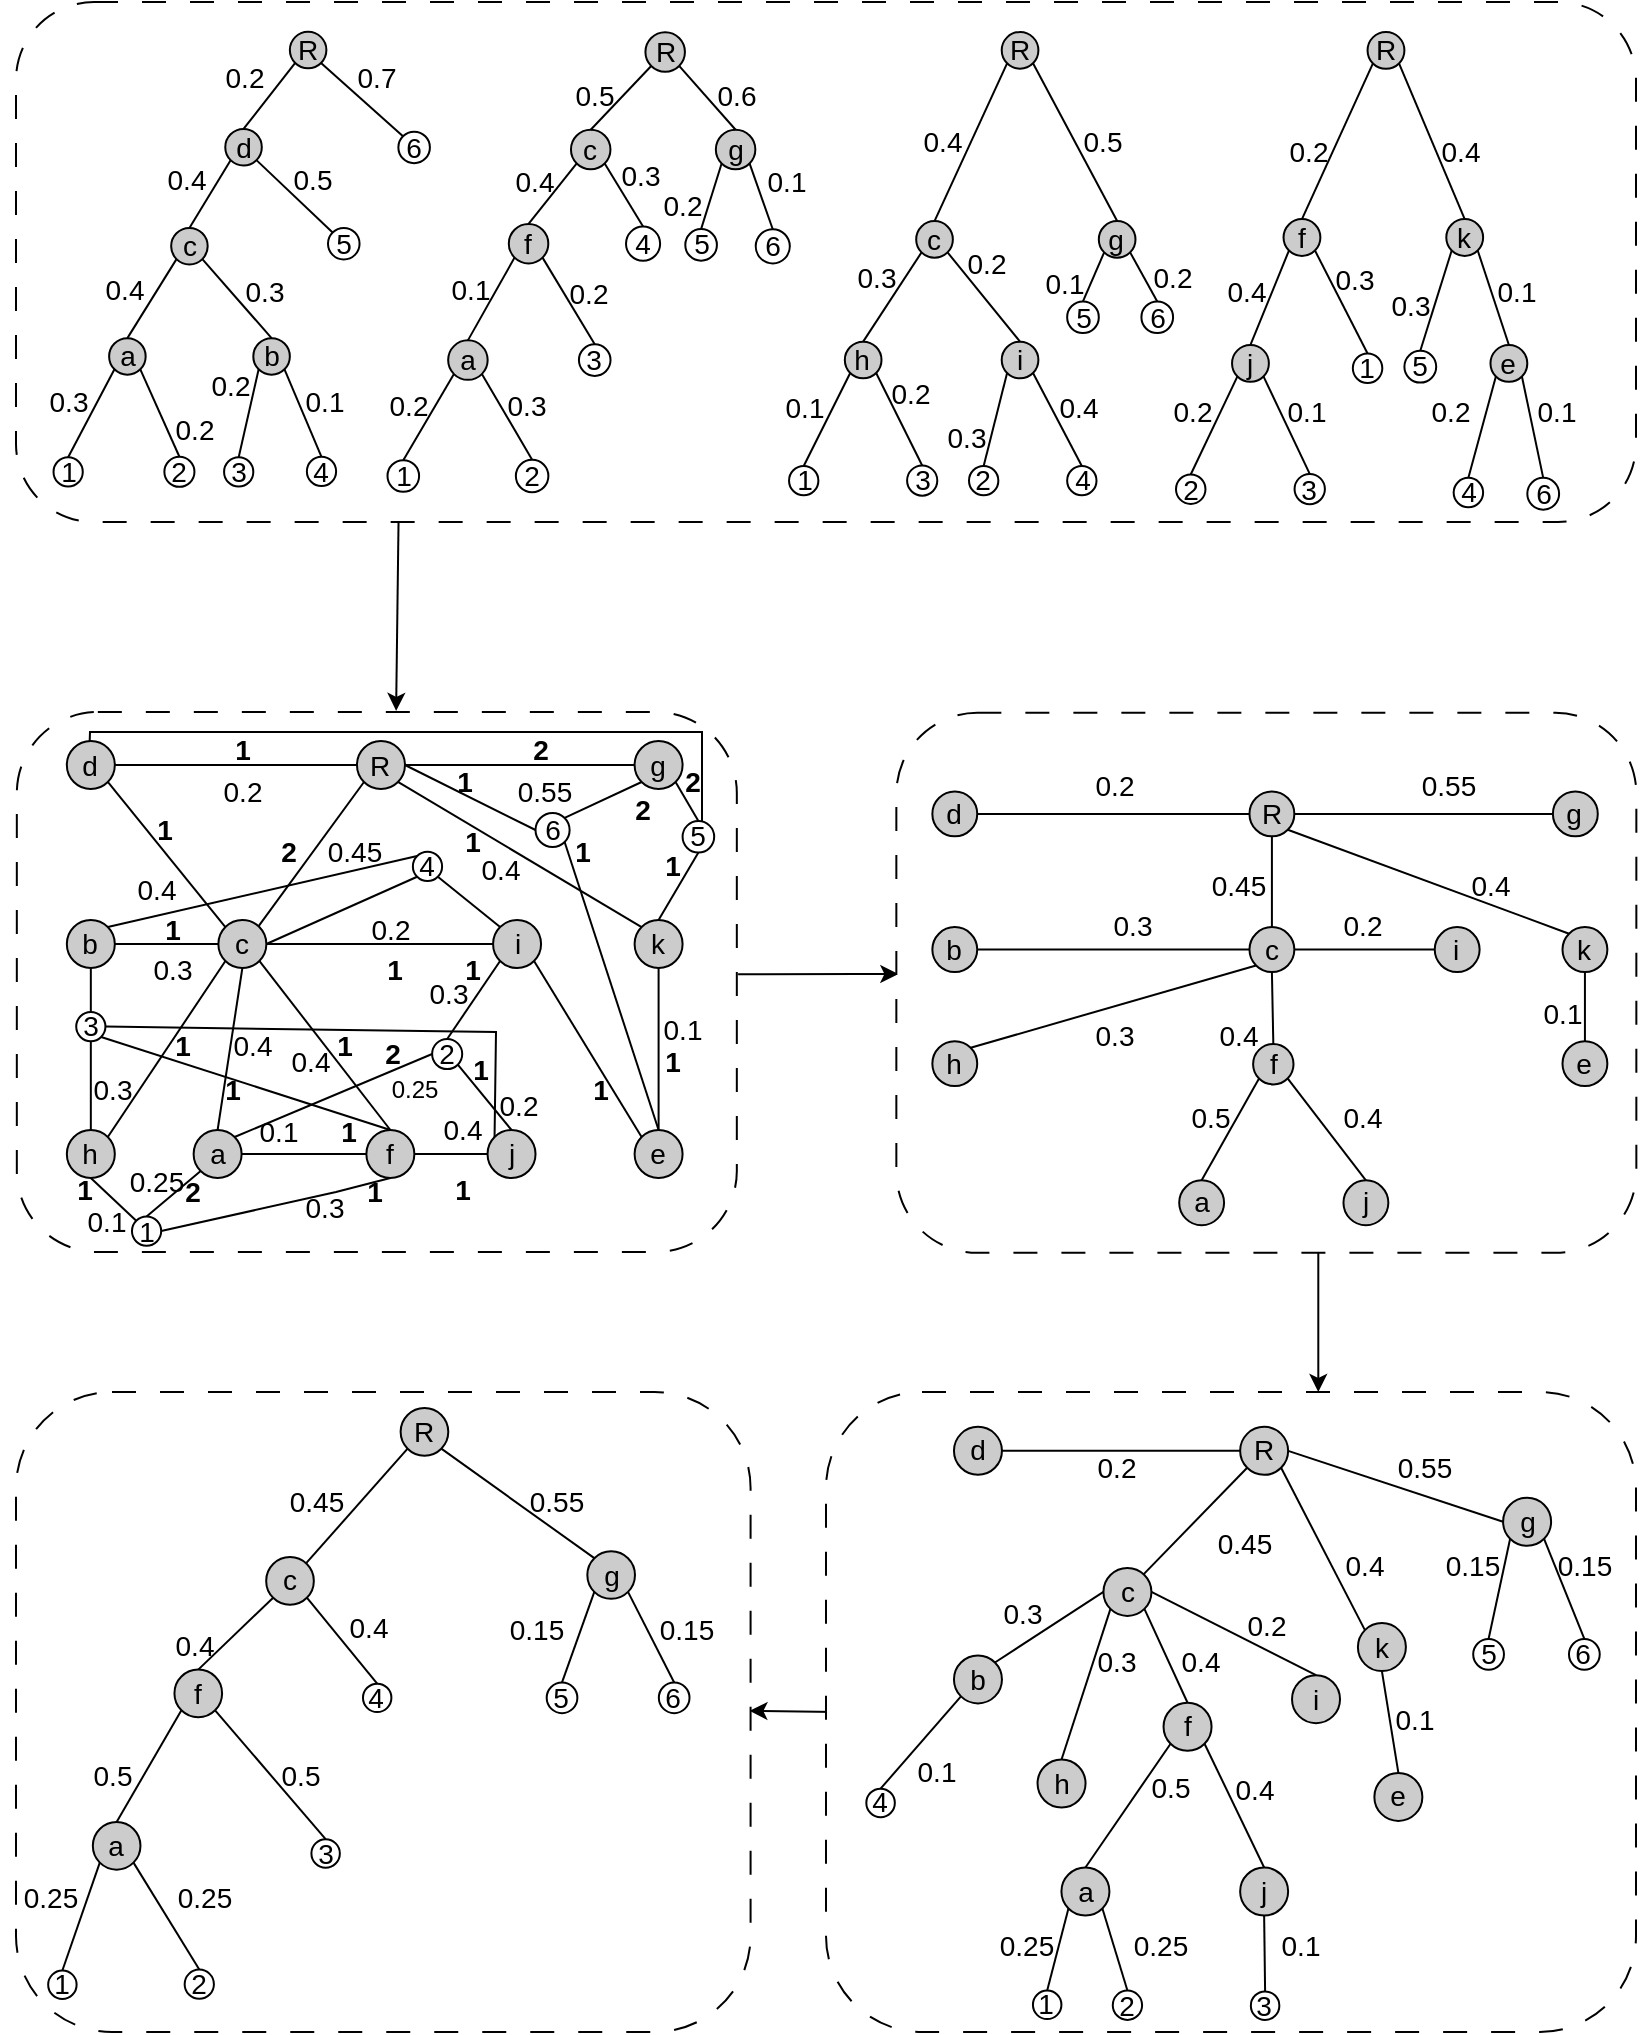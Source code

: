 <mxfile version="22.1.21" type="github" pages="4">
  <diagram name="Page-4" id="onIk8PZnxYqUU08l3-C8">
    <mxGraphModel dx="-763" dy="1151" grid="1" gridSize="10" guides="1" tooltips="1" connect="1" arrows="1" fold="1" page="1" pageScale="1" pageWidth="850" pageHeight="1100" math="0" shadow="0">
      <root>
        <mxCell id="vcBobrcalQe0FwlIOV5U-0" />
        <mxCell id="vcBobrcalQe0FwlIOV5U-1" parent="vcBobrcalQe0FwlIOV5U-0" />
        <mxCell id="vcBobrcalQe0FwlIOV5U-2" value="" style="rounded=1;whiteSpace=wrap;html=1;dashed=1;dashPattern=12 12;container=0;fontSize=14;" vertex="1" parent="vcBobrcalQe0FwlIOV5U-1">
          <mxGeometry x="870" y="-1095" width="810" height="260" as="geometry" />
        </mxCell>
        <mxCell id="vcBobrcalQe0FwlIOV5U-3" value="" style="group;verticalAlign=middle;align=center;fontStyle=0;fontSize=14;" vertex="1" connectable="0" parent="vcBobrcalQe0FwlIOV5U-1">
          <mxGeometry x="1256.52" y="-1085" width="208.212" height="240" as="geometry" />
        </mxCell>
        <mxCell id="vcBobrcalQe0FwlIOV5U-4" value="&lt;font style=&quot;font-size: 14px;&quot;&gt;&lt;span style=&quot;font-size: 14px;&quot;&gt;i&lt;br style=&quot;font-size: 14px;&quot;&gt;&lt;/span&gt;&lt;/font&gt;" style="ellipse;whiteSpace=wrap;html=1;aspect=fixed;fontSize=14;fillColor=#CCCCCC;verticalAlign=middle;align=center;fontStyle=0" vertex="1" parent="vcBobrcalQe0FwlIOV5U-3">
          <mxGeometry x="106.338" y="159.83" width="18.339" height="18.339" as="geometry" />
        </mxCell>
        <mxCell id="vcBobrcalQe0FwlIOV5U-5" value="&lt;font style=&quot;font-size: 14px;&quot;&gt;R&lt;/font&gt;" style="ellipse;whiteSpace=wrap;html=1;aspect=fixed;fontSize=14;fillColor=#CCCCCC;verticalAlign=middle;fontStyle=0;align=center;" vertex="1" parent="vcBobrcalQe0FwlIOV5U-3">
          <mxGeometry x="106.339" y="4.997" width="18.339" height="18.339" as="geometry" />
        </mxCell>
        <mxCell id="vcBobrcalQe0FwlIOV5U-6" value="1" style="ellipse;whiteSpace=wrap;html=1;aspect=fixed;fontSize=14;verticalAlign=middle;align=center;fontStyle=0" vertex="1" parent="vcBobrcalQe0FwlIOV5U-3">
          <mxGeometry y="221.984" width="14.671" height="14.671" as="geometry" />
        </mxCell>
        <mxCell id="vcBobrcalQe0FwlIOV5U-7" value="2" style="ellipse;whiteSpace=wrap;html=1;aspect=fixed;fontSize=14;verticalAlign=middle;align=center;fontStyle=0" vertex="1" parent="vcBobrcalQe0FwlIOV5U-3">
          <mxGeometry x="89.978" y="221.984" width="14.671" height="14.671" as="geometry" />
        </mxCell>
        <mxCell id="vcBobrcalQe0FwlIOV5U-8" value="4" style="ellipse;whiteSpace=wrap;html=1;aspect=fixed;fontSize=14;verticalAlign=middle;align=center;fontStyle=0" vertex="1" parent="vcBobrcalQe0FwlIOV5U-3">
          <mxGeometry x="139.057" y="221.984" width="14.671" height="14.671" as="geometry" />
        </mxCell>
        <mxCell id="vcBobrcalQe0FwlIOV5U-9" value="5" style="ellipse;whiteSpace=wrap;html=1;aspect=fixed;fontSize=14;verticalAlign=middle;align=center;fontStyle=0" vertex="1" parent="vcBobrcalQe0FwlIOV5U-3">
          <mxGeometry x="139.056" y="139.707" width="15.831" height="15.831" as="geometry" />
        </mxCell>
        <mxCell id="vcBobrcalQe0FwlIOV5U-10" value="&lt;font style=&quot;font-size: 14px;&quot;&gt;&lt;span style=&quot;font-size: 14px;&quot;&gt;h&lt;br style=&quot;font-size: 14px;&quot;&gt;&lt;/span&gt;&lt;/font&gt;" style="ellipse;whiteSpace=wrap;html=1;aspect=fixed;fontSize=14;fillColor=#CCCCCC;verticalAlign=middle;align=center;fontStyle=0" vertex="1" parent="vcBobrcalQe0FwlIOV5U-3">
          <mxGeometry x="27.896" y="159.83" width="18.339" height="18.339" as="geometry" />
        </mxCell>
        <mxCell id="vcBobrcalQe0FwlIOV5U-11" value="3" style="ellipse;whiteSpace=wrap;html=1;aspect=fixed;fontSize=14;verticalAlign=middle;align=center;fontStyle=0" vertex="1" parent="vcBobrcalQe0FwlIOV5U-3">
          <mxGeometry x="59.026" y="221.726" width="15.098" height="15.097" as="geometry" />
        </mxCell>
        <mxCell id="vcBobrcalQe0FwlIOV5U-12" value="6" style="ellipse;whiteSpace=wrap;html=1;aspect=fixed;fontSize=14;verticalAlign=middle;align=center;fontStyle=0" vertex="1" parent="vcBobrcalQe0FwlIOV5U-3">
          <mxGeometry x="176.188" y="139.707" width="15.831" height="15.831" as="geometry" />
        </mxCell>
        <mxCell id="vcBobrcalQe0FwlIOV5U-13" value="&lt;span style=&quot;font-size: 14px;&quot;&gt;&lt;span style=&quot;font-size: 14px;&quot;&gt;c&lt;/span&gt;&lt;br style=&quot;font-size: 14px;&quot;&gt;&lt;/span&gt;" style="ellipse;whiteSpace=wrap;html=1;fontSize=14;fillColor=#CCCCCC;aspect=fixed;align=center;verticalAlign=middle;fontStyle=0" vertex="1" parent="vcBobrcalQe0FwlIOV5U-3">
          <mxGeometry x="63.575" y="99.529" width="18.339" height="18.339" as="geometry" />
        </mxCell>
        <mxCell id="vcBobrcalQe0FwlIOV5U-14" value="" style="endArrow=none;html=1;rounded=0;entryX=1;entryY=1;entryDx=0;entryDy=0;exitX=0.5;exitY=0;exitDx=0;exitDy=0;verticalAlign=middle;align=center;fontStyle=0;fontSize=14;" edge="1" parent="vcBobrcalQe0FwlIOV5U-3" source="vcBobrcalQe0FwlIOV5U-11" target="vcBobrcalQe0FwlIOV5U-10">
          <mxGeometry width="50" height="50" relative="1" as="geometry">
            <mxPoint x="204.496" y="142.07" as="sourcePoint" />
            <mxPoint x="245.396" y="97.673" as="targetPoint" />
          </mxGeometry>
        </mxCell>
        <mxCell id="vcBobrcalQe0FwlIOV5U-15" value="" style="endArrow=none;html=1;rounded=0;exitX=0;exitY=1;exitDx=0;exitDy=0;entryX=0.5;entryY=0;entryDx=0;entryDy=0;verticalAlign=middle;align=center;fontStyle=0;fontSize=14;" edge="1" parent="vcBobrcalQe0FwlIOV5U-3" source="vcBobrcalQe0FwlIOV5U-10" target="vcBobrcalQe0FwlIOV5U-6">
          <mxGeometry width="50" height="50" relative="1" as="geometry">
            <mxPoint x="147.237" y="168.708" as="sourcePoint" />
            <mxPoint x="188.137" y="124.311" as="targetPoint" />
          </mxGeometry>
        </mxCell>
        <mxCell id="vcBobrcalQe0FwlIOV5U-16" value="" style="endArrow=none;html=1;rounded=0;exitX=1;exitY=1;exitDx=0;exitDy=0;entryX=0.5;entryY=0;entryDx=0;entryDy=0;verticalAlign=middle;align=center;fontStyle=0;fontSize=14;" edge="1" parent="vcBobrcalQe0FwlIOV5U-3" source="vcBobrcalQe0FwlIOV5U-13" target="vcBobrcalQe0FwlIOV5U-4">
          <mxGeometry width="50" height="50" relative="1" as="geometry">
            <mxPoint x="171.777" y="150.949" as="sourcePoint" />
            <mxPoint x="212.676" y="106.552" as="targetPoint" />
          </mxGeometry>
        </mxCell>
        <mxCell id="vcBobrcalQe0FwlIOV5U-17" value="" style="endArrow=none;html=1;rounded=0;entryX=0;entryY=1;entryDx=0;entryDy=0;exitX=0.5;exitY=0;exitDx=0;exitDy=0;verticalAlign=middle;align=center;fontStyle=0;fontSize=14;" edge="1" parent="vcBobrcalQe0FwlIOV5U-3" source="vcBobrcalQe0FwlIOV5U-9" target="vcBobrcalQe0FwlIOV5U-23">
          <mxGeometry width="50" height="50" relative="1" as="geometry">
            <mxPoint x="171.777" y="150.949" as="sourcePoint" />
            <mxPoint x="212.676" y="106.552" as="targetPoint" />
          </mxGeometry>
        </mxCell>
        <mxCell id="vcBobrcalQe0FwlIOV5U-18" value="" style="endArrow=none;html=1;rounded=0;entryX=1;entryY=1;entryDx=0;entryDy=0;exitX=0.5;exitY=0;exitDx=0;exitDy=0;verticalAlign=middle;align=center;fontStyle=0;fontSize=14;" edge="1" parent="vcBobrcalQe0FwlIOV5U-3" source="vcBobrcalQe0FwlIOV5U-12" target="vcBobrcalQe0FwlIOV5U-23">
          <mxGeometry width="50" height="50" relative="1" as="geometry">
            <mxPoint x="173.597" y="201.188" as="sourcePoint" />
            <mxPoint x="136.082" y="67.729" as="targetPoint" />
          </mxGeometry>
        </mxCell>
        <mxCell id="vcBobrcalQe0FwlIOV5U-19" value="" style="endArrow=none;html=1;rounded=0;entryX=0;entryY=1;entryDx=0;entryDy=0;exitX=0.5;exitY=0;exitDx=0;exitDy=0;verticalAlign=middle;align=center;fontStyle=0;fontSize=14;" edge="1" parent="vcBobrcalQe0FwlIOV5U-3" source="vcBobrcalQe0FwlIOV5U-10" target="vcBobrcalQe0FwlIOV5U-13">
          <mxGeometry width="50" height="50" relative="1" as="geometry">
            <mxPoint x="130.878" y="159.828" as="sourcePoint" />
            <mxPoint x="171.777" y="115.432" as="targetPoint" />
          </mxGeometry>
        </mxCell>
        <mxCell id="vcBobrcalQe0FwlIOV5U-20" value="" style="endArrow=none;html=1;rounded=0;entryX=0;entryY=1;entryDx=0;entryDy=0;exitX=0.5;exitY=0;exitDx=0;exitDy=0;verticalAlign=middle;align=center;fontStyle=0;fontSize=14;" edge="1" parent="vcBobrcalQe0FwlIOV5U-3" source="vcBobrcalQe0FwlIOV5U-13" target="vcBobrcalQe0FwlIOV5U-5">
          <mxGeometry width="50" height="50" relative="1" as="geometry">
            <mxPoint x="85.848" y="50.577" as="sourcePoint" />
            <mxPoint x="171.777" y="115.432" as="targetPoint" />
          </mxGeometry>
        </mxCell>
        <mxCell id="vcBobrcalQe0FwlIOV5U-21" value="" style="endArrow=none;html=1;rounded=0;entryX=0;entryY=1;entryDx=0;entryDy=0;exitX=0.5;exitY=0;exitDx=0;exitDy=0;verticalAlign=middle;align=center;fontStyle=0;fontSize=14;" edge="1" parent="vcBobrcalQe0FwlIOV5U-3" source="vcBobrcalQe0FwlIOV5U-7" target="vcBobrcalQe0FwlIOV5U-4">
          <mxGeometry width="50" height="50" relative="1" as="geometry">
            <mxPoint x="130.878" y="168.708" as="sourcePoint" />
            <mxPoint x="171.777" y="124.311" as="targetPoint" />
          </mxGeometry>
        </mxCell>
        <mxCell id="vcBobrcalQe0FwlIOV5U-22" value="" style="endArrow=none;html=1;rounded=0;entryX=0.5;entryY=0;entryDx=0;entryDy=0;exitX=1;exitY=1;exitDx=0;exitDy=0;verticalAlign=middle;align=center;fontStyle=0;fontSize=14;" edge="1" parent="vcBobrcalQe0FwlIOV5U-3" source="vcBobrcalQe0FwlIOV5U-4" target="vcBobrcalQe0FwlIOV5U-8">
          <mxGeometry width="50" height="50" relative="1" as="geometry">
            <mxPoint x="130.878" y="168.708" as="sourcePoint" />
            <mxPoint x="171.777" y="124.311" as="targetPoint" />
          </mxGeometry>
        </mxCell>
        <mxCell id="vcBobrcalQe0FwlIOV5U-23" value="&lt;span style=&quot;font-size: 14px;&quot;&gt;&lt;font style=&quot;font-size: 14px;&quot;&gt;g&lt;/font&gt;&lt;br style=&quot;font-size: 14px;&quot;&gt;&lt;/span&gt;" style="ellipse;whiteSpace=wrap;html=1;aspect=fixed;fontSize=14;fillColor=#CCCCCC;verticalAlign=middle;fontStyle=0;align=center;" vertex="1" parent="vcBobrcalQe0FwlIOV5U-3">
          <mxGeometry x="154.886" y="99.529" width="18.339" height="18.339" as="geometry" />
        </mxCell>
        <mxCell id="vcBobrcalQe0FwlIOV5U-24" value="" style="endArrow=none;html=1;rounded=0;entryX=1;entryY=1;entryDx=0;entryDy=0;exitX=0.5;exitY=0;exitDx=0;exitDy=0;verticalAlign=middle;align=center;fontStyle=0;fontSize=14;" edge="1" parent="vcBobrcalQe0FwlIOV5U-3" source="vcBobrcalQe0FwlIOV5U-23" target="vcBobrcalQe0FwlIOV5U-5">
          <mxGeometry width="50" height="50" relative="1" as="geometry">
            <mxPoint x="135.098" y="106.552" as="sourcePoint" />
            <mxPoint x="174.832" y="62.155" as="targetPoint" />
          </mxGeometry>
        </mxCell>
        <mxCell id="vcBobrcalQe0FwlIOV5U-25" value="0.3" style="text;html=1;align=center;verticalAlign=middle;resizable=0;points=[];autosize=1;strokeColor=none;fillColor=none;fontStyle=0;fontSize=14;" vertex="1" parent="vcBobrcalQe0FwlIOV5U-3">
          <mxGeometry x="23.572" y="113.07" width="40" height="30" as="geometry" />
        </mxCell>
        <mxCell id="vcBobrcalQe0FwlIOV5U-26" value="0.3" style="text;html=1;align=center;verticalAlign=middle;resizable=0;points=[];autosize=1;strokeColor=none;fillColor=none;fontStyle=0;fontSize=14;" vertex="1" parent="vcBobrcalQe0FwlIOV5U-3">
          <mxGeometry x="68.12" y="193.166" width="40" height="30" as="geometry" />
        </mxCell>
        <mxCell id="vcBobrcalQe0FwlIOV5U-27" value="0.2" style="text;html=1;align=center;verticalAlign=middle;resizable=0;points=[];autosize=1;strokeColor=none;fillColor=none;fontStyle=0;fontSize=14;" vertex="1" parent="vcBobrcalQe0FwlIOV5U-3">
          <mxGeometry x="40.238" y="171.166" width="40" height="30" as="geometry" />
        </mxCell>
        <mxCell id="vcBobrcalQe0FwlIOV5U-28" value="0.2" style="text;html=1;align=center;verticalAlign=middle;resizable=0;points=[];autosize=1;strokeColor=none;fillColor=none;fontStyle=0;fontSize=14;" vertex="1" parent="vcBobrcalQe0FwlIOV5U-3">
          <mxGeometry x="78.677" y="106.07" width="40" height="30" as="geometry" />
        </mxCell>
        <mxCell id="vcBobrcalQe0FwlIOV5U-29" value="0.2" style="text;html=1;align=center;verticalAlign=middle;resizable=0;points=[];autosize=1;strokeColor=none;fillColor=none;fontStyle=0;fontSize=14;" vertex="1" parent="vcBobrcalQe0FwlIOV5U-3">
          <mxGeometry x="171.222" y="113.07" width="40" height="30" as="geometry" />
        </mxCell>
        <mxCell id="vcBobrcalQe0FwlIOV5U-30" value="0.1" style="text;html=1;align=center;verticalAlign=middle;resizable=0;points=[];autosize=1;strokeColor=none;fillColor=none;fontStyle=0;fontSize=14;" vertex="1" parent="vcBobrcalQe0FwlIOV5U-3">
          <mxGeometry x="-12.106" y="178.166" width="40" height="30" as="geometry" />
        </mxCell>
        <mxCell id="vcBobrcalQe0FwlIOV5U-31" value="0.4" style="text;html=1;align=center;verticalAlign=middle;resizable=0;points=[];autosize=1;strokeColor=none;fillColor=none;fontStyle=0;fontSize=14;" vertex="1" parent="vcBobrcalQe0FwlIOV5U-3">
          <mxGeometry x="124.679" y="178.166" width="40" height="30" as="geometry" />
        </mxCell>
        <mxCell id="vcBobrcalQe0FwlIOV5U-32" value="0.4" style="text;html=1;align=center;verticalAlign=middle;resizable=0;points=[];autosize=1;strokeColor=none;fillColor=none;fontStyle=0;fontSize=14;" vertex="1" parent="vcBobrcalQe0FwlIOV5U-3">
          <mxGeometry x="56.025" y="45.001" width="40" height="30" as="geometry" />
        </mxCell>
        <mxCell id="vcBobrcalQe0FwlIOV5U-33" value="0.5" style="text;html=1;align=center;verticalAlign=middle;resizable=0;points=[];autosize=1;strokeColor=none;fillColor=none;fontStyle=0;fontSize=14;" vertex="1" parent="vcBobrcalQe0FwlIOV5U-3">
          <mxGeometry x="136.185" y="45.001" width="40" height="30" as="geometry" />
        </mxCell>
        <mxCell id="vcBobrcalQe0FwlIOV5U-34" value="0.1" style="text;html=1;align=center;verticalAlign=middle;resizable=0;points=[];autosize=1;strokeColor=none;fillColor=none;fontStyle=0;fontSize=14;" vertex="1" parent="vcBobrcalQe0FwlIOV5U-3">
          <mxGeometry x="117.884" y="116.066" width="40" height="30" as="geometry" />
        </mxCell>
        <mxCell id="vcBobrcalQe0FwlIOV5U-35" value="" style="group;verticalAlign=middle;align=center;fontStyle=0;fontSize=14;" vertex="1" connectable="0" parent="vcBobrcalQe0FwlIOV5U-1">
          <mxGeometry x="1450" y="-1090" width="193.559" height="250" as="geometry" />
        </mxCell>
        <mxCell id="vcBobrcalQe0FwlIOV5U-36" value="&lt;font style=&quot;font-size: 14px;&quot;&gt;R&lt;br style=&quot;font-size: 14px;&quot;&gt;&lt;/font&gt;" style="ellipse;whiteSpace=wrap;html=1;aspect=fixed;fontSize=14;fillColor=#CCCCCC;verticalAlign=middle;fontStyle=0;align=center;" vertex="1" parent="vcBobrcalQe0FwlIOV5U-35">
          <mxGeometry x="95.781" y="9.998" width="18.419" height="18.419" as="geometry" />
        </mxCell>
        <mxCell id="vcBobrcalQe0FwlIOV5U-37" value="2" style="ellipse;whiteSpace=wrap;html=1;aspect=fixed;fontSize=14;verticalAlign=middle;align=center;fontStyle=0" vertex="1" parent="vcBobrcalQe0FwlIOV5U-35">
          <mxGeometry y="231.233" width="14.735" height="14.735" as="geometry" />
        </mxCell>
        <mxCell id="vcBobrcalQe0FwlIOV5U-38" value="1" style="ellipse;whiteSpace=wrap;html=1;aspect=fixed;fontSize=14;verticalAlign=middle;align=center;fontStyle=0" vertex="1" parent="vcBobrcalQe0FwlIOV5U-35">
          <mxGeometry x="88.416" y="170.76" width="14.735" height="14.735" as="geometry" />
        </mxCell>
        <mxCell id="vcBobrcalQe0FwlIOV5U-39" value="4" style="ellipse;whiteSpace=wrap;html=1;aspect=fixed;fontSize=14;verticalAlign=middle;align=center;fontStyle=0" vertex="1" parent="vcBobrcalQe0FwlIOV5U-35">
          <mxGeometry x="138.827" y="232.926" width="14.735" height="14.735" as="geometry" />
        </mxCell>
        <mxCell id="vcBobrcalQe0FwlIOV5U-40" value="5" style="ellipse;whiteSpace=wrap;html=1;aspect=fixed;fontSize=14;verticalAlign=middle;align=center;fontStyle=0" vertex="1" parent="vcBobrcalQe0FwlIOV5U-35">
          <mxGeometry x="114.202" y="169.41" width="15.9" height="15.9" as="geometry" />
        </mxCell>
        <mxCell id="vcBobrcalQe0FwlIOV5U-41" value="&lt;font style=&quot;font-size: 14px;&quot;&gt;&lt;span style=&quot;font-size: 14px;&quot;&gt;j&lt;br style=&quot;font-size: 14px;&quot;&gt;&lt;/span&gt;&lt;/font&gt;" style="ellipse;whiteSpace=wrap;html=1;aspect=fixed;fontSize=14;fillColor=#CCCCCC;verticalAlign=middle;align=center;fontStyle=0" vertex="1" parent="vcBobrcalQe0FwlIOV5U-35">
          <mxGeometry x="28.018" y="166.489" width="18.419" height="18.419" as="geometry" />
        </mxCell>
        <mxCell id="vcBobrcalQe0FwlIOV5U-42" value="3" style="ellipse;whiteSpace=wrap;html=1;aspect=fixed;fontSize=14;verticalAlign=middle;align=center;fontStyle=0" vertex="1" parent="vcBobrcalQe0FwlIOV5U-35">
          <mxGeometry x="59.284" y="230.965" width="15.164" height="15.163" as="geometry" />
        </mxCell>
        <mxCell id="vcBobrcalQe0FwlIOV5U-43" value="&lt;span style=&quot;font-size: 14px;&quot;&gt;&lt;font style=&quot;font-size: 14px;&quot;&gt;k&lt;/font&gt;&lt;br style=&quot;font-size: 14px;&quot;&gt;&lt;/span&gt;" style="ellipse;whiteSpace=wrap;html=1;aspect=fixed;fontSize=14;fillColor=#CCCCCC;verticalAlign=middle;fontStyle=0;align=center;" vertex="1" parent="vcBobrcalQe0FwlIOV5U-35">
          <mxGeometry x="135.145" y="103.555" width="18.419" height="18.419" as="geometry" />
        </mxCell>
        <mxCell id="vcBobrcalQe0FwlIOV5U-44" value="&lt;span style=&quot;font-size: 14px;&quot;&gt;&lt;span style=&quot;font-size: 14px;&quot;&gt;f&lt;/span&gt;&lt;br style=&quot;font-size: 14px;&quot;&gt;&lt;/span&gt;" style="ellipse;whiteSpace=wrap;html=1;fontSize=14;fillColor=#CCCCCC;aspect=fixed;align=center;verticalAlign=middle;fontStyle=0" vertex="1" parent="vcBobrcalQe0FwlIOV5U-35">
          <mxGeometry x="53.772" y="103.557" width="18.419" height="18.419" as="geometry" />
        </mxCell>
        <mxCell id="vcBobrcalQe0FwlIOV5U-45" value="" style="endArrow=none;html=1;rounded=0;entryX=1;entryY=1;entryDx=0;entryDy=0;exitX=0.5;exitY=0;exitDx=0;exitDy=0;verticalAlign=middle;align=center;fontStyle=0;fontSize=14;" edge="1" parent="vcBobrcalQe0FwlIOV5U-35" source="vcBobrcalQe0FwlIOV5U-42" target="vcBobrcalQe0FwlIOV5U-41">
          <mxGeometry width="50" height="50" relative="1" as="geometry">
            <mxPoint x="205.391" y="147.989" as="sourcePoint" />
            <mxPoint x="246.469" y="101.743" as="targetPoint" />
          </mxGeometry>
        </mxCell>
        <mxCell id="vcBobrcalQe0FwlIOV5U-46" value="" style="endArrow=none;html=1;rounded=0;exitX=0;exitY=1;exitDx=0;exitDy=0;entryX=0.5;entryY=0;entryDx=0;entryDy=0;verticalAlign=middle;align=center;fontStyle=0;fontSize=14;" edge="1" parent="vcBobrcalQe0FwlIOV5U-35" source="vcBobrcalQe0FwlIOV5U-41" target="vcBobrcalQe0FwlIOV5U-37">
          <mxGeometry width="50" height="50" relative="1" as="geometry">
            <mxPoint x="147.881" y="175.737" as="sourcePoint" />
            <mxPoint x="188.959" y="129.491" as="targetPoint" />
          </mxGeometry>
        </mxCell>
        <mxCell id="vcBobrcalQe0FwlIOV5U-47" value="" style="endArrow=none;html=1;rounded=0;entryX=0;entryY=1;entryDx=0;entryDy=0;exitX=0.5;exitY=0;exitDx=0;exitDy=0;verticalAlign=middle;align=center;fontStyle=0;fontSize=14;" edge="1" parent="vcBobrcalQe0FwlIOV5U-35" source="vcBobrcalQe0FwlIOV5U-40" target="vcBobrcalQe0FwlIOV5U-43">
          <mxGeometry width="50" height="50" relative="1" as="geometry">
            <mxPoint x="198.668" y="178.586" as="sourcePoint" />
            <mxPoint x="239.746" y="132.339" as="targetPoint" />
          </mxGeometry>
        </mxCell>
        <mxCell id="vcBobrcalQe0FwlIOV5U-48" value="" style="endArrow=none;html=1;rounded=0;entryX=0;entryY=1;entryDx=0;entryDy=0;exitX=0.5;exitY=0;exitDx=0;exitDy=0;verticalAlign=middle;align=center;fontStyle=0;fontSize=14;" edge="1" parent="vcBobrcalQe0FwlIOV5U-35" source="vcBobrcalQe0FwlIOV5U-41" target="vcBobrcalQe0FwlIOV5U-44">
          <mxGeometry width="50" height="50" relative="1" as="geometry">
            <mxPoint x="131.45" y="166.488" as="sourcePoint" />
            <mxPoint x="172.528" y="120.241" as="targetPoint" />
          </mxGeometry>
        </mxCell>
        <mxCell id="vcBobrcalQe0FwlIOV5U-49" value="" style="endArrow=none;html=1;rounded=0;entryX=0;entryY=1;entryDx=0;entryDy=0;exitX=0.5;exitY=0;exitDx=0;exitDy=0;verticalAlign=middle;align=center;fontStyle=0;fontSize=14;" edge="1" parent="vcBobrcalQe0FwlIOV5U-35" source="vcBobrcalQe0FwlIOV5U-44" target="vcBobrcalQe0FwlIOV5U-36">
          <mxGeometry width="50" height="50" relative="1" as="geometry">
            <mxPoint x="131.45" y="166.488" as="sourcePoint" />
            <mxPoint x="172.528" y="120.241" as="targetPoint" />
          </mxGeometry>
        </mxCell>
        <mxCell id="vcBobrcalQe0FwlIOV5U-50" value="" style="endArrow=none;html=1;rounded=0;entryX=1;entryY=1;entryDx=0;entryDy=0;exitX=0.5;exitY=0;exitDx=0;exitDy=0;verticalAlign=middle;align=center;fontStyle=0;fontSize=14;" edge="1" parent="vcBobrcalQe0FwlIOV5U-35" source="vcBobrcalQe0FwlIOV5U-38" target="vcBobrcalQe0FwlIOV5U-44">
          <mxGeometry width="50" height="50" relative="1" as="geometry">
            <mxPoint x="131.45" y="175.737" as="sourcePoint" />
            <mxPoint x="109.5" y="184.708" as="targetPoint" />
          </mxGeometry>
        </mxCell>
        <mxCell id="vcBobrcalQe0FwlIOV5U-51" value="" style="endArrow=none;html=1;rounded=0;entryX=0.5;entryY=0;entryDx=0;entryDy=0;exitX=0;exitY=1;exitDx=0;exitDy=0;verticalAlign=middle;align=center;fontStyle=0;fontSize=14;" edge="1" parent="vcBobrcalQe0FwlIOV5U-35" source="vcBobrcalQe0FwlIOV5U-52" target="vcBobrcalQe0FwlIOV5U-39">
          <mxGeometry width="50" height="50" relative="1" as="geometry">
            <mxPoint x="122.525" y="184.708" as="sourcePoint" />
            <mxPoint x="172.528" y="129.491" as="targetPoint" />
          </mxGeometry>
        </mxCell>
        <mxCell id="vcBobrcalQe0FwlIOV5U-52" value="&lt;span style=&quot;font-size: 14px;&quot;&gt;&lt;font style=&quot;font-size: 14px;&quot;&gt;e&lt;/font&gt;&lt;br style=&quot;font-size: 14px;&quot;&gt;&lt;/span&gt;" style="ellipse;whiteSpace=wrap;html=1;aspect=fixed;fontSize=14;fillColor=#CCCCCC;verticalAlign=middle;fontStyle=0;align=center;" vertex="1" parent="vcBobrcalQe0FwlIOV5U-35">
          <mxGeometry x="157.24" y="166.488" width="18.419" height="18.419" as="geometry" />
        </mxCell>
        <mxCell id="vcBobrcalQe0FwlIOV5U-53" value="" style="endArrow=none;html=1;rounded=0;entryX=1;entryY=1;entryDx=0;entryDy=0;exitX=0.5;exitY=0;exitDx=0;exitDy=0;verticalAlign=middle;align=center;fontStyle=0;fontSize=14;" edge="1" parent="vcBobrcalQe0FwlIOV5U-35" source="vcBobrcalQe0FwlIOV5U-43" target="vcBobrcalQe0FwlIOV5U-36">
          <mxGeometry width="50" height="50" relative="1" as="geometry">
            <mxPoint x="63.853" y="138.74" as="sourcePoint" />
            <mxPoint x="103.762" y="92.493" as="targetPoint" />
          </mxGeometry>
        </mxCell>
        <mxCell id="vcBobrcalQe0FwlIOV5U-54" value="6" style="ellipse;whiteSpace=wrap;html=1;aspect=fixed;fontSize=14;verticalAlign=middle;align=center;fontStyle=0" vertex="1" parent="vcBobrcalQe0FwlIOV5U-35">
          <mxGeometry x="175.658" y="232.926" width="15.9" height="15.9" as="geometry" />
        </mxCell>
        <mxCell id="vcBobrcalQe0FwlIOV5U-55" value="" style="endArrow=none;html=1;rounded=0;entryX=1;entryY=1;entryDx=0;entryDy=0;exitX=0.5;exitY=0;exitDx=0;exitDy=0;verticalAlign=middle;align=center;fontStyle=0;fontSize=14;" edge="1" parent="vcBobrcalQe0FwlIOV5U-35" source="vcBobrcalQe0FwlIOV5U-54" target="vcBobrcalQe0FwlIOV5U-52">
          <mxGeometry width="50" height="50" relative="1" as="geometry">
            <mxPoint x="221.256" y="236.718" as="sourcePoint" />
            <mxPoint x="183.577" y="97.698" as="targetPoint" />
          </mxGeometry>
        </mxCell>
        <mxCell id="vcBobrcalQe0FwlIOV5U-56" value="" style="endArrow=none;html=1;rounded=0;entryX=0.5;entryY=0;entryDx=0;entryDy=0;exitX=1;exitY=1;exitDx=0;exitDy=0;verticalAlign=middle;align=center;fontStyle=0;fontSize=14;" edge="1" parent="vcBobrcalQe0FwlIOV5U-35" source="vcBobrcalQe0FwlIOV5U-43" target="vcBobrcalQe0FwlIOV5U-52">
          <mxGeometry width="50" height="50" relative="1" as="geometry">
            <mxPoint x="31.927" y="110.992" as="sourcePoint" />
            <mxPoint x="71.835" y="64.745" as="targetPoint" />
          </mxGeometry>
        </mxCell>
        <mxCell id="vcBobrcalQe0FwlIOV5U-57" value="0.3" style="text;html=1;align=center;verticalAlign=middle;resizable=0;points=[];autosize=1;strokeColor=none;fillColor=none;fontStyle=0;fontSize=14;" vertex="1" parent="vcBobrcalQe0FwlIOV5U-35">
          <mxGeometry x="96.825" y="131.903" width="40" height="30" as="geometry" />
        </mxCell>
        <mxCell id="vcBobrcalQe0FwlIOV5U-58" value="0.3" style="text;html=1;align=center;verticalAlign=middle;resizable=0;points=[];autosize=1;strokeColor=none;fillColor=none;fontStyle=0;fontSize=14;" vertex="1" parent="vcBobrcalQe0FwlIOV5U-35">
          <mxGeometry x="69.445" y="118.903" width="40" height="30" as="geometry" />
        </mxCell>
        <mxCell id="vcBobrcalQe0FwlIOV5U-59" value="0.2" style="text;html=1;align=center;verticalAlign=middle;resizable=0;points=[];autosize=1;strokeColor=none;fillColor=none;fontStyle=0;fontSize=14;" vertex="1" parent="vcBobrcalQe0FwlIOV5U-35">
          <mxGeometry x="-11.981" y="184.905" width="40" height="30" as="geometry" />
        </mxCell>
        <mxCell id="vcBobrcalQe0FwlIOV5U-60" value="0.2" style="text;html=1;align=center;verticalAlign=middle;resizable=0;points=[];autosize=1;strokeColor=none;fillColor=none;fontStyle=0;fontSize=14;" vertex="1" parent="vcBobrcalQe0FwlIOV5U-35">
          <mxGeometry x="46.436" y="55.496" width="40" height="30" as="geometry" />
        </mxCell>
        <mxCell id="vcBobrcalQe0FwlIOV5U-61" value="0.2" style="text;html=1;align=center;verticalAlign=middle;resizable=0;points=[];autosize=1;strokeColor=none;fillColor=none;fontStyle=0;fontSize=14;" vertex="1" parent="vcBobrcalQe0FwlIOV5U-35">
          <mxGeometry x="117.242" y="184.905" width="40" height="30" as="geometry" />
        </mxCell>
        <mxCell id="vcBobrcalQe0FwlIOV5U-62" value="0.1" style="text;html=1;align=center;verticalAlign=middle;resizable=0;points=[];autosize=1;strokeColor=none;fillColor=none;fontStyle=0;fontSize=14;" vertex="1" parent="vcBobrcalQe0FwlIOV5U-35">
          <mxGeometry x="45.02" y="184.905" width="40" height="30" as="geometry" />
        </mxCell>
        <mxCell id="vcBobrcalQe0FwlIOV5U-63" value="0.4" style="text;html=1;align=center;verticalAlign=middle;resizable=0;points=[];autosize=1;strokeColor=none;fillColor=none;fontStyle=0;fontSize=14;" vertex="1" parent="vcBobrcalQe0FwlIOV5U-35">
          <mxGeometry x="14.736" y="124.903" width="40" height="30" as="geometry" />
        </mxCell>
        <mxCell id="vcBobrcalQe0FwlIOV5U-64" value="0.4" style="text;html=1;align=center;verticalAlign=middle;resizable=0;points=[];autosize=1;strokeColor=none;fillColor=none;fontStyle=0;fontSize=14;" vertex="1" parent="vcBobrcalQe0FwlIOV5U-35">
          <mxGeometry x="121.633" y="55.496" width="40" height="30" as="geometry" />
        </mxCell>
        <mxCell id="vcBobrcalQe0FwlIOV5U-65" value="0.1" style="text;html=1;align=center;verticalAlign=middle;resizable=0;points=[];autosize=1;strokeColor=none;fillColor=none;fontStyle=0;fontSize=14;" vertex="1" parent="vcBobrcalQe0FwlIOV5U-35">
          <mxGeometry x="150.486" y="124.903" width="40" height="30" as="geometry" />
        </mxCell>
        <mxCell id="vcBobrcalQe0FwlIOV5U-66" value="" style="endArrow=classic;html=1;rounded=0;fontStyle=0;verticalAlign=middle;align=center;fontSize=14;exitX=0.012;exitY=0.5;exitDx=0;exitDy=0;entryX=0.998;entryY=0.52;entryDx=0;entryDy=0;entryPerimeter=0;exitPerimeter=0;" edge="1" parent="vcBobrcalQe0FwlIOV5U-1" source="vcBobrcalQe0FwlIOV5U-122">
          <mxGeometry width="50" height="50" relative="1" as="geometry">
            <mxPoint x="1274.595" y="-240.28" as="sourcePoint" />
            <mxPoint x="1236.711" y="-240.6" as="targetPoint" />
          </mxGeometry>
        </mxCell>
        <mxCell id="vcBobrcalQe0FwlIOV5U-67" value="" style="endArrow=classic;html=1;rounded=0;fontStyle=0;verticalAlign=middle;align=center;fontSize=14;entryX=0;entryY=0.517;entryDx=0;entryDy=0;entryPerimeter=0;exitX=0.999;exitY=0.519;exitDx=0;exitDy=0;exitPerimeter=0;" edge="1" parent="vcBobrcalQe0FwlIOV5U-1">
          <mxGeometry width="50" height="50" relative="1" as="geometry">
            <mxPoint x="1231.053" y="-608.87" as="sourcePoint" />
            <mxPoint x="1311.176" y="-608.98" as="targetPoint" />
            <Array as="points">
              <mxPoint x="1291" y="-609" />
            </Array>
          </mxGeometry>
        </mxCell>
        <mxCell id="vcBobrcalQe0FwlIOV5U-68" value="" style="endArrow=classic;html=1;rounded=0;fontStyle=0;verticalAlign=middle;align=center;fontSize=14;exitX=0.246;exitY=1.001;exitDx=0;exitDy=0;exitPerimeter=0;entryX=0.549;entryY=-0.002;entryDx=0;entryDy=0;entryPerimeter=0;" edge="1" parent="vcBobrcalQe0FwlIOV5U-1">
          <mxGeometry width="50" height="50" relative="1" as="geometry">
            <mxPoint x="1061.26" y="-834.74" as="sourcePoint" />
            <mxPoint x="1060.053" y="-740.54" as="targetPoint" />
          </mxGeometry>
        </mxCell>
        <mxCell id="vcBobrcalQe0FwlIOV5U-69" value="" style="group;verticalAlign=middle;align=center;fontStyle=0;fontSize=14;" vertex="1" connectable="0" parent="vcBobrcalQe0FwlIOV5U-1">
          <mxGeometry x="912.413" y="-740" width="370.507" height="270" as="geometry" />
        </mxCell>
        <mxCell id="vcBobrcalQe0FwlIOV5U-70" value="" style="rounded=1;whiteSpace=wrap;html=1;dashed=1;dashPattern=12 12;fontSize=14;" vertex="1" parent="vcBobrcalQe0FwlIOV5U-69">
          <mxGeometry x="-42" width="360" height="270" as="geometry" />
        </mxCell>
        <mxCell id="vcBobrcalQe0FwlIOV5U-71" value="d" style="ellipse;whiteSpace=wrap;html=1;aspect=fixed;fontSize=14;fillColor=#CCCCCC;verticalAlign=middle;align=center;fontStyle=0" vertex="1" parent="vcBobrcalQe0FwlIOV5U-69">
          <mxGeometry x="-17" y="14.5" width="24" height="24" as="geometry" />
        </mxCell>
        <mxCell id="vcBobrcalQe0FwlIOV5U-72" value="g" style="ellipse;whiteSpace=wrap;html=1;aspect=fixed;fontSize=14;fillColor=#CCCCCC;verticalAlign=middle;align=center;fontStyle=0" vertex="1" parent="vcBobrcalQe0FwlIOV5U-69">
          <mxGeometry x="266.883" y="14.5" width="24" height="24" as="geometry" />
        </mxCell>
        <mxCell id="vcBobrcalQe0FwlIOV5U-73" value="&lt;span style=&quot;font-size: 14px;&quot;&gt;R&lt;br style=&quot;font-size: 14px;&quot;&gt;&lt;/span&gt;" style="ellipse;whiteSpace=wrap;html=1;aspect=fixed;fontSize=14;fillColor=#CCCCCC;fontStyle=0;verticalAlign=middle;align=center;" vertex="1" parent="vcBobrcalQe0FwlIOV5U-69">
          <mxGeometry x="128.073" y="14.5" width="24" height="24" as="geometry" />
        </mxCell>
        <mxCell id="vcBobrcalQe0FwlIOV5U-74" value="b" style="ellipse;whiteSpace=wrap;html=1;aspect=fixed;fontSize=14;fillColor=#cccccc;verticalAlign=middle;align=center;fontStyle=0" vertex="1" parent="vcBobrcalQe0FwlIOV5U-69">
          <mxGeometry x="-17" y="104" width="24" height="24" as="geometry" />
        </mxCell>
        <mxCell id="vcBobrcalQe0FwlIOV5U-75" value="f" style="ellipse;whiteSpace=wrap;html=1;aspect=fixed;fontSize=14;fillColor=#CCCCCC;verticalAlign=middle;align=center;fontStyle=0" vertex="1" parent="vcBobrcalQe0FwlIOV5U-69">
          <mxGeometry x="132.773" y="209" width="24" height="24" as="geometry" />
        </mxCell>
        <mxCell id="vcBobrcalQe0FwlIOV5U-76" value="i" style="ellipse;whiteSpace=wrap;html=1;aspect=fixed;fontSize=14;fillColor=#cccccc;verticalAlign=middle;align=center;fontStyle=0" vertex="1" parent="vcBobrcalQe0FwlIOV5U-69">
          <mxGeometry x="196.121" y="104" width="24" height="24" as="geometry" />
        </mxCell>
        <mxCell id="vcBobrcalQe0FwlIOV5U-77" value="a" style="ellipse;whiteSpace=wrap;html=1;aspect=fixed;fontSize=14;fillColor=#cccccc;verticalAlign=middle;align=center;fontStyle=0" vertex="1" parent="vcBobrcalQe0FwlIOV5U-69">
          <mxGeometry x="46.397" y="209" width="24" height="24" as="geometry" />
        </mxCell>
        <mxCell id="vcBobrcalQe0FwlIOV5U-78" value="j" style="ellipse;whiteSpace=wrap;html=1;aspect=fixed;fontSize=14;fillColor=#cccccc;verticalAlign=middle;align=center;fontStyle=0" vertex="1" parent="vcBobrcalQe0FwlIOV5U-69">
          <mxGeometry x="193.351" y="209" width="24" height="24" as="geometry" />
        </mxCell>
        <mxCell id="vcBobrcalQe0FwlIOV5U-79" value="h" style="ellipse;whiteSpace=wrap;html=1;aspect=fixed;fontSize=14;fillColor=#CCCCCC;verticalAlign=middle;align=center;fontStyle=0" vertex="1" parent="vcBobrcalQe0FwlIOV5U-69">
          <mxGeometry x="-17" y="209" width="24" height="24" as="geometry" />
        </mxCell>
        <mxCell id="vcBobrcalQe0FwlIOV5U-80" value="c" style="ellipse;whiteSpace=wrap;html=1;aspect=fixed;fontSize=14;fillColor=#CCCCCC;verticalAlign=middle;align=center;fontStyle=0" vertex="1" parent="vcBobrcalQe0FwlIOV5U-69">
          <mxGeometry x="58.772" y="104" width="24" height="24" as="geometry" />
        </mxCell>
        <mxCell id="vcBobrcalQe0FwlIOV5U-81" value="" style="endArrow=none;html=1;rounded=0;entryX=1;entryY=0.5;entryDx=0;entryDy=0;exitX=0;exitY=0.5;exitDx=0;exitDy=0;verticalAlign=middle;align=center;fontStyle=0;fontSize=14;" edge="1" parent="vcBobrcalQe0FwlIOV5U-69" source="vcBobrcalQe0FwlIOV5U-73" target="vcBobrcalQe0FwlIOV5U-71">
          <mxGeometry width="50" height="50" relative="1" as="geometry">
            <mxPoint x="162.515" y="-239.5" as="sourcePoint" />
            <mxPoint x="162.515" y="-419.5" as="targetPoint" />
          </mxGeometry>
        </mxCell>
        <mxCell id="vcBobrcalQe0FwlIOV5U-82" value="" style="endArrow=none;html=1;rounded=0;entryX=0;entryY=0.5;entryDx=0;entryDy=0;exitX=1;exitY=0.5;exitDx=0;exitDy=0;verticalAlign=middle;align=center;fontStyle=0;fontSize=14;" edge="1" parent="vcBobrcalQe0FwlIOV5U-69" source="vcBobrcalQe0FwlIOV5U-73" target="vcBobrcalQe0FwlIOV5U-72">
          <mxGeometry width="50" height="50" relative="1" as="geometry">
            <mxPoint x="172.534" y="-227.5" as="sourcePoint" />
            <mxPoint x="172.534" y="-407.5" as="targetPoint" />
          </mxGeometry>
        </mxCell>
        <mxCell id="vcBobrcalQe0FwlIOV5U-83" value="" style="endArrow=none;html=1;rounded=0;entryX=1;entryY=0.5;entryDx=0;entryDy=0;exitX=0;exitY=0.5;exitDx=0;exitDy=0;verticalAlign=middle;align=center;fontStyle=0;fontSize=14;" edge="1" parent="vcBobrcalQe0FwlIOV5U-69" source="vcBobrcalQe0FwlIOV5U-76" target="vcBobrcalQe0FwlIOV5U-80">
          <mxGeometry width="50" height="50" relative="1" as="geometry">
            <mxPoint x="409.66" y="-231.5" as="sourcePoint" />
            <mxPoint x="294.437" y="-219.5" as="targetPoint" />
          </mxGeometry>
        </mxCell>
        <mxCell id="vcBobrcalQe0FwlIOV5U-84" value="" style="endArrow=none;html=1;rounded=0;exitX=0;exitY=1;exitDx=0;exitDy=0;entryX=0.835;entryY=0.133;entryDx=0;entryDy=0;entryPerimeter=0;verticalAlign=middle;align=center;fontStyle=0;fontSize=14;" edge="1" parent="vcBobrcalQe0FwlIOV5U-69" source="vcBobrcalQe0FwlIOV5U-73" target="vcBobrcalQe0FwlIOV5U-80">
          <mxGeometry width="50" height="50" relative="1" as="geometry">
            <mxPoint x="169.194" y="-277.5" as="sourcePoint" />
            <mxPoint x="199.252" y="-351.5" as="targetPoint" />
          </mxGeometry>
        </mxCell>
        <mxCell id="vcBobrcalQe0FwlIOV5U-85" value="" style="endArrow=none;html=1;rounded=0;exitX=1;exitY=0.5;exitDx=0;exitDy=0;entryX=0;entryY=0.5;entryDx=0;entryDy=0;verticalAlign=middle;align=center;fontStyle=0;fontSize=14;" edge="1" parent="vcBobrcalQe0FwlIOV5U-69" source="vcBobrcalQe0FwlIOV5U-74" target="vcBobrcalQe0FwlIOV5U-80">
          <mxGeometry width="50" height="50" relative="1" as="geometry">
            <mxPoint x="132.456" y="-313.5" as="sourcePoint" />
            <mxPoint x="242.67" y="-301.5" as="targetPoint" />
          </mxGeometry>
        </mxCell>
        <mxCell id="vcBobrcalQe0FwlIOV5U-86" value="" style="endArrow=none;html=1;rounded=0;entryX=1;entryY=1;entryDx=0;entryDy=0;exitX=0.5;exitY=0;exitDx=0;exitDy=0;verticalAlign=middle;align=center;fontStyle=0;fontSize=14;" edge="1" parent="vcBobrcalQe0FwlIOV5U-69" source="vcBobrcalQe0FwlIOV5U-75" target="vcBobrcalQe0FwlIOV5U-80">
          <mxGeometry width="50" height="50" relative="1" as="geometry">
            <mxPoint x="129.117" y="-367.5" as="sourcePoint" />
            <mxPoint x="170.864" y="-417.5" as="targetPoint" />
          </mxGeometry>
        </mxCell>
        <mxCell id="vcBobrcalQe0FwlIOV5U-87" value="" style="endArrow=none;html=1;rounded=0;entryX=1;entryY=0;entryDx=0;entryDy=0;exitX=0;exitY=1;exitDx=0;exitDy=0;verticalAlign=middle;align=center;fontStyle=0;fontSize=14;" edge="1" parent="vcBobrcalQe0FwlIOV5U-69" source="vcBobrcalQe0FwlIOV5U-80" target="vcBobrcalQe0FwlIOV5U-79">
          <mxGeometry width="50" height="50" relative="1" as="geometry">
            <mxPoint x="160.845" y="172.5" as="sourcePoint" />
            <mxPoint x="109.913" y="92.5" as="targetPoint" />
          </mxGeometry>
        </mxCell>
        <mxCell id="vcBobrcalQe0FwlIOV5U-88" value="k" style="ellipse;whiteSpace=wrap;html=1;aspect=fixed;fillColor=#CCCCCC;fontSize=14;verticalAlign=middle;align=center;fontStyle=0" vertex="1" parent="vcBobrcalQe0FwlIOV5U-69">
          <mxGeometry x="266.883" y="104" width="24" height="24" as="geometry" />
        </mxCell>
        <mxCell id="vcBobrcalQe0FwlIOV5U-89" value="" style="endArrow=none;html=1;rounded=0;entryX=0.5;entryY=1;entryDx=0;entryDy=0;exitX=0.5;exitY=0;exitDx=0;exitDy=0;verticalAlign=middle;align=center;fontStyle=0;fontSize=14;" edge="1" parent="vcBobrcalQe0FwlIOV5U-69" source="vcBobrcalQe0FwlIOV5U-77" target="vcBobrcalQe0FwlIOV5U-80">
          <mxGeometry width="50" height="50" relative="1" as="geometry">
            <mxPoint x="315.311" y="190.5" as="sourcePoint" />
            <mxPoint x="357.058" y="140.5" as="targetPoint" />
          </mxGeometry>
        </mxCell>
        <mxCell id="vcBobrcalQe0FwlIOV5U-90" value="" style="endArrow=none;html=1;rounded=0;entryX=1;entryY=1;entryDx=0;entryDy=0;exitX=0;exitY=0;exitDx=0;exitDy=0;verticalAlign=middle;align=center;fontStyle=0;fontSize=14;" edge="1" parent="vcBobrcalQe0FwlIOV5U-69" source="vcBobrcalQe0FwlIOV5U-80" target="vcBobrcalQe0FwlIOV5U-71">
          <mxGeometry width="50" height="50" relative="1" as="geometry">
            <mxPoint x="315.311" y="190.5" as="sourcePoint" />
            <mxPoint x="357.058" y="140.5" as="targetPoint" />
          </mxGeometry>
        </mxCell>
        <mxCell id="vcBobrcalQe0FwlIOV5U-91" value="e" style="ellipse;whiteSpace=wrap;html=1;aspect=fixed;fillColor=#CCCCCC;fontSize=14;verticalAlign=middle;align=center;fontStyle=0" vertex="1" parent="vcBobrcalQe0FwlIOV5U-69">
          <mxGeometry x="266.883" y="209" width="24" height="24" as="geometry" />
        </mxCell>
        <mxCell id="vcBobrcalQe0FwlIOV5U-92" value="1" style="text;html=1;align=center;verticalAlign=middle;resizable=0;points=[];autosize=1;strokeColor=none;fillColor=none;fontStyle=1;fontSize=14;" vertex="1" parent="vcBobrcalQe0FwlIOV5U-69">
          <mxGeometry x="55.574" y="4" width="30" height="30" as="geometry" />
        </mxCell>
        <mxCell id="vcBobrcalQe0FwlIOV5U-93" value="1" style="text;html=1;align=center;verticalAlign=middle;resizable=0;points=[];autosize=1;strokeColor=none;fillColor=none;fontStyle=1;fontSize=14;" vertex="1" parent="vcBobrcalQe0FwlIOV5U-69">
          <mxGeometry x="25.571" y="152" width="30" height="30" as="geometry" />
        </mxCell>
        <mxCell id="vcBobrcalQe0FwlIOV5U-94" value="1" style="text;html=1;align=center;verticalAlign=middle;resizable=0;points=[];autosize=1;strokeColor=none;fillColor=none;fontStyle=1;fontSize=14;" vertex="1" parent="vcBobrcalQe0FwlIOV5U-69">
          <mxGeometry x="225.345" y="54.5" width="30" height="30" as="geometry" />
        </mxCell>
        <mxCell id="vcBobrcalQe0FwlIOV5U-95" value="1" style="text;html=1;align=center;verticalAlign=middle;resizable=0;points=[];autosize=1;strokeColor=none;fillColor=none;fontStyle=1;fontSize=14;" vertex="1" parent="vcBobrcalQe0FwlIOV5U-69">
          <mxGeometry x="131.472" y="114" width="30" height="30" as="geometry" />
        </mxCell>
        <mxCell id="vcBobrcalQe0FwlIOV5U-96" value="1" style="text;html=1;align=center;verticalAlign=middle;resizable=0;points=[];autosize=1;strokeColor=none;fillColor=none;fontStyle=1;fontSize=14;" vertex="1" parent="vcBobrcalQe0FwlIOV5U-69">
          <mxGeometry x="108.77" y="195" width="30" height="30" as="geometry" />
        </mxCell>
        <mxCell id="vcBobrcalQe0FwlIOV5U-97" value="1" style="text;html=1;align=center;verticalAlign=middle;resizable=0;points=[];autosize=1;strokeColor=none;fillColor=none;fontStyle=1;fontSize=14;" vertex="1" parent="vcBobrcalQe0FwlIOV5U-69">
          <mxGeometry x="270.586" y="159.5" width="30" height="30" as="geometry" />
        </mxCell>
        <mxCell id="vcBobrcalQe0FwlIOV5U-98" value="1" style="text;html=1;align=center;verticalAlign=middle;resizable=0;points=[];autosize=1;strokeColor=none;fillColor=none;fontStyle=1;fontSize=14;" vertex="1" parent="vcBobrcalQe0FwlIOV5U-69">
          <mxGeometry x="165.646" y="224" width="30" height="30" as="geometry" />
        </mxCell>
        <mxCell id="vcBobrcalQe0FwlIOV5U-99" value="&lt;b&gt;1&lt;/b&gt;" style="text;html=1;align=center;verticalAlign=middle;resizable=0;points=[];autosize=1;strokeColor=none;fillColor=none;fontStyle=0;fontSize=14;" vertex="1" parent="vcBobrcalQe0FwlIOV5U-69">
          <mxGeometry x="16.398" y="44" width="30" height="30" as="geometry" />
        </mxCell>
        <mxCell id="vcBobrcalQe0FwlIOV5U-100" value="1" style="text;html=1;align=center;verticalAlign=middle;resizable=0;points=[];autosize=1;strokeColor=none;fillColor=none;fontStyle=1;fontSize=14;" vertex="1" parent="vcBobrcalQe0FwlIOV5U-69">
          <mxGeometry x="20.573" y="94" width="30" height="30" as="geometry" />
        </mxCell>
        <mxCell id="vcBobrcalQe0FwlIOV5U-101" value="2" style="text;html=1;align=center;verticalAlign=middle;resizable=0;points=[];autosize=1;strokeColor=none;fillColor=none;fontStyle=1;fontSize=14;" vertex="1" parent="vcBobrcalQe0FwlIOV5U-69">
          <mxGeometry x="204.471" y="4" width="30" height="30" as="geometry" />
        </mxCell>
        <mxCell id="vcBobrcalQe0FwlIOV5U-102" value="" style="endArrow=none;html=1;rounded=0;entryX=1;entryY=1;entryDx=0;entryDy=0;exitX=0;exitY=0;exitDx=0;exitDy=0;verticalAlign=middle;align=center;fontStyle=0;fontSize=14;" edge="1" parent="vcBobrcalQe0FwlIOV5U-69" source="vcBobrcalQe0FwlIOV5U-88" target="vcBobrcalQe0FwlIOV5U-73">
          <mxGeometry width="50" height="50" relative="1" as="geometry">
            <mxPoint x="104.277" y="184" as="sourcePoint" />
            <mxPoint x="146.024" y="134" as="targetPoint" />
          </mxGeometry>
        </mxCell>
        <mxCell id="vcBobrcalQe0FwlIOV5U-103" value="" style="endArrow=none;html=1;rounded=0;entryX=0.5;entryY=1;entryDx=0;entryDy=0;exitX=0.5;exitY=0;exitDx=0;exitDy=0;verticalAlign=middle;align=center;fontStyle=0;fontSize=14;" edge="1" parent="vcBobrcalQe0FwlIOV5U-69" source="vcBobrcalQe0FwlIOV5U-91" target="vcBobrcalQe0FwlIOV5U-88">
          <mxGeometry width="50" height="50" relative="1" as="geometry">
            <mxPoint x="104.277" y="184" as="sourcePoint" />
            <mxPoint x="146.024" y="134" as="targetPoint" />
          </mxGeometry>
        </mxCell>
        <mxCell id="vcBobrcalQe0FwlIOV5U-104" value="2" style="text;html=1;align=center;verticalAlign=middle;resizable=0;points=[];autosize=1;strokeColor=none;fillColor=none;fontStyle=1;fontSize=14;" vertex="1" parent="vcBobrcalQe0FwlIOV5U-69">
          <mxGeometry x="78.768" y="54.5" width="30" height="30" as="geometry" />
        </mxCell>
        <mxCell id="vcBobrcalQe0FwlIOV5U-105" value="0.4" style="text;html=1;align=center;verticalAlign=middle;resizable=0;points=[];autosize=1;strokeColor=none;fillColor=none;fontStyle=0;fontSize=14;" vertex="1" parent="vcBobrcalQe0FwlIOV5U-69">
          <mxGeometry x="8.049" y="74" width="40" height="30" as="geometry" />
        </mxCell>
        <mxCell id="vcBobrcalQe0FwlIOV5U-106" value="0.4" style="text;html=1;align=center;verticalAlign=middle;resizable=0;points=[];autosize=1;strokeColor=none;fillColor=none;fontStyle=0;fontSize=14;" vertex="1" parent="vcBobrcalQe0FwlIOV5U-69">
          <mxGeometry x="55.569" y="152" width="40" height="30" as="geometry" />
        </mxCell>
        <mxCell id="vcBobrcalQe0FwlIOV5U-107" value="0.3" style="text;html=1;align=center;verticalAlign=middle;resizable=0;points=[];autosize=1;strokeColor=none;fillColor=none;fontStyle=0;fontSize=14;" vertex="1" parent="vcBobrcalQe0FwlIOV5U-69">
          <mxGeometry x="15.568" y="114" width="40" height="30" as="geometry" />
        </mxCell>
        <mxCell id="vcBobrcalQe0FwlIOV5U-108" value="0.4" style="text;html=1;align=center;verticalAlign=middle;resizable=0;points=[];autosize=1;strokeColor=none;fillColor=none;fontStyle=0;fontSize=14;" vertex="1" parent="vcBobrcalQe0FwlIOV5U-69">
          <mxGeometry x="84.797" y="159.5" width="40" height="30" as="geometry" />
        </mxCell>
        <mxCell id="vcBobrcalQe0FwlIOV5U-109" value="0.3" style="text;html=1;align=center;verticalAlign=middle;resizable=0;points=[];autosize=1;strokeColor=none;fillColor=none;fontStyle=0;fontSize=14;" vertex="1" parent="vcBobrcalQe0FwlIOV5U-69">
          <mxGeometry x="-14.425" y="174" width="40" height="30" as="geometry" />
        </mxCell>
        <mxCell id="vcBobrcalQe0FwlIOV5U-110" value="0.4" style="text;html=1;align=center;verticalAlign=middle;resizable=0;points=[];autosize=1;strokeColor=none;fillColor=none;fontStyle=0;fontSize=14;" vertex="1" parent="vcBobrcalQe0FwlIOV5U-69">
          <mxGeometry x="160.641" y="194" width="40" height="30" as="geometry" />
        </mxCell>
        <mxCell id="vcBobrcalQe0FwlIOV5U-111" value="0.1" style="text;html=1;align=center;verticalAlign=middle;resizable=0;points=[];autosize=1;strokeColor=none;fillColor=none;fontStyle=0;fontSize=14;" vertex="1" parent="vcBobrcalQe0FwlIOV5U-69">
          <mxGeometry x="68.768" y="195" width="40" height="30" as="geometry" />
        </mxCell>
        <mxCell id="vcBobrcalQe0FwlIOV5U-112" value="0.2" style="text;html=1;align=center;verticalAlign=middle;resizable=0;points=[];autosize=1;strokeColor=none;fillColor=none;fontStyle=0;fontSize=14;" vertex="1" parent="vcBobrcalQe0FwlIOV5U-69">
          <mxGeometry x="124.798" y="94" width="40" height="30" as="geometry" />
        </mxCell>
        <mxCell id="vcBobrcalQe0FwlIOV5U-113" value="0.4" style="text;html=1;align=center;verticalAlign=middle;resizable=0;points=[];autosize=1;strokeColor=none;fillColor=none;fontStyle=0;fontSize=14;" vertex="1" parent="vcBobrcalQe0FwlIOV5U-69">
          <mxGeometry x="179.422" y="64" width="40" height="30" as="geometry" />
        </mxCell>
        <mxCell id="vcBobrcalQe0FwlIOV5U-114" value="0.1" style="text;html=1;align=center;verticalAlign=middle;resizable=0;points=[];autosize=1;strokeColor=none;fillColor=none;fontStyle=0;fontSize=14;" vertex="1" parent="vcBobrcalQe0FwlIOV5U-69">
          <mxGeometry x="270.588" y="144" width="40" height="30" as="geometry" />
        </mxCell>
        <mxCell id="vcBobrcalQe0FwlIOV5U-115" value="0.45" style="text;html=1;align=center;verticalAlign=middle;resizable=0;points=[];autosize=1;strokeColor=none;fillColor=none;fontStyle=0;fontSize=14;" vertex="1" parent="vcBobrcalQe0FwlIOV5U-69">
          <mxGeometry x="102.077" y="54.5" width="50" height="30" as="geometry" />
        </mxCell>
        <mxCell id="vcBobrcalQe0FwlIOV5U-116" value="0.55" style="text;html=1;align=center;verticalAlign=middle;resizable=0;points=[];autosize=1;strokeColor=none;fillColor=none;fontStyle=0;fontSize=14;" vertex="1" parent="vcBobrcalQe0FwlIOV5U-69">
          <mxGeometry x="196.121" y="24.5" width="50" height="30" as="geometry" />
        </mxCell>
        <mxCell id="vcBobrcalQe0FwlIOV5U-117" value="1" style="text;html=1;align=center;verticalAlign=middle;resizable=0;points=[];autosize=1;strokeColor=none;fillColor=none;fontStyle=1;fontSize=14;" vertex="1" parent="vcBobrcalQe0FwlIOV5U-69">
          <mxGeometry x="106.364" y="152" width="30" height="30" as="geometry" />
        </mxCell>
        <mxCell id="vcBobrcalQe0FwlIOV5U-118" value="1" style="text;html=1;align=center;verticalAlign=middle;resizable=0;points=[];autosize=1;strokeColor=none;fillColor=none;fontStyle=1;fontSize=14;" vertex="1" parent="vcBobrcalQe0FwlIOV5U-69">
          <mxGeometry x="50.402" y="174" width="30" height="30" as="geometry" />
        </mxCell>
        <mxCell id="vcBobrcalQe0FwlIOV5U-119" value="0.2" style="text;html=1;align=center;verticalAlign=middle;resizable=0;points=[];autosize=1;strokeColor=none;fillColor=none;fontStyle=0;fontSize=14;" vertex="1" parent="vcBobrcalQe0FwlIOV5U-69">
          <mxGeometry x="50.769" y="24.5" width="40" height="30" as="geometry" />
        </mxCell>
        <mxCell id="vcBobrcalQe0FwlIOV5U-120" value="" style="endArrow=none;html=1;rounded=0;entryX=0;entryY=0.5;entryDx=0;entryDy=0;exitX=1;exitY=0.5;exitDx=0;exitDy=0;verticalAlign=middle;align=center;fontStyle=0;fontSize=14;" edge="1" parent="vcBobrcalQe0FwlIOV5U-69" source="vcBobrcalQe0FwlIOV5U-77" target="vcBobrcalQe0FwlIOV5U-75">
          <mxGeometry width="50" height="50" relative="1" as="geometry">
            <mxPoint x="137.675" y="304" as="sourcePoint" />
            <mxPoint x="179.422" y="254" as="targetPoint" />
          </mxGeometry>
        </mxCell>
        <mxCell id="vcBobrcalQe0FwlIOV5U-121" value="" style="endArrow=none;html=1;rounded=0;exitX=1;exitY=0.5;exitDx=0;exitDy=0;entryX=0;entryY=0.5;entryDx=0;entryDy=0;verticalAlign=middle;align=center;fontStyle=0;fontSize=14;" edge="1" parent="vcBobrcalQe0FwlIOV5U-69" source="vcBobrcalQe0FwlIOV5U-75" target="vcBobrcalQe0FwlIOV5U-78">
          <mxGeometry width="50" height="50" relative="1" as="geometry">
            <mxPoint x="196.121" y="234" as="sourcePoint" />
            <mxPoint x="237.869" y="184" as="targetPoint" />
          </mxGeometry>
        </mxCell>
        <mxCell id="Ji-fNCH9UmlDsz_V-ezO-0" value="1" style="ellipse;whiteSpace=wrap;html=1;aspect=fixed;fontSize=14;verticalAlign=middle;align=center;fontStyle=0" vertex="1" parent="vcBobrcalQe0FwlIOV5U-69">
          <mxGeometry x="15.567" y="252.244" width="14.615" height="14.615" as="geometry" />
        </mxCell>
        <mxCell id="Ji-fNCH9UmlDsz_V-ezO-1" value="2" style="ellipse;whiteSpace=wrap;html=1;aspect=fixed;fontSize=14;verticalAlign=middle;align=center;fontStyle=0" vertex="1" parent="vcBobrcalQe0FwlIOV5U-69">
          <mxGeometry x="165.65" y="163.498" width="15.04" height="15.039" as="geometry" />
        </mxCell>
        <mxCell id="Ji-fNCH9UmlDsz_V-ezO-2" value="" style="endArrow=none;html=1;rounded=0;exitX=0;exitY=1;exitDx=0;exitDy=0;entryX=0.5;entryY=0;entryDx=0;entryDy=0;" edge="1" parent="vcBobrcalQe0FwlIOV5U-69" source="vcBobrcalQe0FwlIOV5U-77" target="Ji-fNCH9UmlDsz_V-ezO-0">
          <mxGeometry width="50" height="50" relative="1" as="geometry">
            <mxPoint x="127.587" y="240" as="sourcePoint" />
            <mxPoint x="177.587" y="190" as="targetPoint" />
          </mxGeometry>
        </mxCell>
        <mxCell id="Ji-fNCH9UmlDsz_V-ezO-4" value="" style="endArrow=none;html=1;rounded=0;entryX=1;entryY=0;entryDx=0;entryDy=0;exitX=0;exitY=0.5;exitDx=0;exitDy=0;" edge="1" parent="vcBobrcalQe0FwlIOV5U-69" source="Ji-fNCH9UmlDsz_V-ezO-1" target="vcBobrcalQe0FwlIOV5U-77">
          <mxGeometry width="50" height="50" relative="1" as="geometry">
            <mxPoint x="57.587" y="270" as="sourcePoint" />
            <mxPoint x="107.587" y="220" as="targetPoint" />
          </mxGeometry>
        </mxCell>
        <mxCell id="Ji-fNCH9UmlDsz_V-ezO-5" value="2" style="text;html=1;align=center;verticalAlign=middle;resizable=0;points=[];autosize=1;strokeColor=none;fillColor=none;fontStyle=1;fontSize=14;" vertex="1" parent="vcBobrcalQe0FwlIOV5U-69">
          <mxGeometry x="130.64" y="156.02" width="30" height="30" as="geometry" />
        </mxCell>
        <mxCell id="Ji-fNCH9UmlDsz_V-ezO-6" value="2" style="text;html=1;align=center;verticalAlign=middle;resizable=0;points=[];autosize=1;strokeColor=none;fillColor=none;fontStyle=1;fontSize=14;" vertex="1" parent="vcBobrcalQe0FwlIOV5U-69">
          <mxGeometry x="30.18" y="225" width="30" height="30" as="geometry" />
        </mxCell>
        <mxCell id="Ji-fNCH9UmlDsz_V-ezO-7" value="0.25" style="text;html=1;align=center;verticalAlign=middle;resizable=0;points=[];autosize=1;strokeColor=none;fillColor=none;container=0;fontStyle=0;fontSize=14;" vertex="1" parent="vcBobrcalQe0FwlIOV5U-69">
          <mxGeometry x="3.047" y="219.998" width="50" height="30" as="geometry" />
        </mxCell>
        <mxCell id="Ji-fNCH9UmlDsz_V-ezO-8" value="0.25" style="text;html=1;align=center;verticalAlign=middle;resizable=0;points=[];autosize=1;strokeColor=none;fillColor=none;container=0;fontStyle=0;fontSize=12;" vertex="1" parent="vcBobrcalQe0FwlIOV5U-69">
          <mxGeometry x="131.477" y="173.998" width="50" height="30" as="geometry" />
        </mxCell>
        <mxCell id="Ji-fNCH9UmlDsz_V-ezO-9" value="" style="endArrow=none;html=1;rounded=0;exitX=1;exitY=0.5;exitDx=0;exitDy=0;entryX=0.5;entryY=1;entryDx=0;entryDy=0;" edge="1" parent="vcBobrcalQe0FwlIOV5U-69" source="Ji-fNCH9UmlDsz_V-ezO-0" target="vcBobrcalQe0FwlIOV5U-75">
          <mxGeometry width="50" height="50" relative="1" as="geometry">
            <mxPoint x="27.587" y="260" as="sourcePoint" />
            <mxPoint x="77.587" y="210" as="targetPoint" />
            <Array as="points">
              <mxPoint x="117.587" y="240" />
            </Array>
          </mxGeometry>
        </mxCell>
        <mxCell id="Ji-fNCH9UmlDsz_V-ezO-10" value="" style="endArrow=none;html=1;rounded=0;entryX=0.5;entryY=1;entryDx=0;entryDy=0;exitX=0;exitY=0;exitDx=0;exitDy=0;" edge="1" parent="vcBobrcalQe0FwlIOV5U-69" source="Ji-fNCH9UmlDsz_V-ezO-0" target="vcBobrcalQe0FwlIOV5U-79">
          <mxGeometry width="50" height="50" relative="1" as="geometry">
            <mxPoint x="-12.413" y="260" as="sourcePoint" />
            <mxPoint x="37.587" y="210" as="targetPoint" />
          </mxGeometry>
        </mxCell>
        <mxCell id="Ji-fNCH9UmlDsz_V-ezO-11" value="1" style="text;html=1;align=center;verticalAlign=middle;resizable=0;points=[];autosize=1;strokeColor=none;fillColor=none;fontStyle=1;fontSize=14;" vertex="1" parent="vcBobrcalQe0FwlIOV5U-69">
          <mxGeometry x="-23.0" y="224" width="30" height="30" as="geometry" />
        </mxCell>
        <mxCell id="Ji-fNCH9UmlDsz_V-ezO-12" value="1" style="text;html=1;align=center;verticalAlign=middle;resizable=0;points=[];autosize=1;strokeColor=none;fillColor=none;fontStyle=1;fontSize=14;" vertex="1" parent="vcBobrcalQe0FwlIOV5U-69">
          <mxGeometry x="122.07" y="225" width="30" height="30" as="geometry" />
        </mxCell>
        <mxCell id="Ji-fNCH9UmlDsz_V-ezO-13" value="0.1" style="text;html=1;align=center;verticalAlign=middle;resizable=0;points=[];autosize=1;strokeColor=none;fillColor=none;fontStyle=0;fontSize=14;" vertex="1" parent="vcBobrcalQe0FwlIOV5U-69">
          <mxGeometry x="-17.002" y="240" width="40" height="30" as="geometry" />
        </mxCell>
        <mxCell id="Ji-fNCH9UmlDsz_V-ezO-14" value="0.3" style="text;html=1;align=center;verticalAlign=middle;resizable=0;points=[];autosize=1;strokeColor=none;fillColor=none;fontStyle=0;fontSize=14;" vertex="1" parent="vcBobrcalQe0FwlIOV5U-69">
          <mxGeometry x="91.468" y="233" width="40" height="30" as="geometry" />
        </mxCell>
        <mxCell id="Ji-fNCH9UmlDsz_V-ezO-15" value="" style="endArrow=none;html=1;rounded=0;entryX=0;entryY=1;entryDx=0;entryDy=0;exitX=0.5;exitY=0;exitDx=0;exitDy=0;" edge="1" parent="vcBobrcalQe0FwlIOV5U-69" source="Ji-fNCH9UmlDsz_V-ezO-1" target="vcBobrcalQe0FwlIOV5U-76">
          <mxGeometry width="50" height="50" relative="1" as="geometry">
            <mxPoint x="177.587" y="180" as="sourcePoint" />
            <mxPoint x="227.587" y="130" as="targetPoint" />
          </mxGeometry>
        </mxCell>
        <mxCell id="Ji-fNCH9UmlDsz_V-ezO-16" value="" style="endArrow=none;html=1;rounded=0;exitX=1;exitY=1;exitDx=0;exitDy=0;entryX=0.5;entryY=0;entryDx=0;entryDy=0;" edge="1" parent="vcBobrcalQe0FwlIOV5U-69" source="Ji-fNCH9UmlDsz_V-ezO-1" target="vcBobrcalQe0FwlIOV5U-78">
          <mxGeometry width="50" height="50" relative="1" as="geometry">
            <mxPoint x="187.587" y="200" as="sourcePoint" />
            <mxPoint x="237.587" y="150" as="targetPoint" />
          </mxGeometry>
        </mxCell>
        <mxCell id="Ji-fNCH9UmlDsz_V-ezO-17" value="0.2" style="text;html=1;align=center;verticalAlign=middle;resizable=0;points=[];autosize=1;strokeColor=none;fillColor=none;fontStyle=0;fontSize=14;" vertex="1" parent="vcBobrcalQe0FwlIOV5U-69">
          <mxGeometry x="188.118" y="182" width="40" height="30" as="geometry" />
        </mxCell>
        <mxCell id="Ji-fNCH9UmlDsz_V-ezO-18" value="0.3" style="text;html=1;align=center;verticalAlign=middle;resizable=0;points=[];autosize=1;strokeColor=none;fillColor=none;fontStyle=0;fontSize=14;" vertex="1" parent="vcBobrcalQe0FwlIOV5U-69">
          <mxGeometry x="153.348" y="126.02" width="40" height="30" as="geometry" />
        </mxCell>
        <mxCell id="Ji-fNCH9UmlDsz_V-ezO-20" value="1" style="text;html=1;align=center;verticalAlign=middle;resizable=0;points=[];autosize=1;strokeColor=none;fillColor=none;fontStyle=1;fontSize=14;" vertex="1" parent="vcBobrcalQe0FwlIOV5U-69">
          <mxGeometry x="174.472" y="163.5" width="30" height="30" as="geometry" />
        </mxCell>
        <mxCell id="Ji-fNCH9UmlDsz_V-ezO-19" value="1" style="text;html=1;align=center;verticalAlign=middle;resizable=0;points=[];autosize=1;strokeColor=none;fillColor=none;fontStyle=1;fontSize=14;" vertex="1" parent="vcBobrcalQe0FwlIOV5U-69">
          <mxGeometry x="170.642" y="114" width="30" height="30" as="geometry" />
        </mxCell>
        <mxCell id="Ji-fNCH9UmlDsz_V-ezO-21" value="3" style="ellipse;whiteSpace=wrap;html=1;aspect=fixed;fontSize=14;verticalAlign=middle;align=center;fontStyle=0" vertex="1" parent="vcBobrcalQe0FwlIOV5U-69">
          <mxGeometry x="-12.307" y="150.004" width="14.615" height="14.615" as="geometry" />
        </mxCell>
        <mxCell id="Ji-fNCH9UmlDsz_V-ezO-22" value="" style="endArrow=none;html=1;rounded=0;entryX=0.5;entryY=1;entryDx=0;entryDy=0;exitX=0.5;exitY=0;exitDx=0;exitDy=0;" edge="1" parent="vcBobrcalQe0FwlIOV5U-69" source="Ji-fNCH9UmlDsz_V-ezO-21" target="vcBobrcalQe0FwlIOV5U-74">
          <mxGeometry width="50" height="50" relative="1" as="geometry">
            <mxPoint x="-42.413" y="180" as="sourcePoint" />
            <mxPoint x="7.587" y="130" as="targetPoint" />
          </mxGeometry>
        </mxCell>
        <mxCell id="Ji-fNCH9UmlDsz_V-ezO-23" value="" style="endArrow=none;html=1;rounded=0;entryX=0.5;entryY=1;entryDx=0;entryDy=0;exitX=0.5;exitY=0;exitDx=0;exitDy=0;" edge="1" parent="vcBobrcalQe0FwlIOV5U-69" source="vcBobrcalQe0FwlIOV5U-79" target="Ji-fNCH9UmlDsz_V-ezO-21">
          <mxGeometry width="50" height="50" relative="1" as="geometry">
            <mxPoint x="-32.413" y="220" as="sourcePoint" />
            <mxPoint x="17.587" y="170" as="targetPoint" />
          </mxGeometry>
        </mxCell>
        <mxCell id="Ji-fNCH9UmlDsz_V-ezO-24" value="" style="endArrow=none;html=1;rounded=0;entryX=1;entryY=1;entryDx=0;entryDy=0;exitX=0.5;exitY=0;exitDx=0;exitDy=0;" edge="1" parent="vcBobrcalQe0FwlIOV5U-69" source="vcBobrcalQe0FwlIOV5U-75" target="Ji-fNCH9UmlDsz_V-ezO-21">
          <mxGeometry width="50" height="50" relative="1" as="geometry">
            <mxPoint x="137.587" y="220" as="sourcePoint" />
            <mxPoint x="57.587" y="170" as="targetPoint" />
          </mxGeometry>
        </mxCell>
        <mxCell id="Ji-fNCH9UmlDsz_V-ezO-25" value="" style="endArrow=none;html=1;rounded=0;exitX=1;exitY=0.5;exitDx=0;exitDy=0;entryX=0;entryY=0;entryDx=0;entryDy=0;" edge="1" parent="vcBobrcalQe0FwlIOV5U-69" source="Ji-fNCH9UmlDsz_V-ezO-21" target="vcBobrcalQe0FwlIOV5U-78">
          <mxGeometry width="50" height="50" relative="1" as="geometry">
            <mxPoint x="47.587" y="180" as="sourcePoint" />
            <mxPoint x="97.587" y="130" as="targetPoint" />
            <Array as="points">
              <mxPoint x="197.587" y="160" />
            </Array>
          </mxGeometry>
        </mxCell>
        <mxCell id="Ji-fNCH9UmlDsz_V-ezO-26" value="4" style="ellipse;whiteSpace=wrap;html=1;aspect=fixed;fontSize=14;verticalAlign=middle;align=center;fontStyle=0" vertex="1" parent="vcBobrcalQe0FwlIOV5U-69">
          <mxGeometry x="156.026" y="69.888" width="14.615" height="14.615" as="geometry" />
        </mxCell>
        <mxCell id="Ji-fNCH9UmlDsz_V-ezO-27" value="" style="endArrow=none;html=1;rounded=0;entryX=0;entryY=1;entryDx=0;entryDy=0;exitX=1;exitY=0.5;exitDx=0;exitDy=0;" edge="1" parent="vcBobrcalQe0FwlIOV5U-69" source="vcBobrcalQe0FwlIOV5U-80" target="Ji-fNCH9UmlDsz_V-ezO-26">
          <mxGeometry width="50" height="50" relative="1" as="geometry">
            <mxPoint x="107.587" y="120" as="sourcePoint" />
            <mxPoint x="157.587" y="70" as="targetPoint" />
          </mxGeometry>
        </mxCell>
        <mxCell id="Ji-fNCH9UmlDsz_V-ezO-28" value="" style="endArrow=none;html=1;rounded=0;exitX=1;exitY=0;exitDx=0;exitDy=0;entryX=0;entryY=0;entryDx=0;entryDy=0;" edge="1" parent="vcBobrcalQe0FwlIOV5U-69" source="vcBobrcalQe0FwlIOV5U-74" target="Ji-fNCH9UmlDsz_V-ezO-26">
          <mxGeometry width="50" height="50" relative="1" as="geometry">
            <mxPoint x="87.587" y="110" as="sourcePoint" />
            <mxPoint x="137.587" y="60" as="targetPoint" />
          </mxGeometry>
        </mxCell>
        <mxCell id="Ji-fNCH9UmlDsz_V-ezO-29" value="" style="endArrow=none;html=1;rounded=0;entryX=1;entryY=1;entryDx=0;entryDy=0;exitX=0;exitY=0;exitDx=0;exitDy=0;" edge="1" parent="vcBobrcalQe0FwlIOV5U-69" source="vcBobrcalQe0FwlIOV5U-76" target="Ji-fNCH9UmlDsz_V-ezO-26">
          <mxGeometry width="50" height="50" relative="1" as="geometry">
            <mxPoint x="177.587" y="140" as="sourcePoint" />
            <mxPoint x="227.587" y="90" as="targetPoint" />
          </mxGeometry>
        </mxCell>
        <mxCell id="Ji-fNCH9UmlDsz_V-ezO-30" value="" style="endArrow=none;html=1;rounded=0;entryX=1;entryY=1;entryDx=0;entryDy=0;exitX=0;exitY=0;exitDx=0;exitDy=0;" edge="1" parent="vcBobrcalQe0FwlIOV5U-69" source="vcBobrcalQe0FwlIOV5U-91" target="vcBobrcalQe0FwlIOV5U-76">
          <mxGeometry width="50" height="50" relative="1" as="geometry">
            <mxPoint x="207.587" y="180" as="sourcePoint" />
            <mxPoint x="257.587" y="130" as="targetPoint" />
          </mxGeometry>
        </mxCell>
        <mxCell id="Ji-fNCH9UmlDsz_V-ezO-31" value="5" style="ellipse;whiteSpace=wrap;html=1;aspect=fixed;fontSize=14;verticalAlign=middle;align=center;fontStyle=0" vertex="1" parent="vcBobrcalQe0FwlIOV5U-69">
          <mxGeometry x="290.882" y="54.504" width="15.802" height="15.802" as="geometry" />
        </mxCell>
        <mxCell id="Ji-fNCH9UmlDsz_V-ezO-32" value="6" style="ellipse;whiteSpace=wrap;html=1;aspect=fixed;fontSize=14;verticalAlign=middle;align=center;fontStyle=0" vertex="1" parent="vcBobrcalQe0FwlIOV5U-69">
          <mxGeometry x="217.347" y="50.477" width="17.051" height="17.051" as="geometry" />
        </mxCell>
        <mxCell id="Ji-fNCH9UmlDsz_V-ezO-33" value="" style="endArrow=none;html=1;rounded=0;entryX=0;entryY=1;entryDx=0;entryDy=0;exitX=1;exitY=0;exitDx=0;exitDy=0;" edge="1" parent="vcBobrcalQe0FwlIOV5U-69" source="Ji-fNCH9UmlDsz_V-ezO-32" target="vcBobrcalQe0FwlIOV5U-72">
          <mxGeometry width="50" height="50" relative="1" as="geometry">
            <mxPoint x="227.587" y="80" as="sourcePoint" />
            <mxPoint x="277.587" y="30" as="targetPoint" />
          </mxGeometry>
        </mxCell>
        <mxCell id="Ji-fNCH9UmlDsz_V-ezO-34" value="" style="endArrow=none;html=1;rounded=0;entryX=1;entryY=1;entryDx=0;entryDy=0;exitX=0.5;exitY=0;exitDx=0;exitDy=0;" edge="1" parent="vcBobrcalQe0FwlIOV5U-69" source="Ji-fNCH9UmlDsz_V-ezO-31" target="vcBobrcalQe0FwlIOV5U-72">
          <mxGeometry width="50" height="50" relative="1" as="geometry">
            <mxPoint x="257.587" y="80" as="sourcePoint" />
            <mxPoint x="307.587" y="30" as="targetPoint" />
          </mxGeometry>
        </mxCell>
        <mxCell id="Ji-fNCH9UmlDsz_V-ezO-35" value="" style="endArrow=none;html=1;rounded=0;entryX=1;entryY=0.5;entryDx=0;entryDy=0;exitX=0;exitY=0.5;exitDx=0;exitDy=0;" edge="1" parent="vcBobrcalQe0FwlIOV5U-69" source="Ji-fNCH9UmlDsz_V-ezO-32" target="vcBobrcalQe0FwlIOV5U-73">
          <mxGeometry width="50" height="50" relative="1" as="geometry">
            <mxPoint x="147.587" y="90" as="sourcePoint" />
            <mxPoint x="197.587" y="40" as="targetPoint" />
          </mxGeometry>
        </mxCell>
        <mxCell id="Ji-fNCH9UmlDsz_V-ezO-36" value="" style="endArrow=none;html=1;rounded=0;entryX=1;entryY=1;entryDx=0;entryDy=0;exitX=0.5;exitY=0;exitDx=0;exitDy=0;" edge="1" parent="vcBobrcalQe0FwlIOV5U-69" source="vcBobrcalQe0FwlIOV5U-91" target="Ji-fNCH9UmlDsz_V-ezO-32">
          <mxGeometry width="50" height="50" relative="1" as="geometry">
            <mxPoint x="207.587" y="140" as="sourcePoint" />
            <mxPoint x="257.587" y="90" as="targetPoint" />
          </mxGeometry>
        </mxCell>
        <mxCell id="Ji-fNCH9UmlDsz_V-ezO-37" value="" style="endArrow=none;html=1;rounded=0;entryX=0.5;entryY=1;entryDx=0;entryDy=0;exitX=0.5;exitY=0;exitDx=0;exitDy=0;" edge="1" parent="vcBobrcalQe0FwlIOV5U-69" source="vcBobrcalQe0FwlIOV5U-88" target="Ji-fNCH9UmlDsz_V-ezO-31">
          <mxGeometry width="50" height="50" relative="1" as="geometry">
            <mxPoint x="257.587" y="120" as="sourcePoint" />
            <mxPoint x="307.587" y="70" as="targetPoint" />
          </mxGeometry>
        </mxCell>
        <mxCell id="Ji-fNCH9UmlDsz_V-ezO-38" value="" style="endArrow=none;html=1;rounded=0;exitX=0.5;exitY=0;exitDx=0;exitDy=0;entryX=1;entryY=0;entryDx=0;entryDy=0;" edge="1" parent="vcBobrcalQe0FwlIOV5U-69">
          <mxGeometry width="50" height="50" relative="1" as="geometry">
            <mxPoint x="-5.57" y="14.49" as="sourcePoint" />
            <mxPoint x="300.59" y="54.499" as="targetPoint" />
            <Array as="points">
              <mxPoint x="-5.413" y="10" />
              <mxPoint x="7.587" y="10" />
              <mxPoint x="27.587" y="10" />
              <mxPoint x="67.587" y="10" />
              <mxPoint x="147.587" y="10" />
              <mxPoint x="297.587" y="10" />
              <mxPoint x="300.587" y="10" />
              <mxPoint x="300.587" y="20" />
              <mxPoint x="300.587" y="30" />
            </Array>
          </mxGeometry>
        </mxCell>
        <mxCell id="Ji-fNCH9UmlDsz_V-ezO-40" value="2" style="text;html=1;align=center;verticalAlign=middle;resizable=0;points=[];autosize=1;strokeColor=none;fillColor=none;fontStyle=1;fontSize=14;" vertex="1" parent="vcBobrcalQe0FwlIOV5U-69">
          <mxGeometry x="280.591" y="20.48" width="30" height="30" as="geometry" />
        </mxCell>
        <mxCell id="Ji-fNCH9UmlDsz_V-ezO-39" value="2" style="text;html=1;align=center;verticalAlign=middle;resizable=0;points=[];autosize=1;strokeColor=none;fillColor=none;fontStyle=1;fontSize=14;" vertex="1" parent="vcBobrcalQe0FwlIOV5U-69">
          <mxGeometry x="255.341" y="34" width="30" height="30" as="geometry" />
        </mxCell>
        <mxCell id="Ji-fNCH9UmlDsz_V-ezO-42" value="1" style="text;html=1;align=center;verticalAlign=middle;resizable=0;points=[];autosize=1;strokeColor=none;fillColor=none;fontStyle=1;fontSize=14;" vertex="1" parent="vcBobrcalQe0FwlIOV5U-69">
          <mxGeometry x="166.125" y="20.48" width="30" height="30" as="geometry" />
        </mxCell>
        <mxCell id="Ji-fNCH9UmlDsz_V-ezO-41" value="1" style="text;html=1;align=center;verticalAlign=middle;resizable=0;points=[];autosize=1;strokeColor=none;fillColor=none;fontStyle=1;fontSize=14;" vertex="1" parent="vcBobrcalQe0FwlIOV5U-69">
          <mxGeometry x="270.585" y="62.2" width="30" height="30" as="geometry" />
        </mxCell>
        <mxCell id="Ji-fNCH9UmlDsz_V-ezO-43" value="1" style="text;html=1;align=center;verticalAlign=middle;resizable=0;points=[];autosize=1;strokeColor=none;fillColor=none;fontStyle=1;fontSize=14;" vertex="1" parent="vcBobrcalQe0FwlIOV5U-69">
          <mxGeometry x="170.255" y="50.48" width="30" height="30" as="geometry" />
        </mxCell>
        <mxCell id="Ji-fNCH9UmlDsz_V-ezO-44" value="1" style="text;html=1;align=center;verticalAlign=middle;resizable=0;points=[];autosize=1;strokeColor=none;fillColor=none;fontStyle=1;fontSize=14;" vertex="1" parent="vcBobrcalQe0FwlIOV5U-69">
          <mxGeometry x="234.395" y="174" width="30" height="30" as="geometry" />
        </mxCell>
        <mxCell id="vcBobrcalQe0FwlIOV5U-122" value="" style="rounded=1;whiteSpace=wrap;html=1;dashed=1;dashPattern=12 12;fontSize=14;" vertex="1" parent="vcBobrcalQe0FwlIOV5U-1">
          <mxGeometry x="1275" y="-400" width="405" height="320" as="geometry" />
        </mxCell>
        <mxCell id="vcBobrcalQe0FwlIOV5U-123" value="" style="endArrow=classic;html=1;rounded=0;fontStyle=0;verticalAlign=middle;align=center;fontSize=14;" edge="1" parent="vcBobrcalQe0FwlIOV5U-1">
          <mxGeometry width="50" height="50" relative="1" as="geometry">
            <mxPoint x="1521.152" y="-475.68" as="sourcePoint" />
            <mxPoint x="1521.152" y="-400.006" as="targetPoint" />
          </mxGeometry>
        </mxCell>
        <mxCell id="vcBobrcalQe0FwlIOV5U-124" value="" style="group;verticalAlign=middle;align=center;fontStyle=0;fontSize=14;" vertex="1" connectable="0" parent="vcBobrcalQe0FwlIOV5U-1">
          <mxGeometry x="888.77" y="-1080.1" width="190" height="230" as="geometry" />
        </mxCell>
        <mxCell id="vcBobrcalQe0FwlIOV5U-125" value="&lt;font style=&quot;font-size: 14px;&quot;&gt;&lt;span style=&quot;font-size: 14px;&quot;&gt;b&lt;br style=&quot;font-size: 14px;&quot;&gt;&lt;/span&gt;&lt;/font&gt;" style="ellipse;whiteSpace=wrap;html=1;aspect=fixed;fontSize=14;fillColor=#CCCCCC;verticalAlign=middle;align=center;fontStyle=0" vertex="1" parent="vcBobrcalQe0FwlIOV5U-124">
          <mxGeometry x="99.885" y="153.17" width="18.269" height="18.269" as="geometry" />
        </mxCell>
        <mxCell id="vcBobrcalQe0FwlIOV5U-126" value="&lt;font style=&quot;font-size: 14px;&quot;&gt;R&lt;br style=&quot;font-size: 14px;&quot;&gt;&lt;/font&gt;" style="ellipse;whiteSpace=wrap;html=1;aspect=fixed;fontSize=14;fillColor=#CCCCCC;verticalAlign=middle;fontStyle=0;align=center;" vertex="1" parent="vcBobrcalQe0FwlIOV5U-124">
          <mxGeometry x="118.157" width="18.269" height="18.269" as="geometry" />
        </mxCell>
        <mxCell id="vcBobrcalQe0FwlIOV5U-127" value="1" style="ellipse;whiteSpace=wrap;html=1;aspect=fixed;fontSize=14;verticalAlign=middle;align=center;fontStyle=0" vertex="1" parent="vcBobrcalQe0FwlIOV5U-124">
          <mxGeometry y="212.734" width="14.615" height="14.615" as="geometry" />
        </mxCell>
        <mxCell id="vcBobrcalQe0FwlIOV5U-128" value="3" style="ellipse;whiteSpace=wrap;html=1;aspect=fixed;fontSize=14;verticalAlign=middle;align=center;fontStyle=0" vertex="1" parent="vcBobrcalQe0FwlIOV5U-124">
          <mxGeometry x="85.266" y="212.734" width="14.615" height="14.615" as="geometry" />
        </mxCell>
        <mxCell id="vcBobrcalQe0FwlIOV5U-129" value="4" style="ellipse;whiteSpace=wrap;html=1;aspect=fixed;fontSize=14;verticalAlign=middle;align=center;fontStyle=0" vertex="1" parent="vcBobrcalQe0FwlIOV5U-124">
          <mxGeometry x="126.669" y="212.488" width="14.615" height="14.615" as="geometry" />
        </mxCell>
        <mxCell id="vcBobrcalQe0FwlIOV5U-130" value="5" style="ellipse;whiteSpace=wrap;html=1;aspect=fixed;fontSize=14;verticalAlign=middle;align=center;fontStyle=0" vertex="1" parent="vcBobrcalQe0FwlIOV5U-124">
          <mxGeometry x="137.236" y="98.07" width="15.771" height="15.771" as="geometry" />
        </mxCell>
        <mxCell id="vcBobrcalQe0FwlIOV5U-131" value="&lt;font style=&quot;font-size: 14px;&quot;&gt;&lt;span style=&quot;font-size: 14px;&quot;&gt;a&lt;br style=&quot;font-size: 14px;&quot;&gt;&lt;/span&gt;&lt;/font&gt;" style="ellipse;whiteSpace=wrap;html=1;aspect=fixed;fontSize=14;fillColor=#CCCCCC;verticalAlign=middle;align=center;fontStyle=0" vertex="1" parent="vcBobrcalQe0FwlIOV5U-124">
          <mxGeometry x="27.789" y="153.17" width="18.269" height="18.269" as="geometry" />
        </mxCell>
        <mxCell id="vcBobrcalQe0FwlIOV5U-132" value="2" style="ellipse;whiteSpace=wrap;html=1;aspect=fixed;fontSize=14;verticalAlign=middle;align=center;fontStyle=0" vertex="1" parent="vcBobrcalQe0FwlIOV5U-124">
          <mxGeometry x="55.413" y="212.488" width="15.04" height="15.039" as="geometry" />
        </mxCell>
        <mxCell id="vcBobrcalQe0FwlIOV5U-133" value="6" style="ellipse;whiteSpace=wrap;html=1;aspect=fixed;fontSize=14;verticalAlign=middle;align=center;fontStyle=0" vertex="1" parent="vcBobrcalQe0FwlIOV5U-124">
          <mxGeometry x="172.414" y="49.924" width="15.771" height="15.771" as="geometry" />
        </mxCell>
        <mxCell id="vcBobrcalQe0FwlIOV5U-134" value="&lt;span style=&quot;font-size: 14px;&quot;&gt;&lt;font style=&quot;font-size: 14px;&quot;&gt;d&lt;/font&gt;&lt;br style=&quot;font-size: 14px;&quot;&gt;&lt;/span&gt;" style="ellipse;whiteSpace=wrap;html=1;aspect=fixed;fontSize=14;fillColor=#CCCCCC;verticalAlign=middle;fontStyle=0;align=center;" vertex="1" parent="vcBobrcalQe0FwlIOV5U-124">
          <mxGeometry x="85.863" y="48.58" width="18.269" height="18.269" as="geometry" />
        </mxCell>
        <mxCell id="vcBobrcalQe0FwlIOV5U-135" value="&lt;span style=&quot;font-size: 14px;&quot;&gt;&lt;span style=&quot;font-size: 14px;&quot;&gt;c&lt;/span&gt;&lt;br style=&quot;font-size: 14px;&quot;&gt;&lt;/span&gt;" style="ellipse;whiteSpace=wrap;html=1;fontSize=14;fillColor=#CCCCCC;aspect=fixed;align=center;verticalAlign=middle;fontStyle=0" vertex="1" parent="vcBobrcalQe0FwlIOV5U-124">
          <mxGeometry x="58.805" y="98.071" width="18.269" height="18.269" as="geometry" />
        </mxCell>
        <mxCell id="vcBobrcalQe0FwlIOV5U-136" value="" style="endArrow=none;html=1;rounded=0;entryX=1;entryY=1;entryDx=0;entryDy=0;exitX=0.5;exitY=0;exitDx=0;exitDy=0;verticalAlign=middle;align=center;fontStyle=0;fontSize=14;" edge="1" parent="vcBobrcalQe0FwlIOV5U-124" source="vcBobrcalQe0FwlIOV5U-132" target="vcBobrcalQe0FwlIOV5U-131">
          <mxGeometry width="50" height="50" relative="1" as="geometry">
            <mxPoint x="203.718" y="136.15" as="sourcePoint" />
            <mxPoint x="244.461" y="93.603" as="targetPoint" />
          </mxGeometry>
        </mxCell>
        <mxCell id="vcBobrcalQe0FwlIOV5U-137" value="" style="endArrow=none;html=1;rounded=0;exitX=0;exitY=1;exitDx=0;exitDy=0;entryX=0.5;entryY=0;entryDx=0;entryDy=0;verticalAlign=middle;align=center;fontStyle=0;fontSize=14;" edge="1" parent="vcBobrcalQe0FwlIOV5U-124" source="vcBobrcalQe0FwlIOV5U-131" target="vcBobrcalQe0FwlIOV5U-127">
          <mxGeometry width="50" height="50" relative="1" as="geometry">
            <mxPoint x="146.677" y="161.678" as="sourcePoint" />
            <mxPoint x="187.42" y="119.131" as="targetPoint" />
          </mxGeometry>
        </mxCell>
        <mxCell id="vcBobrcalQe0FwlIOV5U-138" value="" style="endArrow=none;html=1;rounded=0;exitX=1;exitY=1;exitDx=0;exitDy=0;entryX=0.5;entryY=0;entryDx=0;entryDy=0;verticalAlign=middle;align=center;fontStyle=0;fontSize=14;" edge="1" parent="vcBobrcalQe0FwlIOV5U-124" source="vcBobrcalQe0FwlIOV5U-135" target="vcBobrcalQe0FwlIOV5U-125">
          <mxGeometry width="50" height="50" relative="1" as="geometry">
            <mxPoint x="171.123" y="144.66" as="sourcePoint" />
            <mxPoint x="211.867" y="102.113" as="targetPoint" />
          </mxGeometry>
        </mxCell>
        <mxCell id="vcBobrcalQe0FwlIOV5U-139" value="" style="endArrow=none;html=1;rounded=0;entryX=1;entryY=1;entryDx=0;entryDy=0;exitX=0;exitY=0;exitDx=0;exitDy=0;verticalAlign=middle;align=center;fontStyle=0;fontSize=14;" edge="1" parent="vcBobrcalQe0FwlIOV5U-124" source="vcBobrcalQe0FwlIOV5U-130" target="vcBobrcalQe0FwlIOV5U-134">
          <mxGeometry width="50" height="50" relative="1" as="geometry">
            <mxPoint x="171.123" y="144.66" as="sourcePoint" />
            <mxPoint x="211.867" y="102.113" as="targetPoint" />
          </mxGeometry>
        </mxCell>
        <mxCell id="vcBobrcalQe0FwlIOV5U-140" value="" style="endArrow=none;html=1;rounded=0;entryX=1;entryY=1;entryDx=0;entryDy=0;exitX=0;exitY=0;exitDx=0;exitDy=0;verticalAlign=middle;align=center;fontStyle=0;fontSize=14;" edge="1" parent="vcBobrcalQe0FwlIOV5U-124" source="vcBobrcalQe0FwlIOV5U-133" target="vcBobrcalQe0FwlIOV5U-126">
          <mxGeometry width="50" height="50" relative="1" as="geometry">
            <mxPoint x="171.123" y="144.66" as="sourcePoint" />
            <mxPoint x="211.867" y="102.113" as="targetPoint" />
          </mxGeometry>
        </mxCell>
        <mxCell id="vcBobrcalQe0FwlIOV5U-141" value="" style="endArrow=none;html=1;rounded=0;entryX=0;entryY=1;entryDx=0;entryDy=0;exitX=0.5;exitY=0;exitDx=0;exitDy=0;verticalAlign=middle;align=center;fontStyle=0;fontSize=14;" edge="1" parent="vcBobrcalQe0FwlIOV5U-124" source="vcBobrcalQe0FwlIOV5U-131" target="vcBobrcalQe0FwlIOV5U-135">
          <mxGeometry width="50" height="50" relative="1" as="geometry">
            <mxPoint x="130.379" y="153.169" as="sourcePoint" />
            <mxPoint x="171.123" y="110.622" as="targetPoint" />
          </mxGeometry>
        </mxCell>
        <mxCell id="vcBobrcalQe0FwlIOV5U-142" value="" style="endArrow=none;html=1;rounded=0;entryX=0;entryY=1;entryDx=0;entryDy=0;exitX=0.5;exitY=0;exitDx=0;exitDy=0;verticalAlign=middle;align=center;fontStyle=0;fontSize=14;" edge="1" parent="vcBobrcalQe0FwlIOV5U-124" source="vcBobrcalQe0FwlIOV5U-135" target="vcBobrcalQe0FwlIOV5U-134">
          <mxGeometry width="50" height="50" relative="1" as="geometry">
            <mxPoint x="130.379" y="153.169" as="sourcePoint" />
            <mxPoint x="171.123" y="110.622" as="targetPoint" />
          </mxGeometry>
        </mxCell>
        <mxCell id="vcBobrcalQe0FwlIOV5U-143" value="" style="endArrow=none;html=1;rounded=0;entryX=0;entryY=1;entryDx=0;entryDy=0;exitX=0.5;exitY=0;exitDx=0;exitDy=0;verticalAlign=middle;align=center;fontStyle=0;fontSize=14;" edge="1" parent="vcBobrcalQe0FwlIOV5U-124" source="vcBobrcalQe0FwlIOV5U-134" target="vcBobrcalQe0FwlIOV5U-126">
          <mxGeometry width="50" height="50" relative="1" as="geometry">
            <mxPoint x="130.379" y="153.169" as="sourcePoint" />
            <mxPoint x="171.123" y="110.622" as="targetPoint" />
          </mxGeometry>
        </mxCell>
        <mxCell id="vcBobrcalQe0FwlIOV5U-144" value="" style="endArrow=none;html=1;rounded=0;entryX=0;entryY=1;entryDx=0;entryDy=0;exitX=0.5;exitY=0;exitDx=0;exitDy=0;verticalAlign=middle;align=center;fontStyle=0;fontSize=14;" edge="1" parent="vcBobrcalQe0FwlIOV5U-124" source="vcBobrcalQe0FwlIOV5U-128" target="vcBobrcalQe0FwlIOV5U-125">
          <mxGeometry width="50" height="50" relative="1" as="geometry">
            <mxPoint x="130.379" y="161.678" as="sourcePoint" />
            <mxPoint x="171.123" y="119.131" as="targetPoint" />
          </mxGeometry>
        </mxCell>
        <mxCell id="vcBobrcalQe0FwlIOV5U-145" value="" style="endArrow=none;html=1;rounded=0;entryX=0.5;entryY=0;entryDx=0;entryDy=0;exitX=1;exitY=1;exitDx=0;exitDy=0;verticalAlign=middle;align=center;fontStyle=0;fontSize=14;" edge="1" parent="vcBobrcalQe0FwlIOV5U-124" source="vcBobrcalQe0FwlIOV5U-125" target="vcBobrcalQe0FwlIOV5U-129">
          <mxGeometry width="50" height="50" relative="1" as="geometry">
            <mxPoint x="130.379" y="161.678" as="sourcePoint" />
            <mxPoint x="171.123" y="119.131" as="targetPoint" />
          </mxGeometry>
        </mxCell>
        <mxCell id="vcBobrcalQe0FwlIOV5U-146" value="0.3" style="text;html=1;align=center;verticalAlign=middle;resizable=0;points=[];autosize=1;strokeColor=none;fillColor=none;fontStyle=0;fontSize=14;" vertex="1" parent="vcBobrcalQe0FwlIOV5U-124">
          <mxGeometry x="85.263" y="115.021" width="40" height="30" as="geometry" />
        </mxCell>
        <mxCell id="vcBobrcalQe0FwlIOV5U-147" value="0.2" style="text;html=1;align=center;verticalAlign=middle;resizable=0;points=[];autosize=1;strokeColor=none;fillColor=none;fontStyle=0;fontSize=14;" vertex="1" parent="vcBobrcalQe0FwlIOV5U-124">
          <mxGeometry x="49.936" y="184" width="40" height="30" as="geometry" />
        </mxCell>
        <mxCell id="vcBobrcalQe0FwlIOV5U-148" value="0.2" style="text;html=1;align=center;verticalAlign=middle;resizable=0;points=[];autosize=1;strokeColor=none;fillColor=none;fontStyle=0;fontSize=14;" vertex="1" parent="vcBobrcalQe0FwlIOV5U-124">
          <mxGeometry x="68.609" y="162" width="40" height="30" as="geometry" />
        </mxCell>
        <mxCell id="vcBobrcalQe0FwlIOV5U-149" value="0.2" style="text;html=1;align=center;verticalAlign=middle;resizable=0;points=[];autosize=1;strokeColor=none;fillColor=none;fontStyle=0;fontSize=14;" vertex="1" parent="vcBobrcalQe0FwlIOV5U-124">
          <mxGeometry x="74.997" y="8.509" width="40" height="30" as="geometry" />
        </mxCell>
        <mxCell id="vcBobrcalQe0FwlIOV5U-150" value="0.4" style="text;html=1;align=center;verticalAlign=middle;resizable=0;points=[];autosize=1;strokeColor=none;fillColor=none;fontStyle=0;fontSize=14;" vertex="1" parent="vcBobrcalQe0FwlIOV5U-124">
          <mxGeometry x="15.41" y="113.841" width="40" height="30" as="geometry" />
        </mxCell>
        <mxCell id="vcBobrcalQe0FwlIOV5U-151" value="0.4" style="text;html=1;align=center;verticalAlign=middle;resizable=0;points=[];autosize=1;strokeColor=none;fillColor=none;fontStyle=0;fontSize=14;" vertex="1" parent="vcBobrcalQe0FwlIOV5U-124">
          <mxGeometry x="46.057" y="59.565" width="40" height="30" as="geometry" />
        </mxCell>
        <mxCell id="vcBobrcalQe0FwlIOV5U-152" value="0.5" style="text;html=1;align=center;verticalAlign=middle;resizable=0;points=[];autosize=1;strokeColor=none;fillColor=none;fontStyle=0;fontSize=14;" vertex="1" parent="vcBobrcalQe0FwlIOV5U-124">
          <mxGeometry x="109.614" y="59.566" width="40" height="30" as="geometry" />
        </mxCell>
        <mxCell id="vcBobrcalQe0FwlIOV5U-153" value="0.7" style="text;html=1;align=center;verticalAlign=middle;resizable=0;points=[];autosize=1;strokeColor=none;fillColor=none;fontStyle=0;fontSize=14;" vertex="1" parent="vcBobrcalQe0FwlIOV5U-124">
          <mxGeometry x="141.281" y="8.509" width="40" height="30" as="geometry" />
        </mxCell>
        <mxCell id="vcBobrcalQe0FwlIOV5U-154" value="0.1" style="text;html=1;align=center;verticalAlign=middle;resizable=0;points=[];autosize=1;strokeColor=none;fillColor=none;fontStyle=0;fontSize=14;" vertex="1" parent="vcBobrcalQe0FwlIOV5U-124">
          <mxGeometry x="115.156" y="170" width="40" height="30" as="geometry" />
        </mxCell>
        <mxCell id="vcBobrcalQe0FwlIOV5U-155" value="0.3" style="text;html=1;align=center;verticalAlign=middle;resizable=0;points=[];autosize=1;strokeColor=none;fillColor=none;fontStyle=0;fontSize=14;" vertex="1" parent="vcBobrcalQe0FwlIOV5U-124">
          <mxGeometry x="-13" y="170" width="40" height="30" as="geometry" />
        </mxCell>
        <mxCell id="vcBobrcalQe0FwlIOV5U-156" value="" style="group;verticalAlign=middle;align=center;fontStyle=0;fontSize=14;" vertex="1" connectable="0" parent="vcBobrcalQe0FwlIOV5U-1">
          <mxGeometry x="1055.75" y="-1079.89" width="223.928" height="230" as="geometry" />
        </mxCell>
        <mxCell id="vcBobrcalQe0FwlIOV5U-157" value="&lt;font style=&quot;font-size: 14px;&quot;&gt;R&lt;br style=&quot;font-size: 14px;&quot;&gt;&lt;/font&gt;" style="ellipse;whiteSpace=wrap;html=1;aspect=fixed;fontSize=14;fillColor=#CCCCCC;verticalAlign=middle;fontStyle=0;align=center;" vertex="1" parent="vcBobrcalQe0FwlIOV5U-156">
          <mxGeometry x="128.961" width="19.753" height="19.753" as="geometry" />
        </mxCell>
        <mxCell id="vcBobrcalQe0FwlIOV5U-158" value="1" style="ellipse;whiteSpace=wrap;html=1;aspect=fixed;fontSize=14;verticalAlign=middle;align=center;fontStyle=0" vertex="1" parent="vcBobrcalQe0FwlIOV5U-156">
          <mxGeometry y="213.988" width="15.802" height="15.802" as="geometry" />
        </mxCell>
        <mxCell id="vcBobrcalQe0FwlIOV5U-159" value="3" style="ellipse;whiteSpace=wrap;html=1;aspect=fixed;fontSize=14;verticalAlign=middle;align=center;fontStyle=0" vertex="1" parent="vcBobrcalQe0FwlIOV5U-156">
          <mxGeometry x="95.715" y="156.048" width="15.802" height="15.802" as="geometry" />
        </mxCell>
        <mxCell id="vcBobrcalQe0FwlIOV5U-160" value="5" style="ellipse;whiteSpace=wrap;html=1;aspect=fixed;fontSize=14;verticalAlign=middle;align=center;fontStyle=0" vertex="1" parent="vcBobrcalQe0FwlIOV5U-156">
          <mxGeometry x="148.905" y="98.434" width="15.802" height="15.802" as="geometry" />
        </mxCell>
        <mxCell id="vcBobrcalQe0FwlIOV5U-161" value="4" style="ellipse;whiteSpace=wrap;html=1;aspect=fixed;fontSize=14;verticalAlign=middle;align=center;fontStyle=0" vertex="1" parent="vcBobrcalQe0FwlIOV5U-156">
          <mxGeometry x="119.258" y="97.184" width="17.051" height="17.051" as="geometry" />
        </mxCell>
        <mxCell id="vcBobrcalQe0FwlIOV5U-162" value="&lt;font style=&quot;font-size: 14px;&quot;&gt;&lt;span style=&quot;font-size: 14px;&quot;&gt;a&lt;br style=&quot;font-size: 14px;&quot;&gt;&lt;/span&gt;&lt;/font&gt;" style="ellipse;whiteSpace=wrap;html=1;aspect=fixed;fontSize=14;fillColor=#CCCCCC;verticalAlign=middle;align=center;fontStyle=0" vertex="1" parent="vcBobrcalQe0FwlIOV5U-156">
          <mxGeometry x="30.33" y="154.073" width="19.753" height="19.753" as="geometry" />
        </mxCell>
        <mxCell id="vcBobrcalQe0FwlIOV5U-163" value="2" style="ellipse;whiteSpace=wrap;html=1;aspect=fixed;fontSize=14;verticalAlign=middle;align=center;fontStyle=0" vertex="1" parent="vcBobrcalQe0FwlIOV5U-156">
          <mxGeometry x="64.178" y="213.74" width="16.261" height="16.26" as="geometry" />
        </mxCell>
        <mxCell id="vcBobrcalQe0FwlIOV5U-164" value="&lt;span style=&quot;font-size: 14px;&quot;&gt;&lt;font style=&quot;font-size: 14px;&quot;&gt;c&lt;/font&gt;&lt;br style=&quot;font-size: 14px;&quot;&gt;&lt;/span&gt;" style="ellipse;whiteSpace=wrap;html=1;aspect=fixed;fontSize=14;fillColor=#CCCCCC;verticalAlign=middle;fontStyle=0;align=center;" vertex="1" parent="vcBobrcalQe0FwlIOV5U-156">
          <mxGeometry x="91.727" y="48.755" width="19.753" height="19.753" as="geometry" />
        </mxCell>
        <mxCell id="vcBobrcalQe0FwlIOV5U-165" value="&lt;span style=&quot;font-size: 14px;&quot;&gt;&lt;span style=&quot;font-size: 14px;&quot;&gt;f&lt;/span&gt;&lt;br style=&quot;font-size: 14px;&quot;&gt;&lt;/span&gt;" style="ellipse;whiteSpace=wrap;html=1;fontSize=14;fillColor=#CCCCCC;aspect=fixed;align=center;verticalAlign=middle;fontStyle=0" vertex="1" parent="vcBobrcalQe0FwlIOV5U-156">
          <mxGeometry x="60.656" y="95.834" width="19.753" height="19.753" as="geometry" />
        </mxCell>
        <mxCell id="vcBobrcalQe0FwlIOV5U-166" value="" style="endArrow=none;html=1;rounded=0;entryX=1;entryY=1;entryDx=0;entryDy=0;exitX=0.5;exitY=0;exitDx=0;exitDy=0;verticalAlign=middle;align=center;fontStyle=0;fontSize=14;" edge="1" parent="vcBobrcalQe0FwlIOV5U-156" source="vcBobrcalQe0FwlIOV5U-163" target="vcBobrcalQe0FwlIOV5U-162">
          <mxGeometry width="50" height="50" relative="1" as="geometry">
            <mxPoint x="222.345" y="136.952" as="sourcePoint" />
            <mxPoint x="266.815" y="94.155" as="targetPoint" />
          </mxGeometry>
        </mxCell>
        <mxCell id="vcBobrcalQe0FwlIOV5U-167" value="" style="endArrow=none;html=1;rounded=0;exitX=0;exitY=1;exitDx=0;exitDy=0;entryX=0.5;entryY=0;entryDx=0;entryDy=0;verticalAlign=middle;align=center;fontStyle=0;fontSize=14;" edge="1" parent="vcBobrcalQe0FwlIOV5U-156" source="vcBobrcalQe0FwlIOV5U-162" target="vcBobrcalQe0FwlIOV5U-158">
          <mxGeometry width="50" height="50" relative="1" as="geometry">
            <mxPoint x="160.089" y="162.631" as="sourcePoint" />
            <mxPoint x="204.558" y="119.833" as="targetPoint" />
          </mxGeometry>
        </mxCell>
        <mxCell id="vcBobrcalQe0FwlIOV5U-168" value="" style="endArrow=none;html=1;rounded=0;entryX=1;entryY=1;entryDx=0;entryDy=0;exitX=0.5;exitY=0;exitDx=0;exitDy=0;verticalAlign=middle;align=center;fontStyle=0;fontSize=14;" edge="1" parent="vcBobrcalQe0FwlIOV5U-156" source="vcBobrcalQe0FwlIOV5U-161" target="vcBobrcalQe0FwlIOV5U-164">
          <mxGeometry width="50" height="50" relative="1" as="geometry">
            <mxPoint x="186.77" y="145.512" as="sourcePoint" />
            <mxPoint x="231.239" y="102.714" as="targetPoint" />
          </mxGeometry>
        </mxCell>
        <mxCell id="vcBobrcalQe0FwlIOV5U-169" value="" style="endArrow=none;html=1;rounded=0;entryX=0;entryY=1;entryDx=0;entryDy=0;exitX=0.5;exitY=0;exitDx=0;exitDy=0;verticalAlign=middle;align=center;fontStyle=0;fontSize=14;" edge="1" parent="vcBobrcalQe0FwlIOV5U-156" source="vcBobrcalQe0FwlIOV5U-162" target="vcBobrcalQe0FwlIOV5U-165">
          <mxGeometry width="50" height="50" relative="1" as="geometry">
            <mxPoint x="142.301" y="154.071" as="sourcePoint" />
            <mxPoint x="186.77" y="111.274" as="targetPoint" />
          </mxGeometry>
        </mxCell>
        <mxCell id="vcBobrcalQe0FwlIOV5U-170" value="" style="endArrow=none;html=1;rounded=0;entryX=0;entryY=1;entryDx=0;entryDy=0;exitX=0.5;exitY=0;exitDx=0;exitDy=0;verticalAlign=middle;align=center;fontStyle=0;fontSize=14;" edge="1" parent="vcBobrcalQe0FwlIOV5U-156" source="vcBobrcalQe0FwlIOV5U-165" target="vcBobrcalQe0FwlIOV5U-164">
          <mxGeometry width="50" height="50" relative="1" as="geometry">
            <mxPoint x="142.301" y="154.071" as="sourcePoint" />
            <mxPoint x="186.77" y="111.274" as="targetPoint" />
          </mxGeometry>
        </mxCell>
        <mxCell id="vcBobrcalQe0FwlIOV5U-171" value="" style="endArrow=none;html=1;rounded=0;entryX=0;entryY=1;entryDx=0;entryDy=0;exitX=0.5;exitY=0;exitDx=0;exitDy=0;verticalAlign=middle;align=center;fontStyle=0;fontSize=14;" edge="1" parent="vcBobrcalQe0FwlIOV5U-156" source="vcBobrcalQe0FwlIOV5U-164" target="vcBobrcalQe0FwlIOV5U-157">
          <mxGeometry width="50" height="50" relative="1" as="geometry">
            <mxPoint x="142.301" y="154.071" as="sourcePoint" />
            <mxPoint x="186.77" y="111.274" as="targetPoint" />
          </mxGeometry>
        </mxCell>
        <mxCell id="vcBobrcalQe0FwlIOV5U-172" value="" style="endArrow=none;html=1;rounded=0;entryX=1;entryY=1;entryDx=0;entryDy=0;exitX=0.5;exitY=0;exitDx=0;exitDy=0;verticalAlign=middle;align=center;fontStyle=0;fontSize=14;" edge="1" parent="vcBobrcalQe0FwlIOV5U-156" source="vcBobrcalQe0FwlIOV5U-159" target="vcBobrcalQe0FwlIOV5U-165">
          <mxGeometry width="50" height="50" relative="1" as="geometry">
            <mxPoint x="142.301" y="162.631" as="sourcePoint" />
            <mxPoint x="118.539" y="170.933" as="targetPoint" />
          </mxGeometry>
        </mxCell>
        <mxCell id="vcBobrcalQe0FwlIOV5U-173" value="" style="endArrow=none;html=1;rounded=0;entryX=0.5;entryY=0;entryDx=0;entryDy=0;exitX=0;exitY=1;exitDx=0;exitDy=0;verticalAlign=middle;align=center;fontStyle=0;fontSize=14;" edge="1" parent="vcBobrcalQe0FwlIOV5U-156" source="vcBobrcalQe0FwlIOV5U-174" target="vcBobrcalQe0FwlIOV5U-160">
          <mxGeometry width="50" height="50" relative="1" as="geometry">
            <mxPoint x="132.639" y="170.933" as="sourcePoint" />
            <mxPoint x="186.77" y="119.833" as="targetPoint" />
          </mxGeometry>
        </mxCell>
        <mxCell id="vcBobrcalQe0FwlIOV5U-174" value="&lt;span style=&quot;font-size: 14px;&quot;&gt;&lt;font style=&quot;font-size: 14px;&quot;&gt;g&lt;/font&gt;&lt;br style=&quot;font-size: 14px;&quot;&gt;&lt;/span&gt;" style="ellipse;whiteSpace=wrap;html=1;aspect=fixed;fontSize=14;fillColor=#CCCCCC;verticalAlign=middle;fontStyle=0;align=center;" vertex="1" parent="vcBobrcalQe0FwlIOV5U-156">
          <mxGeometry x="164.172" y="48.755" width="19.753" height="19.753" as="geometry" />
        </mxCell>
        <mxCell id="vcBobrcalQe0FwlIOV5U-175" value="" style="endArrow=none;html=1;rounded=0;entryX=1;entryY=1;entryDx=0;entryDy=0;exitX=0.5;exitY=0;exitDx=0;exitDy=0;verticalAlign=middle;align=center;fontStyle=0;fontSize=14;" edge="1" parent="vcBobrcalQe0FwlIOV5U-156" source="vcBobrcalQe0FwlIOV5U-174" target="vcBobrcalQe0FwlIOV5U-157">
          <mxGeometry width="50" height="50" relative="1" as="geometry">
            <mxPoint x="69.124" y="128.393" as="sourcePoint" />
            <mxPoint x="112.327" y="85.595" as="targetPoint" />
          </mxGeometry>
        </mxCell>
        <mxCell id="vcBobrcalQe0FwlIOV5U-176" value="6" style="ellipse;whiteSpace=wrap;html=1;aspect=fixed;fontSize=14;verticalAlign=middle;align=center;fontStyle=0" vertex="1" parent="vcBobrcalQe0FwlIOV5U-156">
          <mxGeometry x="184.11" y="98.537" width="17.051" height="17.051" as="geometry" />
        </mxCell>
        <mxCell id="vcBobrcalQe0FwlIOV5U-177" value="" style="endArrow=none;html=1;rounded=0;entryX=1;entryY=1;entryDx=0;entryDy=0;exitX=0.5;exitY=0;exitDx=0;exitDy=0;verticalAlign=middle;align=center;fontStyle=0;fontSize=14;" edge="1" parent="vcBobrcalQe0FwlIOV5U-156" source="vcBobrcalQe0FwlIOV5U-176" target="vcBobrcalQe0FwlIOV5U-174">
          <mxGeometry width="50" height="50" relative="1" as="geometry">
            <mxPoint x="239.521" y="219.064" as="sourcePoint" />
            <mxPoint x="198.731" y="90.412" as="targetPoint" />
          </mxGeometry>
        </mxCell>
        <mxCell id="vcBobrcalQe0FwlIOV5U-178" value="0.3" style="text;html=1;align=center;verticalAlign=middle;resizable=0;points=[];autosize=1;strokeColor=none;fillColor=none;fontStyle=0;fontSize=14;" vertex="1" parent="vcBobrcalQe0FwlIOV5U-156">
          <mxGeometry x="49.347" y="171.852" width="40" height="30" as="geometry" />
        </mxCell>
        <mxCell id="vcBobrcalQe0FwlIOV5U-179" value="0.3" style="text;html=1;align=center;verticalAlign=middle;resizable=0;points=[];autosize=1;strokeColor=none;fillColor=none;fontStyle=0;fontSize=14;" vertex="1" parent="vcBobrcalQe0FwlIOV5U-156">
          <mxGeometry x="105.782" y="56.92" width="40" height="30" as="geometry" />
        </mxCell>
        <mxCell id="vcBobrcalQe0FwlIOV5U-180" value="0.2" style="text;html=1;align=center;verticalAlign=middle;resizable=0;points=[];autosize=1;strokeColor=none;fillColor=none;fontStyle=0;fontSize=14;" vertex="1" parent="vcBobrcalQe0FwlIOV5U-156">
          <mxGeometry x="80.599" y="115.588" width="40" height="30" as="geometry" />
        </mxCell>
        <mxCell id="vcBobrcalQe0FwlIOV5U-181" value="0.2" style="text;html=1;align=center;verticalAlign=middle;resizable=0;points=[];autosize=1;strokeColor=none;fillColor=none;fontStyle=0;fontSize=14;" vertex="1" parent="vcBobrcalQe0FwlIOV5U-156">
          <mxGeometry x="126.959" y="71.92" width="40" height="30" as="geometry" />
        </mxCell>
        <mxCell id="vcBobrcalQe0FwlIOV5U-182" value="0.4" style="text;html=1;align=center;verticalAlign=middle;resizable=0;points=[];autosize=1;strokeColor=none;fillColor=none;fontStyle=0;fontSize=14;" vertex="1" parent="vcBobrcalQe0FwlIOV5U-156">
          <mxGeometry x="53.347" y="59.917" width="40" height="30" as="geometry" />
        </mxCell>
        <mxCell id="vcBobrcalQe0FwlIOV5U-183" value="0.5" style="text;html=1;align=center;verticalAlign=middle;resizable=0;points=[];autosize=1;strokeColor=none;fillColor=none;fontStyle=0;fontSize=14;" vertex="1" parent="vcBobrcalQe0FwlIOV5U-156">
          <mxGeometry x="83.619" y="17.119" width="40" height="30" as="geometry" />
        </mxCell>
        <mxCell id="vcBobrcalQe0FwlIOV5U-184" value="0.6" style="text;html=1;align=center;verticalAlign=middle;resizable=0;points=[];autosize=1;strokeColor=none;fillColor=none;fontStyle=0;fontSize=14;" vertex="1" parent="vcBobrcalQe0FwlIOV5U-156">
          <mxGeometry x="154.051" y="17.119" width="40" height="30" as="geometry" />
        </mxCell>
        <mxCell id="vcBobrcalQe0FwlIOV5U-185" value="0.1" style="text;html=1;align=center;verticalAlign=middle;resizable=0;points=[];autosize=1;strokeColor=none;fillColor=none;fontStyle=0;fontSize=14;" vertex="1" parent="vcBobrcalQe0FwlIOV5U-156">
          <mxGeometry x="21.018" y="114.235" width="40" height="30" as="geometry" />
        </mxCell>
        <mxCell id="vcBobrcalQe0FwlIOV5U-186" value="0.1" style="text;html=1;align=center;verticalAlign=middle;resizable=0;points=[];autosize=1;strokeColor=none;fillColor=none;fontStyle=0;fontSize=14;" vertex="1" parent="vcBobrcalQe0FwlIOV5U-156">
          <mxGeometry x="178.928" y="59.92" width="40" height="30" as="geometry" />
        </mxCell>
        <mxCell id="vcBobrcalQe0FwlIOV5U-187" value="0.2" style="text;html=1;align=center;verticalAlign=middle;resizable=0;points=[];autosize=1;strokeColor=none;fillColor=none;fontStyle=0;fontSize=14;" vertex="1" parent="vcBobrcalQe0FwlIOV5U-156">
          <mxGeometry x="-9.673" y="171.852" width="40" height="30" as="geometry" />
        </mxCell>
        <mxCell id="vcBobrcalQe0FwlIOV5U-188" value="" style="group" vertex="1" connectable="0" parent="vcBobrcalQe0FwlIOV5U-1">
          <mxGeometry x="870" y="-400" width="372.43" height="320" as="geometry" />
        </mxCell>
        <mxCell id="vcBobrcalQe0FwlIOV5U-189" value="" style="rounded=1;whiteSpace=wrap;html=1;dashed=1;dashPattern=12 12;fontSize=14;" vertex="1" parent="vcBobrcalQe0FwlIOV5U-188">
          <mxGeometry x="2.32e-13" width="367.288" height="320" as="geometry" />
        </mxCell>
        <mxCell id="vcBobrcalQe0FwlIOV5U-190" value="" style="group;verticalAlign=middle;align=center;fontStyle=0;fontSize=14;" vertex="1" connectable="0" parent="vcBobrcalQe0FwlIOV5U-188">
          <mxGeometry y="8.0" width="372.43" height="296.001" as="geometry" />
        </mxCell>
        <mxCell id="vcBobrcalQe0FwlIOV5U-191" value="1" style="ellipse;whiteSpace=wrap;html=1;aspect=fixed;fontSize=14;verticalAlign=middle;align=center;fontStyle=0" vertex="1" parent="vcBobrcalQe0FwlIOV5U-190">
          <mxGeometry x="16.089" y="281.232" width="14.215" height="14.215" as="geometry" />
        </mxCell>
        <mxCell id="vcBobrcalQe0FwlIOV5U-192" value="3" style="ellipse;whiteSpace=wrap;html=1;aspect=fixed;fontSize=14;verticalAlign=middle;align=center;fontStyle=0" vertex="1" parent="vcBobrcalQe0FwlIOV5U-190">
          <mxGeometry x="147.705" y="215.599" width="14.215" height="14.215" as="geometry" />
        </mxCell>
        <mxCell id="vcBobrcalQe0FwlIOV5U-193" value="2" style="ellipse;whiteSpace=wrap;html=1;aspect=fixed;fontSize=14;verticalAlign=middle;align=center;fontStyle=0" vertex="1" parent="vcBobrcalQe0FwlIOV5U-190">
          <mxGeometry x="84.328" y="280.8" width="14.628" height="14.627" as="geometry" />
        </mxCell>
        <mxCell id="vcBobrcalQe0FwlIOV5U-194" value="" style="endArrow=none;html=1;rounded=0;entryX=0;entryY=1;entryDx=0;entryDy=0;exitX=0.5;exitY=0;exitDx=0;exitDy=0;verticalAlign=middle;align=center;fontStyle=0;fontSize=14;" edge="1" parent="vcBobrcalQe0FwlIOV5U-190" source="vcBobrcalQe0FwlIOV5U-191" target="vcBobrcalQe0FwlIOV5U-200">
          <mxGeometry width="50" height="50" relative="1" as="geometry">
            <mxPoint x="142.834" y="287.6" as="sourcePoint" />
            <mxPoint x="193.846" y="247.6" as="targetPoint" />
          </mxGeometry>
        </mxCell>
        <mxCell id="vcBobrcalQe0FwlIOV5U-195" value="" style="endArrow=none;html=1;rounded=0;exitX=0.5;exitY=0;exitDx=0;exitDy=0;entryX=1;entryY=1;entryDx=0;entryDy=0;verticalAlign=middle;align=center;fontStyle=0;fontSize=14;" edge="1" parent="vcBobrcalQe0FwlIOV5U-190" source="vcBobrcalQe0FwlIOV5U-193" target="vcBobrcalQe0FwlIOV5U-200">
          <mxGeometry width="50" height="50" relative="1" as="geometry">
            <mxPoint x="142.834" y="287.6" as="sourcePoint" />
            <mxPoint x="193.846" y="247.6" as="targetPoint" />
          </mxGeometry>
        </mxCell>
        <mxCell id="vcBobrcalQe0FwlIOV5U-196" value="" style="endArrow=none;html=1;rounded=0;entryX=1;entryY=1;entryDx=0;entryDy=0;exitX=0.5;exitY=0;exitDx=0;exitDy=0;verticalAlign=middle;align=center;fontStyle=0;fontSize=14;" edge="1" parent="vcBobrcalQe0FwlIOV5U-190" source="vcBobrcalQe0FwlIOV5U-192" target="vcBobrcalQe0FwlIOV5U-199">
          <mxGeometry width="50" height="50" relative="1" as="geometry">
            <mxPoint x="142.834" y="287.6" as="sourcePoint" />
            <mxPoint x="146.915" y="238.984" as="targetPoint" />
          </mxGeometry>
        </mxCell>
        <mxCell id="vcBobrcalQe0FwlIOV5U-197" value="g" style="ellipse;whiteSpace=wrap;html=1;aspect=fixed;fontSize=14;fillColor=#CCCCCC;container=0;verticalAlign=middle;align=center;fontStyle=0" vertex="1" parent="vcBobrcalQe0FwlIOV5U-190">
          <mxGeometry x="285.668" y="71.6" width="23.828" height="23.828" as="geometry" />
        </mxCell>
        <mxCell id="vcBobrcalQe0FwlIOV5U-198" value="&lt;span style=&quot;font-size: 14px;&quot;&gt;R&lt;br style=&quot;font-size: 14px;&quot;&gt;&lt;/span&gt;" style="ellipse;whiteSpace=wrap;html=1;aspect=fixed;fontSize=14;fillColor=#CCCCCC;container=0;verticalAlign=middle;align=center;fontStyle=0" vertex="1" parent="vcBobrcalQe0FwlIOV5U-190">
          <mxGeometry x="192.316" width="23.828" height="23.828" as="geometry" />
        </mxCell>
        <mxCell id="vcBobrcalQe0FwlIOV5U-199" value="f" style="ellipse;whiteSpace=wrap;html=1;aspect=fixed;fontSize=14;fillColor=#CCCCCC;container=0;verticalAlign=middle;align=center;fontStyle=0" vertex="1" parent="vcBobrcalQe0FwlIOV5U-190">
          <mxGeometry x="79.222" y="130.8" width="23.828" height="23.828" as="geometry" />
        </mxCell>
        <mxCell id="vcBobrcalQe0FwlIOV5U-200" value="a" style="ellipse;whiteSpace=wrap;html=1;aspect=fixed;fontSize=14;fillColor=#cccccc;container=0;verticalAlign=middle;align=center;fontStyle=0" vertex="1" parent="vcBobrcalQe0FwlIOV5U-190">
          <mxGeometry x="38.412" y="206.984" width="23.828" height="23.828" as="geometry" />
        </mxCell>
        <mxCell id="vcBobrcalQe0FwlIOV5U-201" value="" style="endArrow=none;html=1;rounded=0;entryX=0;entryY=0;entryDx=0;entryDy=0;exitX=1;exitY=1;exitDx=0;exitDy=0;verticalAlign=middle;align=center;fontStyle=0;fontSize=14;" edge="1" parent="vcBobrcalQe0FwlIOV5U-190" source="vcBobrcalQe0FwlIOV5U-198" target="vcBobrcalQe0FwlIOV5U-197">
          <mxGeometry width="50" height="50" relative="1" as="geometry">
            <mxPoint x="246.644" y="-193.6" as="sourcePoint" />
            <mxPoint x="246.644" y="-337.6" as="targetPoint" />
          </mxGeometry>
        </mxCell>
        <mxCell id="vcBobrcalQe0FwlIOV5U-202" value="" style="endArrow=none;html=1;rounded=0;entryX=0;entryY=1;entryDx=0;entryDy=0;exitX=0.5;exitY=0;exitDx=0;exitDy=0;verticalAlign=middle;align=center;fontStyle=0;fontSize=14;" edge="1" parent="vcBobrcalQe0FwlIOV5U-190" source="vcBobrcalQe0FwlIOV5U-200" target="vcBobrcalQe0FwlIOV5U-199">
          <mxGeometry width="50" height="50" relative="1" as="geometry">
            <mxPoint x="421.106" y="140.8" as="sourcePoint" />
            <mxPoint x="472.118" y="100.8" as="targetPoint" />
          </mxGeometry>
        </mxCell>
        <mxCell id="vcBobrcalQe0FwlIOV5U-203" value="0.5" style="text;html=1;align=center;verticalAlign=middle;resizable=0;points=[];autosize=1;strokeColor=none;fillColor=none;container=0;fontStyle=0;fontSize=14;" vertex="1" parent="vcBobrcalQe0FwlIOV5U-190">
          <mxGeometry x="27.7" y="168.8" width="40" height="30" as="geometry" />
        </mxCell>
        <mxCell id="vcBobrcalQe0FwlIOV5U-204" value="0.4" style="text;html=1;align=center;verticalAlign=middle;resizable=0;points=[];autosize=1;strokeColor=none;fillColor=none;container=0;fontStyle=0;fontSize=14;" vertex="1" parent="vcBobrcalQe0FwlIOV5U-190">
          <mxGeometry x="68.509" y="103.6" width="40" height="30" as="geometry" />
        </mxCell>
        <mxCell id="vcBobrcalQe0FwlIOV5U-205" value="0.5" style="text;html=1;align=center;verticalAlign=middle;resizable=0;points=[];autosize=1;strokeColor=none;fillColor=none;container=0;fontStyle=0;fontSize=14;" vertex="1" parent="vcBobrcalQe0FwlIOV5U-190">
          <mxGeometry x="121.501" y="168.8" width="40" height="30" as="geometry" />
        </mxCell>
        <mxCell id="vcBobrcalQe0FwlIOV5U-206" value="0.55" style="text;html=1;align=center;verticalAlign=middle;resizable=0;points=[];autosize=1;strokeColor=none;fillColor=none;container=0;fontStyle=0;fontSize=14;" vertex="1" parent="vcBobrcalQe0FwlIOV5U-190">
          <mxGeometry x="244.859" y="32.0" width="50" height="30" as="geometry" />
        </mxCell>
        <mxCell id="vcBobrcalQe0FwlIOV5U-207" value="4" style="ellipse;whiteSpace=wrap;html=1;aspect=fixed;fontSize=14;container=0;verticalAlign=middle;align=center;fontStyle=0" vertex="1" parent="vcBobrcalQe0FwlIOV5U-190">
          <mxGeometry x="173.485" y="137.815" width="14.215" height="14.215" as="geometry" />
        </mxCell>
        <mxCell id="vcBobrcalQe0FwlIOV5U-208" value="5" style="ellipse;whiteSpace=wrap;html=1;aspect=fixed;fontSize=14;container=0;verticalAlign=middle;align=center;fontStyle=0" vertex="1" parent="vcBobrcalQe0FwlIOV5U-190">
          <mxGeometry x="265.346" y="137.232" width="15.339" height="15.339" as="geometry" />
        </mxCell>
        <mxCell id="vcBobrcalQe0FwlIOV5U-209" value="6" style="ellipse;whiteSpace=wrap;html=1;aspect=fixed;fontSize=14;container=0;verticalAlign=middle;align=center;fontStyle=0" vertex="1" parent="vcBobrcalQe0FwlIOV5U-190">
          <mxGeometry x="321.414" y="137.232" width="15.339" height="15.339" as="geometry" />
        </mxCell>
        <mxCell id="vcBobrcalQe0FwlIOV5U-210" value="" style="endArrow=none;html=1;rounded=0;entryX=0;entryY=1;entryDx=0;entryDy=0;exitX=0.5;exitY=0;exitDx=0;exitDy=0;verticalAlign=middle;align=center;fontStyle=0;fontSize=14;" edge="1" parent="vcBobrcalQe0FwlIOV5U-190" source="vcBobrcalQe0FwlIOV5U-208" target="vcBobrcalQe0FwlIOV5U-197">
          <mxGeometry width="50" height="50" relative="1" as="geometry">
            <mxPoint x="142.834" y="287.6" as="sourcePoint" />
            <mxPoint x="193.846" y="247.6" as="targetPoint" />
          </mxGeometry>
        </mxCell>
        <mxCell id="vcBobrcalQe0FwlIOV5U-211" value="" style="endArrow=none;html=1;rounded=0;entryX=1;entryY=1;entryDx=0;entryDy=0;exitX=0.5;exitY=0;exitDx=0;exitDy=0;verticalAlign=middle;align=center;fontStyle=0;fontSize=14;" edge="1" parent="vcBobrcalQe0FwlIOV5U-190" source="vcBobrcalQe0FwlIOV5U-209" target="vcBobrcalQe0FwlIOV5U-197">
          <mxGeometry width="50" height="50" relative="1" as="geometry">
            <mxPoint x="142.834" y="287.6" as="sourcePoint" />
            <mxPoint x="193.846" y="247.6" as="targetPoint" />
          </mxGeometry>
        </mxCell>
        <mxCell id="vcBobrcalQe0FwlIOV5U-212" value="0.15" style="text;html=1;align=center;verticalAlign=middle;resizable=0;points=[];autosize=1;strokeColor=none;fillColor=none;container=0;fontStyle=0;fontSize=14;" vertex="1" parent="vcBobrcalQe0FwlIOV5U-190">
          <mxGeometry x="234.656" y="96.0" width="50" height="30" as="geometry" />
        </mxCell>
        <mxCell id="vcBobrcalQe0FwlIOV5U-213" value="0.15" style="text;html=1;align=center;verticalAlign=middle;resizable=0;points=[];autosize=1;strokeColor=none;fillColor=none;container=0;fontStyle=0;fontSize=14;" vertex="1" parent="vcBobrcalQe0FwlIOV5U-190">
          <mxGeometry x="310.154" y="96.0" width="50" height="30" as="geometry" />
        </mxCell>
        <mxCell id="vcBobrcalQe0FwlIOV5U-214" value="0.25" style="text;html=1;align=center;verticalAlign=middle;resizable=0;points=[];autosize=1;strokeColor=none;fillColor=none;container=0;fontStyle=0;fontSize=14;" vertex="1" parent="vcBobrcalQe0FwlIOV5U-190">
          <mxGeometry x="68.509" y="230.368" width="50" height="30" as="geometry" />
        </mxCell>
        <mxCell id="vcBobrcalQe0FwlIOV5U-215" value="0.25" style="text;html=1;align=center;verticalAlign=middle;resizable=0;points=[];autosize=1;strokeColor=none;fillColor=none;container=0;fontStyle=0;fontSize=14;" vertex="1" parent="vcBobrcalQe0FwlIOV5U-188">
          <mxGeometry x="-7.54" y="238.368" width="50" height="30" as="geometry" />
        </mxCell>
        <mxCell id="vcBobrcalQe0FwlIOV5U-216" value="c" style="ellipse;whiteSpace=wrap;html=1;aspect=fixed;fontSize=14;fillColor=#CCCCCC;container=0;verticalAlign=middle;align=center;fontStyle=0" vertex="1" parent="vcBobrcalQe0FwlIOV5U-188">
          <mxGeometry x="125.092" y="82.53" width="23.828" height="23.828" as="geometry" />
        </mxCell>
        <mxCell id="vcBobrcalQe0FwlIOV5U-217" value="" style="endArrow=none;html=1;rounded=0;exitX=0;exitY=1;exitDx=0;exitDy=0;entryX=0.835;entryY=0.133;entryDx=0;entryDy=0;entryPerimeter=0;verticalAlign=middle;align=center;fontStyle=0;fontSize=14;" edge="1" parent="vcBobrcalQe0FwlIOV5U-188" source="vcBobrcalQe0FwlIOV5U-198" target="vcBobrcalQe0FwlIOV5U-216">
          <mxGeometry width="50" height="50" relative="1" as="geometry">
            <mxPoint x="242.563" y="-225.6" as="sourcePoint" />
            <mxPoint x="279.292" y="-284.8" as="targetPoint" />
          </mxGeometry>
        </mxCell>
        <mxCell id="vcBobrcalQe0FwlIOV5U-218" value="" style="endArrow=none;html=1;rounded=0;entryX=0;entryY=1;entryDx=0;entryDy=0;exitX=0.5;exitY=0;exitDx=0;exitDy=0;verticalAlign=middle;align=center;fontStyle=0;fontSize=14;" edge="1" parent="vcBobrcalQe0FwlIOV5U-188" source="vcBobrcalQe0FwlIOV5U-199" target="vcBobrcalQe0FwlIOV5U-216">
          <mxGeometry width="50" height="50" relative="1" as="geometry">
            <mxPoint x="193.591" y="-297.6" as="sourcePoint" />
            <mxPoint x="244.604" y="-337.6" as="targetPoint" />
          </mxGeometry>
        </mxCell>
        <mxCell id="vcBobrcalQe0FwlIOV5U-219" value="" style="endArrow=none;html=1;rounded=0;entryX=1;entryY=1;entryDx=0;entryDy=0;exitX=0.5;exitY=0;exitDx=0;exitDy=0;verticalAlign=middle;align=center;fontStyle=0;fontSize=14;" edge="1" parent="vcBobrcalQe0FwlIOV5U-188" source="vcBobrcalQe0FwlIOV5U-207" target="vcBobrcalQe0FwlIOV5U-216">
          <mxGeometry width="50" height="50" relative="1" as="geometry">
            <mxPoint x="142.834" y="295.6" as="sourcePoint" />
            <mxPoint x="227.149" y="164.514" as="targetPoint" />
          </mxGeometry>
        </mxCell>
        <mxCell id="vcBobrcalQe0FwlIOV5U-220" value="0.4" style="text;html=1;align=center;verticalAlign=middle;resizable=0;points=[];autosize=1;strokeColor=none;fillColor=none;container=0;fontStyle=0;fontSize=14;" vertex="1" parent="vcBobrcalQe0FwlIOV5U-188">
          <mxGeometry x="155.699" y="103.164" width="40" height="30" as="geometry" />
        </mxCell>
        <mxCell id="vcBobrcalQe0FwlIOV5U-221" value="0.45" style="text;html=1;align=center;verticalAlign=middle;resizable=0;points=[];autosize=1;strokeColor=none;fillColor=none;container=0;fontStyle=0;fontSize=14;" vertex="1" parent="vcBobrcalQe0FwlIOV5U-188">
          <mxGeometry x="125.092" y="40.0" width="50" height="30" as="geometry" />
        </mxCell>
        <mxCell id="vcBobrcalQe0FwlIOV5U-222" value="0.1" style="text;html=1;align=center;verticalAlign=middle;resizable=0;points=[];autosize=1;strokeColor=none;fillColor=none;fontStyle=0;fontSize=14;" vertex="1" parent="vcBobrcalQe0FwlIOV5U-1">
          <mxGeometry x="1619.659" y="-905.095" width="40" height="30" as="geometry" />
        </mxCell>
        <mxCell id="vcBobrcalQe0FwlIOV5U-223" value="1" style="ellipse;whiteSpace=wrap;html=1;aspect=fixed;fontSize=14;verticalAlign=middle;align=center;fontStyle=0" vertex="1" parent="vcBobrcalQe0FwlIOV5U-1">
          <mxGeometry x="1378.462" y="-100.727" width="14.253" height="14.253" as="geometry" />
        </mxCell>
        <mxCell id="vcBobrcalQe0FwlIOV5U-224" value="3" style="ellipse;whiteSpace=wrap;html=1;aspect=fixed;fontSize=14;verticalAlign=middle;align=center;fontStyle=0" vertex="1" parent="vcBobrcalQe0FwlIOV5U-1">
          <mxGeometry x="1487.42" y="-100.312" width="14.253" height="14.253" as="geometry" />
        </mxCell>
        <mxCell id="vcBobrcalQe0FwlIOV5U-225" value="2" style="ellipse;whiteSpace=wrap;html=1;aspect=fixed;fontSize=14;verticalAlign=middle;align=center;fontStyle=0" vertex="1" parent="vcBobrcalQe0FwlIOV5U-1">
          <mxGeometry x="1418.383" y="-100.727" width="14.668" height="14.667" as="geometry" />
        </mxCell>
        <mxCell id="vcBobrcalQe0FwlIOV5U-226" value="" style="endArrow=none;html=1;rounded=0;entryX=0;entryY=1;entryDx=0;entryDy=0;exitX=0.5;exitY=0;exitDx=0;exitDy=0;verticalAlign=middle;align=center;fontStyle=0;fontSize=14;" edge="1" parent="vcBobrcalQe0FwlIOV5U-1" source="vcBobrcalQe0FwlIOV5U-223" target="vcBobrcalQe0FwlIOV5U-235">
          <mxGeometry width="50" height="50" relative="1" as="geometry">
            <mxPoint x="1442.126" y="-99.194" as="sourcePoint" />
            <mxPoint x="1483.303" y="-138.608" as="targetPoint" />
          </mxGeometry>
        </mxCell>
        <mxCell id="vcBobrcalQe0FwlIOV5U-227" value="" style="endArrow=none;html=1;rounded=0;exitX=0.5;exitY=0;exitDx=0;exitDy=0;entryX=1;entryY=1;entryDx=0;entryDy=0;verticalAlign=middle;align=center;fontStyle=0;fontSize=14;" edge="1" parent="vcBobrcalQe0FwlIOV5U-1" source="vcBobrcalQe0FwlIOV5U-225" target="vcBobrcalQe0FwlIOV5U-235">
          <mxGeometry width="50" height="50" relative="1" as="geometry">
            <mxPoint x="1442.126" y="-99.194" as="sourcePoint" />
            <mxPoint x="1483.303" y="-138.608" as="targetPoint" />
          </mxGeometry>
        </mxCell>
        <mxCell id="vcBobrcalQe0FwlIOV5U-228" value="" style="endArrow=none;html=1;rounded=0;entryX=0.5;entryY=1;entryDx=0;entryDy=0;exitX=0.5;exitY=0;exitDx=0;exitDy=0;verticalAlign=middle;align=center;fontStyle=0;fontSize=14;" edge="1" parent="vcBobrcalQe0FwlIOV5U-1" source="vcBobrcalQe0FwlIOV5U-224" target="vcBobrcalQe0FwlIOV5U-236">
          <mxGeometry width="50" height="50" relative="1" as="geometry">
            <mxPoint x="1442.126" y="-99.194" as="sourcePoint" />
            <mxPoint x="1483.303" y="-138.608" as="targetPoint" />
          </mxGeometry>
        </mxCell>
        <mxCell id="vcBobrcalQe0FwlIOV5U-229" value="d" style="ellipse;whiteSpace=wrap;html=1;aspect=fixed;fontSize=14;fillColor=#CCCCCC;container=0;verticalAlign=middle;align=center;fontStyle=0" vertex="1" parent="vcBobrcalQe0FwlIOV5U-1">
          <mxGeometry x="1338.979" y="-382.579" width="24" height="24" as="geometry" />
        </mxCell>
        <mxCell id="vcBobrcalQe0FwlIOV5U-230" value="g" style="ellipse;whiteSpace=wrap;html=1;aspect=fixed;fontSize=14;fillColor=#CCCCCC;container=0;verticalAlign=middle;align=center;fontStyle=0" vertex="1" parent="vcBobrcalQe0FwlIOV5U-1">
          <mxGeometry x="1613.552" y="-347.106" width="24" height="24" as="geometry" />
        </mxCell>
        <mxCell id="vcBobrcalQe0FwlIOV5U-231" value="&lt;span style=&quot;font-size: 14px;&quot;&gt;R&lt;br style=&quot;font-size: 14px;&quot;&gt;&lt;/span&gt;" style="ellipse;whiteSpace=wrap;html=1;aspect=fixed;fontSize=14;fillColor=#CCCCCC;container=0;verticalAlign=middle;align=center;fontStyle=0" vertex="1" parent="vcBobrcalQe0FwlIOV5U-1">
          <mxGeometry x="1482.068" y="-382.579" width="24" height="24" as="geometry" />
        </mxCell>
        <mxCell id="vcBobrcalQe0FwlIOV5U-232" value="b" style="ellipse;whiteSpace=wrap;html=1;aspect=fixed;fontSize=14;fillColor=#cccccc;container=0;verticalAlign=middle;align=center;fontStyle=0" vertex="1" parent="vcBobrcalQe0FwlIOV5U-1">
          <mxGeometry x="1338.979" y="-268.279" width="24" height="24" as="geometry" />
        </mxCell>
        <mxCell id="vcBobrcalQe0FwlIOV5U-233" value="f" style="ellipse;whiteSpace=wrap;html=1;aspect=fixed;fontSize=14;fillColor=#CCCCCC;container=0;verticalAlign=middle;align=center;fontStyle=0" vertex="1" parent="vcBobrcalQe0FwlIOV5U-1">
          <mxGeometry x="1443.774" y="-244.631" width="24" height="24" as="geometry" />
        </mxCell>
        <mxCell id="vcBobrcalQe0FwlIOV5U-234" value="i" style="ellipse;whiteSpace=wrap;html=1;aspect=fixed;fontSize=14;fillColor=#cccccc;container=0;verticalAlign=middle;align=center;fontStyle=0" vertex="1" parent="vcBobrcalQe0FwlIOV5U-1">
          <mxGeometry x="1508.009" y="-258.426" width="24" height="24" as="geometry" />
        </mxCell>
        <mxCell id="vcBobrcalQe0FwlIOV5U-235" value="a" style="ellipse;whiteSpace=wrap;html=1;aspect=fixed;fontSize=14;fillColor=#cccccc;container=0;verticalAlign=middle;align=center;fontStyle=0" vertex="1" parent="vcBobrcalQe0FwlIOV5U-1">
          <mxGeometry x="1392.715" y="-162.256" width="24" height="24" as="geometry" />
        </mxCell>
        <mxCell id="vcBobrcalQe0FwlIOV5U-236" value="j" style="ellipse;whiteSpace=wrap;html=1;aspect=fixed;fontSize=14;fillColor=#cccccc;container=0;verticalAlign=middle;align=center;fontStyle=0" vertex="1" parent="vcBobrcalQe0FwlIOV5U-1">
          <mxGeometry x="1482.068" y="-162.256" width="24" height="24" as="geometry" />
        </mxCell>
        <mxCell id="vcBobrcalQe0FwlIOV5U-237" value="h" style="ellipse;whiteSpace=wrap;html=1;aspect=fixed;fontSize=14;fillColor=#CCCCCC;container=0;verticalAlign=middle;align=center;fontStyle=0" vertex="1" parent="vcBobrcalQe0FwlIOV5U-1">
          <mxGeometry x="1380.774" y="-216.253" width="24" height="24" as="geometry" />
        </mxCell>
        <mxCell id="vcBobrcalQe0FwlIOV5U-238" value="c" style="ellipse;whiteSpace=wrap;html=1;aspect=fixed;fontSize=14;fillColor=#CCCCCC;container=0;verticalAlign=middle;align=center;fontStyle=0" vertex="1" parent="vcBobrcalQe0FwlIOV5U-1">
          <mxGeometry x="1413.715" y="-312.028" width="24" height="24" as="geometry" />
        </mxCell>
        <mxCell id="vcBobrcalQe0FwlIOV5U-239" value="" style="endArrow=none;html=1;rounded=0;entryX=1;entryY=0.5;entryDx=0;entryDy=0;exitX=0;exitY=0.5;exitDx=0;exitDy=0;verticalAlign=middle;align=center;fontStyle=0;fontSize=14;" edge="1" parent="vcBobrcalQe0FwlIOV5U-1" source="vcBobrcalQe0FwlIOV5U-231" target="vcBobrcalQe0FwlIOV5U-229">
          <mxGeometry width="50" height="50" relative="1" as="geometry">
            <mxPoint x="1516.038" y="-582.801" as="sourcePoint" />
            <mxPoint x="1516.038" y="-724.69" as="targetPoint" />
          </mxGeometry>
        </mxCell>
        <mxCell id="vcBobrcalQe0FwlIOV5U-240" value="" style="endArrow=none;html=1;rounded=0;entryX=0;entryY=0.5;entryDx=0;entryDy=0;exitX=1;exitY=0.5;exitDx=0;exitDy=0;verticalAlign=middle;align=center;fontStyle=0;fontSize=14;" edge="1" parent="vcBobrcalQe0FwlIOV5U-1" source="vcBobrcalQe0FwlIOV5U-231" target="vcBobrcalQe0FwlIOV5U-230">
          <mxGeometry width="50" height="50" relative="1" as="geometry">
            <mxPoint x="1525.921" y="-573.341" as="sourcePoint" />
            <mxPoint x="1525.921" y="-715.231" as="targetPoint" />
          </mxGeometry>
        </mxCell>
        <mxCell id="vcBobrcalQe0FwlIOV5U-241" value="" style="endArrow=none;html=1;rounded=0;entryX=1;entryY=0.5;entryDx=0;entryDy=0;exitX=0.5;exitY=0;exitDx=0;exitDy=0;verticalAlign=middle;align=center;fontStyle=0;fontSize=14;" edge="1" parent="vcBobrcalQe0FwlIOV5U-1" source="vcBobrcalQe0FwlIOV5U-234" target="vcBobrcalQe0FwlIOV5U-238">
          <mxGeometry width="50" height="50" relative="1" as="geometry">
            <mxPoint x="1759.803" y="-576.494" as="sourcePoint" />
            <mxPoint x="1646.156" y="-567.035" as="targetPoint" />
          </mxGeometry>
        </mxCell>
        <mxCell id="vcBobrcalQe0FwlIOV5U-242" value="" style="endArrow=none;html=1;rounded=0;exitX=0;exitY=1;exitDx=0;exitDy=0;entryX=0.835;entryY=0.133;entryDx=0;entryDy=0;entryPerimeter=0;verticalAlign=middle;align=center;fontStyle=0;fontSize=14;" edge="1" parent="vcBobrcalQe0FwlIOV5U-1" source="vcBobrcalQe0FwlIOV5U-231" target="vcBobrcalQe0FwlIOV5U-238">
          <mxGeometry width="50" height="50" relative="1" as="geometry">
            <mxPoint x="1522.626" y="-612.755" as="sourcePoint" />
            <mxPoint x="1552.274" y="-671.087" as="targetPoint" />
          </mxGeometry>
        </mxCell>
        <mxCell id="vcBobrcalQe0FwlIOV5U-243" value="" style="endArrow=none;html=1;rounded=0;exitX=1;exitY=0;exitDx=0;exitDy=0;entryX=0;entryY=0.5;entryDx=0;entryDy=0;verticalAlign=middle;align=center;fontStyle=0;fontSize=14;" edge="1" parent="vcBobrcalQe0FwlIOV5U-1" source="vcBobrcalQe0FwlIOV5U-232" target="vcBobrcalQe0FwlIOV5U-238">
          <mxGeometry width="50" height="50" relative="1" as="geometry">
            <mxPoint x="1486.391" y="-641.133" as="sourcePoint" />
            <mxPoint x="1595.097" y="-631.674" as="targetPoint" />
          </mxGeometry>
        </mxCell>
        <mxCell id="vcBobrcalQe0FwlIOV5U-244" value="" style="endArrow=none;html=1;rounded=0;entryX=1;entryY=1;entryDx=0;entryDy=0;exitX=0.5;exitY=0;exitDx=0;exitDy=0;verticalAlign=middle;align=center;fontStyle=0;fontSize=14;" edge="1" parent="vcBobrcalQe0FwlIOV5U-1" source="vcBobrcalQe0FwlIOV5U-233" target="vcBobrcalQe0FwlIOV5U-238">
          <mxGeometry width="50" height="50" relative="1" as="geometry">
            <mxPoint x="1483.097" y="-683.7" as="sourcePoint" />
            <mxPoint x="1524.274" y="-723.113" as="targetPoint" />
          </mxGeometry>
        </mxCell>
        <mxCell id="vcBobrcalQe0FwlIOV5U-245" value="" style="endArrow=none;html=1;rounded=0;exitX=1;exitY=1;exitDx=0;exitDy=0;entryX=0.5;entryY=0;entryDx=0;entryDy=0;verticalAlign=middle;align=center;fontStyle=0;fontSize=14;" edge="1" parent="vcBobrcalQe0FwlIOV5U-1" source="vcBobrcalQe0FwlIOV5U-233" target="vcBobrcalQe0FwlIOV5U-236">
          <mxGeometry width="50" height="50" relative="1" as="geometry">
            <mxPoint x="1656.038" y="-258.031" as="sourcePoint" />
            <mxPoint x="1497.303" y="-193.787" as="targetPoint" />
          </mxGeometry>
        </mxCell>
        <mxCell id="vcBobrcalQe0FwlIOV5U-246" value="" style="endArrow=none;html=1;rounded=0;entryX=0.5;entryY=0;entryDx=0;entryDy=0;exitX=0;exitY=1;exitDx=0;exitDy=0;verticalAlign=middle;align=center;fontStyle=0;fontSize=14;" edge="1" parent="vcBobrcalQe0FwlIOV5U-1" source="vcBobrcalQe0FwlIOV5U-238" target="vcBobrcalQe0FwlIOV5U-237">
          <mxGeometry width="50" height="50" relative="1" as="geometry">
            <mxPoint x="1514.391" y="-258.031" as="sourcePoint" />
            <mxPoint x="1464.156" y="-321.093" as="targetPoint" />
          </mxGeometry>
        </mxCell>
        <mxCell id="vcBobrcalQe0FwlIOV5U-247" value="&lt;font style=&quot;font-size: 14px;&quot;&gt;k&lt;/font&gt;" style="ellipse;whiteSpace=wrap;html=1;aspect=fixed;fillColor=#CCCCCC;container=0;verticalAlign=middle;align=center;fontStyle=0;fontSize=14;" vertex="1" parent="vcBobrcalQe0FwlIOV5U-1">
          <mxGeometry x="1540.95" y="-284.439" width="24" height="24" as="geometry" />
        </mxCell>
        <mxCell id="vcBobrcalQe0FwlIOV5U-248" value="" style="endArrow=none;html=1;rounded=0;entryX=0;entryY=1;entryDx=0;entryDy=0;exitX=0.5;exitY=0;exitDx=0;exitDy=0;verticalAlign=middle;align=center;fontStyle=0;fontSize=14;" edge="1" parent="vcBobrcalQe0FwlIOV5U-1" source="vcBobrcalQe0FwlIOV5U-235" target="vcBobrcalQe0FwlIOV5U-233">
          <mxGeometry width="50" height="50" relative="1" as="geometry">
            <mxPoint x="1666.744" y="-243.842" as="sourcePoint" />
            <mxPoint x="1707.921" y="-283.256" as="targetPoint" />
          </mxGeometry>
        </mxCell>
        <mxCell id="vcBobrcalQe0FwlIOV5U-249" value="&lt;font style=&quot;font-size: 14px;&quot;&gt;e&lt;/font&gt;" style="ellipse;whiteSpace=wrap;html=1;aspect=fixed;fillColor=#CCCCCC;container=0;verticalAlign=middle;align=center;fontStyle=0;fontSize=14;" vertex="1" parent="vcBobrcalQe0FwlIOV5U-1">
          <mxGeometry x="1549.185" y="-209.552" width="24" height="24" as="geometry" />
        </mxCell>
        <mxCell id="vcBobrcalQe0FwlIOV5U-250" value="" style="endArrow=none;html=1;rounded=0;entryX=1;entryY=1;entryDx=0;entryDy=0;exitX=0;exitY=0;exitDx=0;exitDy=0;verticalAlign=middle;align=center;fontStyle=0;fontSize=14;" edge="1" parent="vcBobrcalQe0FwlIOV5U-1" source="vcBobrcalQe0FwlIOV5U-247" target="vcBobrcalQe0FwlIOV5U-231">
          <mxGeometry width="50" height="50" relative="1" as="geometry">
            <mxPoint x="1458.597" y="-248.966" as="sourcePoint" />
            <mxPoint x="1499.774" y="-288.38" as="targetPoint" />
          </mxGeometry>
        </mxCell>
        <mxCell id="vcBobrcalQe0FwlIOV5U-251" value="" style="endArrow=none;html=1;rounded=0;entryX=0.5;entryY=1;entryDx=0;entryDy=0;exitX=0.5;exitY=0;exitDx=0;exitDy=0;verticalAlign=middle;align=center;fontStyle=0;fontSize=14;" edge="1" parent="vcBobrcalQe0FwlIOV5U-1" source="vcBobrcalQe0FwlIOV5U-249" target="vcBobrcalQe0FwlIOV5U-247">
          <mxGeometry width="50" height="50" relative="1" as="geometry">
            <mxPoint x="1458.597" y="-248.966" as="sourcePoint" />
            <mxPoint x="1499.774" y="-288.38" as="targetPoint" />
          </mxGeometry>
        </mxCell>
        <mxCell id="vcBobrcalQe0FwlIOV5U-252" value="0.5" style="text;html=1;align=center;verticalAlign=middle;resizable=0;points=[];autosize=1;strokeColor=none;fillColor=none;container=0;fontStyle=0;fontSize=14;" vertex="1" parent="vcBobrcalQe0FwlIOV5U-1">
          <mxGeometry x="1426.714" y="-217.415" width="40" height="30" as="geometry" />
        </mxCell>
        <mxCell id="vcBobrcalQe0FwlIOV5U-253" value="0.3" style="text;html=1;align=center;verticalAlign=middle;resizable=0;points=[];autosize=1;strokeColor=none;fillColor=none;container=0;fontStyle=0;fontSize=14;" vertex="1" parent="vcBobrcalQe0FwlIOV5U-1">
          <mxGeometry x="1352.714" y="-304.189" width="40" height="30" as="geometry" />
        </mxCell>
        <mxCell id="vcBobrcalQe0FwlIOV5U-254" value="0.4" style="text;html=1;align=center;verticalAlign=middle;resizable=0;points=[];autosize=1;strokeColor=none;fillColor=none;container=0;fontStyle=0;fontSize=14;" vertex="1" parent="vcBobrcalQe0FwlIOV5U-1">
          <mxGeometry x="1442.126" y="-280.497" width="40" height="30" as="geometry" />
        </mxCell>
        <mxCell id="vcBobrcalQe0FwlIOV5U-255" value="0.3" style="text;html=1;align=center;verticalAlign=middle;resizable=0;points=[];autosize=1;strokeColor=none;fillColor=none;container=0;fontStyle=0;fontSize=14;" vertex="1" parent="vcBobrcalQe0FwlIOV5U-1">
          <mxGeometry x="1400.368" y="-280.493" width="40" height="30" as="geometry" />
        </mxCell>
        <mxCell id="vcBobrcalQe0FwlIOV5U-256" value="0.4" style="text;html=1;align=center;verticalAlign=middle;resizable=0;points=[];autosize=1;strokeColor=none;fillColor=none;container=0;fontStyle=0;fontSize=14;" vertex="1" parent="vcBobrcalQe0FwlIOV5U-1">
          <mxGeometry x="1468.598" y="-215.55" width="40" height="30" as="geometry" />
        </mxCell>
        <mxCell id="vcBobrcalQe0FwlIOV5U-257" value="0.2" style="text;html=1;align=center;verticalAlign=middle;resizable=0;points=[];autosize=1;strokeColor=none;fillColor=none;container=0;fontStyle=0;fontSize=14;" vertex="1" parent="vcBobrcalQe0FwlIOV5U-1">
          <mxGeometry x="1474.551" y="-297.791" width="40" height="30" as="geometry" />
        </mxCell>
        <mxCell id="vcBobrcalQe0FwlIOV5U-258" value="0.4" style="text;html=1;align=center;verticalAlign=middle;resizable=0;points=[];autosize=1;strokeColor=none;fillColor=none;container=0;fontStyle=0;fontSize=14;" vertex="1" parent="vcBobrcalQe0FwlIOV5U-1">
          <mxGeometry x="1524.479" y="-327.794" width="40" height="30" as="geometry" />
        </mxCell>
        <mxCell id="vcBobrcalQe0FwlIOV5U-259" value="0.1" style="text;html=1;align=center;verticalAlign=middle;resizable=0;points=[];autosize=1;strokeColor=none;fillColor=none;container=0;fontStyle=0;fontSize=14;" vertex="1" parent="vcBobrcalQe0FwlIOV5U-1">
          <mxGeometry x="1549.181" y="-250.626" width="40" height="30" as="geometry" />
        </mxCell>
        <mxCell id="vcBobrcalQe0FwlIOV5U-260" value="0.45" style="text;html=1;align=center;verticalAlign=middle;resizable=0;points=[];autosize=1;strokeColor=none;fillColor=none;container=0;fontStyle=0;fontSize=14;" vertex="1" parent="vcBobrcalQe0FwlIOV5U-1">
          <mxGeometry x="1458.597" y="-339.224" width="50" height="30" as="geometry" />
        </mxCell>
        <mxCell id="vcBobrcalQe0FwlIOV5U-261" value="0.55" style="text;html=1;align=center;verticalAlign=middle;resizable=0;points=[];autosize=1;strokeColor=none;fillColor=none;container=0;fontStyle=0;fontSize=14;" vertex="1" parent="vcBobrcalQe0FwlIOV5U-1">
          <mxGeometry x="1549.185" y="-377.107" width="50" height="30" as="geometry" />
        </mxCell>
        <mxCell id="vcBobrcalQe0FwlIOV5U-262" value="0.2" style="text;html=1;align=center;verticalAlign=middle;resizable=0;points=[];autosize=1;strokeColor=none;fillColor=none;container=0;fontStyle=0;fontSize=14;" vertex="1" parent="vcBobrcalQe0FwlIOV5U-1">
          <mxGeometry x="1400.363" y="-377.107" width="40" height="30" as="geometry" />
        </mxCell>
        <mxCell id="vcBobrcalQe0FwlIOV5U-263" value="4" style="ellipse;whiteSpace=wrap;html=1;aspect=fixed;fontSize=14;container=0;verticalAlign=middle;align=center;fontStyle=0" vertex="1" parent="vcBobrcalQe0FwlIOV5U-1">
          <mxGeometry x="1295.161" y="-201.67" width="14.253" height="14.253" as="geometry" />
        </mxCell>
        <mxCell id="vcBobrcalQe0FwlIOV5U-264" value="" style="endArrow=none;html=1;rounded=0;entryX=0;entryY=1;entryDx=0;entryDy=0;exitX=0.5;exitY=0;exitDx=0;exitDy=0;verticalAlign=middle;align=center;fontStyle=0;fontSize=14;" edge="1" parent="vcBobrcalQe0FwlIOV5U-1" source="vcBobrcalQe0FwlIOV5U-263" target="vcBobrcalQe0FwlIOV5U-232">
          <mxGeometry width="50" height="50" relative="1" as="geometry">
            <mxPoint x="1442.126" y="-99.194" as="sourcePoint" />
            <mxPoint x="1510.479" y="-135.455" as="targetPoint" />
          </mxGeometry>
        </mxCell>
        <mxCell id="vcBobrcalQe0FwlIOV5U-265" value="5" style="ellipse;whiteSpace=wrap;html=1;aspect=fixed;fontSize=14;container=0;verticalAlign=middle;align=center;fontStyle=0" vertex="1" parent="vcBobrcalQe0FwlIOV5U-1">
          <mxGeometry x="1598.598" y="-276.525" width="15.38" height="15.38" as="geometry" />
        </mxCell>
        <mxCell id="vcBobrcalQe0FwlIOV5U-266" value="6" style="ellipse;whiteSpace=wrap;html=1;aspect=fixed;fontSize=14;container=0;verticalAlign=middle;align=center;fontStyle=0" vertex="1" parent="vcBobrcalQe0FwlIOV5U-1">
          <mxGeometry x="1646.49" y="-276.525" width="15.38" height="15.38" as="geometry" />
        </mxCell>
        <mxCell id="vcBobrcalQe0FwlIOV5U-267" value="" style="endArrow=none;html=1;rounded=0;entryX=0;entryY=1;entryDx=0;entryDy=0;exitX=0.5;exitY=0;exitDx=0;exitDy=0;verticalAlign=middle;align=center;fontStyle=0;fontSize=14;" edge="1" parent="vcBobrcalQe0FwlIOV5U-1" source="vcBobrcalQe0FwlIOV5U-265" target="vcBobrcalQe0FwlIOV5U-230">
          <mxGeometry width="50" height="50" relative="1" as="geometry">
            <mxPoint x="1442.126" y="-99.194" as="sourcePoint" />
            <mxPoint x="1483.303" y="-138.608" as="targetPoint" />
          </mxGeometry>
        </mxCell>
        <mxCell id="vcBobrcalQe0FwlIOV5U-268" value="" style="endArrow=none;html=1;rounded=0;entryX=1;entryY=1;entryDx=0;entryDy=0;exitX=0.5;exitY=0;exitDx=0;exitDy=0;verticalAlign=middle;align=center;fontStyle=0;fontSize=14;" edge="1" parent="vcBobrcalQe0FwlIOV5U-1" source="vcBobrcalQe0FwlIOV5U-266" target="vcBobrcalQe0FwlIOV5U-230">
          <mxGeometry width="50" height="50" relative="1" as="geometry">
            <mxPoint x="1442.126" y="-99.194" as="sourcePoint" />
            <mxPoint x="1483.303" y="-138.608" as="targetPoint" />
          </mxGeometry>
        </mxCell>
        <mxCell id="vcBobrcalQe0FwlIOV5U-269" value="0.1" style="text;html=1;align=center;verticalAlign=middle;resizable=0;points=[];autosize=1;strokeColor=none;fillColor=none;container=0;fontStyle=0;fontSize=14;" vertex="1" parent="vcBobrcalQe0FwlIOV5U-1">
          <mxGeometry x="1492.008" y="-138.255" width="40" height="30" as="geometry" />
        </mxCell>
        <mxCell id="vcBobrcalQe0FwlIOV5U-270" value="0.1" style="text;html=1;align=center;verticalAlign=middle;resizable=0;points=[];autosize=1;strokeColor=none;fillColor=none;container=0;fontStyle=0;fontSize=14;" vertex="1" parent="vcBobrcalQe0FwlIOV5U-1">
          <mxGeometry x="1310.362" y="-225.318" width="40" height="30" as="geometry" />
        </mxCell>
        <mxCell id="vcBobrcalQe0FwlIOV5U-271" value="0.15" style="text;html=1;align=center;verticalAlign=middle;resizable=0;points=[];autosize=1;strokeColor=none;fillColor=none;container=0;fontStyle=0;fontSize=14;" vertex="1" parent="vcBobrcalQe0FwlIOV5U-1">
          <mxGeometry x="1573.184" y="-327.798" width="50" height="30" as="geometry" />
        </mxCell>
        <mxCell id="vcBobrcalQe0FwlIOV5U-272" value="0.15" style="text;html=1;align=center;verticalAlign=middle;resizable=0;points=[];autosize=1;strokeColor=none;fillColor=none;container=0;fontStyle=0;fontSize=14;" vertex="1" parent="vcBobrcalQe0FwlIOV5U-1">
          <mxGeometry x="1629.182" y="-327.788" width="50" height="30" as="geometry" />
        </mxCell>
        <mxCell id="vcBobrcalQe0FwlIOV5U-273" value="0.25" style="text;html=1;align=center;verticalAlign=middle;resizable=0;points=[];autosize=1;strokeColor=none;fillColor=none;container=0;fontStyle=0;fontSize=14;" vertex="1" parent="vcBobrcalQe0FwlIOV5U-1">
          <mxGeometry x="1350.364" y="-138.255" width="50" height="30" as="geometry" />
        </mxCell>
        <mxCell id="vcBobrcalQe0FwlIOV5U-274" value="0.25" style="text;html=1;align=center;verticalAlign=middle;resizable=0;points=[];autosize=1;strokeColor=none;fillColor=none;container=0;fontStyle=0;fontSize=14;" vertex="1" parent="vcBobrcalQe0FwlIOV5U-1">
          <mxGeometry x="1416.714" y="-138.255" width="50" height="30" as="geometry" />
        </mxCell>
        <mxCell id="vcBobrcalQe0FwlIOV5U-275" value="" style="group;verticalAlign=middle;align=center;fontStyle=0;fontSize=14;" vertex="1" connectable="0" parent="vcBobrcalQe0FwlIOV5U-1">
          <mxGeometry x="1328.176" y="-699.57" width="356.331" height="230" as="geometry" />
        </mxCell>
        <mxCell id="vcBobrcalQe0FwlIOV5U-276" value="" style="rounded=1;whiteSpace=wrap;html=1;fontSize=14;dashed=1;dashPattern=12 12;" vertex="1" parent="vcBobrcalQe0FwlIOV5U-275">
          <mxGeometry x="-18" y="-40" width="370" height="270" as="geometry" />
        </mxCell>
        <mxCell id="vcBobrcalQe0FwlIOV5U-277" value="d" style="ellipse;whiteSpace=wrap;html=1;aspect=fixed;fontSize=14;fillColor=#CCCCCC;verticalAlign=middle;align=center;fontStyle=0" vertex="1" parent="vcBobrcalQe0FwlIOV5U-275">
          <mxGeometry y="-0.696" width="22.441" height="22.441" as="geometry" />
        </mxCell>
        <mxCell id="vcBobrcalQe0FwlIOV5U-278" value="g" style="ellipse;whiteSpace=wrap;html=1;aspect=fixed;fontSize=14;fillColor=#CCCCCC;verticalAlign=middle;align=center;fontStyle=0" vertex="1" parent="vcBobrcalQe0FwlIOV5U-275">
          <mxGeometry x="310.278" y="-0.696" width="22.441" height="22.441" as="geometry" />
        </mxCell>
        <mxCell id="vcBobrcalQe0FwlIOV5U-279" value="&lt;font style=&quot;font-size: 14px;&quot;&gt;&lt;span style=&quot;font-size: 14px;&quot;&gt;R&lt;br style=&quot;font-size: 14px;&quot;&gt;&lt;/span&gt;&lt;/font&gt;" style="ellipse;whiteSpace=wrap;html=1;aspect=fixed;fontSize=14;fillColor=#CCCCCC;verticalAlign=middle;align=center;fontStyle=0" vertex="1" parent="vcBobrcalQe0FwlIOV5U-275">
          <mxGeometry x="158.561" y="-0.696" width="22.441" height="22.441" as="geometry" />
        </mxCell>
        <mxCell id="vcBobrcalQe0FwlIOV5U-280" value="b" style="ellipse;whiteSpace=wrap;html=1;aspect=fixed;fontSize=14;fillColor=#cccccc;verticalAlign=middle;align=center;fontStyle=0" vertex="1" parent="vcBobrcalQe0FwlIOV5U-275">
          <mxGeometry y="67.132" width="22.441" height="22.441" as="geometry" />
        </mxCell>
        <mxCell id="vcBobrcalQe0FwlIOV5U-281" value="f" style="ellipse;whiteSpace=wrap;html=1;aspect=fixed;fontSize=14;fillColor=#CCCCCC;verticalAlign=middle;align=center;fontStyle=0" vertex="1" parent="vcBobrcalQe0FwlIOV5U-275">
          <mxGeometry x="160.387" y="125.568" width="20.196" height="20.196" as="geometry" />
        </mxCell>
        <mxCell id="vcBobrcalQe0FwlIOV5U-282" value="i" style="ellipse;whiteSpace=wrap;html=1;aspect=fixed;fontSize=14;fillColor=#cccccc;verticalAlign=middle;align=center;fontStyle=0" vertex="1" parent="vcBobrcalQe0FwlIOV5U-275">
          <mxGeometry x="251.189" y="67.132" width="22.441" height="22.441" as="geometry" />
        </mxCell>
        <mxCell id="vcBobrcalQe0FwlIOV5U-283" value="a" style="ellipse;whiteSpace=wrap;html=1;aspect=fixed;fontSize=14;fillColor=#cccccc;verticalAlign=middle;align=center;fontStyle=0" vertex="1" parent="vcBobrcalQe0FwlIOV5U-275">
          <mxGeometry x="123.427" y="193.743" width="22.441" height="22.441" as="geometry" />
        </mxCell>
        <mxCell id="vcBobrcalQe0FwlIOV5U-284" value="j" style="ellipse;whiteSpace=wrap;html=1;aspect=fixed;fontSize=14;fillColor=#cccccc;verticalAlign=middle;align=center;fontStyle=0" vertex="1" parent="vcBobrcalQe0FwlIOV5U-275">
          <mxGeometry x="205.559" y="193.743" width="22.441" height="22.441" as="geometry" />
        </mxCell>
        <mxCell id="vcBobrcalQe0FwlIOV5U-285" value="h" style="ellipse;whiteSpace=wrap;html=1;aspect=fixed;fontSize=14;fillColor=#CCCCCC;verticalAlign=middle;align=center;fontStyle=0" vertex="1" parent="vcBobrcalQe0FwlIOV5U-275">
          <mxGeometry y="124.177" width="22.441" height="22.441" as="geometry" />
        </mxCell>
        <mxCell id="vcBobrcalQe0FwlIOV5U-286" value="c" style="ellipse;whiteSpace=wrap;html=1;aspect=fixed;fontSize=14;fillColor=#CCCCCC;verticalAlign=middle;align=center;fontStyle=0" vertex="1" parent="vcBobrcalQe0FwlIOV5U-275">
          <mxGeometry x="158.561" y="67.132" width="22.441" height="22.441" as="geometry" />
        </mxCell>
        <mxCell id="vcBobrcalQe0FwlIOV5U-287" value="" style="endArrow=none;html=1;rounded=0;entryX=1;entryY=0.5;entryDx=0;entryDy=0;exitX=0;exitY=0.5;exitDx=0;exitDy=0;verticalAlign=middle;align=center;fontStyle=0;fontSize=14;" edge="1" parent="vcBobrcalQe0FwlIOV5U-275" source="vcBobrcalQe0FwlIOV5U-279" target="vcBobrcalQe0FwlIOV5U-277">
          <mxGeometry width="50" height="50" relative="1" as="geometry">
            <mxPoint x="196.205" y="-177.395" as="sourcePoint" />
            <mxPoint x="196.205" y="-302.615" as="targetPoint" />
          </mxGeometry>
        </mxCell>
        <mxCell id="vcBobrcalQe0FwlIOV5U-288" value="" style="endArrow=none;html=1;rounded=0;entryX=0;entryY=0.5;entryDx=0;entryDy=0;exitX=1;exitY=0.5;exitDx=0;exitDy=0;verticalAlign=middle;align=center;fontStyle=0;fontSize=14;" edge="1" parent="vcBobrcalQe0FwlIOV5U-275" source="vcBobrcalQe0FwlIOV5U-279" target="vcBobrcalQe0FwlIOV5U-278">
          <mxGeometry width="50" height="50" relative="1" as="geometry">
            <mxPoint x="207.156" y="-169.047" as="sourcePoint" />
            <mxPoint x="207.156" y="-294.267" as="targetPoint" />
          </mxGeometry>
        </mxCell>
        <mxCell id="vcBobrcalQe0FwlIOV5U-289" value="" style="endArrow=none;html=1;rounded=0;entryX=1;entryY=0.5;entryDx=0;entryDy=0;exitX=0;exitY=0.5;exitDx=0;exitDy=0;verticalAlign=middle;align=center;fontStyle=0;fontSize=14;" edge="1" parent="vcBobrcalQe0FwlIOV5U-275" source="vcBobrcalQe0FwlIOV5U-282" target="vcBobrcalQe0FwlIOV5U-286">
          <mxGeometry width="50" height="50" relative="1" as="geometry">
            <mxPoint x="466.33" y="-171.829" as="sourcePoint" />
            <mxPoint x="340.394" y="-163.482" as="targetPoint" />
          </mxGeometry>
        </mxCell>
        <mxCell id="vcBobrcalQe0FwlIOV5U-290" value="" style="endArrow=none;html=1;rounded=0;exitX=0.5;exitY=1;exitDx=0;exitDy=0;entryX=0.5;entryY=0;entryDx=0;entryDy=0;verticalAlign=middle;align=center;fontStyle=0;fontSize=14;" edge="1" parent="vcBobrcalQe0FwlIOV5U-275" source="vcBobrcalQe0FwlIOV5U-279" target="vcBobrcalQe0FwlIOV5U-286">
          <mxGeometry width="50" height="50" relative="1" as="geometry">
            <mxPoint x="203.506" y="-203.83" as="sourcePoint" />
            <mxPoint x="236.359" y="-255.309" as="targetPoint" />
          </mxGeometry>
        </mxCell>
        <mxCell id="vcBobrcalQe0FwlIOV5U-291" value="" style="endArrow=none;html=1;rounded=0;exitX=1;exitY=0.5;exitDx=0;exitDy=0;entryX=0;entryY=0.5;entryDx=0;entryDy=0;verticalAlign=middle;align=center;fontStyle=0;fontSize=14;" edge="1" parent="vcBobrcalQe0FwlIOV5U-275" source="vcBobrcalQe0FwlIOV5U-280" target="vcBobrcalQe0FwlIOV5U-286">
          <mxGeometry width="50" height="50" relative="1" as="geometry">
            <mxPoint x="163.352" y="-228.874" as="sourcePoint" />
            <mxPoint x="283.813" y="-220.526" as="targetPoint" />
          </mxGeometry>
        </mxCell>
        <mxCell id="vcBobrcalQe0FwlIOV5U-292" value="" style="endArrow=none;html=1;rounded=0;entryX=0.5;entryY=1;entryDx=0;entryDy=0;exitX=0.5;exitY=0;exitDx=0;exitDy=0;verticalAlign=middle;align=center;fontStyle=0;fontSize=14;" edge="1" parent="vcBobrcalQe0FwlIOV5U-275" source="vcBobrcalQe0FwlIOV5U-281" target="vcBobrcalQe0FwlIOV5U-286">
          <mxGeometry width="50" height="50" relative="1" as="geometry">
            <mxPoint x="159.702" y="-266.44" as="sourcePoint" />
            <mxPoint x="205.331" y="-301.223" as="targetPoint" />
          </mxGeometry>
        </mxCell>
        <mxCell id="vcBobrcalQe0FwlIOV5U-293" value="" style="endArrow=none;html=1;rounded=0;exitX=1;exitY=1;exitDx=0;exitDy=0;entryX=0.5;entryY=0;entryDx=0;entryDy=0;verticalAlign=middle;align=center;fontStyle=0;fontSize=14;" edge="1" parent="vcBobrcalQe0FwlIOV5U-275" source="vcBobrcalQe0FwlIOV5U-281" target="vcBobrcalQe0FwlIOV5U-284">
          <mxGeometry width="50" height="50" relative="1" as="geometry">
            <mxPoint x="351.345" y="109.22" as="sourcePoint" />
            <mxPoint x="175.444" y="165.917" as="targetPoint" />
          </mxGeometry>
        </mxCell>
        <mxCell id="vcBobrcalQe0FwlIOV5U-294" value="" style="endArrow=none;html=1;rounded=0;entryX=1;entryY=0;entryDx=0;entryDy=0;exitX=0;exitY=1;exitDx=0;exitDy=0;verticalAlign=middle;align=center;fontStyle=0;fontSize=14;" edge="1" parent="vcBobrcalQe0FwlIOV5U-275" source="vcBobrcalQe0FwlIOV5U-286" target="vcBobrcalQe0FwlIOV5U-285">
          <mxGeometry width="50" height="50" relative="1" as="geometry">
            <mxPoint x="194.38" y="109.22" as="sourcePoint" />
            <mxPoint x="138.713" y="53.566" as="targetPoint" />
          </mxGeometry>
        </mxCell>
        <mxCell id="vcBobrcalQe0FwlIOV5U-295" value="&lt;font style=&quot;font-size: 14px;&quot;&gt;k&lt;/font&gt;" style="ellipse;whiteSpace=wrap;html=1;aspect=fixed;fillColor=#CCCCCC;verticalAlign=middle;align=center;fontStyle=0;fontSize=14;" vertex="1" parent="vcBobrcalQe0FwlIOV5U-275">
          <mxGeometry x="315.069" y="67.132" width="22.441" height="22.441" as="geometry" />
        </mxCell>
        <mxCell id="vcBobrcalQe0FwlIOV5U-296" value="" style="endArrow=none;html=1;rounded=0;entryX=0;entryY=1;entryDx=0;entryDy=0;exitX=0.5;exitY=0;exitDx=0;exitDy=0;verticalAlign=middle;align=center;fontStyle=0;fontSize=14;" edge="1" parent="vcBobrcalQe0FwlIOV5U-275" source="vcBobrcalQe0FwlIOV5U-283" target="vcBobrcalQe0FwlIOV5U-281">
          <mxGeometry width="50" height="50" relative="1" as="geometry">
            <mxPoint x="363.208" y="121.742" as="sourcePoint" />
            <mxPoint x="408.837" y="86.958" as="targetPoint" />
          </mxGeometry>
        </mxCell>
        <mxCell id="vcBobrcalQe0FwlIOV5U-297" value="&lt;font style=&quot;font-size: 14px;&quot;&gt;e&lt;/font&gt;" style="ellipse;whiteSpace=wrap;html=1;aspect=fixed;fillColor=#CCCCCC;verticalAlign=middle;align=center;fontStyle=0;fontSize=14;" vertex="1" parent="vcBobrcalQe0FwlIOV5U-275">
          <mxGeometry x="315.069" y="124.177" width="22.441" height="22.441" as="geometry" />
        </mxCell>
        <mxCell id="vcBobrcalQe0FwlIOV5U-298" value="" style="endArrow=none;html=1;rounded=0;entryX=1;entryY=1;entryDx=0;entryDy=0;exitX=0;exitY=0;exitDx=0;exitDy=0;verticalAlign=middle;align=center;fontStyle=0;fontSize=14;" edge="1" parent="vcBobrcalQe0FwlIOV5U-275" source="vcBobrcalQe0FwlIOV5U-295" target="vcBobrcalQe0FwlIOV5U-279">
          <mxGeometry width="50" height="50" relative="1" as="geometry">
            <mxPoint x="132.553" y="117.22" as="sourcePoint" />
            <mxPoint x="178.182" y="82.437" as="targetPoint" />
          </mxGeometry>
        </mxCell>
        <mxCell id="vcBobrcalQe0FwlIOV5U-299" value="" style="endArrow=none;html=1;rounded=0;entryX=0.5;entryY=1;entryDx=0;entryDy=0;exitX=0.5;exitY=0;exitDx=0;exitDy=0;verticalAlign=middle;align=center;fontStyle=0;fontSize=14;" edge="1" parent="vcBobrcalQe0FwlIOV5U-275" source="vcBobrcalQe0FwlIOV5U-297" target="vcBobrcalQe0FwlIOV5U-295">
          <mxGeometry width="50" height="50" relative="1" as="geometry">
            <mxPoint x="132.553" y="117.22" as="sourcePoint" />
            <mxPoint x="178.182" y="82.437" as="targetPoint" />
          </mxGeometry>
        </mxCell>
        <mxCell id="vcBobrcalQe0FwlIOV5U-300" value="0.5" style="text;html=1;align=center;verticalAlign=middle;resizable=0;points=[];autosize=1;strokeColor=none;fillColor=none;fontStyle=0;fontSize=14;" vertex="1" parent="vcBobrcalQe0FwlIOV5U-275">
          <mxGeometry x="118.408" y="147.74" width="40" height="30" as="geometry" />
        </mxCell>
        <mxCell id="vcBobrcalQe0FwlIOV5U-301" value="0.3" style="text;html=1;align=center;verticalAlign=middle;resizable=0;points=[];autosize=1;strokeColor=none;fillColor=none;fontStyle=0;fontSize=14;" vertex="1" parent="vcBobrcalQe0FwlIOV5U-275">
          <mxGeometry x="80.314" y="51.566" width="40" height="30" as="geometry" />
        </mxCell>
        <mxCell id="vcBobrcalQe0FwlIOV5U-302" value="0.4" style="text;html=1;align=center;verticalAlign=middle;resizable=0;points=[];autosize=1;strokeColor=none;fillColor=none;fontStyle=0;fontSize=14;" vertex="1" parent="vcBobrcalQe0FwlIOV5U-275">
          <mxGeometry x="132.553" y="106.785" width="40" height="30" as="geometry" />
        </mxCell>
        <mxCell id="vcBobrcalQe0FwlIOV5U-303" value="0.3" style="text;html=1;align=center;verticalAlign=middle;resizable=0;points=[];autosize=1;strokeColor=none;fillColor=none;fontStyle=0;fontSize=14;" vertex="1" parent="vcBobrcalQe0FwlIOV5U-275">
          <mxGeometry x="70.424" y="106.785" width="40" height="30" as="geometry" />
        </mxCell>
        <mxCell id="vcBobrcalQe0FwlIOV5U-304" value="0.4" style="text;html=1;align=center;verticalAlign=middle;resizable=0;points=[];autosize=1;strokeColor=none;fillColor=none;fontStyle=0;fontSize=14;" vertex="1" parent="vcBobrcalQe0FwlIOV5U-275">
          <mxGeometry x="194.846" y="147.74" width="40" height="30" as="geometry" />
        </mxCell>
        <mxCell id="vcBobrcalQe0FwlIOV5U-305" value="0.2" style="text;html=1;align=center;verticalAlign=middle;resizable=0;points=[];autosize=1;strokeColor=none;fillColor=none;fontStyle=0;fontSize=14;" vertex="1" parent="vcBobrcalQe0FwlIOV5U-275">
          <mxGeometry x="194.846" y="51.566" width="40" height="30" as="geometry" />
        </mxCell>
        <mxCell id="vcBobrcalQe0FwlIOV5U-306" value="0.4" style="text;html=1;align=center;verticalAlign=middle;resizable=0;points=[];autosize=1;strokeColor=none;fillColor=none;fontStyle=0;fontSize=14;" vertex="1" parent="vcBobrcalQe0FwlIOV5U-275">
          <mxGeometry x="258.73" y="31.562" width="40" height="30" as="geometry" />
        </mxCell>
        <mxCell id="vcBobrcalQe0FwlIOV5U-307" value="0.1" style="text;html=1;align=center;verticalAlign=middle;resizable=0;points=[];autosize=1;strokeColor=none;fillColor=none;fontStyle=0;fontSize=14;" vertex="1" parent="vcBobrcalQe0FwlIOV5U-275">
          <mxGeometry x="294.628" y="95.567" width="40" height="30" as="geometry" />
        </mxCell>
        <mxCell id="vcBobrcalQe0FwlIOV5U-308" value="0.45" style="text;html=1;align=center;verticalAlign=middle;resizable=0;points=[];autosize=1;strokeColor=none;fillColor=none;fontStyle=0;fontSize=14;" vertex="1" parent="vcBobrcalQe0FwlIOV5U-275">
          <mxGeometry x="127.791" y="31.566" width="50" height="30" as="geometry" />
        </mxCell>
        <mxCell id="vcBobrcalQe0FwlIOV5U-309" value="0.55" style="text;html=1;align=center;verticalAlign=middle;resizable=0;points=[];autosize=1;strokeColor=none;fillColor=none;fontStyle=0;fontSize=14;" vertex="1" parent="vcBobrcalQe0FwlIOV5U-275">
          <mxGeometry x="232.937" y="-18.43" width="50" height="30" as="geometry" />
        </mxCell>
        <mxCell id="vcBobrcalQe0FwlIOV5U-310" value="0.2" style="text;html=1;align=center;verticalAlign=middle;resizable=0;points=[];autosize=1;strokeColor=none;fillColor=none;fontStyle=0;fontSize=14;" vertex="1" parent="vcBobrcalQe0FwlIOV5U-275">
          <mxGeometry x="70.426" y="-18.43" width="40" height="30" as="geometry" />
        </mxCell>
      </root>
    </mxGraphModel>
  </diagram>
  <diagram name="Page-3" id="nMfg3j_9ua4tXpOk8jRu">
    <mxGraphModel dx="501" dy="1881" grid="1" gridSize="10" guides="1" tooltips="1" connect="1" arrows="1" fold="1" page="1" pageScale="1" pageWidth="850" pageHeight="1100" math="0" shadow="0">
      <root>
        <mxCell id="C6UPtHH94L_A8oIkSiXr-0" />
        <mxCell id="C6UPtHH94L_A8oIkSiXr-1" parent="C6UPtHH94L_A8oIkSiXr-0" />
        <mxCell id="C6UPtHH94L_A8oIkSiXr-2" value="" style="rounded=1;whiteSpace=wrap;html=1;dashed=1;dashPattern=12 12;container=0;fontSize=14;" parent="C6UPtHH94L_A8oIkSiXr-1" vertex="1">
          <mxGeometry x="870" y="-1095" width="810" height="260" as="geometry" />
        </mxCell>
        <mxCell id="C6UPtHH94L_A8oIkSiXr-3" value="" style="group;verticalAlign=middle;align=center;fontStyle=0;fontSize=14;" parent="C6UPtHH94L_A8oIkSiXr-1" vertex="1" connectable="0">
          <mxGeometry x="1256.52" y="-1085" width="208.212" height="240" as="geometry" />
        </mxCell>
        <mxCell id="C6UPtHH94L_A8oIkSiXr-4" value="&lt;font style=&quot;font-size: 14px;&quot;&gt;&lt;span style=&quot;font-size: 14px;&quot;&gt;i&lt;br style=&quot;font-size: 14px;&quot;&gt;&lt;/span&gt;&lt;/font&gt;" style="ellipse;whiteSpace=wrap;html=1;aspect=fixed;fontSize=14;fillColor=#CCCCCC;verticalAlign=middle;align=center;fontStyle=0" parent="C6UPtHH94L_A8oIkSiXr-3" vertex="1">
          <mxGeometry x="106.338" y="159.83" width="18.339" height="18.339" as="geometry" />
        </mxCell>
        <mxCell id="C6UPtHH94L_A8oIkSiXr-5" value="&lt;font style=&quot;font-size: 14px;&quot;&gt;R&lt;/font&gt;" style="ellipse;whiteSpace=wrap;html=1;aspect=fixed;fontSize=14;fillColor=#CCCCCC;verticalAlign=middle;fontStyle=0;align=center;" parent="C6UPtHH94L_A8oIkSiXr-3" vertex="1">
          <mxGeometry x="106.339" y="4.997" width="18.339" height="18.339" as="geometry" />
        </mxCell>
        <mxCell id="C6UPtHH94L_A8oIkSiXr-6" value="1" style="ellipse;whiteSpace=wrap;html=1;aspect=fixed;fontSize=14;verticalAlign=middle;align=center;fontStyle=0" parent="C6UPtHH94L_A8oIkSiXr-3" vertex="1">
          <mxGeometry y="221.984" width="14.671" height="14.671" as="geometry" />
        </mxCell>
        <mxCell id="C6UPtHH94L_A8oIkSiXr-7" value="2" style="ellipse;whiteSpace=wrap;html=1;aspect=fixed;fontSize=14;verticalAlign=middle;align=center;fontStyle=0" parent="C6UPtHH94L_A8oIkSiXr-3" vertex="1">
          <mxGeometry x="89.978" y="221.984" width="14.671" height="14.671" as="geometry" />
        </mxCell>
        <mxCell id="C6UPtHH94L_A8oIkSiXr-8" value="4" style="ellipse;whiteSpace=wrap;html=1;aspect=fixed;fontSize=14;verticalAlign=middle;align=center;fontStyle=0" parent="C6UPtHH94L_A8oIkSiXr-3" vertex="1">
          <mxGeometry x="139.057" y="221.984" width="14.671" height="14.671" as="geometry" />
        </mxCell>
        <mxCell id="C6UPtHH94L_A8oIkSiXr-9" value="5" style="ellipse;whiteSpace=wrap;html=1;aspect=fixed;fontSize=14;verticalAlign=middle;align=center;fontStyle=0" parent="C6UPtHH94L_A8oIkSiXr-3" vertex="1">
          <mxGeometry x="139.056" y="139.707" width="15.831" height="15.831" as="geometry" />
        </mxCell>
        <mxCell id="C6UPtHH94L_A8oIkSiXr-10" value="&lt;font style=&quot;font-size: 14px;&quot;&gt;&lt;span style=&quot;font-size: 14px;&quot;&gt;h&lt;br style=&quot;font-size: 14px;&quot;&gt;&lt;/span&gt;&lt;/font&gt;" style="ellipse;whiteSpace=wrap;html=1;aspect=fixed;fontSize=14;fillColor=#CCCCCC;verticalAlign=middle;align=center;fontStyle=0" parent="C6UPtHH94L_A8oIkSiXr-3" vertex="1">
          <mxGeometry x="27.896" y="159.83" width="18.339" height="18.339" as="geometry" />
        </mxCell>
        <mxCell id="C6UPtHH94L_A8oIkSiXr-11" value="3" style="ellipse;whiteSpace=wrap;html=1;aspect=fixed;fontSize=14;verticalAlign=middle;align=center;fontStyle=0" parent="C6UPtHH94L_A8oIkSiXr-3" vertex="1">
          <mxGeometry x="59.026" y="221.726" width="15.098" height="15.097" as="geometry" />
        </mxCell>
        <mxCell id="C6UPtHH94L_A8oIkSiXr-12" value="6" style="ellipse;whiteSpace=wrap;html=1;aspect=fixed;fontSize=14;verticalAlign=middle;align=center;fontStyle=0" parent="C6UPtHH94L_A8oIkSiXr-3" vertex="1">
          <mxGeometry x="176.188" y="139.707" width="15.831" height="15.831" as="geometry" />
        </mxCell>
        <mxCell id="C6UPtHH94L_A8oIkSiXr-13" value="&lt;span style=&quot;font-size: 14px;&quot;&gt;&lt;span style=&quot;font-size: 14px;&quot;&gt;c&lt;/span&gt;&lt;br style=&quot;font-size: 14px;&quot;&gt;&lt;/span&gt;" style="ellipse;whiteSpace=wrap;html=1;fontSize=14;fillColor=#CCCCCC;aspect=fixed;align=center;verticalAlign=middle;fontStyle=0" parent="C6UPtHH94L_A8oIkSiXr-3" vertex="1">
          <mxGeometry x="63.575" y="99.529" width="18.339" height="18.339" as="geometry" />
        </mxCell>
        <mxCell id="C6UPtHH94L_A8oIkSiXr-14" value="" style="endArrow=none;html=1;rounded=0;entryX=1;entryY=1;entryDx=0;entryDy=0;exitX=0.5;exitY=0;exitDx=0;exitDy=0;verticalAlign=middle;align=center;fontStyle=0;fontSize=14;" parent="C6UPtHH94L_A8oIkSiXr-3" source="C6UPtHH94L_A8oIkSiXr-11" target="C6UPtHH94L_A8oIkSiXr-10" edge="1">
          <mxGeometry width="50" height="50" relative="1" as="geometry">
            <mxPoint x="204.496" y="142.07" as="sourcePoint" />
            <mxPoint x="245.396" y="97.673" as="targetPoint" />
          </mxGeometry>
        </mxCell>
        <mxCell id="C6UPtHH94L_A8oIkSiXr-15" value="" style="endArrow=none;html=1;rounded=0;exitX=0;exitY=1;exitDx=0;exitDy=0;entryX=0.5;entryY=0;entryDx=0;entryDy=0;verticalAlign=middle;align=center;fontStyle=0;fontSize=14;" parent="C6UPtHH94L_A8oIkSiXr-3" source="C6UPtHH94L_A8oIkSiXr-10" target="C6UPtHH94L_A8oIkSiXr-6" edge="1">
          <mxGeometry width="50" height="50" relative="1" as="geometry">
            <mxPoint x="147.237" y="168.708" as="sourcePoint" />
            <mxPoint x="188.137" y="124.311" as="targetPoint" />
          </mxGeometry>
        </mxCell>
        <mxCell id="C6UPtHH94L_A8oIkSiXr-16" value="" style="endArrow=none;html=1;rounded=0;exitX=1;exitY=1;exitDx=0;exitDy=0;entryX=0.5;entryY=0;entryDx=0;entryDy=0;verticalAlign=middle;align=center;fontStyle=0;fontSize=14;" parent="C6UPtHH94L_A8oIkSiXr-3" source="C6UPtHH94L_A8oIkSiXr-13" target="C6UPtHH94L_A8oIkSiXr-4" edge="1">
          <mxGeometry width="50" height="50" relative="1" as="geometry">
            <mxPoint x="171.777" y="150.949" as="sourcePoint" />
            <mxPoint x="212.676" y="106.552" as="targetPoint" />
          </mxGeometry>
        </mxCell>
        <mxCell id="C6UPtHH94L_A8oIkSiXr-17" value="" style="endArrow=none;html=1;rounded=0;entryX=0;entryY=1;entryDx=0;entryDy=0;exitX=0.5;exitY=0;exitDx=0;exitDy=0;verticalAlign=middle;align=center;fontStyle=0;fontSize=14;" parent="C6UPtHH94L_A8oIkSiXr-3" source="C6UPtHH94L_A8oIkSiXr-9" target="C6UPtHH94L_A8oIkSiXr-23" edge="1">
          <mxGeometry width="50" height="50" relative="1" as="geometry">
            <mxPoint x="171.777" y="150.949" as="sourcePoint" />
            <mxPoint x="212.676" y="106.552" as="targetPoint" />
          </mxGeometry>
        </mxCell>
        <mxCell id="C6UPtHH94L_A8oIkSiXr-18" value="" style="endArrow=none;html=1;rounded=0;entryX=1;entryY=1;entryDx=0;entryDy=0;exitX=0.5;exitY=0;exitDx=0;exitDy=0;verticalAlign=middle;align=center;fontStyle=0;fontSize=14;" parent="C6UPtHH94L_A8oIkSiXr-3" source="C6UPtHH94L_A8oIkSiXr-12" target="C6UPtHH94L_A8oIkSiXr-23" edge="1">
          <mxGeometry width="50" height="50" relative="1" as="geometry">
            <mxPoint x="173.597" y="201.188" as="sourcePoint" />
            <mxPoint x="136.082" y="67.729" as="targetPoint" />
          </mxGeometry>
        </mxCell>
        <mxCell id="C6UPtHH94L_A8oIkSiXr-19" value="" style="endArrow=none;html=1;rounded=0;entryX=0;entryY=1;entryDx=0;entryDy=0;exitX=0.5;exitY=0;exitDx=0;exitDy=0;verticalAlign=middle;align=center;fontStyle=0;fontSize=14;" parent="C6UPtHH94L_A8oIkSiXr-3" source="C6UPtHH94L_A8oIkSiXr-10" target="C6UPtHH94L_A8oIkSiXr-13" edge="1">
          <mxGeometry width="50" height="50" relative="1" as="geometry">
            <mxPoint x="130.878" y="159.828" as="sourcePoint" />
            <mxPoint x="171.777" y="115.432" as="targetPoint" />
          </mxGeometry>
        </mxCell>
        <mxCell id="C6UPtHH94L_A8oIkSiXr-20" value="" style="endArrow=none;html=1;rounded=0;entryX=0;entryY=1;entryDx=0;entryDy=0;exitX=0.5;exitY=0;exitDx=0;exitDy=0;verticalAlign=middle;align=center;fontStyle=0;fontSize=14;" parent="C6UPtHH94L_A8oIkSiXr-3" source="C6UPtHH94L_A8oIkSiXr-13" target="C6UPtHH94L_A8oIkSiXr-5" edge="1">
          <mxGeometry width="50" height="50" relative="1" as="geometry">
            <mxPoint x="85.848" y="50.577" as="sourcePoint" />
            <mxPoint x="171.777" y="115.432" as="targetPoint" />
          </mxGeometry>
        </mxCell>
        <mxCell id="C6UPtHH94L_A8oIkSiXr-21" value="" style="endArrow=none;html=1;rounded=0;entryX=0;entryY=1;entryDx=0;entryDy=0;exitX=0.5;exitY=0;exitDx=0;exitDy=0;verticalAlign=middle;align=center;fontStyle=0;fontSize=14;" parent="C6UPtHH94L_A8oIkSiXr-3" source="C6UPtHH94L_A8oIkSiXr-7" target="C6UPtHH94L_A8oIkSiXr-4" edge="1">
          <mxGeometry width="50" height="50" relative="1" as="geometry">
            <mxPoint x="130.878" y="168.708" as="sourcePoint" />
            <mxPoint x="171.777" y="124.311" as="targetPoint" />
          </mxGeometry>
        </mxCell>
        <mxCell id="C6UPtHH94L_A8oIkSiXr-22" value="" style="endArrow=none;html=1;rounded=0;entryX=0.5;entryY=0;entryDx=0;entryDy=0;exitX=1;exitY=1;exitDx=0;exitDy=0;verticalAlign=middle;align=center;fontStyle=0;fontSize=14;" parent="C6UPtHH94L_A8oIkSiXr-3" source="C6UPtHH94L_A8oIkSiXr-4" target="C6UPtHH94L_A8oIkSiXr-8" edge="1">
          <mxGeometry width="50" height="50" relative="1" as="geometry">
            <mxPoint x="130.878" y="168.708" as="sourcePoint" />
            <mxPoint x="171.777" y="124.311" as="targetPoint" />
          </mxGeometry>
        </mxCell>
        <mxCell id="C6UPtHH94L_A8oIkSiXr-23" value="&lt;span style=&quot;font-size: 14px;&quot;&gt;&lt;font style=&quot;font-size: 14px;&quot;&gt;g&lt;/font&gt;&lt;br style=&quot;font-size: 14px;&quot;&gt;&lt;/span&gt;" style="ellipse;whiteSpace=wrap;html=1;aspect=fixed;fontSize=14;fillColor=#CCCCCC;verticalAlign=middle;fontStyle=0;align=center;" parent="C6UPtHH94L_A8oIkSiXr-3" vertex="1">
          <mxGeometry x="154.886" y="99.529" width="18.339" height="18.339" as="geometry" />
        </mxCell>
        <mxCell id="C6UPtHH94L_A8oIkSiXr-24" value="" style="endArrow=none;html=1;rounded=0;entryX=1;entryY=1;entryDx=0;entryDy=0;exitX=0.5;exitY=0;exitDx=0;exitDy=0;verticalAlign=middle;align=center;fontStyle=0;fontSize=14;" parent="C6UPtHH94L_A8oIkSiXr-3" source="C6UPtHH94L_A8oIkSiXr-23" target="C6UPtHH94L_A8oIkSiXr-5" edge="1">
          <mxGeometry width="50" height="50" relative="1" as="geometry">
            <mxPoint x="135.098" y="106.552" as="sourcePoint" />
            <mxPoint x="174.832" y="62.155" as="targetPoint" />
          </mxGeometry>
        </mxCell>
        <mxCell id="C6UPtHH94L_A8oIkSiXr-25" value="0.3" style="text;html=1;align=center;verticalAlign=middle;resizable=0;points=[];autosize=1;strokeColor=none;fillColor=none;fontStyle=0;fontSize=14;" parent="C6UPtHH94L_A8oIkSiXr-3" vertex="1">
          <mxGeometry x="23.572" y="113.07" width="40" height="30" as="geometry" />
        </mxCell>
        <mxCell id="C6UPtHH94L_A8oIkSiXr-26" value="0.3" style="text;html=1;align=center;verticalAlign=middle;resizable=0;points=[];autosize=1;strokeColor=none;fillColor=none;fontStyle=0;fontSize=14;" parent="C6UPtHH94L_A8oIkSiXr-3" vertex="1">
          <mxGeometry x="68.12" y="193.166" width="40" height="30" as="geometry" />
        </mxCell>
        <mxCell id="C6UPtHH94L_A8oIkSiXr-27" value="0.2" style="text;html=1;align=center;verticalAlign=middle;resizable=0;points=[];autosize=1;strokeColor=none;fillColor=none;fontStyle=0;fontSize=14;" parent="C6UPtHH94L_A8oIkSiXr-3" vertex="1">
          <mxGeometry x="40.238" y="171.166" width="40" height="30" as="geometry" />
        </mxCell>
        <mxCell id="C6UPtHH94L_A8oIkSiXr-28" value="0.2" style="text;html=1;align=center;verticalAlign=middle;resizable=0;points=[];autosize=1;strokeColor=none;fillColor=none;fontStyle=0;fontSize=14;" parent="C6UPtHH94L_A8oIkSiXr-3" vertex="1">
          <mxGeometry x="78.677" y="106.07" width="40" height="30" as="geometry" />
        </mxCell>
        <mxCell id="C6UPtHH94L_A8oIkSiXr-29" value="0.2" style="text;html=1;align=center;verticalAlign=middle;resizable=0;points=[];autosize=1;strokeColor=none;fillColor=none;fontStyle=0;fontSize=14;" parent="C6UPtHH94L_A8oIkSiXr-3" vertex="1">
          <mxGeometry x="171.222" y="113.07" width="40" height="30" as="geometry" />
        </mxCell>
        <mxCell id="C6UPtHH94L_A8oIkSiXr-30" value="0.1" style="text;html=1;align=center;verticalAlign=middle;resizable=0;points=[];autosize=1;strokeColor=none;fillColor=none;fontStyle=0;fontSize=14;" parent="C6UPtHH94L_A8oIkSiXr-3" vertex="1">
          <mxGeometry x="-12.106" y="178.166" width="40" height="30" as="geometry" />
        </mxCell>
        <mxCell id="C6UPtHH94L_A8oIkSiXr-31" value="0.4" style="text;html=1;align=center;verticalAlign=middle;resizable=0;points=[];autosize=1;strokeColor=none;fillColor=none;fontStyle=0;fontSize=14;" parent="C6UPtHH94L_A8oIkSiXr-3" vertex="1">
          <mxGeometry x="124.679" y="178.166" width="40" height="30" as="geometry" />
        </mxCell>
        <mxCell id="C6UPtHH94L_A8oIkSiXr-32" value="0.4" style="text;html=1;align=center;verticalAlign=middle;resizable=0;points=[];autosize=1;strokeColor=none;fillColor=none;fontStyle=0;fontSize=14;" parent="C6UPtHH94L_A8oIkSiXr-3" vertex="1">
          <mxGeometry x="56.025" y="45.001" width="40" height="30" as="geometry" />
        </mxCell>
        <mxCell id="C6UPtHH94L_A8oIkSiXr-33" value="0.5" style="text;html=1;align=center;verticalAlign=middle;resizable=0;points=[];autosize=1;strokeColor=none;fillColor=none;fontStyle=0;fontSize=14;" parent="C6UPtHH94L_A8oIkSiXr-3" vertex="1">
          <mxGeometry x="136.185" y="45.001" width="40" height="30" as="geometry" />
        </mxCell>
        <mxCell id="C6UPtHH94L_A8oIkSiXr-34" value="0.1" style="text;html=1;align=center;verticalAlign=middle;resizable=0;points=[];autosize=1;strokeColor=none;fillColor=none;fontStyle=0;fontSize=14;" parent="C6UPtHH94L_A8oIkSiXr-3" vertex="1">
          <mxGeometry x="117.884" y="116.066" width="40" height="30" as="geometry" />
        </mxCell>
        <mxCell id="C6UPtHH94L_A8oIkSiXr-35" value="" style="group;verticalAlign=middle;align=center;fontStyle=0;fontSize=14;" parent="C6UPtHH94L_A8oIkSiXr-1" vertex="1" connectable="0">
          <mxGeometry x="1450" y="-1090" width="193.559" height="250" as="geometry" />
        </mxCell>
        <mxCell id="C6UPtHH94L_A8oIkSiXr-36" value="&lt;font style=&quot;font-size: 14px;&quot;&gt;R&lt;br style=&quot;font-size: 14px;&quot;&gt;&lt;/font&gt;" style="ellipse;whiteSpace=wrap;html=1;aspect=fixed;fontSize=14;fillColor=#CCCCCC;verticalAlign=middle;fontStyle=0;align=center;" parent="C6UPtHH94L_A8oIkSiXr-35" vertex="1">
          <mxGeometry x="95.781" y="9.998" width="18.419" height="18.419" as="geometry" />
        </mxCell>
        <mxCell id="C6UPtHH94L_A8oIkSiXr-37" value="2" style="ellipse;whiteSpace=wrap;html=1;aspect=fixed;fontSize=14;verticalAlign=middle;align=center;fontStyle=0" parent="C6UPtHH94L_A8oIkSiXr-35" vertex="1">
          <mxGeometry y="231.233" width="14.735" height="14.735" as="geometry" />
        </mxCell>
        <mxCell id="C6UPtHH94L_A8oIkSiXr-38" value="1" style="ellipse;whiteSpace=wrap;html=1;aspect=fixed;fontSize=14;verticalAlign=middle;align=center;fontStyle=0" parent="C6UPtHH94L_A8oIkSiXr-35" vertex="1">
          <mxGeometry x="88.416" y="170.76" width="14.735" height="14.735" as="geometry" />
        </mxCell>
        <mxCell id="C6UPtHH94L_A8oIkSiXr-39" value="4" style="ellipse;whiteSpace=wrap;html=1;aspect=fixed;fontSize=14;verticalAlign=middle;align=center;fontStyle=0" parent="C6UPtHH94L_A8oIkSiXr-35" vertex="1">
          <mxGeometry x="138.827" y="232.926" width="14.735" height="14.735" as="geometry" />
        </mxCell>
        <mxCell id="C6UPtHH94L_A8oIkSiXr-40" value="5" style="ellipse;whiteSpace=wrap;html=1;aspect=fixed;fontSize=14;verticalAlign=middle;align=center;fontStyle=0" parent="C6UPtHH94L_A8oIkSiXr-35" vertex="1">
          <mxGeometry x="114.202" y="169.41" width="15.9" height="15.9" as="geometry" />
        </mxCell>
        <mxCell id="C6UPtHH94L_A8oIkSiXr-41" value="&lt;font style=&quot;font-size: 14px;&quot;&gt;&lt;span style=&quot;font-size: 14px;&quot;&gt;j&lt;br style=&quot;font-size: 14px;&quot;&gt;&lt;/span&gt;&lt;/font&gt;" style="ellipse;whiteSpace=wrap;html=1;aspect=fixed;fontSize=14;fillColor=#CCCCCC;verticalAlign=middle;align=center;fontStyle=0" parent="C6UPtHH94L_A8oIkSiXr-35" vertex="1">
          <mxGeometry x="28.018" y="166.489" width="18.419" height="18.419" as="geometry" />
        </mxCell>
        <mxCell id="C6UPtHH94L_A8oIkSiXr-42" value="3" style="ellipse;whiteSpace=wrap;html=1;aspect=fixed;fontSize=14;verticalAlign=middle;align=center;fontStyle=0" parent="C6UPtHH94L_A8oIkSiXr-35" vertex="1">
          <mxGeometry x="59.284" y="230.965" width="15.164" height="15.163" as="geometry" />
        </mxCell>
        <mxCell id="C6UPtHH94L_A8oIkSiXr-43" value="&lt;span style=&quot;font-size: 14px;&quot;&gt;&lt;font style=&quot;font-size: 14px;&quot;&gt;k&lt;/font&gt;&lt;br style=&quot;font-size: 14px;&quot;&gt;&lt;/span&gt;" style="ellipse;whiteSpace=wrap;html=1;aspect=fixed;fontSize=14;fillColor=#CCCCCC;verticalAlign=middle;fontStyle=0;align=center;" parent="C6UPtHH94L_A8oIkSiXr-35" vertex="1">
          <mxGeometry x="135.145" y="103.555" width="18.419" height="18.419" as="geometry" />
        </mxCell>
        <mxCell id="C6UPtHH94L_A8oIkSiXr-44" value="&lt;span style=&quot;font-size: 14px;&quot;&gt;&lt;span style=&quot;font-size: 14px;&quot;&gt;f&lt;/span&gt;&lt;br style=&quot;font-size: 14px;&quot;&gt;&lt;/span&gt;" style="ellipse;whiteSpace=wrap;html=1;fontSize=14;fillColor=#CCCCCC;aspect=fixed;align=center;verticalAlign=middle;fontStyle=0" parent="C6UPtHH94L_A8oIkSiXr-35" vertex="1">
          <mxGeometry x="53.772" y="103.557" width="18.419" height="18.419" as="geometry" />
        </mxCell>
        <mxCell id="C6UPtHH94L_A8oIkSiXr-45" value="" style="endArrow=none;html=1;rounded=0;entryX=1;entryY=1;entryDx=0;entryDy=0;exitX=0.5;exitY=0;exitDx=0;exitDy=0;verticalAlign=middle;align=center;fontStyle=0;fontSize=14;" parent="C6UPtHH94L_A8oIkSiXr-35" source="C6UPtHH94L_A8oIkSiXr-42" target="C6UPtHH94L_A8oIkSiXr-41" edge="1">
          <mxGeometry width="50" height="50" relative="1" as="geometry">
            <mxPoint x="205.391" y="147.989" as="sourcePoint" />
            <mxPoint x="246.469" y="101.743" as="targetPoint" />
          </mxGeometry>
        </mxCell>
        <mxCell id="C6UPtHH94L_A8oIkSiXr-46" value="" style="endArrow=none;html=1;rounded=0;exitX=0;exitY=1;exitDx=0;exitDy=0;entryX=0.5;entryY=0;entryDx=0;entryDy=0;verticalAlign=middle;align=center;fontStyle=0;fontSize=14;" parent="C6UPtHH94L_A8oIkSiXr-35" source="C6UPtHH94L_A8oIkSiXr-41" target="C6UPtHH94L_A8oIkSiXr-37" edge="1">
          <mxGeometry width="50" height="50" relative="1" as="geometry">
            <mxPoint x="147.881" y="175.737" as="sourcePoint" />
            <mxPoint x="188.959" y="129.491" as="targetPoint" />
          </mxGeometry>
        </mxCell>
        <mxCell id="C6UPtHH94L_A8oIkSiXr-47" value="" style="endArrow=none;html=1;rounded=0;entryX=0;entryY=1;entryDx=0;entryDy=0;exitX=0.5;exitY=0;exitDx=0;exitDy=0;verticalAlign=middle;align=center;fontStyle=0;fontSize=14;" parent="C6UPtHH94L_A8oIkSiXr-35" source="C6UPtHH94L_A8oIkSiXr-40" target="C6UPtHH94L_A8oIkSiXr-43" edge="1">
          <mxGeometry width="50" height="50" relative="1" as="geometry">
            <mxPoint x="198.668" y="178.586" as="sourcePoint" />
            <mxPoint x="239.746" y="132.339" as="targetPoint" />
          </mxGeometry>
        </mxCell>
        <mxCell id="C6UPtHH94L_A8oIkSiXr-48" value="" style="endArrow=none;html=1;rounded=0;entryX=0;entryY=1;entryDx=0;entryDy=0;exitX=0.5;exitY=0;exitDx=0;exitDy=0;verticalAlign=middle;align=center;fontStyle=0;fontSize=14;" parent="C6UPtHH94L_A8oIkSiXr-35" source="C6UPtHH94L_A8oIkSiXr-41" target="C6UPtHH94L_A8oIkSiXr-44" edge="1">
          <mxGeometry width="50" height="50" relative="1" as="geometry">
            <mxPoint x="131.45" y="166.488" as="sourcePoint" />
            <mxPoint x="172.528" y="120.241" as="targetPoint" />
          </mxGeometry>
        </mxCell>
        <mxCell id="C6UPtHH94L_A8oIkSiXr-49" value="" style="endArrow=none;html=1;rounded=0;entryX=0;entryY=1;entryDx=0;entryDy=0;exitX=0.5;exitY=0;exitDx=0;exitDy=0;verticalAlign=middle;align=center;fontStyle=0;fontSize=14;" parent="C6UPtHH94L_A8oIkSiXr-35" source="C6UPtHH94L_A8oIkSiXr-44" target="C6UPtHH94L_A8oIkSiXr-36" edge="1">
          <mxGeometry width="50" height="50" relative="1" as="geometry">
            <mxPoint x="131.45" y="166.488" as="sourcePoint" />
            <mxPoint x="172.528" y="120.241" as="targetPoint" />
          </mxGeometry>
        </mxCell>
        <mxCell id="C6UPtHH94L_A8oIkSiXr-50" value="" style="endArrow=none;html=1;rounded=0;entryX=1;entryY=1;entryDx=0;entryDy=0;exitX=0.5;exitY=0;exitDx=0;exitDy=0;verticalAlign=middle;align=center;fontStyle=0;fontSize=14;" parent="C6UPtHH94L_A8oIkSiXr-35" source="C6UPtHH94L_A8oIkSiXr-38" target="C6UPtHH94L_A8oIkSiXr-44" edge="1">
          <mxGeometry width="50" height="50" relative="1" as="geometry">
            <mxPoint x="131.45" y="175.737" as="sourcePoint" />
            <mxPoint x="109.5" y="184.708" as="targetPoint" />
          </mxGeometry>
        </mxCell>
        <mxCell id="C6UPtHH94L_A8oIkSiXr-51" value="" style="endArrow=none;html=1;rounded=0;entryX=0.5;entryY=0;entryDx=0;entryDy=0;exitX=0;exitY=1;exitDx=0;exitDy=0;verticalAlign=middle;align=center;fontStyle=0;fontSize=14;" parent="C6UPtHH94L_A8oIkSiXr-35" source="C6UPtHH94L_A8oIkSiXr-52" target="C6UPtHH94L_A8oIkSiXr-39" edge="1">
          <mxGeometry width="50" height="50" relative="1" as="geometry">
            <mxPoint x="122.525" y="184.708" as="sourcePoint" />
            <mxPoint x="172.528" y="129.491" as="targetPoint" />
          </mxGeometry>
        </mxCell>
        <mxCell id="C6UPtHH94L_A8oIkSiXr-52" value="&lt;span style=&quot;font-size: 14px;&quot;&gt;&lt;font style=&quot;font-size: 14px;&quot;&gt;e&lt;/font&gt;&lt;br style=&quot;font-size: 14px;&quot;&gt;&lt;/span&gt;" style="ellipse;whiteSpace=wrap;html=1;aspect=fixed;fontSize=14;fillColor=#CCCCCC;verticalAlign=middle;fontStyle=0;align=center;" parent="C6UPtHH94L_A8oIkSiXr-35" vertex="1">
          <mxGeometry x="157.24" y="166.488" width="18.419" height="18.419" as="geometry" />
        </mxCell>
        <mxCell id="C6UPtHH94L_A8oIkSiXr-53" value="" style="endArrow=none;html=1;rounded=0;entryX=1;entryY=1;entryDx=0;entryDy=0;exitX=0.5;exitY=0;exitDx=0;exitDy=0;verticalAlign=middle;align=center;fontStyle=0;fontSize=14;" parent="C6UPtHH94L_A8oIkSiXr-35" source="C6UPtHH94L_A8oIkSiXr-43" target="C6UPtHH94L_A8oIkSiXr-36" edge="1">
          <mxGeometry width="50" height="50" relative="1" as="geometry">
            <mxPoint x="63.853" y="138.74" as="sourcePoint" />
            <mxPoint x="103.762" y="92.493" as="targetPoint" />
          </mxGeometry>
        </mxCell>
        <mxCell id="C6UPtHH94L_A8oIkSiXr-54" value="6" style="ellipse;whiteSpace=wrap;html=1;aspect=fixed;fontSize=14;verticalAlign=middle;align=center;fontStyle=0" parent="C6UPtHH94L_A8oIkSiXr-35" vertex="1">
          <mxGeometry x="175.658" y="232.926" width="15.9" height="15.9" as="geometry" />
        </mxCell>
        <mxCell id="C6UPtHH94L_A8oIkSiXr-55" value="" style="endArrow=none;html=1;rounded=0;entryX=1;entryY=1;entryDx=0;entryDy=0;exitX=0.5;exitY=0;exitDx=0;exitDy=0;verticalAlign=middle;align=center;fontStyle=0;fontSize=14;" parent="C6UPtHH94L_A8oIkSiXr-35" source="C6UPtHH94L_A8oIkSiXr-54" target="C6UPtHH94L_A8oIkSiXr-52" edge="1">
          <mxGeometry width="50" height="50" relative="1" as="geometry">
            <mxPoint x="221.256" y="236.718" as="sourcePoint" />
            <mxPoint x="183.577" y="97.698" as="targetPoint" />
          </mxGeometry>
        </mxCell>
        <mxCell id="C6UPtHH94L_A8oIkSiXr-56" value="" style="endArrow=none;html=1;rounded=0;entryX=0.5;entryY=0;entryDx=0;entryDy=0;exitX=1;exitY=1;exitDx=0;exitDy=0;verticalAlign=middle;align=center;fontStyle=0;fontSize=14;" parent="C6UPtHH94L_A8oIkSiXr-35" source="C6UPtHH94L_A8oIkSiXr-43" target="C6UPtHH94L_A8oIkSiXr-52" edge="1">
          <mxGeometry width="50" height="50" relative="1" as="geometry">
            <mxPoint x="31.927" y="110.992" as="sourcePoint" />
            <mxPoint x="71.835" y="64.745" as="targetPoint" />
          </mxGeometry>
        </mxCell>
        <mxCell id="C6UPtHH94L_A8oIkSiXr-57" value="0.3" style="text;html=1;align=center;verticalAlign=middle;resizable=0;points=[];autosize=1;strokeColor=none;fillColor=none;fontStyle=0;fontSize=14;" parent="C6UPtHH94L_A8oIkSiXr-35" vertex="1">
          <mxGeometry x="96.825" y="131.903" width="40" height="30" as="geometry" />
        </mxCell>
        <mxCell id="C6UPtHH94L_A8oIkSiXr-58" value="0.3" style="text;html=1;align=center;verticalAlign=middle;resizable=0;points=[];autosize=1;strokeColor=none;fillColor=none;fontStyle=0;fontSize=14;" parent="C6UPtHH94L_A8oIkSiXr-35" vertex="1">
          <mxGeometry x="69.445" y="118.903" width="40" height="30" as="geometry" />
        </mxCell>
        <mxCell id="C6UPtHH94L_A8oIkSiXr-59" value="0.2" style="text;html=1;align=center;verticalAlign=middle;resizable=0;points=[];autosize=1;strokeColor=none;fillColor=none;fontStyle=0;fontSize=14;" parent="C6UPtHH94L_A8oIkSiXr-35" vertex="1">
          <mxGeometry x="-11.981" y="184.905" width="40" height="30" as="geometry" />
        </mxCell>
        <mxCell id="C6UPtHH94L_A8oIkSiXr-60" value="0.2" style="text;html=1;align=center;verticalAlign=middle;resizable=0;points=[];autosize=1;strokeColor=none;fillColor=none;fontStyle=0;fontSize=14;" parent="C6UPtHH94L_A8oIkSiXr-35" vertex="1">
          <mxGeometry x="46.436" y="55.496" width="40" height="30" as="geometry" />
        </mxCell>
        <mxCell id="C6UPtHH94L_A8oIkSiXr-61" value="0.2" style="text;html=1;align=center;verticalAlign=middle;resizable=0;points=[];autosize=1;strokeColor=none;fillColor=none;fontStyle=0;fontSize=14;" parent="C6UPtHH94L_A8oIkSiXr-35" vertex="1">
          <mxGeometry x="117.242" y="184.905" width="40" height="30" as="geometry" />
        </mxCell>
        <mxCell id="C6UPtHH94L_A8oIkSiXr-62" value="0.1" style="text;html=1;align=center;verticalAlign=middle;resizable=0;points=[];autosize=1;strokeColor=none;fillColor=none;fontStyle=0;fontSize=14;" parent="C6UPtHH94L_A8oIkSiXr-35" vertex="1">
          <mxGeometry x="45.02" y="184.905" width="40" height="30" as="geometry" />
        </mxCell>
        <mxCell id="C6UPtHH94L_A8oIkSiXr-63" value="0.4" style="text;html=1;align=center;verticalAlign=middle;resizable=0;points=[];autosize=1;strokeColor=none;fillColor=none;fontStyle=0;fontSize=14;" parent="C6UPtHH94L_A8oIkSiXr-35" vertex="1">
          <mxGeometry x="14.736" y="124.903" width="40" height="30" as="geometry" />
        </mxCell>
        <mxCell id="C6UPtHH94L_A8oIkSiXr-64" value="0.4" style="text;html=1;align=center;verticalAlign=middle;resizable=0;points=[];autosize=1;strokeColor=none;fillColor=none;fontStyle=0;fontSize=14;" parent="C6UPtHH94L_A8oIkSiXr-35" vertex="1">
          <mxGeometry x="121.633" y="55.496" width="40" height="30" as="geometry" />
        </mxCell>
        <mxCell id="C6UPtHH94L_A8oIkSiXr-65" value="0.1" style="text;html=1;align=center;verticalAlign=middle;resizable=0;points=[];autosize=1;strokeColor=none;fillColor=none;fontStyle=0;fontSize=14;" parent="C6UPtHH94L_A8oIkSiXr-35" vertex="1">
          <mxGeometry x="150.486" y="124.903" width="40" height="30" as="geometry" />
        </mxCell>
        <mxCell id="C6UPtHH94L_A8oIkSiXr-66" value="" style="endArrow=classic;html=1;rounded=0;fontStyle=0;verticalAlign=middle;align=center;fontSize=14;exitX=0.012;exitY=0.5;exitDx=0;exitDy=0;entryX=0.998;entryY=0.52;entryDx=0;entryDy=0;entryPerimeter=0;exitPerimeter=0;" parent="C6UPtHH94L_A8oIkSiXr-1" source="C6UPtHH94L_A8oIkSiXr-122" edge="1">
          <mxGeometry width="50" height="50" relative="1" as="geometry">
            <mxPoint x="1274.595" y="-240.28" as="sourcePoint" />
            <mxPoint x="1236.711" y="-240.6" as="targetPoint" />
          </mxGeometry>
        </mxCell>
        <mxCell id="C6UPtHH94L_A8oIkSiXr-67" value="" style="endArrow=classic;html=1;rounded=0;fontStyle=0;verticalAlign=middle;align=center;fontSize=14;entryX=0;entryY=0.517;entryDx=0;entryDy=0;entryPerimeter=0;exitX=0.999;exitY=0.519;exitDx=0;exitDy=0;exitPerimeter=0;" parent="C6UPtHH94L_A8oIkSiXr-1" edge="1">
          <mxGeometry width="50" height="50" relative="1" as="geometry">
            <mxPoint x="1231.053" y="-608.87" as="sourcePoint" />
            <mxPoint x="1311.176" y="-608.98" as="targetPoint" />
            <Array as="points">
              <mxPoint x="1291" y="-609" />
            </Array>
          </mxGeometry>
        </mxCell>
        <mxCell id="C6UPtHH94L_A8oIkSiXr-68" value="" style="endArrow=classic;html=1;rounded=0;fontStyle=0;verticalAlign=middle;align=center;fontSize=14;exitX=0.246;exitY=1.001;exitDx=0;exitDy=0;exitPerimeter=0;entryX=0.549;entryY=-0.002;entryDx=0;entryDy=0;entryPerimeter=0;" parent="C6UPtHH94L_A8oIkSiXr-1" edge="1">
          <mxGeometry width="50" height="50" relative="1" as="geometry">
            <mxPoint x="1061.26" y="-834.74" as="sourcePoint" />
            <mxPoint x="1060.053" y="-740.54" as="targetPoint" />
          </mxGeometry>
        </mxCell>
        <mxCell id="C6UPtHH94L_A8oIkSiXr-69" value="" style="group;verticalAlign=middle;align=center;fontStyle=0;fontSize=14;" parent="C6UPtHH94L_A8oIkSiXr-1" vertex="1" connectable="0">
          <mxGeometry x="912.413" y="-740" width="370.507" height="270" as="geometry" />
        </mxCell>
        <mxCell id="C6UPtHH94L_A8oIkSiXr-70" value="" style="rounded=1;whiteSpace=wrap;html=1;dashed=1;dashPattern=12 12;fontSize=14;" parent="C6UPtHH94L_A8oIkSiXr-69" vertex="1">
          <mxGeometry x="-42" width="360" height="270" as="geometry" />
        </mxCell>
        <mxCell id="C6UPtHH94L_A8oIkSiXr-71" value="d" style="ellipse;whiteSpace=wrap;html=1;aspect=fixed;fontSize=14;fillColor=#CCCCCC;verticalAlign=middle;align=center;fontStyle=0" parent="C6UPtHH94L_A8oIkSiXr-69" vertex="1">
          <mxGeometry x="-17" y="14.5" width="24" height="24" as="geometry" />
        </mxCell>
        <mxCell id="C6UPtHH94L_A8oIkSiXr-72" value="g" style="ellipse;whiteSpace=wrap;html=1;aspect=fixed;fontSize=14;fillColor=#CCCCCC;verticalAlign=middle;align=center;fontStyle=0" parent="C6UPtHH94L_A8oIkSiXr-69" vertex="1">
          <mxGeometry x="266.883" y="14.5" width="24" height="24" as="geometry" />
        </mxCell>
        <mxCell id="C6UPtHH94L_A8oIkSiXr-73" value="&lt;span style=&quot;font-size: 14px;&quot;&gt;R&lt;br style=&quot;font-size: 14px;&quot;&gt;&lt;/span&gt;" style="ellipse;whiteSpace=wrap;html=1;aspect=fixed;fontSize=14;fillColor=#CCCCCC;fontStyle=0;verticalAlign=middle;align=center;" parent="C6UPtHH94L_A8oIkSiXr-69" vertex="1">
          <mxGeometry x="128.073" y="14.5" width="24" height="24" as="geometry" />
        </mxCell>
        <mxCell id="C6UPtHH94L_A8oIkSiXr-74" value="b" style="ellipse;whiteSpace=wrap;html=1;aspect=fixed;fontSize=14;fillColor=#cccccc;verticalAlign=middle;align=center;fontStyle=0" parent="C6UPtHH94L_A8oIkSiXr-69" vertex="1">
          <mxGeometry x="-17" y="104" width="24" height="24" as="geometry" />
        </mxCell>
        <mxCell id="C6UPtHH94L_A8oIkSiXr-75" value="f" style="ellipse;whiteSpace=wrap;html=1;aspect=fixed;fontSize=14;fillColor=#CCCCCC;verticalAlign=middle;align=center;fontStyle=0" parent="C6UPtHH94L_A8oIkSiXr-69" vertex="1">
          <mxGeometry x="132.773" y="209" width="24" height="24" as="geometry" />
        </mxCell>
        <mxCell id="C6UPtHH94L_A8oIkSiXr-76" value="i" style="ellipse;whiteSpace=wrap;html=1;aspect=fixed;fontSize=14;fillColor=#cccccc;verticalAlign=middle;align=center;fontStyle=0" parent="C6UPtHH94L_A8oIkSiXr-69" vertex="1">
          <mxGeometry x="196.121" y="104" width="24" height="24" as="geometry" />
        </mxCell>
        <mxCell id="C6UPtHH94L_A8oIkSiXr-77" value="a" style="ellipse;whiteSpace=wrap;html=1;aspect=fixed;fontSize=14;fillColor=#cccccc;verticalAlign=middle;align=center;fontStyle=0" parent="C6UPtHH94L_A8oIkSiXr-69" vertex="1">
          <mxGeometry x="41.447" y="209" width="24" height="24" as="geometry" />
        </mxCell>
        <mxCell id="C6UPtHH94L_A8oIkSiXr-78" value="j" style="ellipse;whiteSpace=wrap;html=1;aspect=fixed;fontSize=14;fillColor=#cccccc;verticalAlign=middle;align=center;fontStyle=0" parent="C6UPtHH94L_A8oIkSiXr-69" vertex="1">
          <mxGeometry x="196.121" y="209" width="24" height="24" as="geometry" />
        </mxCell>
        <mxCell id="C6UPtHH94L_A8oIkSiXr-79" value="h" style="ellipse;whiteSpace=wrap;html=1;aspect=fixed;fontSize=14;fillColor=#CCCCCC;verticalAlign=middle;align=center;fontStyle=0" parent="C6UPtHH94L_A8oIkSiXr-69" vertex="1">
          <mxGeometry x="-17" y="209" width="24" height="24" as="geometry" />
        </mxCell>
        <mxCell id="C6UPtHH94L_A8oIkSiXr-80" value="c" style="ellipse;whiteSpace=wrap;html=1;aspect=fixed;fontSize=14;fillColor=#CCCCCC;verticalAlign=middle;align=center;fontStyle=0" parent="C6UPtHH94L_A8oIkSiXr-69" vertex="1">
          <mxGeometry x="58.772" y="104" width="24" height="24" as="geometry" />
        </mxCell>
        <mxCell id="C6UPtHH94L_A8oIkSiXr-81" value="" style="endArrow=none;html=1;rounded=0;entryX=1;entryY=0.5;entryDx=0;entryDy=0;exitX=0;exitY=0.5;exitDx=0;exitDy=0;verticalAlign=middle;align=center;fontStyle=0;fontSize=14;" parent="C6UPtHH94L_A8oIkSiXr-69" source="C6UPtHH94L_A8oIkSiXr-73" target="C6UPtHH94L_A8oIkSiXr-71" edge="1">
          <mxGeometry width="50" height="50" relative="1" as="geometry">
            <mxPoint x="162.515" y="-239.5" as="sourcePoint" />
            <mxPoint x="162.515" y="-419.5" as="targetPoint" />
          </mxGeometry>
        </mxCell>
        <mxCell id="C6UPtHH94L_A8oIkSiXr-82" value="" style="endArrow=none;html=1;rounded=0;entryX=0;entryY=0.5;entryDx=0;entryDy=0;exitX=1;exitY=0.5;exitDx=0;exitDy=0;verticalAlign=middle;align=center;fontStyle=0;fontSize=14;" parent="C6UPtHH94L_A8oIkSiXr-69" source="C6UPtHH94L_A8oIkSiXr-73" target="C6UPtHH94L_A8oIkSiXr-72" edge="1">
          <mxGeometry width="50" height="50" relative="1" as="geometry">
            <mxPoint x="172.534" y="-227.5" as="sourcePoint" />
            <mxPoint x="172.534" y="-407.5" as="targetPoint" />
          </mxGeometry>
        </mxCell>
        <mxCell id="C6UPtHH94L_A8oIkSiXr-83" value="" style="endArrow=none;html=1;rounded=0;entryX=1;entryY=0.5;entryDx=0;entryDy=0;exitX=0;exitY=0.5;exitDx=0;exitDy=0;verticalAlign=middle;align=center;fontStyle=0;fontSize=14;" parent="C6UPtHH94L_A8oIkSiXr-69" source="C6UPtHH94L_A8oIkSiXr-76" target="C6UPtHH94L_A8oIkSiXr-80" edge="1">
          <mxGeometry width="50" height="50" relative="1" as="geometry">
            <mxPoint x="409.66" y="-231.5" as="sourcePoint" />
            <mxPoint x="294.437" y="-219.5" as="targetPoint" />
          </mxGeometry>
        </mxCell>
        <mxCell id="C6UPtHH94L_A8oIkSiXr-84" value="" style="endArrow=none;html=1;rounded=0;exitX=0;exitY=1;exitDx=0;exitDy=0;entryX=0.835;entryY=0.133;entryDx=0;entryDy=0;entryPerimeter=0;verticalAlign=middle;align=center;fontStyle=0;fontSize=14;" parent="C6UPtHH94L_A8oIkSiXr-69" source="C6UPtHH94L_A8oIkSiXr-73" target="C6UPtHH94L_A8oIkSiXr-80" edge="1">
          <mxGeometry width="50" height="50" relative="1" as="geometry">
            <mxPoint x="169.194" y="-277.5" as="sourcePoint" />
            <mxPoint x="199.252" y="-351.5" as="targetPoint" />
          </mxGeometry>
        </mxCell>
        <mxCell id="C6UPtHH94L_A8oIkSiXr-85" value="" style="endArrow=none;html=1;rounded=0;exitX=1;exitY=0.5;exitDx=0;exitDy=0;entryX=0;entryY=0.5;entryDx=0;entryDy=0;verticalAlign=middle;align=center;fontStyle=0;fontSize=14;" parent="C6UPtHH94L_A8oIkSiXr-69" source="C6UPtHH94L_A8oIkSiXr-74" target="C6UPtHH94L_A8oIkSiXr-80" edge="1">
          <mxGeometry width="50" height="50" relative="1" as="geometry">
            <mxPoint x="132.456" y="-313.5" as="sourcePoint" />
            <mxPoint x="242.67" y="-301.5" as="targetPoint" />
          </mxGeometry>
        </mxCell>
        <mxCell id="C6UPtHH94L_A8oIkSiXr-86" value="" style="endArrow=none;html=1;rounded=0;entryX=1;entryY=1;entryDx=0;entryDy=0;exitX=0.5;exitY=0;exitDx=0;exitDy=0;verticalAlign=middle;align=center;fontStyle=0;fontSize=14;" parent="C6UPtHH94L_A8oIkSiXr-69" source="C6UPtHH94L_A8oIkSiXr-75" target="C6UPtHH94L_A8oIkSiXr-80" edge="1">
          <mxGeometry width="50" height="50" relative="1" as="geometry">
            <mxPoint x="129.117" y="-367.5" as="sourcePoint" />
            <mxPoint x="170.864" y="-417.5" as="targetPoint" />
          </mxGeometry>
        </mxCell>
        <mxCell id="C6UPtHH94L_A8oIkSiXr-87" value="" style="endArrow=none;html=1;rounded=0;entryX=1;entryY=0;entryDx=0;entryDy=0;exitX=0;exitY=1;exitDx=0;exitDy=0;verticalAlign=middle;align=center;fontStyle=0;fontSize=14;" parent="C6UPtHH94L_A8oIkSiXr-69" source="C6UPtHH94L_A8oIkSiXr-80" target="C6UPtHH94L_A8oIkSiXr-79" edge="1">
          <mxGeometry width="50" height="50" relative="1" as="geometry">
            <mxPoint x="160.845" y="172.5" as="sourcePoint" />
            <mxPoint x="109.913" y="92.5" as="targetPoint" />
          </mxGeometry>
        </mxCell>
        <mxCell id="C6UPtHH94L_A8oIkSiXr-88" value="k" style="ellipse;whiteSpace=wrap;html=1;aspect=fixed;fillColor=#CCCCCC;fontSize=14;verticalAlign=middle;align=center;fontStyle=0" parent="C6UPtHH94L_A8oIkSiXr-69" vertex="1">
          <mxGeometry x="266.883" y="104" width="24" height="24" as="geometry" />
        </mxCell>
        <mxCell id="C6UPtHH94L_A8oIkSiXr-89" value="" style="endArrow=none;html=1;rounded=0;entryX=0.5;entryY=1;entryDx=0;entryDy=0;exitX=0.5;exitY=0;exitDx=0;exitDy=0;verticalAlign=middle;align=center;fontStyle=0;fontSize=14;" parent="C6UPtHH94L_A8oIkSiXr-69" source="C6UPtHH94L_A8oIkSiXr-77" target="C6UPtHH94L_A8oIkSiXr-80" edge="1">
          <mxGeometry width="50" height="50" relative="1" as="geometry">
            <mxPoint x="315.311" y="190.5" as="sourcePoint" />
            <mxPoint x="357.058" y="140.5" as="targetPoint" />
          </mxGeometry>
        </mxCell>
        <mxCell id="C6UPtHH94L_A8oIkSiXr-90" value="" style="endArrow=none;html=1;rounded=0;entryX=1;entryY=1;entryDx=0;entryDy=0;exitX=0;exitY=0;exitDx=0;exitDy=0;verticalAlign=middle;align=center;fontStyle=0;fontSize=14;" parent="C6UPtHH94L_A8oIkSiXr-69" source="C6UPtHH94L_A8oIkSiXr-80" target="C6UPtHH94L_A8oIkSiXr-71" edge="1">
          <mxGeometry width="50" height="50" relative="1" as="geometry">
            <mxPoint x="315.311" y="190.5" as="sourcePoint" />
            <mxPoint x="357.058" y="140.5" as="targetPoint" />
          </mxGeometry>
        </mxCell>
        <mxCell id="C6UPtHH94L_A8oIkSiXr-91" value="e" style="ellipse;whiteSpace=wrap;html=1;aspect=fixed;fillColor=#CCCCCC;fontSize=14;verticalAlign=middle;align=center;fontStyle=0" parent="C6UPtHH94L_A8oIkSiXr-69" vertex="1">
          <mxGeometry x="266.883" y="209" width="24" height="24" as="geometry" />
        </mxCell>
        <mxCell id="C6UPtHH94L_A8oIkSiXr-92" value="1" style="text;html=1;align=center;verticalAlign=middle;resizable=0;points=[];autosize=1;strokeColor=none;fillColor=none;fontStyle=1;fontSize=14;" parent="C6UPtHH94L_A8oIkSiXr-69" vertex="1">
          <mxGeometry x="55.574" y="4" width="30" height="30" as="geometry" />
        </mxCell>
        <mxCell id="C6UPtHH94L_A8oIkSiXr-93" value="1" style="text;html=1;align=center;verticalAlign=middle;resizable=0;points=[];autosize=1;strokeColor=none;fillColor=none;fontStyle=1;fontSize=14;" parent="C6UPtHH94L_A8oIkSiXr-69" vertex="1">
          <mxGeometry x="25.571" y="152" width="30" height="30" as="geometry" />
        </mxCell>
        <mxCell id="C6UPtHH94L_A8oIkSiXr-94" value="1" style="text;html=1;align=center;verticalAlign=middle;resizable=0;points=[];autosize=1;strokeColor=none;fillColor=none;fontStyle=1;fontSize=14;" parent="C6UPtHH94L_A8oIkSiXr-69" vertex="1">
          <mxGeometry x="225.345" y="64" width="30" height="30" as="geometry" />
        </mxCell>
        <mxCell id="C6UPtHH94L_A8oIkSiXr-95" value="1" style="text;html=1;align=center;verticalAlign=middle;resizable=0;points=[];autosize=1;strokeColor=none;fillColor=none;fontStyle=1;fontSize=14;" parent="C6UPtHH94L_A8oIkSiXr-69" vertex="1">
          <mxGeometry x="131.472" y="114" width="30" height="30" as="geometry" />
        </mxCell>
        <mxCell id="C6UPtHH94L_A8oIkSiXr-96" value="1" style="text;html=1;align=center;verticalAlign=middle;resizable=0;points=[];autosize=1;strokeColor=none;fillColor=none;fontStyle=1;fontSize=14;" parent="C6UPtHH94L_A8oIkSiXr-69" vertex="1">
          <mxGeometry x="90.77" y="222" width="30" height="30" as="geometry" />
        </mxCell>
        <mxCell id="C6UPtHH94L_A8oIkSiXr-97" value="1" style="text;html=1;align=center;verticalAlign=middle;resizable=0;points=[];autosize=1;strokeColor=none;fillColor=none;fontStyle=1;fontSize=14;" parent="C6UPtHH94L_A8oIkSiXr-69" vertex="1">
          <mxGeometry x="270.586" y="159.5" width="30" height="30" as="geometry" />
        </mxCell>
        <mxCell id="C6UPtHH94L_A8oIkSiXr-98" value="1" style="text;html=1;align=center;verticalAlign=middle;resizable=0;points=[];autosize=1;strokeColor=none;fillColor=none;fontStyle=1;fontSize=14;" parent="C6UPtHH94L_A8oIkSiXr-69" vertex="1">
          <mxGeometry x="165.646" y="224" width="30" height="30" as="geometry" />
        </mxCell>
        <mxCell id="C6UPtHH94L_A8oIkSiXr-99" value="&lt;b&gt;1&lt;/b&gt;" style="text;html=1;align=center;verticalAlign=middle;resizable=0;points=[];autosize=1;strokeColor=none;fillColor=none;fontStyle=0;fontSize=14;" parent="C6UPtHH94L_A8oIkSiXr-69" vertex="1">
          <mxGeometry x="16.398" y="44" width="30" height="30" as="geometry" />
        </mxCell>
        <mxCell id="C6UPtHH94L_A8oIkSiXr-100" value="1" style="text;html=1;align=center;verticalAlign=middle;resizable=0;points=[];autosize=1;strokeColor=none;fillColor=none;fontStyle=1;fontSize=14;" parent="C6UPtHH94L_A8oIkSiXr-69" vertex="1">
          <mxGeometry x="20.573" y="94" width="30" height="30" as="geometry" />
        </mxCell>
        <mxCell id="C6UPtHH94L_A8oIkSiXr-101" value="2" style="text;html=1;align=center;verticalAlign=middle;resizable=0;points=[];autosize=1;strokeColor=none;fillColor=none;fontStyle=1;fontSize=14;" parent="C6UPtHH94L_A8oIkSiXr-69" vertex="1">
          <mxGeometry x="204.471" y="4" width="30" height="30" as="geometry" />
        </mxCell>
        <mxCell id="C6UPtHH94L_A8oIkSiXr-102" value="" style="endArrow=none;html=1;rounded=0;entryX=1;entryY=1;entryDx=0;entryDy=0;exitX=0;exitY=0;exitDx=0;exitDy=0;verticalAlign=middle;align=center;fontStyle=0;fontSize=14;" parent="C6UPtHH94L_A8oIkSiXr-69" source="C6UPtHH94L_A8oIkSiXr-88" target="C6UPtHH94L_A8oIkSiXr-73" edge="1">
          <mxGeometry width="50" height="50" relative="1" as="geometry">
            <mxPoint x="104.277" y="184" as="sourcePoint" />
            <mxPoint x="146.024" y="134" as="targetPoint" />
          </mxGeometry>
        </mxCell>
        <mxCell id="C6UPtHH94L_A8oIkSiXr-103" value="" style="endArrow=none;html=1;rounded=0;entryX=0.5;entryY=1;entryDx=0;entryDy=0;exitX=0.5;exitY=0;exitDx=0;exitDy=0;verticalAlign=middle;align=center;fontStyle=0;fontSize=14;" parent="C6UPtHH94L_A8oIkSiXr-69" source="C6UPtHH94L_A8oIkSiXr-91" target="C6UPtHH94L_A8oIkSiXr-88" edge="1">
          <mxGeometry width="50" height="50" relative="1" as="geometry">
            <mxPoint x="104.277" y="184" as="sourcePoint" />
            <mxPoint x="146.024" y="134" as="targetPoint" />
          </mxGeometry>
        </mxCell>
        <mxCell id="C6UPtHH94L_A8oIkSiXr-104" value="2" style="text;html=1;align=center;verticalAlign=middle;resizable=0;points=[];autosize=1;strokeColor=none;fillColor=none;fontStyle=1;fontSize=14;" parent="C6UPtHH94L_A8oIkSiXr-69" vertex="1">
          <mxGeometry x="78.768" y="54.5" width="30" height="30" as="geometry" />
        </mxCell>
        <mxCell id="C6UPtHH94L_A8oIkSiXr-105" value="0.4" style="text;html=1;align=center;verticalAlign=middle;resizable=0;points=[];autosize=1;strokeColor=none;fillColor=none;fontStyle=0;fontSize=14;" parent="C6UPtHH94L_A8oIkSiXr-69" vertex="1">
          <mxGeometry x="8.049" y="74" width="40" height="30" as="geometry" />
        </mxCell>
        <mxCell id="C6UPtHH94L_A8oIkSiXr-106" value="0.4" style="text;html=1;align=center;verticalAlign=middle;resizable=0;points=[];autosize=1;strokeColor=none;fillColor=none;fontStyle=0;fontSize=14;" parent="C6UPtHH94L_A8oIkSiXr-69" vertex="1">
          <mxGeometry x="55.569" y="152" width="40" height="30" as="geometry" />
        </mxCell>
        <mxCell id="C6UPtHH94L_A8oIkSiXr-107" value="0.3" style="text;html=1;align=center;verticalAlign=middle;resizable=0;points=[];autosize=1;strokeColor=none;fillColor=none;fontStyle=0;fontSize=14;" parent="C6UPtHH94L_A8oIkSiXr-69" vertex="1">
          <mxGeometry x="15.568" y="114" width="40" height="30" as="geometry" />
        </mxCell>
        <mxCell id="C6UPtHH94L_A8oIkSiXr-108" value="0.4" style="text;html=1;align=center;verticalAlign=middle;resizable=0;points=[];autosize=1;strokeColor=none;fillColor=none;fontStyle=0;fontSize=14;" parent="C6UPtHH94L_A8oIkSiXr-69" vertex="1">
          <mxGeometry x="84.797" y="159.5" width="40" height="30" as="geometry" />
        </mxCell>
        <mxCell id="C6UPtHH94L_A8oIkSiXr-109" value="0.3" style="text;html=1;align=center;verticalAlign=middle;resizable=0;points=[];autosize=1;strokeColor=none;fillColor=none;fontStyle=0;fontSize=14;" parent="C6UPtHH94L_A8oIkSiXr-69" vertex="1">
          <mxGeometry x="-16.645" y="174" width="40" height="30" as="geometry" />
        </mxCell>
        <mxCell id="C6UPtHH94L_A8oIkSiXr-110" value="0.4" style="text;html=1;align=center;verticalAlign=middle;resizable=0;points=[];autosize=1;strokeColor=none;fillColor=none;fontStyle=0;fontSize=14;" parent="C6UPtHH94L_A8oIkSiXr-69" vertex="1">
          <mxGeometry x="160.641" y="194" width="40" height="30" as="geometry" />
        </mxCell>
        <mxCell id="C6UPtHH94L_A8oIkSiXr-111" value="0.1" style="text;html=1;align=center;verticalAlign=middle;resizable=0;points=[];autosize=1;strokeColor=none;fillColor=none;fontStyle=0;fontSize=14;" parent="C6UPtHH94L_A8oIkSiXr-69" vertex="1">
          <mxGeometry x="87.578" y="195" width="40" height="30" as="geometry" />
        </mxCell>
        <mxCell id="C6UPtHH94L_A8oIkSiXr-112" value="0.2" style="text;html=1;align=center;verticalAlign=middle;resizable=0;points=[];autosize=1;strokeColor=none;fillColor=none;fontStyle=0;fontSize=14;" parent="C6UPtHH94L_A8oIkSiXr-69" vertex="1">
          <mxGeometry x="124.798" y="94" width="40" height="30" as="geometry" />
        </mxCell>
        <mxCell id="C6UPtHH94L_A8oIkSiXr-113" value="0.4" style="text;html=1;align=center;verticalAlign=middle;resizable=0;points=[];autosize=1;strokeColor=none;fillColor=none;fontStyle=0;fontSize=14;" parent="C6UPtHH94L_A8oIkSiXr-69" vertex="1">
          <mxGeometry x="179.422" y="64" width="40" height="30" as="geometry" />
        </mxCell>
        <mxCell id="C6UPtHH94L_A8oIkSiXr-114" value="0.1" style="text;html=1;align=center;verticalAlign=middle;resizable=0;points=[];autosize=1;strokeColor=none;fillColor=none;fontStyle=0;fontSize=14;" parent="C6UPtHH94L_A8oIkSiXr-69" vertex="1">
          <mxGeometry x="244.968" y="163.5" width="40" height="30" as="geometry" />
        </mxCell>
        <mxCell id="C6UPtHH94L_A8oIkSiXr-115" value="0.45" style="text;html=1;align=center;verticalAlign=middle;resizable=0;points=[];autosize=1;strokeColor=none;fillColor=none;fontStyle=0;fontSize=14;" parent="C6UPtHH94L_A8oIkSiXr-69" vertex="1">
          <mxGeometry x="102.077" y="54.5" width="50" height="30" as="geometry" />
        </mxCell>
        <mxCell id="C6UPtHH94L_A8oIkSiXr-116" value="0.55" style="text;html=1;align=center;verticalAlign=middle;resizable=0;points=[];autosize=1;strokeColor=none;fillColor=none;fontStyle=0;fontSize=14;" parent="C6UPtHH94L_A8oIkSiXr-69" vertex="1">
          <mxGeometry x="196.121" y="24.5" width="50" height="30" as="geometry" />
        </mxCell>
        <mxCell id="C6UPtHH94L_A8oIkSiXr-117" value="1" style="text;html=1;align=center;verticalAlign=middle;resizable=0;points=[];autosize=1;strokeColor=none;fillColor=none;fontStyle=1;fontSize=14;" parent="C6UPtHH94L_A8oIkSiXr-69" vertex="1">
          <mxGeometry x="106.364" y="152" width="30" height="30" as="geometry" />
        </mxCell>
        <mxCell id="C6UPtHH94L_A8oIkSiXr-118" value="1" style="text;html=1;align=center;verticalAlign=middle;resizable=0;points=[];autosize=1;strokeColor=none;fillColor=none;fontStyle=1;fontSize=14;" parent="C6UPtHH94L_A8oIkSiXr-69" vertex="1">
          <mxGeometry x="50.402" y="174" width="30" height="30" as="geometry" />
        </mxCell>
        <mxCell id="C6UPtHH94L_A8oIkSiXr-119" value="0.2" style="text;html=1;align=center;verticalAlign=middle;resizable=0;points=[];autosize=1;strokeColor=none;fillColor=none;fontStyle=0;fontSize=14;" parent="C6UPtHH94L_A8oIkSiXr-69" vertex="1">
          <mxGeometry x="50.769" y="24.5" width="40" height="30" as="geometry" />
        </mxCell>
        <mxCell id="C6UPtHH94L_A8oIkSiXr-120" value="" style="endArrow=none;html=1;rounded=0;entryX=0;entryY=0.5;entryDx=0;entryDy=0;exitX=1;exitY=0.5;exitDx=0;exitDy=0;verticalAlign=middle;align=center;fontStyle=0;fontSize=14;" parent="C6UPtHH94L_A8oIkSiXr-69" source="C6UPtHH94L_A8oIkSiXr-77" target="C6UPtHH94L_A8oIkSiXr-75" edge="1">
          <mxGeometry width="50" height="50" relative="1" as="geometry">
            <mxPoint x="137.675" y="304" as="sourcePoint" />
            <mxPoint x="179.422" y="254" as="targetPoint" />
          </mxGeometry>
        </mxCell>
        <mxCell id="C6UPtHH94L_A8oIkSiXr-121" value="" style="endArrow=none;html=1;rounded=0;exitX=1;exitY=0.5;exitDx=0;exitDy=0;entryX=0;entryY=0.5;entryDx=0;entryDy=0;verticalAlign=middle;align=center;fontStyle=0;fontSize=14;" parent="C6UPtHH94L_A8oIkSiXr-69" source="C6UPtHH94L_A8oIkSiXr-75" target="C6UPtHH94L_A8oIkSiXr-78" edge="1">
          <mxGeometry width="50" height="50" relative="1" as="geometry">
            <mxPoint x="196.121" y="234" as="sourcePoint" />
            <mxPoint x="237.869" y="184" as="targetPoint" />
          </mxGeometry>
        </mxCell>
        <mxCell id="C6UPtHH94L_A8oIkSiXr-122" value="" style="rounded=1;whiteSpace=wrap;html=1;dashed=1;dashPattern=12 12;fontSize=14;" parent="C6UPtHH94L_A8oIkSiXr-1" vertex="1">
          <mxGeometry x="1275" y="-400" width="405" height="320" as="geometry" />
        </mxCell>
        <mxCell id="C6UPtHH94L_A8oIkSiXr-176" value="" style="endArrow=classic;html=1;rounded=0;fontStyle=0;verticalAlign=middle;align=center;fontSize=14;" parent="C6UPtHH94L_A8oIkSiXr-1" edge="1">
          <mxGeometry width="50" height="50" relative="1" as="geometry">
            <mxPoint x="1521.152" y="-475.68" as="sourcePoint" />
            <mxPoint x="1521.152" y="-400.006" as="targetPoint" />
          </mxGeometry>
        </mxCell>
        <mxCell id="C6UPtHH94L_A8oIkSiXr-214" value="" style="group;verticalAlign=middle;align=center;fontStyle=0;fontSize=14;" parent="C6UPtHH94L_A8oIkSiXr-1" vertex="1" connectable="0">
          <mxGeometry x="888.77" y="-1080.1" width="190" height="230" as="geometry" />
        </mxCell>
        <mxCell id="C6UPtHH94L_A8oIkSiXr-215" value="&lt;font style=&quot;font-size: 14px;&quot;&gt;&lt;span style=&quot;font-size: 14px;&quot;&gt;b&lt;br style=&quot;font-size: 14px;&quot;&gt;&lt;/span&gt;&lt;/font&gt;" style="ellipse;whiteSpace=wrap;html=1;aspect=fixed;fontSize=14;fillColor=#CCCCCC;verticalAlign=middle;align=center;fontStyle=0" parent="C6UPtHH94L_A8oIkSiXr-214" vertex="1">
          <mxGeometry x="99.885" y="153.17" width="18.269" height="18.269" as="geometry" />
        </mxCell>
        <mxCell id="C6UPtHH94L_A8oIkSiXr-216" value="&lt;font style=&quot;font-size: 14px;&quot;&gt;R&lt;br style=&quot;font-size: 14px;&quot;&gt;&lt;/font&gt;" style="ellipse;whiteSpace=wrap;html=1;aspect=fixed;fontSize=14;fillColor=#CCCCCC;verticalAlign=middle;fontStyle=0;align=center;" parent="C6UPtHH94L_A8oIkSiXr-214" vertex="1">
          <mxGeometry x="118.157" width="18.269" height="18.269" as="geometry" />
        </mxCell>
        <mxCell id="C6UPtHH94L_A8oIkSiXr-217" value="1" style="ellipse;whiteSpace=wrap;html=1;aspect=fixed;fontSize=14;verticalAlign=middle;align=center;fontStyle=0" parent="C6UPtHH94L_A8oIkSiXr-214" vertex="1">
          <mxGeometry y="212.734" width="14.615" height="14.615" as="geometry" />
        </mxCell>
        <mxCell id="C6UPtHH94L_A8oIkSiXr-218" value="3" style="ellipse;whiteSpace=wrap;html=1;aspect=fixed;fontSize=14;verticalAlign=middle;align=center;fontStyle=0" parent="C6UPtHH94L_A8oIkSiXr-214" vertex="1">
          <mxGeometry x="85.266" y="212.734" width="14.615" height="14.615" as="geometry" />
        </mxCell>
        <mxCell id="C6UPtHH94L_A8oIkSiXr-219" value="4" style="ellipse;whiteSpace=wrap;html=1;aspect=fixed;fontSize=14;verticalAlign=middle;align=center;fontStyle=0" parent="C6UPtHH94L_A8oIkSiXr-214" vertex="1">
          <mxGeometry x="126.669" y="212.488" width="14.615" height="14.615" as="geometry" />
        </mxCell>
        <mxCell id="C6UPtHH94L_A8oIkSiXr-220" value="5" style="ellipse;whiteSpace=wrap;html=1;aspect=fixed;fontSize=14;verticalAlign=middle;align=center;fontStyle=0" parent="C6UPtHH94L_A8oIkSiXr-214" vertex="1">
          <mxGeometry x="137.236" y="98.07" width="15.771" height="15.771" as="geometry" />
        </mxCell>
        <mxCell id="C6UPtHH94L_A8oIkSiXr-221" value="&lt;font style=&quot;font-size: 14px;&quot;&gt;&lt;span style=&quot;font-size: 14px;&quot;&gt;a&lt;br style=&quot;font-size: 14px;&quot;&gt;&lt;/span&gt;&lt;/font&gt;" style="ellipse;whiteSpace=wrap;html=1;aspect=fixed;fontSize=14;fillColor=#CCCCCC;verticalAlign=middle;align=center;fontStyle=0" parent="C6UPtHH94L_A8oIkSiXr-214" vertex="1">
          <mxGeometry x="27.789" y="153.17" width="18.269" height="18.269" as="geometry" />
        </mxCell>
        <mxCell id="C6UPtHH94L_A8oIkSiXr-222" value="2" style="ellipse;whiteSpace=wrap;html=1;aspect=fixed;fontSize=14;verticalAlign=middle;align=center;fontStyle=0" parent="C6UPtHH94L_A8oIkSiXr-214" vertex="1">
          <mxGeometry x="55.413" y="212.488" width="15.04" height="15.039" as="geometry" />
        </mxCell>
        <mxCell id="C6UPtHH94L_A8oIkSiXr-223" value="6" style="ellipse;whiteSpace=wrap;html=1;aspect=fixed;fontSize=14;verticalAlign=middle;align=center;fontStyle=0" parent="C6UPtHH94L_A8oIkSiXr-214" vertex="1">
          <mxGeometry x="172.414" y="49.924" width="15.771" height="15.771" as="geometry" />
        </mxCell>
        <mxCell id="C6UPtHH94L_A8oIkSiXr-224" value="&lt;span style=&quot;font-size: 14px;&quot;&gt;&lt;font style=&quot;font-size: 14px;&quot;&gt;d&lt;/font&gt;&lt;br style=&quot;font-size: 14px;&quot;&gt;&lt;/span&gt;" style="ellipse;whiteSpace=wrap;html=1;aspect=fixed;fontSize=14;fillColor=#CCCCCC;verticalAlign=middle;fontStyle=0;align=center;" parent="C6UPtHH94L_A8oIkSiXr-214" vertex="1">
          <mxGeometry x="85.863" y="48.58" width="18.269" height="18.269" as="geometry" />
        </mxCell>
        <mxCell id="C6UPtHH94L_A8oIkSiXr-225" value="&lt;span style=&quot;font-size: 14px;&quot;&gt;&lt;span style=&quot;font-size: 14px;&quot;&gt;c&lt;/span&gt;&lt;br style=&quot;font-size: 14px;&quot;&gt;&lt;/span&gt;" style="ellipse;whiteSpace=wrap;html=1;fontSize=14;fillColor=#CCCCCC;aspect=fixed;align=center;verticalAlign=middle;fontStyle=0" parent="C6UPtHH94L_A8oIkSiXr-214" vertex="1">
          <mxGeometry x="58.805" y="98.071" width="18.269" height="18.269" as="geometry" />
        </mxCell>
        <mxCell id="C6UPtHH94L_A8oIkSiXr-226" value="" style="endArrow=none;html=1;rounded=0;entryX=1;entryY=1;entryDx=0;entryDy=0;exitX=0.5;exitY=0;exitDx=0;exitDy=0;verticalAlign=middle;align=center;fontStyle=0;fontSize=14;" parent="C6UPtHH94L_A8oIkSiXr-214" source="C6UPtHH94L_A8oIkSiXr-222" target="C6UPtHH94L_A8oIkSiXr-221" edge="1">
          <mxGeometry width="50" height="50" relative="1" as="geometry">
            <mxPoint x="203.718" y="136.15" as="sourcePoint" />
            <mxPoint x="244.461" y="93.603" as="targetPoint" />
          </mxGeometry>
        </mxCell>
        <mxCell id="C6UPtHH94L_A8oIkSiXr-227" value="" style="endArrow=none;html=1;rounded=0;exitX=0;exitY=1;exitDx=0;exitDy=0;entryX=0.5;entryY=0;entryDx=0;entryDy=0;verticalAlign=middle;align=center;fontStyle=0;fontSize=14;" parent="C6UPtHH94L_A8oIkSiXr-214" source="C6UPtHH94L_A8oIkSiXr-221" target="C6UPtHH94L_A8oIkSiXr-217" edge="1">
          <mxGeometry width="50" height="50" relative="1" as="geometry">
            <mxPoint x="146.677" y="161.678" as="sourcePoint" />
            <mxPoint x="187.42" y="119.131" as="targetPoint" />
          </mxGeometry>
        </mxCell>
        <mxCell id="C6UPtHH94L_A8oIkSiXr-228" value="" style="endArrow=none;html=1;rounded=0;exitX=1;exitY=1;exitDx=0;exitDy=0;entryX=0.5;entryY=0;entryDx=0;entryDy=0;verticalAlign=middle;align=center;fontStyle=0;fontSize=14;" parent="C6UPtHH94L_A8oIkSiXr-214" source="C6UPtHH94L_A8oIkSiXr-225" target="C6UPtHH94L_A8oIkSiXr-215" edge="1">
          <mxGeometry width="50" height="50" relative="1" as="geometry">
            <mxPoint x="171.123" y="144.66" as="sourcePoint" />
            <mxPoint x="211.867" y="102.113" as="targetPoint" />
          </mxGeometry>
        </mxCell>
        <mxCell id="C6UPtHH94L_A8oIkSiXr-229" value="" style="endArrow=none;html=1;rounded=0;entryX=1;entryY=1;entryDx=0;entryDy=0;exitX=0;exitY=0;exitDx=0;exitDy=0;verticalAlign=middle;align=center;fontStyle=0;fontSize=14;" parent="C6UPtHH94L_A8oIkSiXr-214" source="C6UPtHH94L_A8oIkSiXr-220" target="C6UPtHH94L_A8oIkSiXr-224" edge="1">
          <mxGeometry width="50" height="50" relative="1" as="geometry">
            <mxPoint x="171.123" y="144.66" as="sourcePoint" />
            <mxPoint x="211.867" y="102.113" as="targetPoint" />
          </mxGeometry>
        </mxCell>
        <mxCell id="C6UPtHH94L_A8oIkSiXr-230" value="" style="endArrow=none;html=1;rounded=0;entryX=1;entryY=1;entryDx=0;entryDy=0;exitX=0;exitY=0;exitDx=0;exitDy=0;verticalAlign=middle;align=center;fontStyle=0;fontSize=14;" parent="C6UPtHH94L_A8oIkSiXr-214" source="C6UPtHH94L_A8oIkSiXr-223" target="C6UPtHH94L_A8oIkSiXr-216" edge="1">
          <mxGeometry width="50" height="50" relative="1" as="geometry">
            <mxPoint x="171.123" y="144.66" as="sourcePoint" />
            <mxPoint x="211.867" y="102.113" as="targetPoint" />
          </mxGeometry>
        </mxCell>
        <mxCell id="C6UPtHH94L_A8oIkSiXr-231" value="" style="endArrow=none;html=1;rounded=0;entryX=0;entryY=1;entryDx=0;entryDy=0;exitX=0.5;exitY=0;exitDx=0;exitDy=0;verticalAlign=middle;align=center;fontStyle=0;fontSize=14;" parent="C6UPtHH94L_A8oIkSiXr-214" source="C6UPtHH94L_A8oIkSiXr-221" target="C6UPtHH94L_A8oIkSiXr-225" edge="1">
          <mxGeometry width="50" height="50" relative="1" as="geometry">
            <mxPoint x="130.379" y="153.169" as="sourcePoint" />
            <mxPoint x="171.123" y="110.622" as="targetPoint" />
          </mxGeometry>
        </mxCell>
        <mxCell id="C6UPtHH94L_A8oIkSiXr-232" value="" style="endArrow=none;html=1;rounded=0;entryX=0;entryY=1;entryDx=0;entryDy=0;exitX=0.5;exitY=0;exitDx=0;exitDy=0;verticalAlign=middle;align=center;fontStyle=0;fontSize=14;" parent="C6UPtHH94L_A8oIkSiXr-214" source="C6UPtHH94L_A8oIkSiXr-225" target="C6UPtHH94L_A8oIkSiXr-224" edge="1">
          <mxGeometry width="50" height="50" relative="1" as="geometry">
            <mxPoint x="130.379" y="153.169" as="sourcePoint" />
            <mxPoint x="171.123" y="110.622" as="targetPoint" />
          </mxGeometry>
        </mxCell>
        <mxCell id="C6UPtHH94L_A8oIkSiXr-233" value="" style="endArrow=none;html=1;rounded=0;entryX=0;entryY=1;entryDx=0;entryDy=0;exitX=0.5;exitY=0;exitDx=0;exitDy=0;verticalAlign=middle;align=center;fontStyle=0;fontSize=14;" parent="C6UPtHH94L_A8oIkSiXr-214" source="C6UPtHH94L_A8oIkSiXr-224" target="C6UPtHH94L_A8oIkSiXr-216" edge="1">
          <mxGeometry width="50" height="50" relative="1" as="geometry">
            <mxPoint x="130.379" y="153.169" as="sourcePoint" />
            <mxPoint x="171.123" y="110.622" as="targetPoint" />
          </mxGeometry>
        </mxCell>
        <mxCell id="C6UPtHH94L_A8oIkSiXr-234" value="" style="endArrow=none;html=1;rounded=0;entryX=0;entryY=1;entryDx=0;entryDy=0;exitX=0.5;exitY=0;exitDx=0;exitDy=0;verticalAlign=middle;align=center;fontStyle=0;fontSize=14;" parent="C6UPtHH94L_A8oIkSiXr-214" source="C6UPtHH94L_A8oIkSiXr-218" target="C6UPtHH94L_A8oIkSiXr-215" edge="1">
          <mxGeometry width="50" height="50" relative="1" as="geometry">
            <mxPoint x="130.379" y="161.678" as="sourcePoint" />
            <mxPoint x="171.123" y="119.131" as="targetPoint" />
          </mxGeometry>
        </mxCell>
        <mxCell id="C6UPtHH94L_A8oIkSiXr-235" value="" style="endArrow=none;html=1;rounded=0;entryX=0.5;entryY=0;entryDx=0;entryDy=0;exitX=1;exitY=1;exitDx=0;exitDy=0;verticalAlign=middle;align=center;fontStyle=0;fontSize=14;" parent="C6UPtHH94L_A8oIkSiXr-214" source="C6UPtHH94L_A8oIkSiXr-215" target="C6UPtHH94L_A8oIkSiXr-219" edge="1">
          <mxGeometry width="50" height="50" relative="1" as="geometry">
            <mxPoint x="130.379" y="161.678" as="sourcePoint" />
            <mxPoint x="171.123" y="119.131" as="targetPoint" />
          </mxGeometry>
        </mxCell>
        <mxCell id="C6UPtHH94L_A8oIkSiXr-236" value="0.3" style="text;html=1;align=center;verticalAlign=middle;resizable=0;points=[];autosize=1;strokeColor=none;fillColor=none;fontStyle=0;fontSize=14;" parent="C6UPtHH94L_A8oIkSiXr-214" vertex="1">
          <mxGeometry x="85.263" y="115.021" width="40" height="30" as="geometry" />
        </mxCell>
        <mxCell id="C6UPtHH94L_A8oIkSiXr-237" value="0.2" style="text;html=1;align=center;verticalAlign=middle;resizable=0;points=[];autosize=1;strokeColor=none;fillColor=none;fontStyle=0;fontSize=14;" parent="C6UPtHH94L_A8oIkSiXr-214" vertex="1">
          <mxGeometry x="49.936" y="184" width="40" height="30" as="geometry" />
        </mxCell>
        <mxCell id="C6UPtHH94L_A8oIkSiXr-238" value="0.2" style="text;html=1;align=center;verticalAlign=middle;resizable=0;points=[];autosize=1;strokeColor=none;fillColor=none;fontStyle=0;fontSize=14;" parent="C6UPtHH94L_A8oIkSiXr-214" vertex="1">
          <mxGeometry x="68.609" y="162" width="40" height="30" as="geometry" />
        </mxCell>
        <mxCell id="C6UPtHH94L_A8oIkSiXr-239" value="0.2" style="text;html=1;align=center;verticalAlign=middle;resizable=0;points=[];autosize=1;strokeColor=none;fillColor=none;fontStyle=0;fontSize=14;" parent="C6UPtHH94L_A8oIkSiXr-214" vertex="1">
          <mxGeometry x="74.997" y="8.509" width="40" height="30" as="geometry" />
        </mxCell>
        <mxCell id="C6UPtHH94L_A8oIkSiXr-240" value="0.4" style="text;html=1;align=center;verticalAlign=middle;resizable=0;points=[];autosize=1;strokeColor=none;fillColor=none;fontStyle=0;fontSize=14;" parent="C6UPtHH94L_A8oIkSiXr-214" vertex="1">
          <mxGeometry x="15.41" y="113.841" width="40" height="30" as="geometry" />
        </mxCell>
        <mxCell id="C6UPtHH94L_A8oIkSiXr-241" value="0.4" style="text;html=1;align=center;verticalAlign=middle;resizable=0;points=[];autosize=1;strokeColor=none;fillColor=none;fontStyle=0;fontSize=14;" parent="C6UPtHH94L_A8oIkSiXr-214" vertex="1">
          <mxGeometry x="46.057" y="59.565" width="40" height="30" as="geometry" />
        </mxCell>
        <mxCell id="C6UPtHH94L_A8oIkSiXr-242" value="0.5" style="text;html=1;align=center;verticalAlign=middle;resizable=0;points=[];autosize=1;strokeColor=none;fillColor=none;fontStyle=0;fontSize=14;" parent="C6UPtHH94L_A8oIkSiXr-214" vertex="1">
          <mxGeometry x="109.614" y="59.566" width="40" height="30" as="geometry" />
        </mxCell>
        <mxCell id="C6UPtHH94L_A8oIkSiXr-243" value="0.7" style="text;html=1;align=center;verticalAlign=middle;resizable=0;points=[];autosize=1;strokeColor=none;fillColor=none;fontStyle=0;fontSize=14;" parent="C6UPtHH94L_A8oIkSiXr-214" vertex="1">
          <mxGeometry x="141.281" y="8.509" width="40" height="30" as="geometry" />
        </mxCell>
        <mxCell id="C6UPtHH94L_A8oIkSiXr-244" value="0.1" style="text;html=1;align=center;verticalAlign=middle;resizable=0;points=[];autosize=1;strokeColor=none;fillColor=none;fontStyle=0;fontSize=14;" parent="C6UPtHH94L_A8oIkSiXr-214" vertex="1">
          <mxGeometry x="115.156" y="170" width="40" height="30" as="geometry" />
        </mxCell>
        <mxCell id="C6UPtHH94L_A8oIkSiXr-245" value="0.3" style="text;html=1;align=center;verticalAlign=middle;resizable=0;points=[];autosize=1;strokeColor=none;fillColor=none;fontStyle=0;fontSize=14;" parent="C6UPtHH94L_A8oIkSiXr-214" vertex="1">
          <mxGeometry x="-13" y="170" width="40" height="30" as="geometry" />
        </mxCell>
        <mxCell id="C6UPtHH94L_A8oIkSiXr-246" value="" style="group;verticalAlign=middle;align=center;fontStyle=0;fontSize=14;" parent="C6UPtHH94L_A8oIkSiXr-1" vertex="1" connectable="0">
          <mxGeometry x="1055.75" y="-1079.89" width="223.928" height="230" as="geometry" />
        </mxCell>
        <mxCell id="C6UPtHH94L_A8oIkSiXr-247" value="&lt;font style=&quot;font-size: 14px;&quot;&gt;R&lt;br style=&quot;font-size: 14px;&quot;&gt;&lt;/font&gt;" style="ellipse;whiteSpace=wrap;html=1;aspect=fixed;fontSize=14;fillColor=#CCCCCC;verticalAlign=middle;fontStyle=0;align=center;" parent="C6UPtHH94L_A8oIkSiXr-246" vertex="1">
          <mxGeometry x="128.961" width="19.753" height="19.753" as="geometry" />
        </mxCell>
        <mxCell id="C6UPtHH94L_A8oIkSiXr-248" value="1" style="ellipse;whiteSpace=wrap;html=1;aspect=fixed;fontSize=14;verticalAlign=middle;align=center;fontStyle=0" parent="C6UPtHH94L_A8oIkSiXr-246" vertex="1">
          <mxGeometry y="213.988" width="15.802" height="15.802" as="geometry" />
        </mxCell>
        <mxCell id="C6UPtHH94L_A8oIkSiXr-249" value="3" style="ellipse;whiteSpace=wrap;html=1;aspect=fixed;fontSize=14;verticalAlign=middle;align=center;fontStyle=0" parent="C6UPtHH94L_A8oIkSiXr-246" vertex="1">
          <mxGeometry x="95.715" y="156.048" width="15.802" height="15.802" as="geometry" />
        </mxCell>
        <mxCell id="C6UPtHH94L_A8oIkSiXr-250" value="5" style="ellipse;whiteSpace=wrap;html=1;aspect=fixed;fontSize=14;verticalAlign=middle;align=center;fontStyle=0" parent="C6UPtHH94L_A8oIkSiXr-246" vertex="1">
          <mxGeometry x="148.905" y="98.434" width="15.802" height="15.802" as="geometry" />
        </mxCell>
        <mxCell id="C6UPtHH94L_A8oIkSiXr-251" value="4" style="ellipse;whiteSpace=wrap;html=1;aspect=fixed;fontSize=14;verticalAlign=middle;align=center;fontStyle=0" parent="C6UPtHH94L_A8oIkSiXr-246" vertex="1">
          <mxGeometry x="119.258" y="97.184" width="17.051" height="17.051" as="geometry" />
        </mxCell>
        <mxCell id="C6UPtHH94L_A8oIkSiXr-252" value="&lt;font style=&quot;font-size: 14px;&quot;&gt;&lt;span style=&quot;font-size: 14px;&quot;&gt;a&lt;br style=&quot;font-size: 14px;&quot;&gt;&lt;/span&gt;&lt;/font&gt;" style="ellipse;whiteSpace=wrap;html=1;aspect=fixed;fontSize=14;fillColor=#CCCCCC;verticalAlign=middle;align=center;fontStyle=0" parent="C6UPtHH94L_A8oIkSiXr-246" vertex="1">
          <mxGeometry x="30.33" y="154.073" width="19.753" height="19.753" as="geometry" />
        </mxCell>
        <mxCell id="C6UPtHH94L_A8oIkSiXr-253" value="2" style="ellipse;whiteSpace=wrap;html=1;aspect=fixed;fontSize=14;verticalAlign=middle;align=center;fontStyle=0" parent="C6UPtHH94L_A8oIkSiXr-246" vertex="1">
          <mxGeometry x="64.178" y="213.74" width="16.261" height="16.26" as="geometry" />
        </mxCell>
        <mxCell id="C6UPtHH94L_A8oIkSiXr-254" value="&lt;span style=&quot;font-size: 14px;&quot;&gt;&lt;font style=&quot;font-size: 14px;&quot;&gt;c&lt;/font&gt;&lt;br style=&quot;font-size: 14px;&quot;&gt;&lt;/span&gt;" style="ellipse;whiteSpace=wrap;html=1;aspect=fixed;fontSize=14;fillColor=#CCCCCC;verticalAlign=middle;fontStyle=0;align=center;" parent="C6UPtHH94L_A8oIkSiXr-246" vertex="1">
          <mxGeometry x="91.727" y="48.755" width="19.753" height="19.753" as="geometry" />
        </mxCell>
        <mxCell id="C6UPtHH94L_A8oIkSiXr-255" value="&lt;span style=&quot;font-size: 14px;&quot;&gt;&lt;span style=&quot;font-size: 14px;&quot;&gt;f&lt;/span&gt;&lt;br style=&quot;font-size: 14px;&quot;&gt;&lt;/span&gt;" style="ellipse;whiteSpace=wrap;html=1;fontSize=14;fillColor=#CCCCCC;aspect=fixed;align=center;verticalAlign=middle;fontStyle=0" parent="C6UPtHH94L_A8oIkSiXr-246" vertex="1">
          <mxGeometry x="60.656" y="95.834" width="19.753" height="19.753" as="geometry" />
        </mxCell>
        <mxCell id="C6UPtHH94L_A8oIkSiXr-256" value="" style="endArrow=none;html=1;rounded=0;entryX=1;entryY=1;entryDx=0;entryDy=0;exitX=0.5;exitY=0;exitDx=0;exitDy=0;verticalAlign=middle;align=center;fontStyle=0;fontSize=14;" parent="C6UPtHH94L_A8oIkSiXr-246" source="C6UPtHH94L_A8oIkSiXr-253" target="C6UPtHH94L_A8oIkSiXr-252" edge="1">
          <mxGeometry width="50" height="50" relative="1" as="geometry">
            <mxPoint x="222.345" y="136.952" as="sourcePoint" />
            <mxPoint x="266.815" y="94.155" as="targetPoint" />
          </mxGeometry>
        </mxCell>
        <mxCell id="C6UPtHH94L_A8oIkSiXr-257" value="" style="endArrow=none;html=1;rounded=0;exitX=0;exitY=1;exitDx=0;exitDy=0;entryX=0.5;entryY=0;entryDx=0;entryDy=0;verticalAlign=middle;align=center;fontStyle=0;fontSize=14;" parent="C6UPtHH94L_A8oIkSiXr-246" source="C6UPtHH94L_A8oIkSiXr-252" target="C6UPtHH94L_A8oIkSiXr-248" edge="1">
          <mxGeometry width="50" height="50" relative="1" as="geometry">
            <mxPoint x="160.089" y="162.631" as="sourcePoint" />
            <mxPoint x="204.558" y="119.833" as="targetPoint" />
          </mxGeometry>
        </mxCell>
        <mxCell id="C6UPtHH94L_A8oIkSiXr-258" value="" style="endArrow=none;html=1;rounded=0;entryX=1;entryY=1;entryDx=0;entryDy=0;exitX=0.5;exitY=0;exitDx=0;exitDy=0;verticalAlign=middle;align=center;fontStyle=0;fontSize=14;" parent="C6UPtHH94L_A8oIkSiXr-246" source="C6UPtHH94L_A8oIkSiXr-251" target="C6UPtHH94L_A8oIkSiXr-254" edge="1">
          <mxGeometry width="50" height="50" relative="1" as="geometry">
            <mxPoint x="186.77" y="145.512" as="sourcePoint" />
            <mxPoint x="231.239" y="102.714" as="targetPoint" />
          </mxGeometry>
        </mxCell>
        <mxCell id="C6UPtHH94L_A8oIkSiXr-259" value="" style="endArrow=none;html=1;rounded=0;entryX=0;entryY=1;entryDx=0;entryDy=0;exitX=0.5;exitY=0;exitDx=0;exitDy=0;verticalAlign=middle;align=center;fontStyle=0;fontSize=14;" parent="C6UPtHH94L_A8oIkSiXr-246" source="C6UPtHH94L_A8oIkSiXr-252" target="C6UPtHH94L_A8oIkSiXr-255" edge="1">
          <mxGeometry width="50" height="50" relative="1" as="geometry">
            <mxPoint x="142.301" y="154.071" as="sourcePoint" />
            <mxPoint x="186.77" y="111.274" as="targetPoint" />
          </mxGeometry>
        </mxCell>
        <mxCell id="C6UPtHH94L_A8oIkSiXr-260" value="" style="endArrow=none;html=1;rounded=0;entryX=0;entryY=1;entryDx=0;entryDy=0;exitX=0.5;exitY=0;exitDx=0;exitDy=0;verticalAlign=middle;align=center;fontStyle=0;fontSize=14;" parent="C6UPtHH94L_A8oIkSiXr-246" source="C6UPtHH94L_A8oIkSiXr-255" target="C6UPtHH94L_A8oIkSiXr-254" edge="1">
          <mxGeometry width="50" height="50" relative="1" as="geometry">
            <mxPoint x="142.301" y="154.071" as="sourcePoint" />
            <mxPoint x="186.77" y="111.274" as="targetPoint" />
          </mxGeometry>
        </mxCell>
        <mxCell id="C6UPtHH94L_A8oIkSiXr-261" value="" style="endArrow=none;html=1;rounded=0;entryX=0;entryY=1;entryDx=0;entryDy=0;exitX=0.5;exitY=0;exitDx=0;exitDy=0;verticalAlign=middle;align=center;fontStyle=0;fontSize=14;" parent="C6UPtHH94L_A8oIkSiXr-246" source="C6UPtHH94L_A8oIkSiXr-254" target="C6UPtHH94L_A8oIkSiXr-247" edge="1">
          <mxGeometry width="50" height="50" relative="1" as="geometry">
            <mxPoint x="142.301" y="154.071" as="sourcePoint" />
            <mxPoint x="186.77" y="111.274" as="targetPoint" />
          </mxGeometry>
        </mxCell>
        <mxCell id="C6UPtHH94L_A8oIkSiXr-262" value="" style="endArrow=none;html=1;rounded=0;entryX=1;entryY=1;entryDx=0;entryDy=0;exitX=0.5;exitY=0;exitDx=0;exitDy=0;verticalAlign=middle;align=center;fontStyle=0;fontSize=14;" parent="C6UPtHH94L_A8oIkSiXr-246" source="C6UPtHH94L_A8oIkSiXr-249" target="C6UPtHH94L_A8oIkSiXr-255" edge="1">
          <mxGeometry width="50" height="50" relative="1" as="geometry">
            <mxPoint x="142.301" y="162.631" as="sourcePoint" />
            <mxPoint x="118.539" y="170.933" as="targetPoint" />
          </mxGeometry>
        </mxCell>
        <mxCell id="C6UPtHH94L_A8oIkSiXr-263" value="" style="endArrow=none;html=1;rounded=0;entryX=0.5;entryY=0;entryDx=0;entryDy=0;exitX=0;exitY=1;exitDx=0;exitDy=0;verticalAlign=middle;align=center;fontStyle=0;fontSize=14;" parent="C6UPtHH94L_A8oIkSiXr-246" source="C6UPtHH94L_A8oIkSiXr-264" target="C6UPtHH94L_A8oIkSiXr-250" edge="1">
          <mxGeometry width="50" height="50" relative="1" as="geometry">
            <mxPoint x="132.639" y="170.933" as="sourcePoint" />
            <mxPoint x="186.77" y="119.833" as="targetPoint" />
          </mxGeometry>
        </mxCell>
        <mxCell id="C6UPtHH94L_A8oIkSiXr-264" value="&lt;span style=&quot;font-size: 14px;&quot;&gt;&lt;font style=&quot;font-size: 14px;&quot;&gt;g&lt;/font&gt;&lt;br style=&quot;font-size: 14px;&quot;&gt;&lt;/span&gt;" style="ellipse;whiteSpace=wrap;html=1;aspect=fixed;fontSize=14;fillColor=#CCCCCC;verticalAlign=middle;fontStyle=0;align=center;" parent="C6UPtHH94L_A8oIkSiXr-246" vertex="1">
          <mxGeometry x="164.172" y="48.755" width="19.753" height="19.753" as="geometry" />
        </mxCell>
        <mxCell id="C6UPtHH94L_A8oIkSiXr-265" value="" style="endArrow=none;html=1;rounded=0;entryX=1;entryY=1;entryDx=0;entryDy=0;exitX=0.5;exitY=0;exitDx=0;exitDy=0;verticalAlign=middle;align=center;fontStyle=0;fontSize=14;" parent="C6UPtHH94L_A8oIkSiXr-246" source="C6UPtHH94L_A8oIkSiXr-264" target="C6UPtHH94L_A8oIkSiXr-247" edge="1">
          <mxGeometry width="50" height="50" relative="1" as="geometry">
            <mxPoint x="69.124" y="128.393" as="sourcePoint" />
            <mxPoint x="112.327" y="85.595" as="targetPoint" />
          </mxGeometry>
        </mxCell>
        <mxCell id="C6UPtHH94L_A8oIkSiXr-266" value="6" style="ellipse;whiteSpace=wrap;html=1;aspect=fixed;fontSize=14;verticalAlign=middle;align=center;fontStyle=0" parent="C6UPtHH94L_A8oIkSiXr-246" vertex="1">
          <mxGeometry x="184.11" y="98.537" width="17.051" height="17.051" as="geometry" />
        </mxCell>
        <mxCell id="C6UPtHH94L_A8oIkSiXr-267" value="" style="endArrow=none;html=1;rounded=0;entryX=1;entryY=1;entryDx=0;entryDy=0;exitX=0.5;exitY=0;exitDx=0;exitDy=0;verticalAlign=middle;align=center;fontStyle=0;fontSize=14;" parent="C6UPtHH94L_A8oIkSiXr-246" source="C6UPtHH94L_A8oIkSiXr-266" target="C6UPtHH94L_A8oIkSiXr-264" edge="1">
          <mxGeometry width="50" height="50" relative="1" as="geometry">
            <mxPoint x="239.521" y="219.064" as="sourcePoint" />
            <mxPoint x="198.731" y="90.412" as="targetPoint" />
          </mxGeometry>
        </mxCell>
        <mxCell id="C6UPtHH94L_A8oIkSiXr-268" value="0.3" style="text;html=1;align=center;verticalAlign=middle;resizable=0;points=[];autosize=1;strokeColor=none;fillColor=none;fontStyle=0;fontSize=14;" parent="C6UPtHH94L_A8oIkSiXr-246" vertex="1">
          <mxGeometry x="49.347" y="171.852" width="40" height="30" as="geometry" />
        </mxCell>
        <mxCell id="C6UPtHH94L_A8oIkSiXr-269" value="0.3" style="text;html=1;align=center;verticalAlign=middle;resizable=0;points=[];autosize=1;strokeColor=none;fillColor=none;fontStyle=0;fontSize=14;" parent="C6UPtHH94L_A8oIkSiXr-246" vertex="1">
          <mxGeometry x="105.782" y="56.92" width="40" height="30" as="geometry" />
        </mxCell>
        <mxCell id="C6UPtHH94L_A8oIkSiXr-270" value="0.2" style="text;html=1;align=center;verticalAlign=middle;resizable=0;points=[];autosize=1;strokeColor=none;fillColor=none;fontStyle=0;fontSize=14;" parent="C6UPtHH94L_A8oIkSiXr-246" vertex="1">
          <mxGeometry x="80.599" y="115.588" width="40" height="30" as="geometry" />
        </mxCell>
        <mxCell id="C6UPtHH94L_A8oIkSiXr-271" value="0.2" style="text;html=1;align=center;verticalAlign=middle;resizable=0;points=[];autosize=1;strokeColor=none;fillColor=none;fontStyle=0;fontSize=14;" parent="C6UPtHH94L_A8oIkSiXr-246" vertex="1">
          <mxGeometry x="126.959" y="71.92" width="40" height="30" as="geometry" />
        </mxCell>
        <mxCell id="C6UPtHH94L_A8oIkSiXr-272" value="0.4" style="text;html=1;align=center;verticalAlign=middle;resizable=0;points=[];autosize=1;strokeColor=none;fillColor=none;fontStyle=0;fontSize=14;" parent="C6UPtHH94L_A8oIkSiXr-246" vertex="1">
          <mxGeometry x="53.347" y="59.917" width="40" height="30" as="geometry" />
        </mxCell>
        <mxCell id="C6UPtHH94L_A8oIkSiXr-273" value="0.5" style="text;html=1;align=center;verticalAlign=middle;resizable=0;points=[];autosize=1;strokeColor=none;fillColor=none;fontStyle=0;fontSize=14;" parent="C6UPtHH94L_A8oIkSiXr-246" vertex="1">
          <mxGeometry x="83.619" y="17.119" width="40" height="30" as="geometry" />
        </mxCell>
        <mxCell id="C6UPtHH94L_A8oIkSiXr-274" value="0.6" style="text;html=1;align=center;verticalAlign=middle;resizable=0;points=[];autosize=1;strokeColor=none;fillColor=none;fontStyle=0;fontSize=14;" parent="C6UPtHH94L_A8oIkSiXr-246" vertex="1">
          <mxGeometry x="154.051" y="17.119" width="40" height="30" as="geometry" />
        </mxCell>
        <mxCell id="C6UPtHH94L_A8oIkSiXr-275" value="0.1" style="text;html=1;align=center;verticalAlign=middle;resizable=0;points=[];autosize=1;strokeColor=none;fillColor=none;fontStyle=0;fontSize=14;" parent="C6UPtHH94L_A8oIkSiXr-246" vertex="1">
          <mxGeometry x="21.018" y="114.235" width="40" height="30" as="geometry" />
        </mxCell>
        <mxCell id="C6UPtHH94L_A8oIkSiXr-276" value="0.1" style="text;html=1;align=center;verticalAlign=middle;resizable=0;points=[];autosize=1;strokeColor=none;fillColor=none;fontStyle=0;fontSize=14;" parent="C6UPtHH94L_A8oIkSiXr-246" vertex="1">
          <mxGeometry x="178.928" y="59.92" width="40" height="30" as="geometry" />
        </mxCell>
        <mxCell id="C6UPtHH94L_A8oIkSiXr-277" value="0.2" style="text;html=1;align=center;verticalAlign=middle;resizable=0;points=[];autosize=1;strokeColor=none;fillColor=none;fontStyle=0;fontSize=14;" parent="C6UPtHH94L_A8oIkSiXr-246" vertex="1">
          <mxGeometry x="-9.673" y="171.852" width="40" height="30" as="geometry" />
        </mxCell>
        <mxCell id="C6UPtHH94L_A8oIkSiXr-278" value="" style="group" parent="C6UPtHH94L_A8oIkSiXr-1" vertex="1" connectable="0">
          <mxGeometry x="870" y="-400" width="372.43" height="320" as="geometry" />
        </mxCell>
        <mxCell id="C6UPtHH94L_A8oIkSiXr-279" value="" style="rounded=1;whiteSpace=wrap;html=1;dashed=1;dashPattern=12 12;fontSize=14;" parent="C6UPtHH94L_A8oIkSiXr-278" vertex="1">
          <mxGeometry x="2.32e-13" width="367.288" height="320" as="geometry" />
        </mxCell>
        <mxCell id="C6UPtHH94L_A8oIkSiXr-280" value="" style="group;verticalAlign=middle;align=center;fontStyle=0;fontSize=14;" parent="C6UPtHH94L_A8oIkSiXr-278" vertex="1" connectable="0">
          <mxGeometry y="8.0" width="372.43" height="296.001" as="geometry" />
        </mxCell>
        <mxCell id="C6UPtHH94L_A8oIkSiXr-281" value="1" style="ellipse;whiteSpace=wrap;html=1;aspect=fixed;fontSize=14;verticalAlign=middle;align=center;fontStyle=0" parent="C6UPtHH94L_A8oIkSiXr-280" vertex="1">
          <mxGeometry x="16.089" y="281.232" width="14.215" height="14.215" as="geometry" />
        </mxCell>
        <mxCell id="C6UPtHH94L_A8oIkSiXr-282" value="3" style="ellipse;whiteSpace=wrap;html=1;aspect=fixed;fontSize=14;verticalAlign=middle;align=center;fontStyle=0" parent="C6UPtHH94L_A8oIkSiXr-280" vertex="1">
          <mxGeometry x="147.705" y="215.599" width="14.215" height="14.215" as="geometry" />
        </mxCell>
        <mxCell id="C6UPtHH94L_A8oIkSiXr-283" value="2" style="ellipse;whiteSpace=wrap;html=1;aspect=fixed;fontSize=14;verticalAlign=middle;align=center;fontStyle=0" parent="C6UPtHH94L_A8oIkSiXr-280" vertex="1">
          <mxGeometry x="84.328" y="280.8" width="14.628" height="14.627" as="geometry" />
        </mxCell>
        <mxCell id="C6UPtHH94L_A8oIkSiXr-284" value="" style="endArrow=none;html=1;rounded=0;entryX=0;entryY=1;entryDx=0;entryDy=0;exitX=0.5;exitY=0;exitDx=0;exitDy=0;verticalAlign=middle;align=center;fontStyle=0;fontSize=14;" parent="C6UPtHH94L_A8oIkSiXr-280" source="C6UPtHH94L_A8oIkSiXr-281" target="C6UPtHH94L_A8oIkSiXr-290" edge="1">
          <mxGeometry width="50" height="50" relative="1" as="geometry">
            <mxPoint x="142.834" y="287.6" as="sourcePoint" />
            <mxPoint x="193.846" y="247.6" as="targetPoint" />
          </mxGeometry>
        </mxCell>
        <mxCell id="C6UPtHH94L_A8oIkSiXr-285" value="" style="endArrow=none;html=1;rounded=0;exitX=0.5;exitY=0;exitDx=0;exitDy=0;entryX=1;entryY=1;entryDx=0;entryDy=0;verticalAlign=middle;align=center;fontStyle=0;fontSize=14;" parent="C6UPtHH94L_A8oIkSiXr-280" source="C6UPtHH94L_A8oIkSiXr-283" target="C6UPtHH94L_A8oIkSiXr-290" edge="1">
          <mxGeometry width="50" height="50" relative="1" as="geometry">
            <mxPoint x="142.834" y="287.6" as="sourcePoint" />
            <mxPoint x="193.846" y="247.6" as="targetPoint" />
          </mxGeometry>
        </mxCell>
        <mxCell id="C6UPtHH94L_A8oIkSiXr-286" value="" style="endArrow=none;html=1;rounded=0;entryX=1;entryY=1;entryDx=0;entryDy=0;exitX=0.5;exitY=0;exitDx=0;exitDy=0;verticalAlign=middle;align=center;fontStyle=0;fontSize=14;" parent="C6UPtHH94L_A8oIkSiXr-280" source="C6UPtHH94L_A8oIkSiXr-282" target="C6UPtHH94L_A8oIkSiXr-289" edge="1">
          <mxGeometry width="50" height="50" relative="1" as="geometry">
            <mxPoint x="142.834" y="287.6" as="sourcePoint" />
            <mxPoint x="146.915" y="238.984" as="targetPoint" />
          </mxGeometry>
        </mxCell>
        <mxCell id="C6UPtHH94L_A8oIkSiXr-287" value="g" style="ellipse;whiteSpace=wrap;html=1;aspect=fixed;fontSize=14;fillColor=#CCCCCC;container=0;verticalAlign=middle;align=center;fontStyle=0" parent="C6UPtHH94L_A8oIkSiXr-280" vertex="1">
          <mxGeometry x="285.668" y="71.6" width="23.828" height="23.828" as="geometry" />
        </mxCell>
        <mxCell id="C6UPtHH94L_A8oIkSiXr-288" value="&lt;span style=&quot;font-size: 14px;&quot;&gt;R&lt;br style=&quot;font-size: 14px;&quot;&gt;&lt;/span&gt;" style="ellipse;whiteSpace=wrap;html=1;aspect=fixed;fontSize=14;fillColor=#CCCCCC;container=0;verticalAlign=middle;align=center;fontStyle=0" parent="C6UPtHH94L_A8oIkSiXr-280" vertex="1">
          <mxGeometry x="192.316" width="23.828" height="23.828" as="geometry" />
        </mxCell>
        <mxCell id="C6UPtHH94L_A8oIkSiXr-289" value="f" style="ellipse;whiteSpace=wrap;html=1;aspect=fixed;fontSize=14;fillColor=#CCCCCC;container=0;verticalAlign=middle;align=center;fontStyle=0" parent="C6UPtHH94L_A8oIkSiXr-280" vertex="1">
          <mxGeometry x="79.222" y="130.8" width="23.828" height="23.828" as="geometry" />
        </mxCell>
        <mxCell id="C6UPtHH94L_A8oIkSiXr-290" value="a" style="ellipse;whiteSpace=wrap;html=1;aspect=fixed;fontSize=14;fillColor=#cccccc;container=0;verticalAlign=middle;align=center;fontStyle=0" parent="C6UPtHH94L_A8oIkSiXr-280" vertex="1">
          <mxGeometry x="38.412" y="206.984" width="23.828" height="23.828" as="geometry" />
        </mxCell>
        <mxCell id="C6UPtHH94L_A8oIkSiXr-291" value="" style="endArrow=none;html=1;rounded=0;entryX=0;entryY=0;entryDx=0;entryDy=0;exitX=1;exitY=1;exitDx=0;exitDy=0;verticalAlign=middle;align=center;fontStyle=0;fontSize=14;" parent="C6UPtHH94L_A8oIkSiXr-280" source="C6UPtHH94L_A8oIkSiXr-288" target="C6UPtHH94L_A8oIkSiXr-287" edge="1">
          <mxGeometry width="50" height="50" relative="1" as="geometry">
            <mxPoint x="246.644" y="-193.6" as="sourcePoint" />
            <mxPoint x="246.644" y="-337.6" as="targetPoint" />
          </mxGeometry>
        </mxCell>
        <mxCell id="C6UPtHH94L_A8oIkSiXr-292" value="" style="endArrow=none;html=1;rounded=0;entryX=0;entryY=1;entryDx=0;entryDy=0;exitX=0.5;exitY=0;exitDx=0;exitDy=0;verticalAlign=middle;align=center;fontStyle=0;fontSize=14;" parent="C6UPtHH94L_A8oIkSiXr-280" source="C6UPtHH94L_A8oIkSiXr-290" target="C6UPtHH94L_A8oIkSiXr-289" edge="1">
          <mxGeometry width="50" height="50" relative="1" as="geometry">
            <mxPoint x="421.106" y="140.8" as="sourcePoint" />
            <mxPoint x="472.118" y="100.8" as="targetPoint" />
          </mxGeometry>
        </mxCell>
        <mxCell id="C6UPtHH94L_A8oIkSiXr-293" value="0.5" style="text;html=1;align=center;verticalAlign=middle;resizable=0;points=[];autosize=1;strokeColor=none;fillColor=none;container=0;fontStyle=0;fontSize=14;" parent="C6UPtHH94L_A8oIkSiXr-280" vertex="1">
          <mxGeometry x="27.7" y="168.8" width="40" height="30" as="geometry" />
        </mxCell>
        <mxCell id="C6UPtHH94L_A8oIkSiXr-294" value="0.4" style="text;html=1;align=center;verticalAlign=middle;resizable=0;points=[];autosize=1;strokeColor=none;fillColor=none;container=0;fontStyle=0;fontSize=14;" parent="C6UPtHH94L_A8oIkSiXr-280" vertex="1">
          <mxGeometry x="68.509" y="103.6" width="40" height="30" as="geometry" />
        </mxCell>
        <mxCell id="C6UPtHH94L_A8oIkSiXr-295" value="0.5" style="text;html=1;align=center;verticalAlign=middle;resizable=0;points=[];autosize=1;strokeColor=none;fillColor=none;container=0;fontStyle=0;fontSize=14;" parent="C6UPtHH94L_A8oIkSiXr-280" vertex="1">
          <mxGeometry x="121.501" y="168.8" width="40" height="30" as="geometry" />
        </mxCell>
        <mxCell id="C6UPtHH94L_A8oIkSiXr-296" value="0.55" style="text;html=1;align=center;verticalAlign=middle;resizable=0;points=[];autosize=1;strokeColor=none;fillColor=none;container=0;fontStyle=0;fontSize=14;" parent="C6UPtHH94L_A8oIkSiXr-280" vertex="1">
          <mxGeometry x="244.859" y="32.0" width="50" height="30" as="geometry" />
        </mxCell>
        <mxCell id="C6UPtHH94L_A8oIkSiXr-297" value="4" style="ellipse;whiteSpace=wrap;html=1;aspect=fixed;fontSize=14;container=0;verticalAlign=middle;align=center;fontStyle=0" parent="C6UPtHH94L_A8oIkSiXr-280" vertex="1">
          <mxGeometry x="173.485" y="137.815" width="14.215" height="14.215" as="geometry" />
        </mxCell>
        <mxCell id="C6UPtHH94L_A8oIkSiXr-298" value="5" style="ellipse;whiteSpace=wrap;html=1;aspect=fixed;fontSize=14;container=0;verticalAlign=middle;align=center;fontStyle=0" parent="C6UPtHH94L_A8oIkSiXr-280" vertex="1">
          <mxGeometry x="265.346" y="137.232" width="15.339" height="15.339" as="geometry" />
        </mxCell>
        <mxCell id="C6UPtHH94L_A8oIkSiXr-299" value="6" style="ellipse;whiteSpace=wrap;html=1;aspect=fixed;fontSize=14;container=0;verticalAlign=middle;align=center;fontStyle=0" parent="C6UPtHH94L_A8oIkSiXr-280" vertex="1">
          <mxGeometry x="321.414" y="137.232" width="15.339" height="15.339" as="geometry" />
        </mxCell>
        <mxCell id="C6UPtHH94L_A8oIkSiXr-300" value="" style="endArrow=none;html=1;rounded=0;entryX=0;entryY=1;entryDx=0;entryDy=0;exitX=0.5;exitY=0;exitDx=0;exitDy=0;verticalAlign=middle;align=center;fontStyle=0;fontSize=14;" parent="C6UPtHH94L_A8oIkSiXr-280" source="C6UPtHH94L_A8oIkSiXr-298" target="C6UPtHH94L_A8oIkSiXr-287" edge="1">
          <mxGeometry width="50" height="50" relative="1" as="geometry">
            <mxPoint x="142.834" y="287.6" as="sourcePoint" />
            <mxPoint x="193.846" y="247.6" as="targetPoint" />
          </mxGeometry>
        </mxCell>
        <mxCell id="C6UPtHH94L_A8oIkSiXr-301" value="" style="endArrow=none;html=1;rounded=0;entryX=1;entryY=1;entryDx=0;entryDy=0;exitX=0.5;exitY=0;exitDx=0;exitDy=0;verticalAlign=middle;align=center;fontStyle=0;fontSize=14;" parent="C6UPtHH94L_A8oIkSiXr-280" source="C6UPtHH94L_A8oIkSiXr-299" target="C6UPtHH94L_A8oIkSiXr-287" edge="1">
          <mxGeometry width="50" height="50" relative="1" as="geometry">
            <mxPoint x="142.834" y="287.6" as="sourcePoint" />
            <mxPoint x="193.846" y="247.6" as="targetPoint" />
          </mxGeometry>
        </mxCell>
        <mxCell id="C6UPtHH94L_A8oIkSiXr-302" value="0.15" style="text;html=1;align=center;verticalAlign=middle;resizable=0;points=[];autosize=1;strokeColor=none;fillColor=none;container=0;fontStyle=0;fontSize=14;" parent="C6UPtHH94L_A8oIkSiXr-280" vertex="1">
          <mxGeometry x="234.656" y="96.0" width="50" height="30" as="geometry" />
        </mxCell>
        <mxCell id="C6UPtHH94L_A8oIkSiXr-303" value="0.15" style="text;html=1;align=center;verticalAlign=middle;resizable=0;points=[];autosize=1;strokeColor=none;fillColor=none;container=0;fontStyle=0;fontSize=14;" parent="C6UPtHH94L_A8oIkSiXr-280" vertex="1">
          <mxGeometry x="310.154" y="96.0" width="50" height="30" as="geometry" />
        </mxCell>
        <mxCell id="C6UPtHH94L_A8oIkSiXr-304" value="0.25" style="text;html=1;align=center;verticalAlign=middle;resizable=0;points=[];autosize=1;strokeColor=none;fillColor=none;container=0;fontStyle=0;fontSize=14;" parent="C6UPtHH94L_A8oIkSiXr-280" vertex="1">
          <mxGeometry x="68.509" y="230.368" width="50" height="30" as="geometry" />
        </mxCell>
        <mxCell id="C6UPtHH94L_A8oIkSiXr-305" value="0.25" style="text;html=1;align=center;verticalAlign=middle;resizable=0;points=[];autosize=1;strokeColor=none;fillColor=none;container=0;fontStyle=0;fontSize=14;" parent="C6UPtHH94L_A8oIkSiXr-278" vertex="1">
          <mxGeometry x="-7.54" y="238.368" width="50" height="30" as="geometry" />
        </mxCell>
        <mxCell id="C6UPtHH94L_A8oIkSiXr-306" value="c" style="ellipse;whiteSpace=wrap;html=1;aspect=fixed;fontSize=14;fillColor=#CCCCCC;container=0;verticalAlign=middle;align=center;fontStyle=0" parent="C6UPtHH94L_A8oIkSiXr-278" vertex="1">
          <mxGeometry x="125.092" y="82.53" width="23.828" height="23.828" as="geometry" />
        </mxCell>
        <mxCell id="C6UPtHH94L_A8oIkSiXr-307" value="" style="endArrow=none;html=1;rounded=0;exitX=0;exitY=1;exitDx=0;exitDy=0;entryX=0.835;entryY=0.133;entryDx=0;entryDy=0;entryPerimeter=0;verticalAlign=middle;align=center;fontStyle=0;fontSize=14;" parent="C6UPtHH94L_A8oIkSiXr-278" source="C6UPtHH94L_A8oIkSiXr-288" target="C6UPtHH94L_A8oIkSiXr-306" edge="1">
          <mxGeometry width="50" height="50" relative="1" as="geometry">
            <mxPoint x="242.563" y="-225.6" as="sourcePoint" />
            <mxPoint x="279.292" y="-284.8" as="targetPoint" />
          </mxGeometry>
        </mxCell>
        <mxCell id="C6UPtHH94L_A8oIkSiXr-308" value="" style="endArrow=none;html=1;rounded=0;entryX=0;entryY=1;entryDx=0;entryDy=0;exitX=0.5;exitY=0;exitDx=0;exitDy=0;verticalAlign=middle;align=center;fontStyle=0;fontSize=14;" parent="C6UPtHH94L_A8oIkSiXr-278" source="C6UPtHH94L_A8oIkSiXr-289" target="C6UPtHH94L_A8oIkSiXr-306" edge="1">
          <mxGeometry width="50" height="50" relative="1" as="geometry">
            <mxPoint x="193.591" y="-297.6" as="sourcePoint" />
            <mxPoint x="244.604" y="-337.6" as="targetPoint" />
          </mxGeometry>
        </mxCell>
        <mxCell id="C6UPtHH94L_A8oIkSiXr-309" value="" style="endArrow=none;html=1;rounded=0;entryX=1;entryY=1;entryDx=0;entryDy=0;exitX=0.5;exitY=0;exitDx=0;exitDy=0;verticalAlign=middle;align=center;fontStyle=0;fontSize=14;" parent="C6UPtHH94L_A8oIkSiXr-278" source="C6UPtHH94L_A8oIkSiXr-297" target="C6UPtHH94L_A8oIkSiXr-306" edge="1">
          <mxGeometry width="50" height="50" relative="1" as="geometry">
            <mxPoint x="142.834" y="295.6" as="sourcePoint" />
            <mxPoint x="227.149" y="164.514" as="targetPoint" />
          </mxGeometry>
        </mxCell>
        <mxCell id="C6UPtHH94L_A8oIkSiXr-310" value="0.4" style="text;html=1;align=center;verticalAlign=middle;resizable=0;points=[];autosize=1;strokeColor=none;fillColor=none;container=0;fontStyle=0;fontSize=14;" parent="C6UPtHH94L_A8oIkSiXr-278" vertex="1">
          <mxGeometry x="155.699" y="103.164" width="40" height="30" as="geometry" />
        </mxCell>
        <mxCell id="C6UPtHH94L_A8oIkSiXr-311" value="0.45" style="text;html=1;align=center;verticalAlign=middle;resizable=0;points=[];autosize=1;strokeColor=none;fillColor=none;container=0;fontStyle=0;fontSize=14;" parent="C6UPtHH94L_A8oIkSiXr-278" vertex="1">
          <mxGeometry x="125.092" y="40.0" width="50" height="30" as="geometry" />
        </mxCell>
        <mxCell id="C6UPtHH94L_A8oIkSiXr-312" value="0.1" style="text;html=1;align=center;verticalAlign=middle;resizable=0;points=[];autosize=1;strokeColor=none;fillColor=none;fontStyle=0;fontSize=14;" parent="C6UPtHH94L_A8oIkSiXr-1" vertex="1">
          <mxGeometry x="1619.659" y="-905.095" width="40" height="30" as="geometry" />
        </mxCell>
        <mxCell id="C6UPtHH94L_A8oIkSiXr-124" value="1" style="ellipse;whiteSpace=wrap;html=1;aspect=fixed;fontSize=14;verticalAlign=middle;align=center;fontStyle=0" parent="C6UPtHH94L_A8oIkSiXr-1" vertex="1">
          <mxGeometry x="1378.462" y="-100.727" width="14.253" height="14.253" as="geometry" />
        </mxCell>
        <mxCell id="C6UPtHH94L_A8oIkSiXr-125" value="3" style="ellipse;whiteSpace=wrap;html=1;aspect=fixed;fontSize=14;verticalAlign=middle;align=center;fontStyle=0" parent="C6UPtHH94L_A8oIkSiXr-1" vertex="1">
          <mxGeometry x="1487.42" y="-100.312" width="14.253" height="14.253" as="geometry" />
        </mxCell>
        <mxCell id="C6UPtHH94L_A8oIkSiXr-126" value="2" style="ellipse;whiteSpace=wrap;html=1;aspect=fixed;fontSize=14;verticalAlign=middle;align=center;fontStyle=0" parent="C6UPtHH94L_A8oIkSiXr-1" vertex="1">
          <mxGeometry x="1418.383" y="-100.727" width="14.668" height="14.667" as="geometry" />
        </mxCell>
        <mxCell id="C6UPtHH94L_A8oIkSiXr-127" value="" style="endArrow=none;html=1;rounded=0;entryX=0;entryY=1;entryDx=0;entryDy=0;exitX=0.5;exitY=0;exitDx=0;exitDy=0;verticalAlign=middle;align=center;fontStyle=0;fontSize=14;" parent="C6UPtHH94L_A8oIkSiXr-1" source="C6UPtHH94L_A8oIkSiXr-124" target="C6UPtHH94L_A8oIkSiXr-136" edge="1">
          <mxGeometry width="50" height="50" relative="1" as="geometry">
            <mxPoint x="1442.126" y="-99.194" as="sourcePoint" />
            <mxPoint x="1483.303" y="-138.608" as="targetPoint" />
          </mxGeometry>
        </mxCell>
        <mxCell id="C6UPtHH94L_A8oIkSiXr-128" value="" style="endArrow=none;html=1;rounded=0;exitX=0.5;exitY=0;exitDx=0;exitDy=0;entryX=1;entryY=1;entryDx=0;entryDy=0;verticalAlign=middle;align=center;fontStyle=0;fontSize=14;" parent="C6UPtHH94L_A8oIkSiXr-1" source="C6UPtHH94L_A8oIkSiXr-126" target="C6UPtHH94L_A8oIkSiXr-136" edge="1">
          <mxGeometry width="50" height="50" relative="1" as="geometry">
            <mxPoint x="1442.126" y="-99.194" as="sourcePoint" />
            <mxPoint x="1483.303" y="-138.608" as="targetPoint" />
          </mxGeometry>
        </mxCell>
        <mxCell id="C6UPtHH94L_A8oIkSiXr-129" value="" style="endArrow=none;html=1;rounded=0;entryX=0.5;entryY=1;entryDx=0;entryDy=0;exitX=0.5;exitY=0;exitDx=0;exitDy=0;verticalAlign=middle;align=center;fontStyle=0;fontSize=14;" parent="C6UPtHH94L_A8oIkSiXr-1" source="C6UPtHH94L_A8oIkSiXr-125" target="C6UPtHH94L_A8oIkSiXr-137" edge="1">
          <mxGeometry width="50" height="50" relative="1" as="geometry">
            <mxPoint x="1442.126" y="-99.194" as="sourcePoint" />
            <mxPoint x="1483.303" y="-138.608" as="targetPoint" />
          </mxGeometry>
        </mxCell>
        <mxCell id="C6UPtHH94L_A8oIkSiXr-130" value="d" style="ellipse;whiteSpace=wrap;html=1;aspect=fixed;fontSize=14;fillColor=#CCCCCC;container=0;verticalAlign=middle;align=center;fontStyle=0" parent="C6UPtHH94L_A8oIkSiXr-1" vertex="1">
          <mxGeometry x="1338.979" y="-382.579" width="24" height="24" as="geometry" />
        </mxCell>
        <mxCell id="C6UPtHH94L_A8oIkSiXr-131" value="g" style="ellipse;whiteSpace=wrap;html=1;aspect=fixed;fontSize=14;fillColor=#CCCCCC;container=0;verticalAlign=middle;align=center;fontStyle=0" parent="C6UPtHH94L_A8oIkSiXr-1" vertex="1">
          <mxGeometry x="1613.552" y="-347.106" width="24" height="24" as="geometry" />
        </mxCell>
        <mxCell id="C6UPtHH94L_A8oIkSiXr-132" value="&lt;span style=&quot;font-size: 14px;&quot;&gt;R&lt;br style=&quot;font-size: 14px;&quot;&gt;&lt;/span&gt;" style="ellipse;whiteSpace=wrap;html=1;aspect=fixed;fontSize=14;fillColor=#CCCCCC;container=0;verticalAlign=middle;align=center;fontStyle=0" parent="C6UPtHH94L_A8oIkSiXr-1" vertex="1">
          <mxGeometry x="1482.068" y="-382.579" width="24" height="24" as="geometry" />
        </mxCell>
        <mxCell id="C6UPtHH94L_A8oIkSiXr-133" value="b" style="ellipse;whiteSpace=wrap;html=1;aspect=fixed;fontSize=14;fillColor=#cccccc;container=0;verticalAlign=middle;align=center;fontStyle=0" parent="C6UPtHH94L_A8oIkSiXr-1" vertex="1">
          <mxGeometry x="1338.979" y="-268.279" width="24" height="24" as="geometry" />
        </mxCell>
        <mxCell id="C6UPtHH94L_A8oIkSiXr-134" value="f" style="ellipse;whiteSpace=wrap;html=1;aspect=fixed;fontSize=14;fillColor=#CCCCCC;container=0;verticalAlign=middle;align=center;fontStyle=0" parent="C6UPtHH94L_A8oIkSiXr-1" vertex="1">
          <mxGeometry x="1443.774" y="-244.631" width="24" height="24" as="geometry" />
        </mxCell>
        <mxCell id="C6UPtHH94L_A8oIkSiXr-135" value="i" style="ellipse;whiteSpace=wrap;html=1;aspect=fixed;fontSize=14;fillColor=#cccccc;container=0;verticalAlign=middle;align=center;fontStyle=0" parent="C6UPtHH94L_A8oIkSiXr-1" vertex="1">
          <mxGeometry x="1508.009" y="-258.426" width="24" height="24" as="geometry" />
        </mxCell>
        <mxCell id="C6UPtHH94L_A8oIkSiXr-136" value="a" style="ellipse;whiteSpace=wrap;html=1;aspect=fixed;fontSize=14;fillColor=#cccccc;container=0;verticalAlign=middle;align=center;fontStyle=0" parent="C6UPtHH94L_A8oIkSiXr-1" vertex="1">
          <mxGeometry x="1392.715" y="-162.256" width="24" height="24" as="geometry" />
        </mxCell>
        <mxCell id="C6UPtHH94L_A8oIkSiXr-137" value="j" style="ellipse;whiteSpace=wrap;html=1;aspect=fixed;fontSize=14;fillColor=#cccccc;container=0;verticalAlign=middle;align=center;fontStyle=0" parent="C6UPtHH94L_A8oIkSiXr-1" vertex="1">
          <mxGeometry x="1482.068" y="-162.256" width="24" height="24" as="geometry" />
        </mxCell>
        <mxCell id="C6UPtHH94L_A8oIkSiXr-138" value="h" style="ellipse;whiteSpace=wrap;html=1;aspect=fixed;fontSize=14;fillColor=#CCCCCC;container=0;verticalAlign=middle;align=center;fontStyle=0" parent="C6UPtHH94L_A8oIkSiXr-1" vertex="1">
          <mxGeometry x="1380.774" y="-216.253" width="24" height="24" as="geometry" />
        </mxCell>
        <mxCell id="C6UPtHH94L_A8oIkSiXr-139" value="c" style="ellipse;whiteSpace=wrap;html=1;aspect=fixed;fontSize=14;fillColor=#CCCCCC;container=0;verticalAlign=middle;align=center;fontStyle=0" parent="C6UPtHH94L_A8oIkSiXr-1" vertex="1">
          <mxGeometry x="1413.715" y="-312.028" width="24" height="24" as="geometry" />
        </mxCell>
        <mxCell id="C6UPtHH94L_A8oIkSiXr-140" value="" style="endArrow=none;html=1;rounded=0;entryX=1;entryY=0.5;entryDx=0;entryDy=0;exitX=0;exitY=0.5;exitDx=0;exitDy=0;verticalAlign=middle;align=center;fontStyle=0;fontSize=14;" parent="C6UPtHH94L_A8oIkSiXr-1" source="C6UPtHH94L_A8oIkSiXr-132" target="C6UPtHH94L_A8oIkSiXr-130" edge="1">
          <mxGeometry width="50" height="50" relative="1" as="geometry">
            <mxPoint x="1516.038" y="-582.801" as="sourcePoint" />
            <mxPoint x="1516.038" y="-724.69" as="targetPoint" />
          </mxGeometry>
        </mxCell>
        <mxCell id="C6UPtHH94L_A8oIkSiXr-141" value="" style="endArrow=none;html=1;rounded=0;entryX=0;entryY=0.5;entryDx=0;entryDy=0;exitX=1;exitY=0.5;exitDx=0;exitDy=0;verticalAlign=middle;align=center;fontStyle=0;fontSize=14;" parent="C6UPtHH94L_A8oIkSiXr-1" source="C6UPtHH94L_A8oIkSiXr-132" target="C6UPtHH94L_A8oIkSiXr-131" edge="1">
          <mxGeometry width="50" height="50" relative="1" as="geometry">
            <mxPoint x="1525.921" y="-573.341" as="sourcePoint" />
            <mxPoint x="1525.921" y="-715.231" as="targetPoint" />
          </mxGeometry>
        </mxCell>
        <mxCell id="C6UPtHH94L_A8oIkSiXr-142" value="" style="endArrow=none;html=1;rounded=0;entryX=1;entryY=0.5;entryDx=0;entryDy=0;exitX=0.5;exitY=0;exitDx=0;exitDy=0;verticalAlign=middle;align=center;fontStyle=0;fontSize=14;" parent="C6UPtHH94L_A8oIkSiXr-1" source="C6UPtHH94L_A8oIkSiXr-135" target="C6UPtHH94L_A8oIkSiXr-139" edge="1">
          <mxGeometry width="50" height="50" relative="1" as="geometry">
            <mxPoint x="1759.803" y="-576.494" as="sourcePoint" />
            <mxPoint x="1646.156" y="-567.035" as="targetPoint" />
          </mxGeometry>
        </mxCell>
        <mxCell id="C6UPtHH94L_A8oIkSiXr-143" value="" style="endArrow=none;html=1;rounded=0;exitX=0;exitY=1;exitDx=0;exitDy=0;entryX=0.835;entryY=0.133;entryDx=0;entryDy=0;entryPerimeter=0;verticalAlign=middle;align=center;fontStyle=0;fontSize=14;" parent="C6UPtHH94L_A8oIkSiXr-1" source="C6UPtHH94L_A8oIkSiXr-132" target="C6UPtHH94L_A8oIkSiXr-139" edge="1">
          <mxGeometry width="50" height="50" relative="1" as="geometry">
            <mxPoint x="1522.626" y="-612.755" as="sourcePoint" />
            <mxPoint x="1552.274" y="-671.087" as="targetPoint" />
          </mxGeometry>
        </mxCell>
        <mxCell id="C6UPtHH94L_A8oIkSiXr-144" value="" style="endArrow=none;html=1;rounded=0;exitX=1;exitY=0;exitDx=0;exitDy=0;entryX=0;entryY=0.5;entryDx=0;entryDy=0;verticalAlign=middle;align=center;fontStyle=0;fontSize=14;" parent="C6UPtHH94L_A8oIkSiXr-1" source="C6UPtHH94L_A8oIkSiXr-133" target="C6UPtHH94L_A8oIkSiXr-139" edge="1">
          <mxGeometry width="50" height="50" relative="1" as="geometry">
            <mxPoint x="1486.391" y="-641.133" as="sourcePoint" />
            <mxPoint x="1595.097" y="-631.674" as="targetPoint" />
          </mxGeometry>
        </mxCell>
        <mxCell id="C6UPtHH94L_A8oIkSiXr-145" value="" style="endArrow=none;html=1;rounded=0;entryX=1;entryY=1;entryDx=0;entryDy=0;exitX=0.5;exitY=0;exitDx=0;exitDy=0;verticalAlign=middle;align=center;fontStyle=0;fontSize=14;" parent="C6UPtHH94L_A8oIkSiXr-1" source="C6UPtHH94L_A8oIkSiXr-134" target="C6UPtHH94L_A8oIkSiXr-139" edge="1">
          <mxGeometry width="50" height="50" relative="1" as="geometry">
            <mxPoint x="1483.097" y="-683.7" as="sourcePoint" />
            <mxPoint x="1524.274" y="-723.113" as="targetPoint" />
          </mxGeometry>
        </mxCell>
        <mxCell id="C6UPtHH94L_A8oIkSiXr-146" value="" style="endArrow=none;html=1;rounded=0;exitX=1;exitY=1;exitDx=0;exitDy=0;entryX=0.5;entryY=0;entryDx=0;entryDy=0;verticalAlign=middle;align=center;fontStyle=0;fontSize=14;" parent="C6UPtHH94L_A8oIkSiXr-1" source="C6UPtHH94L_A8oIkSiXr-134" target="C6UPtHH94L_A8oIkSiXr-137" edge="1">
          <mxGeometry width="50" height="50" relative="1" as="geometry">
            <mxPoint x="1656.038" y="-258.031" as="sourcePoint" />
            <mxPoint x="1497.303" y="-193.787" as="targetPoint" />
          </mxGeometry>
        </mxCell>
        <mxCell id="C6UPtHH94L_A8oIkSiXr-147" value="" style="endArrow=none;html=1;rounded=0;entryX=0.5;entryY=0;entryDx=0;entryDy=0;exitX=0;exitY=1;exitDx=0;exitDy=0;verticalAlign=middle;align=center;fontStyle=0;fontSize=14;" parent="C6UPtHH94L_A8oIkSiXr-1" source="C6UPtHH94L_A8oIkSiXr-139" target="C6UPtHH94L_A8oIkSiXr-138" edge="1">
          <mxGeometry width="50" height="50" relative="1" as="geometry">
            <mxPoint x="1514.391" y="-258.031" as="sourcePoint" />
            <mxPoint x="1464.156" y="-321.093" as="targetPoint" />
          </mxGeometry>
        </mxCell>
        <mxCell id="C6UPtHH94L_A8oIkSiXr-148" value="&lt;font style=&quot;font-size: 14px;&quot;&gt;k&lt;/font&gt;" style="ellipse;whiteSpace=wrap;html=1;aspect=fixed;fillColor=#CCCCCC;container=0;verticalAlign=middle;align=center;fontStyle=0;fontSize=14;" parent="C6UPtHH94L_A8oIkSiXr-1" vertex="1">
          <mxGeometry x="1540.95" y="-284.439" width="24" height="24" as="geometry" />
        </mxCell>
        <mxCell id="C6UPtHH94L_A8oIkSiXr-149" value="" style="endArrow=none;html=1;rounded=0;entryX=0;entryY=1;entryDx=0;entryDy=0;exitX=0.5;exitY=0;exitDx=0;exitDy=0;verticalAlign=middle;align=center;fontStyle=0;fontSize=14;" parent="C6UPtHH94L_A8oIkSiXr-1" source="C6UPtHH94L_A8oIkSiXr-136" target="C6UPtHH94L_A8oIkSiXr-134" edge="1">
          <mxGeometry width="50" height="50" relative="1" as="geometry">
            <mxPoint x="1666.744" y="-243.842" as="sourcePoint" />
            <mxPoint x="1707.921" y="-283.256" as="targetPoint" />
          </mxGeometry>
        </mxCell>
        <mxCell id="C6UPtHH94L_A8oIkSiXr-150" value="&lt;font style=&quot;font-size: 14px;&quot;&gt;e&lt;/font&gt;" style="ellipse;whiteSpace=wrap;html=1;aspect=fixed;fillColor=#CCCCCC;container=0;verticalAlign=middle;align=center;fontStyle=0;fontSize=14;" parent="C6UPtHH94L_A8oIkSiXr-1" vertex="1">
          <mxGeometry x="1549.185" y="-209.552" width="24" height="24" as="geometry" />
        </mxCell>
        <mxCell id="C6UPtHH94L_A8oIkSiXr-151" value="" style="endArrow=none;html=1;rounded=0;entryX=1;entryY=1;entryDx=0;entryDy=0;exitX=0;exitY=0;exitDx=0;exitDy=0;verticalAlign=middle;align=center;fontStyle=0;fontSize=14;" parent="C6UPtHH94L_A8oIkSiXr-1" source="C6UPtHH94L_A8oIkSiXr-148" target="C6UPtHH94L_A8oIkSiXr-132" edge="1">
          <mxGeometry width="50" height="50" relative="1" as="geometry">
            <mxPoint x="1458.597" y="-248.966" as="sourcePoint" />
            <mxPoint x="1499.774" y="-288.38" as="targetPoint" />
          </mxGeometry>
        </mxCell>
        <mxCell id="C6UPtHH94L_A8oIkSiXr-152" value="" style="endArrow=none;html=1;rounded=0;entryX=0.5;entryY=1;entryDx=0;entryDy=0;exitX=0.5;exitY=0;exitDx=0;exitDy=0;verticalAlign=middle;align=center;fontStyle=0;fontSize=14;" parent="C6UPtHH94L_A8oIkSiXr-1" source="C6UPtHH94L_A8oIkSiXr-150" target="C6UPtHH94L_A8oIkSiXr-148" edge="1">
          <mxGeometry width="50" height="50" relative="1" as="geometry">
            <mxPoint x="1458.597" y="-248.966" as="sourcePoint" />
            <mxPoint x="1499.774" y="-288.38" as="targetPoint" />
          </mxGeometry>
        </mxCell>
        <mxCell id="C6UPtHH94L_A8oIkSiXr-153" value="0.5" style="text;html=1;align=center;verticalAlign=middle;resizable=0;points=[];autosize=1;strokeColor=none;fillColor=none;container=0;fontStyle=0;fontSize=14;" parent="C6UPtHH94L_A8oIkSiXr-1" vertex="1">
          <mxGeometry x="1426.714" y="-217.415" width="40" height="30" as="geometry" />
        </mxCell>
        <mxCell id="C6UPtHH94L_A8oIkSiXr-154" value="0.3" style="text;html=1;align=center;verticalAlign=middle;resizable=0;points=[];autosize=1;strokeColor=none;fillColor=none;container=0;fontStyle=0;fontSize=14;" parent="C6UPtHH94L_A8oIkSiXr-1" vertex="1">
          <mxGeometry x="1352.714" y="-304.189" width="40" height="30" as="geometry" />
        </mxCell>
        <mxCell id="C6UPtHH94L_A8oIkSiXr-155" value="0.4" style="text;html=1;align=center;verticalAlign=middle;resizable=0;points=[];autosize=1;strokeColor=none;fillColor=none;container=0;fontStyle=0;fontSize=14;" parent="C6UPtHH94L_A8oIkSiXr-1" vertex="1">
          <mxGeometry x="1442.126" y="-280.497" width="40" height="30" as="geometry" />
        </mxCell>
        <mxCell id="C6UPtHH94L_A8oIkSiXr-156" value="0.3" style="text;html=1;align=center;verticalAlign=middle;resizable=0;points=[];autosize=1;strokeColor=none;fillColor=none;container=0;fontStyle=0;fontSize=14;" parent="C6UPtHH94L_A8oIkSiXr-1" vertex="1">
          <mxGeometry x="1400.368" y="-280.493" width="40" height="30" as="geometry" />
        </mxCell>
        <mxCell id="C6UPtHH94L_A8oIkSiXr-157" value="0.4" style="text;html=1;align=center;verticalAlign=middle;resizable=0;points=[];autosize=1;strokeColor=none;fillColor=none;container=0;fontStyle=0;fontSize=14;" parent="C6UPtHH94L_A8oIkSiXr-1" vertex="1">
          <mxGeometry x="1468.598" y="-215.55" width="40" height="30" as="geometry" />
        </mxCell>
        <mxCell id="C6UPtHH94L_A8oIkSiXr-158" value="0.2" style="text;html=1;align=center;verticalAlign=middle;resizable=0;points=[];autosize=1;strokeColor=none;fillColor=none;container=0;fontStyle=0;fontSize=14;" parent="C6UPtHH94L_A8oIkSiXr-1" vertex="1">
          <mxGeometry x="1474.551" y="-297.791" width="40" height="30" as="geometry" />
        </mxCell>
        <mxCell id="C6UPtHH94L_A8oIkSiXr-159" value="0.4" style="text;html=1;align=center;verticalAlign=middle;resizable=0;points=[];autosize=1;strokeColor=none;fillColor=none;container=0;fontStyle=0;fontSize=14;" parent="C6UPtHH94L_A8oIkSiXr-1" vertex="1">
          <mxGeometry x="1524.479" y="-327.794" width="40" height="30" as="geometry" />
        </mxCell>
        <mxCell id="C6UPtHH94L_A8oIkSiXr-160" value="0.1" style="text;html=1;align=center;verticalAlign=middle;resizable=0;points=[];autosize=1;strokeColor=none;fillColor=none;container=0;fontStyle=0;fontSize=14;" parent="C6UPtHH94L_A8oIkSiXr-1" vertex="1">
          <mxGeometry x="1549.181" y="-250.626" width="40" height="30" as="geometry" />
        </mxCell>
        <mxCell id="C6UPtHH94L_A8oIkSiXr-161" value="0.45" style="text;html=1;align=center;verticalAlign=middle;resizable=0;points=[];autosize=1;strokeColor=none;fillColor=none;container=0;fontStyle=0;fontSize=14;" parent="C6UPtHH94L_A8oIkSiXr-1" vertex="1">
          <mxGeometry x="1458.597" y="-339.224" width="50" height="30" as="geometry" />
        </mxCell>
        <mxCell id="C6UPtHH94L_A8oIkSiXr-162" value="0.55" style="text;html=1;align=center;verticalAlign=middle;resizable=0;points=[];autosize=1;strokeColor=none;fillColor=none;container=0;fontStyle=0;fontSize=14;" parent="C6UPtHH94L_A8oIkSiXr-1" vertex="1">
          <mxGeometry x="1549.185" y="-377.107" width="50" height="30" as="geometry" />
        </mxCell>
        <mxCell id="C6UPtHH94L_A8oIkSiXr-163" value="0.2" style="text;html=1;align=center;verticalAlign=middle;resizable=0;points=[];autosize=1;strokeColor=none;fillColor=none;container=0;fontStyle=0;fontSize=14;" parent="C6UPtHH94L_A8oIkSiXr-1" vertex="1">
          <mxGeometry x="1400.363" y="-377.107" width="40" height="30" as="geometry" />
        </mxCell>
        <mxCell id="C6UPtHH94L_A8oIkSiXr-164" value="4" style="ellipse;whiteSpace=wrap;html=1;aspect=fixed;fontSize=14;container=0;verticalAlign=middle;align=center;fontStyle=0" parent="C6UPtHH94L_A8oIkSiXr-1" vertex="1">
          <mxGeometry x="1295.161" y="-201.67" width="14.253" height="14.253" as="geometry" />
        </mxCell>
        <mxCell id="C6UPtHH94L_A8oIkSiXr-165" value="" style="endArrow=none;html=1;rounded=0;entryX=0;entryY=1;entryDx=0;entryDy=0;exitX=0.5;exitY=0;exitDx=0;exitDy=0;verticalAlign=middle;align=center;fontStyle=0;fontSize=14;" parent="C6UPtHH94L_A8oIkSiXr-1" source="C6UPtHH94L_A8oIkSiXr-164" target="C6UPtHH94L_A8oIkSiXr-133" edge="1">
          <mxGeometry width="50" height="50" relative="1" as="geometry">
            <mxPoint x="1442.126" y="-99.194" as="sourcePoint" />
            <mxPoint x="1510.479" y="-135.455" as="targetPoint" />
          </mxGeometry>
        </mxCell>
        <mxCell id="C6UPtHH94L_A8oIkSiXr-166" value="5" style="ellipse;whiteSpace=wrap;html=1;aspect=fixed;fontSize=14;container=0;verticalAlign=middle;align=center;fontStyle=0" parent="C6UPtHH94L_A8oIkSiXr-1" vertex="1">
          <mxGeometry x="1598.598" y="-276.525" width="15.38" height="15.38" as="geometry" />
        </mxCell>
        <mxCell id="C6UPtHH94L_A8oIkSiXr-167" value="6" style="ellipse;whiteSpace=wrap;html=1;aspect=fixed;fontSize=14;container=0;verticalAlign=middle;align=center;fontStyle=0" parent="C6UPtHH94L_A8oIkSiXr-1" vertex="1">
          <mxGeometry x="1646.49" y="-276.525" width="15.38" height="15.38" as="geometry" />
        </mxCell>
        <mxCell id="C6UPtHH94L_A8oIkSiXr-168" value="" style="endArrow=none;html=1;rounded=0;entryX=0;entryY=1;entryDx=0;entryDy=0;exitX=0.5;exitY=0;exitDx=0;exitDy=0;verticalAlign=middle;align=center;fontStyle=0;fontSize=14;" parent="C6UPtHH94L_A8oIkSiXr-1" source="C6UPtHH94L_A8oIkSiXr-166" target="C6UPtHH94L_A8oIkSiXr-131" edge="1">
          <mxGeometry width="50" height="50" relative="1" as="geometry">
            <mxPoint x="1442.126" y="-99.194" as="sourcePoint" />
            <mxPoint x="1483.303" y="-138.608" as="targetPoint" />
          </mxGeometry>
        </mxCell>
        <mxCell id="C6UPtHH94L_A8oIkSiXr-169" value="" style="endArrow=none;html=1;rounded=0;entryX=1;entryY=1;entryDx=0;entryDy=0;exitX=0.5;exitY=0;exitDx=0;exitDy=0;verticalAlign=middle;align=center;fontStyle=0;fontSize=14;" parent="C6UPtHH94L_A8oIkSiXr-1" source="C6UPtHH94L_A8oIkSiXr-167" target="C6UPtHH94L_A8oIkSiXr-131" edge="1">
          <mxGeometry width="50" height="50" relative="1" as="geometry">
            <mxPoint x="1442.126" y="-99.194" as="sourcePoint" />
            <mxPoint x="1483.303" y="-138.608" as="targetPoint" />
          </mxGeometry>
        </mxCell>
        <mxCell id="C6UPtHH94L_A8oIkSiXr-170" value="0.1" style="text;html=1;align=center;verticalAlign=middle;resizable=0;points=[];autosize=1;strokeColor=none;fillColor=none;container=0;fontStyle=0;fontSize=14;" parent="C6UPtHH94L_A8oIkSiXr-1" vertex="1">
          <mxGeometry x="1492.008" y="-138.255" width="40" height="30" as="geometry" />
        </mxCell>
        <mxCell id="C6UPtHH94L_A8oIkSiXr-171" value="0.1" style="text;html=1;align=center;verticalAlign=middle;resizable=0;points=[];autosize=1;strokeColor=none;fillColor=none;container=0;fontStyle=0;fontSize=14;" parent="C6UPtHH94L_A8oIkSiXr-1" vertex="1">
          <mxGeometry x="1310.362" y="-225.318" width="40" height="30" as="geometry" />
        </mxCell>
        <mxCell id="C6UPtHH94L_A8oIkSiXr-172" value="0.15" style="text;html=1;align=center;verticalAlign=middle;resizable=0;points=[];autosize=1;strokeColor=none;fillColor=none;container=0;fontStyle=0;fontSize=14;" parent="C6UPtHH94L_A8oIkSiXr-1" vertex="1">
          <mxGeometry x="1573.184" y="-327.798" width="50" height="30" as="geometry" />
        </mxCell>
        <mxCell id="C6UPtHH94L_A8oIkSiXr-173" value="0.15" style="text;html=1;align=center;verticalAlign=middle;resizable=0;points=[];autosize=1;strokeColor=none;fillColor=none;container=0;fontStyle=0;fontSize=14;" parent="C6UPtHH94L_A8oIkSiXr-1" vertex="1">
          <mxGeometry x="1629.182" y="-327.788" width="50" height="30" as="geometry" />
        </mxCell>
        <mxCell id="C6UPtHH94L_A8oIkSiXr-174" value="0.25" style="text;html=1;align=center;verticalAlign=middle;resizable=0;points=[];autosize=1;strokeColor=none;fillColor=none;container=0;fontStyle=0;fontSize=14;" parent="C6UPtHH94L_A8oIkSiXr-1" vertex="1">
          <mxGeometry x="1350.364" y="-138.255" width="50" height="30" as="geometry" />
        </mxCell>
        <mxCell id="C6UPtHH94L_A8oIkSiXr-175" value="0.25" style="text;html=1;align=center;verticalAlign=middle;resizable=0;points=[];autosize=1;strokeColor=none;fillColor=none;container=0;fontStyle=0;fontSize=14;" parent="C6UPtHH94L_A8oIkSiXr-1" vertex="1">
          <mxGeometry x="1416.714" y="-138.255" width="50" height="30" as="geometry" />
        </mxCell>
        <mxCell id="C6UPtHH94L_A8oIkSiXr-178" value="" style="group;verticalAlign=middle;align=center;fontStyle=0;fontSize=14;" parent="C6UPtHH94L_A8oIkSiXr-1" vertex="1" connectable="0">
          <mxGeometry x="1328.176" y="-699.57" width="356.331" height="230" as="geometry" />
        </mxCell>
        <mxCell id="C6UPtHH94L_A8oIkSiXr-179" value="" style="rounded=1;whiteSpace=wrap;html=1;fontSize=14;dashed=1;dashPattern=12 12;" parent="C6UPtHH94L_A8oIkSiXr-178" vertex="1">
          <mxGeometry x="-18" y="-40" width="370" height="270" as="geometry" />
        </mxCell>
        <mxCell id="C6UPtHH94L_A8oIkSiXr-180" value="d" style="ellipse;whiteSpace=wrap;html=1;aspect=fixed;fontSize=14;fillColor=#CCCCCC;verticalAlign=middle;align=center;fontStyle=0" parent="C6UPtHH94L_A8oIkSiXr-178" vertex="1">
          <mxGeometry y="-0.696" width="22.441" height="22.441" as="geometry" />
        </mxCell>
        <mxCell id="C6UPtHH94L_A8oIkSiXr-181" value="g" style="ellipse;whiteSpace=wrap;html=1;aspect=fixed;fontSize=14;fillColor=#CCCCCC;verticalAlign=middle;align=center;fontStyle=0" parent="C6UPtHH94L_A8oIkSiXr-178" vertex="1">
          <mxGeometry x="310.278" y="-0.696" width="22.441" height="22.441" as="geometry" />
        </mxCell>
        <mxCell id="C6UPtHH94L_A8oIkSiXr-182" value="&lt;font style=&quot;font-size: 14px;&quot;&gt;&lt;span style=&quot;font-size: 14px;&quot;&gt;R&lt;br style=&quot;font-size: 14px;&quot;&gt;&lt;/span&gt;&lt;/font&gt;" style="ellipse;whiteSpace=wrap;html=1;aspect=fixed;fontSize=14;fillColor=#CCCCCC;verticalAlign=middle;align=center;fontStyle=0" parent="C6UPtHH94L_A8oIkSiXr-178" vertex="1">
          <mxGeometry x="158.561" y="-0.696" width="22.441" height="22.441" as="geometry" />
        </mxCell>
        <mxCell id="C6UPtHH94L_A8oIkSiXr-183" value="b" style="ellipse;whiteSpace=wrap;html=1;aspect=fixed;fontSize=14;fillColor=#cccccc;verticalAlign=middle;align=center;fontStyle=0" parent="C6UPtHH94L_A8oIkSiXr-178" vertex="1">
          <mxGeometry y="67.132" width="22.441" height="22.441" as="geometry" />
        </mxCell>
        <mxCell id="C6UPtHH94L_A8oIkSiXr-184" value="f" style="ellipse;whiteSpace=wrap;html=1;aspect=fixed;fontSize=14;fillColor=#CCCCCC;verticalAlign=middle;align=center;fontStyle=0" parent="C6UPtHH94L_A8oIkSiXr-178" vertex="1">
          <mxGeometry x="160.387" y="125.568" width="20.196" height="20.196" as="geometry" />
        </mxCell>
        <mxCell id="C6UPtHH94L_A8oIkSiXr-185" value="i" style="ellipse;whiteSpace=wrap;html=1;aspect=fixed;fontSize=14;fillColor=#cccccc;verticalAlign=middle;align=center;fontStyle=0" parent="C6UPtHH94L_A8oIkSiXr-178" vertex="1">
          <mxGeometry x="251.189" y="67.132" width="22.441" height="22.441" as="geometry" />
        </mxCell>
        <mxCell id="C6UPtHH94L_A8oIkSiXr-186" value="a" style="ellipse;whiteSpace=wrap;html=1;aspect=fixed;fontSize=14;fillColor=#cccccc;verticalAlign=middle;align=center;fontStyle=0" parent="C6UPtHH94L_A8oIkSiXr-178" vertex="1">
          <mxGeometry x="123.427" y="193.743" width="22.441" height="22.441" as="geometry" />
        </mxCell>
        <mxCell id="C6UPtHH94L_A8oIkSiXr-187" value="j" style="ellipse;whiteSpace=wrap;html=1;aspect=fixed;fontSize=14;fillColor=#cccccc;verticalAlign=middle;align=center;fontStyle=0" parent="C6UPtHH94L_A8oIkSiXr-178" vertex="1">
          <mxGeometry x="205.559" y="193.743" width="22.441" height="22.441" as="geometry" />
        </mxCell>
        <mxCell id="C6UPtHH94L_A8oIkSiXr-188" value="h" style="ellipse;whiteSpace=wrap;html=1;aspect=fixed;fontSize=14;fillColor=#CCCCCC;verticalAlign=middle;align=center;fontStyle=0" parent="C6UPtHH94L_A8oIkSiXr-178" vertex="1">
          <mxGeometry y="124.177" width="22.441" height="22.441" as="geometry" />
        </mxCell>
        <mxCell id="C6UPtHH94L_A8oIkSiXr-189" value="c" style="ellipse;whiteSpace=wrap;html=1;aspect=fixed;fontSize=14;fillColor=#CCCCCC;verticalAlign=middle;align=center;fontStyle=0" parent="C6UPtHH94L_A8oIkSiXr-178" vertex="1">
          <mxGeometry x="158.561" y="67.132" width="22.441" height="22.441" as="geometry" />
        </mxCell>
        <mxCell id="C6UPtHH94L_A8oIkSiXr-190" value="" style="endArrow=none;html=1;rounded=0;entryX=1;entryY=0.5;entryDx=0;entryDy=0;exitX=0;exitY=0.5;exitDx=0;exitDy=0;verticalAlign=middle;align=center;fontStyle=0;fontSize=14;" parent="C6UPtHH94L_A8oIkSiXr-178" source="C6UPtHH94L_A8oIkSiXr-182" target="C6UPtHH94L_A8oIkSiXr-180" edge="1">
          <mxGeometry width="50" height="50" relative="1" as="geometry">
            <mxPoint x="196.205" y="-177.395" as="sourcePoint" />
            <mxPoint x="196.205" y="-302.615" as="targetPoint" />
          </mxGeometry>
        </mxCell>
        <mxCell id="C6UPtHH94L_A8oIkSiXr-191" value="" style="endArrow=none;html=1;rounded=0;entryX=0;entryY=0.5;entryDx=0;entryDy=0;exitX=1;exitY=0.5;exitDx=0;exitDy=0;verticalAlign=middle;align=center;fontStyle=0;fontSize=14;" parent="C6UPtHH94L_A8oIkSiXr-178" source="C6UPtHH94L_A8oIkSiXr-182" target="C6UPtHH94L_A8oIkSiXr-181" edge="1">
          <mxGeometry width="50" height="50" relative="1" as="geometry">
            <mxPoint x="207.156" y="-169.047" as="sourcePoint" />
            <mxPoint x="207.156" y="-294.267" as="targetPoint" />
          </mxGeometry>
        </mxCell>
        <mxCell id="C6UPtHH94L_A8oIkSiXr-192" value="" style="endArrow=none;html=1;rounded=0;entryX=1;entryY=0.5;entryDx=0;entryDy=0;exitX=0;exitY=0.5;exitDx=0;exitDy=0;verticalAlign=middle;align=center;fontStyle=0;fontSize=14;" parent="C6UPtHH94L_A8oIkSiXr-178" source="C6UPtHH94L_A8oIkSiXr-185" target="C6UPtHH94L_A8oIkSiXr-189" edge="1">
          <mxGeometry width="50" height="50" relative="1" as="geometry">
            <mxPoint x="466.33" y="-171.829" as="sourcePoint" />
            <mxPoint x="340.394" y="-163.482" as="targetPoint" />
          </mxGeometry>
        </mxCell>
        <mxCell id="C6UPtHH94L_A8oIkSiXr-193" value="" style="endArrow=none;html=1;rounded=0;exitX=0.5;exitY=1;exitDx=0;exitDy=0;entryX=0.5;entryY=0;entryDx=0;entryDy=0;verticalAlign=middle;align=center;fontStyle=0;fontSize=14;" parent="C6UPtHH94L_A8oIkSiXr-178" source="C6UPtHH94L_A8oIkSiXr-182" target="C6UPtHH94L_A8oIkSiXr-189" edge="1">
          <mxGeometry width="50" height="50" relative="1" as="geometry">
            <mxPoint x="203.506" y="-203.83" as="sourcePoint" />
            <mxPoint x="236.359" y="-255.309" as="targetPoint" />
          </mxGeometry>
        </mxCell>
        <mxCell id="C6UPtHH94L_A8oIkSiXr-194" value="" style="endArrow=none;html=1;rounded=0;exitX=1;exitY=0.5;exitDx=0;exitDy=0;entryX=0;entryY=0.5;entryDx=0;entryDy=0;verticalAlign=middle;align=center;fontStyle=0;fontSize=14;" parent="C6UPtHH94L_A8oIkSiXr-178" source="C6UPtHH94L_A8oIkSiXr-183" target="C6UPtHH94L_A8oIkSiXr-189" edge="1">
          <mxGeometry width="50" height="50" relative="1" as="geometry">
            <mxPoint x="163.352" y="-228.874" as="sourcePoint" />
            <mxPoint x="283.813" y="-220.526" as="targetPoint" />
          </mxGeometry>
        </mxCell>
        <mxCell id="C6UPtHH94L_A8oIkSiXr-195" value="" style="endArrow=none;html=1;rounded=0;entryX=0.5;entryY=1;entryDx=0;entryDy=0;exitX=0.5;exitY=0;exitDx=0;exitDy=0;verticalAlign=middle;align=center;fontStyle=0;fontSize=14;" parent="C6UPtHH94L_A8oIkSiXr-178" source="C6UPtHH94L_A8oIkSiXr-184" target="C6UPtHH94L_A8oIkSiXr-189" edge="1">
          <mxGeometry width="50" height="50" relative="1" as="geometry">
            <mxPoint x="159.702" y="-266.44" as="sourcePoint" />
            <mxPoint x="205.331" y="-301.223" as="targetPoint" />
          </mxGeometry>
        </mxCell>
        <mxCell id="C6UPtHH94L_A8oIkSiXr-196" value="" style="endArrow=none;html=1;rounded=0;exitX=1;exitY=1;exitDx=0;exitDy=0;entryX=0.5;entryY=0;entryDx=0;entryDy=0;verticalAlign=middle;align=center;fontStyle=0;fontSize=14;" parent="C6UPtHH94L_A8oIkSiXr-178" source="C6UPtHH94L_A8oIkSiXr-184" target="C6UPtHH94L_A8oIkSiXr-187" edge="1">
          <mxGeometry width="50" height="50" relative="1" as="geometry">
            <mxPoint x="351.345" y="109.22" as="sourcePoint" />
            <mxPoint x="175.444" y="165.917" as="targetPoint" />
          </mxGeometry>
        </mxCell>
        <mxCell id="C6UPtHH94L_A8oIkSiXr-197" value="" style="endArrow=none;html=1;rounded=0;entryX=1;entryY=0;entryDx=0;entryDy=0;exitX=0;exitY=1;exitDx=0;exitDy=0;verticalAlign=middle;align=center;fontStyle=0;fontSize=14;" parent="C6UPtHH94L_A8oIkSiXr-178" source="C6UPtHH94L_A8oIkSiXr-189" target="C6UPtHH94L_A8oIkSiXr-188" edge="1">
          <mxGeometry width="50" height="50" relative="1" as="geometry">
            <mxPoint x="194.38" y="109.22" as="sourcePoint" />
            <mxPoint x="138.713" y="53.566" as="targetPoint" />
          </mxGeometry>
        </mxCell>
        <mxCell id="C6UPtHH94L_A8oIkSiXr-198" value="&lt;font style=&quot;font-size: 14px;&quot;&gt;k&lt;/font&gt;" style="ellipse;whiteSpace=wrap;html=1;aspect=fixed;fillColor=#CCCCCC;verticalAlign=middle;align=center;fontStyle=0;fontSize=14;" parent="C6UPtHH94L_A8oIkSiXr-178" vertex="1">
          <mxGeometry x="315.069" y="67.132" width="22.441" height="22.441" as="geometry" />
        </mxCell>
        <mxCell id="C6UPtHH94L_A8oIkSiXr-199" value="" style="endArrow=none;html=1;rounded=0;entryX=0;entryY=1;entryDx=0;entryDy=0;exitX=0.5;exitY=0;exitDx=0;exitDy=0;verticalAlign=middle;align=center;fontStyle=0;fontSize=14;" parent="C6UPtHH94L_A8oIkSiXr-178" source="C6UPtHH94L_A8oIkSiXr-186" target="C6UPtHH94L_A8oIkSiXr-184" edge="1">
          <mxGeometry width="50" height="50" relative="1" as="geometry">
            <mxPoint x="363.208" y="121.742" as="sourcePoint" />
            <mxPoint x="408.837" y="86.958" as="targetPoint" />
          </mxGeometry>
        </mxCell>
        <mxCell id="C6UPtHH94L_A8oIkSiXr-200" value="&lt;font style=&quot;font-size: 14px;&quot;&gt;e&lt;/font&gt;" style="ellipse;whiteSpace=wrap;html=1;aspect=fixed;fillColor=#CCCCCC;verticalAlign=middle;align=center;fontStyle=0;fontSize=14;" parent="C6UPtHH94L_A8oIkSiXr-178" vertex="1">
          <mxGeometry x="315.069" y="124.177" width="22.441" height="22.441" as="geometry" />
        </mxCell>
        <mxCell id="C6UPtHH94L_A8oIkSiXr-201" value="" style="endArrow=none;html=1;rounded=0;entryX=1;entryY=1;entryDx=0;entryDy=0;exitX=0;exitY=0;exitDx=0;exitDy=0;verticalAlign=middle;align=center;fontStyle=0;fontSize=14;" parent="C6UPtHH94L_A8oIkSiXr-178" source="C6UPtHH94L_A8oIkSiXr-198" target="C6UPtHH94L_A8oIkSiXr-182" edge="1">
          <mxGeometry width="50" height="50" relative="1" as="geometry">
            <mxPoint x="132.553" y="117.22" as="sourcePoint" />
            <mxPoint x="178.182" y="82.437" as="targetPoint" />
          </mxGeometry>
        </mxCell>
        <mxCell id="C6UPtHH94L_A8oIkSiXr-202" value="" style="endArrow=none;html=1;rounded=0;entryX=0.5;entryY=1;entryDx=0;entryDy=0;exitX=0.5;exitY=0;exitDx=0;exitDy=0;verticalAlign=middle;align=center;fontStyle=0;fontSize=14;" parent="C6UPtHH94L_A8oIkSiXr-178" source="C6UPtHH94L_A8oIkSiXr-200" target="C6UPtHH94L_A8oIkSiXr-198" edge="1">
          <mxGeometry width="50" height="50" relative="1" as="geometry">
            <mxPoint x="132.553" y="117.22" as="sourcePoint" />
            <mxPoint x="178.182" y="82.437" as="targetPoint" />
          </mxGeometry>
        </mxCell>
        <mxCell id="C6UPtHH94L_A8oIkSiXr-203" value="0.5" style="text;html=1;align=center;verticalAlign=middle;resizable=0;points=[];autosize=1;strokeColor=none;fillColor=none;fontStyle=0;fontSize=14;" parent="C6UPtHH94L_A8oIkSiXr-178" vertex="1">
          <mxGeometry x="118.408" y="147.74" width="40" height="30" as="geometry" />
        </mxCell>
        <mxCell id="C6UPtHH94L_A8oIkSiXr-204" value="0.3" style="text;html=1;align=center;verticalAlign=middle;resizable=0;points=[];autosize=1;strokeColor=none;fillColor=none;fontStyle=0;fontSize=14;" parent="C6UPtHH94L_A8oIkSiXr-178" vertex="1">
          <mxGeometry x="80.314" y="51.566" width="40" height="30" as="geometry" />
        </mxCell>
        <mxCell id="C6UPtHH94L_A8oIkSiXr-205" value="0.4" style="text;html=1;align=center;verticalAlign=middle;resizable=0;points=[];autosize=1;strokeColor=none;fillColor=none;fontStyle=0;fontSize=14;" parent="C6UPtHH94L_A8oIkSiXr-178" vertex="1">
          <mxGeometry x="132.553" y="106.785" width="40" height="30" as="geometry" />
        </mxCell>
        <mxCell id="C6UPtHH94L_A8oIkSiXr-206" value="0.3" style="text;html=1;align=center;verticalAlign=middle;resizable=0;points=[];autosize=1;strokeColor=none;fillColor=none;fontStyle=0;fontSize=14;" parent="C6UPtHH94L_A8oIkSiXr-178" vertex="1">
          <mxGeometry x="70.424" y="106.785" width="40" height="30" as="geometry" />
        </mxCell>
        <mxCell id="C6UPtHH94L_A8oIkSiXr-207" value="0.4" style="text;html=1;align=center;verticalAlign=middle;resizable=0;points=[];autosize=1;strokeColor=none;fillColor=none;fontStyle=0;fontSize=14;" parent="C6UPtHH94L_A8oIkSiXr-178" vertex="1">
          <mxGeometry x="194.846" y="147.74" width="40" height="30" as="geometry" />
        </mxCell>
        <mxCell id="C6UPtHH94L_A8oIkSiXr-208" value="0.2" style="text;html=1;align=center;verticalAlign=middle;resizable=0;points=[];autosize=1;strokeColor=none;fillColor=none;fontStyle=0;fontSize=14;" parent="C6UPtHH94L_A8oIkSiXr-178" vertex="1">
          <mxGeometry x="194.846" y="51.566" width="40" height="30" as="geometry" />
        </mxCell>
        <mxCell id="C6UPtHH94L_A8oIkSiXr-209" value="0.4" style="text;html=1;align=center;verticalAlign=middle;resizable=0;points=[];autosize=1;strokeColor=none;fillColor=none;fontStyle=0;fontSize=14;" parent="C6UPtHH94L_A8oIkSiXr-178" vertex="1">
          <mxGeometry x="258.73" y="31.562" width="40" height="30" as="geometry" />
        </mxCell>
        <mxCell id="C6UPtHH94L_A8oIkSiXr-210" value="0.1" style="text;html=1;align=center;verticalAlign=middle;resizable=0;points=[];autosize=1;strokeColor=none;fillColor=none;fontStyle=0;fontSize=14;" parent="C6UPtHH94L_A8oIkSiXr-178" vertex="1">
          <mxGeometry x="294.628" y="95.567" width="40" height="30" as="geometry" />
        </mxCell>
        <mxCell id="C6UPtHH94L_A8oIkSiXr-211" value="0.45" style="text;html=1;align=center;verticalAlign=middle;resizable=0;points=[];autosize=1;strokeColor=none;fillColor=none;fontStyle=0;fontSize=14;" parent="C6UPtHH94L_A8oIkSiXr-178" vertex="1">
          <mxGeometry x="127.791" y="31.566" width="50" height="30" as="geometry" />
        </mxCell>
        <mxCell id="C6UPtHH94L_A8oIkSiXr-212" value="0.55" style="text;html=1;align=center;verticalAlign=middle;resizable=0;points=[];autosize=1;strokeColor=none;fillColor=none;fontStyle=0;fontSize=14;" parent="C6UPtHH94L_A8oIkSiXr-178" vertex="1">
          <mxGeometry x="232.937" y="-18.43" width="50" height="30" as="geometry" />
        </mxCell>
        <mxCell id="C6UPtHH94L_A8oIkSiXr-213" value="0.2" style="text;html=1;align=center;verticalAlign=middle;resizable=0;points=[];autosize=1;strokeColor=none;fillColor=none;fontStyle=0;fontSize=14;" parent="C6UPtHH94L_A8oIkSiXr-178" vertex="1">
          <mxGeometry x="70.426" y="-18.43" width="40" height="30" as="geometry" />
        </mxCell>
      </root>
    </mxGraphModel>
  </diagram>
  <diagram name="Page-2" id="9nLId5k3Yff63Bz5OH_D">
    <mxGraphModel dx="1544" dy="2306" grid="1" gridSize="10" guides="1" tooltips="1" connect="1" arrows="1" fold="1" page="1" pageScale="1" pageWidth="850" pageHeight="1100" math="0" shadow="0">
      <root>
        <mxCell id="0" />
        <mxCell id="1" parent="0" />
        <mxCell id="ZnH1mgA_5fljbU6abjrE-9" value="" style="rounded=1;whiteSpace=wrap;html=1;dashed=1;dashPattern=12 12;container=0;fontSize=14;" parent="1" vertex="1">
          <mxGeometry x="875" y="-1095" width="800" height="260" as="geometry" />
        </mxCell>
        <mxCell id="VCHobz935w4u5iutOep8-54" value="" style="group;verticalAlign=middle;align=center;fontStyle=0;fontSize=14;" parent="1" vertex="1" connectable="0">
          <mxGeometry x="1256.52" y="-1085" width="208.212" height="240" as="geometry" />
        </mxCell>
        <mxCell id="VCHobz935w4u5iutOep8-55" value="&lt;font style=&quot;font-size: 14px;&quot;&gt;&lt;span style=&quot;font-size: 14px;&quot;&gt;i&lt;br style=&quot;font-size: 14px;&quot;&gt;&lt;/span&gt;&lt;/font&gt;" style="ellipse;whiteSpace=wrap;html=1;aspect=fixed;fontSize=14;fillColor=#CCCCCC;verticalAlign=middle;align=center;fontStyle=0" parent="VCHobz935w4u5iutOep8-54" vertex="1">
          <mxGeometry x="106.338" y="159.83" width="18.339" height="18.339" as="geometry" />
        </mxCell>
        <mxCell id="VCHobz935w4u5iutOep8-56" value="&lt;font style=&quot;font-size: 14px;&quot;&gt;R&lt;/font&gt;" style="ellipse;whiteSpace=wrap;html=1;aspect=fixed;fontSize=14;fillColor=#CCCCCC;verticalAlign=middle;fontStyle=0;align=center;" parent="VCHobz935w4u5iutOep8-54" vertex="1">
          <mxGeometry x="106.339" y="4.997" width="18.339" height="18.339" as="geometry" />
        </mxCell>
        <mxCell id="VCHobz935w4u5iutOep8-57" value="1" style="ellipse;whiteSpace=wrap;html=1;aspect=fixed;fontSize=14;verticalAlign=middle;align=center;fontStyle=0" parent="VCHobz935w4u5iutOep8-54" vertex="1">
          <mxGeometry y="221.984" width="14.671" height="14.671" as="geometry" />
        </mxCell>
        <mxCell id="VCHobz935w4u5iutOep8-58" value="2" style="ellipse;whiteSpace=wrap;html=1;aspect=fixed;fontSize=14;verticalAlign=middle;align=center;fontStyle=0" parent="VCHobz935w4u5iutOep8-54" vertex="1">
          <mxGeometry x="89.978" y="221.984" width="14.671" height="14.671" as="geometry" />
        </mxCell>
        <mxCell id="VCHobz935w4u5iutOep8-59" value="4" style="ellipse;whiteSpace=wrap;html=1;aspect=fixed;fontSize=14;verticalAlign=middle;align=center;fontStyle=0" parent="VCHobz935w4u5iutOep8-54" vertex="1">
          <mxGeometry x="139.057" y="221.984" width="14.671" height="14.671" as="geometry" />
        </mxCell>
        <mxCell id="VCHobz935w4u5iutOep8-60" value="5" style="ellipse;whiteSpace=wrap;html=1;aspect=fixed;fontSize=14;verticalAlign=middle;align=center;fontStyle=0" parent="VCHobz935w4u5iutOep8-54" vertex="1">
          <mxGeometry x="139.056" y="139.707" width="15.831" height="15.831" as="geometry" />
        </mxCell>
        <mxCell id="VCHobz935w4u5iutOep8-61" value="&lt;font style=&quot;font-size: 14px;&quot;&gt;&lt;span style=&quot;font-size: 14px;&quot;&gt;h&lt;br style=&quot;font-size: 14px;&quot;&gt;&lt;/span&gt;&lt;/font&gt;" style="ellipse;whiteSpace=wrap;html=1;aspect=fixed;fontSize=14;fillColor=#CCCCCC;verticalAlign=middle;align=center;fontStyle=0" parent="VCHobz935w4u5iutOep8-54" vertex="1">
          <mxGeometry x="27.896" y="159.83" width="18.339" height="18.339" as="geometry" />
        </mxCell>
        <mxCell id="VCHobz935w4u5iutOep8-62" value="3" style="ellipse;whiteSpace=wrap;html=1;aspect=fixed;fontSize=14;verticalAlign=middle;align=center;fontStyle=0" parent="VCHobz935w4u5iutOep8-54" vertex="1">
          <mxGeometry x="59.026" y="221.726" width="15.098" height="15.097" as="geometry" />
        </mxCell>
        <mxCell id="VCHobz935w4u5iutOep8-63" value="6" style="ellipse;whiteSpace=wrap;html=1;aspect=fixed;fontSize=14;verticalAlign=middle;align=center;fontStyle=0" parent="VCHobz935w4u5iutOep8-54" vertex="1">
          <mxGeometry x="176.188" y="139.707" width="15.831" height="15.831" as="geometry" />
        </mxCell>
        <mxCell id="VCHobz935w4u5iutOep8-65" value="&lt;span style=&quot;font-size: 14px;&quot;&gt;&lt;span style=&quot;font-size: 14px;&quot;&gt;c&lt;/span&gt;&lt;br style=&quot;font-size: 14px;&quot;&gt;&lt;/span&gt;" style="ellipse;whiteSpace=wrap;html=1;fontSize=14;fillColor=#CCCCCC;aspect=fixed;align=center;verticalAlign=middle;fontStyle=0" parent="VCHobz935w4u5iutOep8-54" vertex="1">
          <mxGeometry x="63.575" y="99.529" width="18.339" height="18.339" as="geometry" />
        </mxCell>
        <mxCell id="VCHobz935w4u5iutOep8-66" value="" style="endArrow=none;html=1;rounded=0;entryX=1;entryY=1;entryDx=0;entryDy=0;exitX=0.5;exitY=0;exitDx=0;exitDy=0;verticalAlign=middle;align=center;fontStyle=0;fontSize=14;" parent="VCHobz935w4u5iutOep8-54" source="VCHobz935w4u5iutOep8-62" target="VCHobz935w4u5iutOep8-61" edge="1">
          <mxGeometry width="50" height="50" relative="1" as="geometry">
            <mxPoint x="204.496" y="142.07" as="sourcePoint" />
            <mxPoint x="245.396" y="97.673" as="targetPoint" />
          </mxGeometry>
        </mxCell>
        <mxCell id="VCHobz935w4u5iutOep8-67" value="" style="endArrow=none;html=1;rounded=0;exitX=0;exitY=1;exitDx=0;exitDy=0;entryX=0.5;entryY=0;entryDx=0;entryDy=0;verticalAlign=middle;align=center;fontStyle=0;fontSize=14;" parent="VCHobz935w4u5iutOep8-54" source="VCHobz935w4u5iutOep8-61" target="VCHobz935w4u5iutOep8-57" edge="1">
          <mxGeometry width="50" height="50" relative="1" as="geometry">
            <mxPoint x="147.237" y="168.708" as="sourcePoint" />
            <mxPoint x="188.137" y="124.311" as="targetPoint" />
          </mxGeometry>
        </mxCell>
        <mxCell id="VCHobz935w4u5iutOep8-68" value="" style="endArrow=none;html=1;rounded=0;exitX=1;exitY=1;exitDx=0;exitDy=0;entryX=0.5;entryY=0;entryDx=0;entryDy=0;verticalAlign=middle;align=center;fontStyle=0;fontSize=14;" parent="VCHobz935w4u5iutOep8-54" source="VCHobz935w4u5iutOep8-65" target="VCHobz935w4u5iutOep8-55" edge="1">
          <mxGeometry width="50" height="50" relative="1" as="geometry">
            <mxPoint x="171.777" y="150.949" as="sourcePoint" />
            <mxPoint x="212.676" y="106.552" as="targetPoint" />
          </mxGeometry>
        </mxCell>
        <mxCell id="VCHobz935w4u5iutOep8-69" value="" style="endArrow=none;html=1;rounded=0;entryX=0;entryY=1;entryDx=0;entryDy=0;exitX=0.5;exitY=0;exitDx=0;exitDy=0;verticalAlign=middle;align=center;fontStyle=0;fontSize=14;" parent="VCHobz935w4u5iutOep8-54" source="VCHobz935w4u5iutOep8-60" target="VCHobz935w4u5iutOep8-76" edge="1">
          <mxGeometry width="50" height="50" relative="1" as="geometry">
            <mxPoint x="171.777" y="150.949" as="sourcePoint" />
            <mxPoint x="212.676" y="106.552" as="targetPoint" />
          </mxGeometry>
        </mxCell>
        <mxCell id="VCHobz935w4u5iutOep8-70" value="" style="endArrow=none;html=1;rounded=0;entryX=1;entryY=1;entryDx=0;entryDy=0;exitX=0.5;exitY=0;exitDx=0;exitDy=0;verticalAlign=middle;align=center;fontStyle=0;fontSize=14;" parent="VCHobz935w4u5iutOep8-54" source="VCHobz935w4u5iutOep8-63" target="VCHobz935w4u5iutOep8-76" edge="1">
          <mxGeometry width="50" height="50" relative="1" as="geometry">
            <mxPoint x="173.597" y="201.188" as="sourcePoint" />
            <mxPoint x="136.082" y="67.729" as="targetPoint" />
          </mxGeometry>
        </mxCell>
        <mxCell id="VCHobz935w4u5iutOep8-71" value="" style="endArrow=none;html=1;rounded=0;entryX=0;entryY=1;entryDx=0;entryDy=0;exitX=0.5;exitY=0;exitDx=0;exitDy=0;verticalAlign=middle;align=center;fontStyle=0;fontSize=14;" parent="VCHobz935w4u5iutOep8-54" source="VCHobz935w4u5iutOep8-61" target="VCHobz935w4u5iutOep8-65" edge="1">
          <mxGeometry width="50" height="50" relative="1" as="geometry">
            <mxPoint x="130.878" y="159.828" as="sourcePoint" />
            <mxPoint x="171.777" y="115.432" as="targetPoint" />
          </mxGeometry>
        </mxCell>
        <mxCell id="VCHobz935w4u5iutOep8-73" value="" style="endArrow=none;html=1;rounded=0;entryX=0;entryY=1;entryDx=0;entryDy=0;exitX=0.5;exitY=0;exitDx=0;exitDy=0;verticalAlign=middle;align=center;fontStyle=0;fontSize=14;" parent="VCHobz935w4u5iutOep8-54" source="VCHobz935w4u5iutOep8-65" target="VCHobz935w4u5iutOep8-56" edge="1">
          <mxGeometry width="50" height="50" relative="1" as="geometry">
            <mxPoint x="85.848" y="50.577" as="sourcePoint" />
            <mxPoint x="171.777" y="115.432" as="targetPoint" />
          </mxGeometry>
        </mxCell>
        <mxCell id="VCHobz935w4u5iutOep8-74" value="" style="endArrow=none;html=1;rounded=0;entryX=0;entryY=1;entryDx=0;entryDy=0;exitX=0.5;exitY=0;exitDx=0;exitDy=0;verticalAlign=middle;align=center;fontStyle=0;fontSize=14;" parent="VCHobz935w4u5iutOep8-54" source="VCHobz935w4u5iutOep8-58" target="VCHobz935w4u5iutOep8-55" edge="1">
          <mxGeometry width="50" height="50" relative="1" as="geometry">
            <mxPoint x="130.878" y="168.708" as="sourcePoint" />
            <mxPoint x="171.777" y="124.311" as="targetPoint" />
          </mxGeometry>
        </mxCell>
        <mxCell id="VCHobz935w4u5iutOep8-75" value="" style="endArrow=none;html=1;rounded=0;entryX=0.5;entryY=0;entryDx=0;entryDy=0;exitX=1;exitY=1;exitDx=0;exitDy=0;verticalAlign=middle;align=center;fontStyle=0;fontSize=14;" parent="VCHobz935w4u5iutOep8-54" source="VCHobz935w4u5iutOep8-55" target="VCHobz935w4u5iutOep8-59" edge="1">
          <mxGeometry width="50" height="50" relative="1" as="geometry">
            <mxPoint x="130.878" y="168.708" as="sourcePoint" />
            <mxPoint x="171.777" y="124.311" as="targetPoint" />
          </mxGeometry>
        </mxCell>
        <mxCell id="VCHobz935w4u5iutOep8-76" value="&lt;span style=&quot;font-size: 14px;&quot;&gt;&lt;font style=&quot;font-size: 14px;&quot;&gt;g&lt;/font&gt;&lt;br style=&quot;font-size: 14px;&quot;&gt;&lt;/span&gt;" style="ellipse;whiteSpace=wrap;html=1;aspect=fixed;fontSize=14;fillColor=#CCCCCC;verticalAlign=middle;fontStyle=0;align=center;" parent="VCHobz935w4u5iutOep8-54" vertex="1">
          <mxGeometry x="154.886" y="99.529" width="18.339" height="18.339" as="geometry" />
        </mxCell>
        <mxCell id="VCHobz935w4u5iutOep8-77" value="" style="endArrow=none;html=1;rounded=0;entryX=1;entryY=1;entryDx=0;entryDy=0;exitX=0.5;exitY=0;exitDx=0;exitDy=0;verticalAlign=middle;align=center;fontStyle=0;fontSize=14;" parent="VCHobz935w4u5iutOep8-54" source="VCHobz935w4u5iutOep8-76" target="VCHobz935w4u5iutOep8-56" edge="1">
          <mxGeometry width="50" height="50" relative="1" as="geometry">
            <mxPoint x="135.098" y="106.552" as="sourcePoint" />
            <mxPoint x="174.832" y="62.155" as="targetPoint" />
          </mxGeometry>
        </mxCell>
        <mxCell id="VCHobz935w4u5iutOep8-161" value="0.3" style="text;html=1;align=center;verticalAlign=middle;resizable=0;points=[];autosize=1;strokeColor=none;fillColor=none;fontStyle=0;fontSize=14;" parent="VCHobz935w4u5iutOep8-54" vertex="1">
          <mxGeometry x="23.572" y="113.07" width="40" height="30" as="geometry" />
        </mxCell>
        <mxCell id="VCHobz935w4u5iutOep8-162" value="0.3" style="text;html=1;align=center;verticalAlign=middle;resizable=0;points=[];autosize=1;strokeColor=none;fillColor=none;fontStyle=0;fontSize=14;" parent="VCHobz935w4u5iutOep8-54" vertex="1">
          <mxGeometry x="74.12" y="178.166" width="40" height="30" as="geometry" />
        </mxCell>
        <mxCell id="VCHobz935w4u5iutOep8-172" value="0.2" style="text;html=1;align=center;verticalAlign=middle;resizable=0;points=[];autosize=1;strokeColor=none;fillColor=none;fontStyle=0;fontSize=14;" parent="VCHobz935w4u5iutOep8-54" vertex="1">
          <mxGeometry x="46.238" y="178.166" width="40" height="30" as="geometry" />
        </mxCell>
        <mxCell id="VCHobz935w4u5iutOep8-173" value="0.2" style="text;html=1;align=center;verticalAlign=middle;resizable=0;points=[];autosize=1;strokeColor=none;fillColor=none;fontStyle=0;fontSize=14;" parent="VCHobz935w4u5iutOep8-54" vertex="1">
          <mxGeometry x="84.677" y="113.07" width="40" height="30" as="geometry" />
        </mxCell>
        <mxCell id="VCHobz935w4u5iutOep8-174" value="0.2" style="text;html=1;align=center;verticalAlign=middle;resizable=0;points=[];autosize=1;strokeColor=none;fillColor=none;fontStyle=0;fontSize=14;" parent="VCHobz935w4u5iutOep8-54" vertex="1">
          <mxGeometry x="173.222" y="113.07" width="40" height="30" as="geometry" />
        </mxCell>
        <mxCell id="VCHobz935w4u5iutOep8-189" value="0.1" style="text;html=1;align=center;verticalAlign=middle;resizable=0;points=[];autosize=1;strokeColor=none;fillColor=none;fontStyle=0;fontSize=14;" parent="VCHobz935w4u5iutOep8-54" vertex="1">
          <mxGeometry x="-12.106" y="178.166" width="40" height="30" as="geometry" />
        </mxCell>
        <mxCell id="VCHobz935w4u5iutOep8-191" value="0.4" style="text;html=1;align=center;verticalAlign=middle;resizable=0;points=[];autosize=1;strokeColor=none;fillColor=none;fontStyle=0;fontSize=14;" parent="VCHobz935w4u5iutOep8-54" vertex="1">
          <mxGeometry x="124.679" y="178.166" width="40" height="30" as="geometry" />
        </mxCell>
        <mxCell id="VCHobz935w4u5iutOep8-192" value="0.4" style="text;html=1;align=center;verticalAlign=middle;resizable=0;points=[];autosize=1;strokeColor=none;fillColor=none;fontStyle=0;fontSize=14;" parent="VCHobz935w4u5iutOep8-54" vertex="1">
          <mxGeometry x="59.025" y="45.001" width="40" height="30" as="geometry" />
        </mxCell>
        <mxCell id="VCHobz935w4u5iutOep8-193" value="0.5" style="text;html=1;align=center;verticalAlign=middle;resizable=0;points=[];autosize=1;strokeColor=none;fillColor=none;fontStyle=0;fontSize=14;" parent="VCHobz935w4u5iutOep8-54" vertex="1">
          <mxGeometry x="136.185" y="45.001" width="40" height="30" as="geometry" />
        </mxCell>
        <mxCell id="ZnH1mgA_5fljbU6abjrE-4" value="0.1" style="text;html=1;align=center;verticalAlign=middle;resizable=0;points=[];autosize=1;strokeColor=none;fillColor=none;fontStyle=0;fontSize=14;" parent="VCHobz935w4u5iutOep8-54" vertex="1">
          <mxGeometry x="114.884" y="113.066" width="40" height="30" as="geometry" />
        </mxCell>
        <mxCell id="VCHobz935w4u5iutOep8-78" value="" style="group;verticalAlign=middle;align=center;fontStyle=0;fontSize=14;" parent="1" vertex="1" connectable="0">
          <mxGeometry x="1450" y="-1090" width="193.559" height="250" as="geometry" />
        </mxCell>
        <mxCell id="VCHobz935w4u5iutOep8-79" value="&lt;font style=&quot;font-size: 14px;&quot;&gt;R&lt;br style=&quot;font-size: 14px;&quot;&gt;&lt;/font&gt;" style="ellipse;whiteSpace=wrap;html=1;aspect=fixed;fontSize=14;fillColor=#CCCCCC;verticalAlign=middle;fontStyle=0;align=center;" parent="VCHobz935w4u5iutOep8-78" vertex="1">
          <mxGeometry x="95.781" y="9.998" width="18.419" height="18.419" as="geometry" />
        </mxCell>
        <mxCell id="VCHobz935w4u5iutOep8-80" value="2" style="ellipse;whiteSpace=wrap;html=1;aspect=fixed;fontSize=14;verticalAlign=middle;align=center;fontStyle=0" parent="VCHobz935w4u5iutOep8-78" vertex="1">
          <mxGeometry y="231.233" width="14.735" height="14.735" as="geometry" />
        </mxCell>
        <mxCell id="VCHobz935w4u5iutOep8-81" value="1" style="ellipse;whiteSpace=wrap;html=1;aspect=fixed;fontSize=14;verticalAlign=middle;align=center;fontStyle=0" parent="VCHobz935w4u5iutOep8-78" vertex="1">
          <mxGeometry x="88.416" y="170.76" width="14.735" height="14.735" as="geometry" />
        </mxCell>
        <mxCell id="VCHobz935w4u5iutOep8-82" value="4" style="ellipse;whiteSpace=wrap;html=1;aspect=fixed;fontSize=14;verticalAlign=middle;align=center;fontStyle=0" parent="VCHobz935w4u5iutOep8-78" vertex="1">
          <mxGeometry x="138.827" y="232.926" width="14.735" height="14.735" as="geometry" />
        </mxCell>
        <mxCell id="VCHobz935w4u5iutOep8-83" value="5" style="ellipse;whiteSpace=wrap;html=1;aspect=fixed;fontSize=14;verticalAlign=middle;align=center;fontStyle=0" parent="VCHobz935w4u5iutOep8-78" vertex="1">
          <mxGeometry x="114.202" y="169.41" width="15.9" height="15.9" as="geometry" />
        </mxCell>
        <mxCell id="VCHobz935w4u5iutOep8-84" value="&lt;font style=&quot;font-size: 14px;&quot;&gt;&lt;span style=&quot;font-size: 14px;&quot;&gt;j&lt;br style=&quot;font-size: 14px;&quot;&gt;&lt;/span&gt;&lt;/font&gt;" style="ellipse;whiteSpace=wrap;html=1;aspect=fixed;fontSize=14;fillColor=#CCCCCC;verticalAlign=middle;align=center;fontStyle=0" parent="VCHobz935w4u5iutOep8-78" vertex="1">
          <mxGeometry x="28.018" y="166.489" width="18.419" height="18.419" as="geometry" />
        </mxCell>
        <mxCell id="VCHobz935w4u5iutOep8-85" value="3" style="ellipse;whiteSpace=wrap;html=1;aspect=fixed;fontSize=14;verticalAlign=middle;align=center;fontStyle=0" parent="VCHobz935w4u5iutOep8-78" vertex="1">
          <mxGeometry x="59.284" y="230.965" width="15.164" height="15.163" as="geometry" />
        </mxCell>
        <mxCell id="VCHobz935w4u5iutOep8-86" value="&lt;span style=&quot;font-size: 14px;&quot;&gt;&lt;font style=&quot;font-size: 14px;&quot;&gt;k&lt;/font&gt;&lt;br style=&quot;font-size: 14px;&quot;&gt;&lt;/span&gt;" style="ellipse;whiteSpace=wrap;html=1;aspect=fixed;fontSize=14;fillColor=#CCCCCC;verticalAlign=middle;fontStyle=0;align=center;" parent="VCHobz935w4u5iutOep8-78" vertex="1">
          <mxGeometry x="135.145" y="103.555" width="18.419" height="18.419" as="geometry" />
        </mxCell>
        <mxCell id="VCHobz935w4u5iutOep8-87" value="&lt;span style=&quot;font-size: 14px;&quot;&gt;&lt;span style=&quot;font-size: 14px;&quot;&gt;f&lt;/span&gt;&lt;br style=&quot;font-size: 14px;&quot;&gt;&lt;/span&gt;" style="ellipse;whiteSpace=wrap;html=1;fontSize=14;fillColor=#CCCCCC;aspect=fixed;align=center;verticalAlign=middle;fontStyle=0" parent="VCHobz935w4u5iutOep8-78" vertex="1">
          <mxGeometry x="53.772" y="103.557" width="18.419" height="18.419" as="geometry" />
        </mxCell>
        <mxCell id="VCHobz935w4u5iutOep8-88" value="" style="endArrow=none;html=1;rounded=0;entryX=1;entryY=1;entryDx=0;entryDy=0;exitX=0.5;exitY=0;exitDx=0;exitDy=0;verticalAlign=middle;align=center;fontStyle=0;fontSize=14;" parent="VCHobz935w4u5iutOep8-78" source="VCHobz935w4u5iutOep8-85" target="VCHobz935w4u5iutOep8-84" edge="1">
          <mxGeometry width="50" height="50" relative="1" as="geometry">
            <mxPoint x="205.391" y="147.989" as="sourcePoint" />
            <mxPoint x="246.469" y="101.743" as="targetPoint" />
          </mxGeometry>
        </mxCell>
        <mxCell id="VCHobz935w4u5iutOep8-89" value="" style="endArrow=none;html=1;rounded=0;exitX=0;exitY=1;exitDx=0;exitDy=0;entryX=0.5;entryY=0;entryDx=0;entryDy=0;verticalAlign=middle;align=center;fontStyle=0;fontSize=14;" parent="VCHobz935w4u5iutOep8-78" source="VCHobz935w4u5iutOep8-84" target="VCHobz935w4u5iutOep8-80" edge="1">
          <mxGeometry width="50" height="50" relative="1" as="geometry">
            <mxPoint x="147.881" y="175.737" as="sourcePoint" />
            <mxPoint x="188.959" y="129.491" as="targetPoint" />
          </mxGeometry>
        </mxCell>
        <mxCell id="VCHobz935w4u5iutOep8-90" value="" style="endArrow=none;html=1;rounded=0;entryX=0;entryY=1;entryDx=0;entryDy=0;exitX=0.5;exitY=0;exitDx=0;exitDy=0;verticalAlign=middle;align=center;fontStyle=0;fontSize=14;" parent="VCHobz935w4u5iutOep8-78" source="VCHobz935w4u5iutOep8-83" target="VCHobz935w4u5iutOep8-86" edge="1">
          <mxGeometry width="50" height="50" relative="1" as="geometry">
            <mxPoint x="198.668" y="178.586" as="sourcePoint" />
            <mxPoint x="239.746" y="132.339" as="targetPoint" />
          </mxGeometry>
        </mxCell>
        <mxCell id="VCHobz935w4u5iutOep8-91" value="" style="endArrow=none;html=1;rounded=0;entryX=0;entryY=1;entryDx=0;entryDy=0;exitX=0.5;exitY=0;exitDx=0;exitDy=0;verticalAlign=middle;align=center;fontStyle=0;fontSize=14;" parent="VCHobz935w4u5iutOep8-78" source="VCHobz935w4u5iutOep8-84" target="VCHobz935w4u5iutOep8-87" edge="1">
          <mxGeometry width="50" height="50" relative="1" as="geometry">
            <mxPoint x="131.45" y="166.488" as="sourcePoint" />
            <mxPoint x="172.528" y="120.241" as="targetPoint" />
          </mxGeometry>
        </mxCell>
        <mxCell id="VCHobz935w4u5iutOep8-93" value="" style="endArrow=none;html=1;rounded=0;entryX=0;entryY=1;entryDx=0;entryDy=0;exitX=0.5;exitY=0;exitDx=0;exitDy=0;verticalAlign=middle;align=center;fontStyle=0;fontSize=14;" parent="VCHobz935w4u5iutOep8-78" source="VCHobz935w4u5iutOep8-87" target="VCHobz935w4u5iutOep8-79" edge="1">
          <mxGeometry width="50" height="50" relative="1" as="geometry">
            <mxPoint x="131.45" y="166.488" as="sourcePoint" />
            <mxPoint x="172.528" y="120.241" as="targetPoint" />
          </mxGeometry>
        </mxCell>
        <mxCell id="VCHobz935w4u5iutOep8-94" value="" style="endArrow=none;html=1;rounded=0;entryX=1;entryY=1;entryDx=0;entryDy=0;exitX=0.5;exitY=0;exitDx=0;exitDy=0;verticalAlign=middle;align=center;fontStyle=0;fontSize=14;" parent="VCHobz935w4u5iutOep8-78" source="VCHobz935w4u5iutOep8-81" target="VCHobz935w4u5iutOep8-87" edge="1">
          <mxGeometry width="50" height="50" relative="1" as="geometry">
            <mxPoint x="131.45" y="175.737" as="sourcePoint" />
            <mxPoint x="109.5" y="184.708" as="targetPoint" />
          </mxGeometry>
        </mxCell>
        <mxCell id="VCHobz935w4u5iutOep8-95" value="" style="endArrow=none;html=1;rounded=0;entryX=0.5;entryY=0;entryDx=0;entryDy=0;exitX=0;exitY=1;exitDx=0;exitDy=0;verticalAlign=middle;align=center;fontStyle=0;fontSize=14;" parent="VCHobz935w4u5iutOep8-78" source="VCHobz935w4u5iutOep8-96" target="VCHobz935w4u5iutOep8-82" edge="1">
          <mxGeometry width="50" height="50" relative="1" as="geometry">
            <mxPoint x="122.525" y="184.708" as="sourcePoint" />
            <mxPoint x="172.528" y="129.491" as="targetPoint" />
          </mxGeometry>
        </mxCell>
        <mxCell id="VCHobz935w4u5iutOep8-96" value="&lt;span style=&quot;font-size: 14px;&quot;&gt;&lt;font style=&quot;font-size: 14px;&quot;&gt;e&lt;/font&gt;&lt;br style=&quot;font-size: 14px;&quot;&gt;&lt;/span&gt;" style="ellipse;whiteSpace=wrap;html=1;aspect=fixed;fontSize=14;fillColor=#CCCCCC;verticalAlign=middle;fontStyle=0;align=center;" parent="VCHobz935w4u5iutOep8-78" vertex="1">
          <mxGeometry x="157.24" y="166.488" width="18.419" height="18.419" as="geometry" />
        </mxCell>
        <mxCell id="VCHobz935w4u5iutOep8-97" value="" style="endArrow=none;html=1;rounded=0;entryX=1;entryY=1;entryDx=0;entryDy=0;exitX=0.5;exitY=0;exitDx=0;exitDy=0;verticalAlign=middle;align=center;fontStyle=0;fontSize=14;" parent="VCHobz935w4u5iutOep8-78" source="VCHobz935w4u5iutOep8-86" target="VCHobz935w4u5iutOep8-79" edge="1">
          <mxGeometry width="50" height="50" relative="1" as="geometry">
            <mxPoint x="63.853" y="138.74" as="sourcePoint" />
            <mxPoint x="103.762" y="92.493" as="targetPoint" />
          </mxGeometry>
        </mxCell>
        <mxCell id="VCHobz935w4u5iutOep8-98" value="6" style="ellipse;whiteSpace=wrap;html=1;aspect=fixed;fontSize=14;verticalAlign=middle;align=center;fontStyle=0" parent="VCHobz935w4u5iutOep8-78" vertex="1">
          <mxGeometry x="175.658" y="232.926" width="15.9" height="15.9" as="geometry" />
        </mxCell>
        <mxCell id="VCHobz935w4u5iutOep8-99" value="" style="endArrow=none;html=1;rounded=0;entryX=1;entryY=1;entryDx=0;entryDy=0;exitX=0.5;exitY=0;exitDx=0;exitDy=0;verticalAlign=middle;align=center;fontStyle=0;fontSize=14;" parent="VCHobz935w4u5iutOep8-78" source="VCHobz935w4u5iutOep8-98" target="VCHobz935w4u5iutOep8-96" edge="1">
          <mxGeometry width="50" height="50" relative="1" as="geometry">
            <mxPoint x="221.256" y="236.718" as="sourcePoint" />
            <mxPoint x="183.577" y="97.698" as="targetPoint" />
          </mxGeometry>
        </mxCell>
        <mxCell id="VCHobz935w4u5iutOep8-100" value="" style="endArrow=none;html=1;rounded=0;entryX=0.5;entryY=0;entryDx=0;entryDy=0;exitX=1;exitY=1;exitDx=0;exitDy=0;verticalAlign=middle;align=center;fontStyle=0;fontSize=14;" parent="VCHobz935w4u5iutOep8-78" source="VCHobz935w4u5iutOep8-86" target="VCHobz935w4u5iutOep8-96" edge="1">
          <mxGeometry width="50" height="50" relative="1" as="geometry">
            <mxPoint x="31.927" y="110.992" as="sourcePoint" />
            <mxPoint x="71.835" y="64.745" as="targetPoint" />
          </mxGeometry>
        </mxCell>
        <mxCell id="VCHobz935w4u5iutOep8-163" value="0.3" style="text;html=1;align=center;verticalAlign=middle;resizable=0;points=[];autosize=1;strokeColor=none;fillColor=none;fontStyle=0;fontSize=14;" parent="VCHobz935w4u5iutOep8-78" vertex="1">
          <mxGeometry x="98.825" y="124.903" width="40" height="30" as="geometry" />
        </mxCell>
        <mxCell id="VCHobz935w4u5iutOep8-164" value="0.3" style="text;html=1;align=center;verticalAlign=middle;resizable=0;points=[];autosize=1;strokeColor=none;fillColor=none;fontStyle=0;fontSize=14;" parent="VCHobz935w4u5iutOep8-78" vertex="1">
          <mxGeometry x="74.445" y="124.903" width="40" height="30" as="geometry" />
        </mxCell>
        <mxCell id="VCHobz935w4u5iutOep8-175" value="0.2" style="text;html=1;align=center;verticalAlign=middle;resizable=0;points=[];autosize=1;strokeColor=none;fillColor=none;fontStyle=0;fontSize=14;" parent="VCHobz935w4u5iutOep8-78" vertex="1">
          <mxGeometry x="-11.981" y="184.905" width="40" height="30" as="geometry" />
        </mxCell>
        <mxCell id="VCHobz935w4u5iutOep8-176" value="0.2" style="text;html=1;align=center;verticalAlign=middle;resizable=0;points=[];autosize=1;strokeColor=none;fillColor=none;fontStyle=0;fontSize=14;" parent="VCHobz935w4u5iutOep8-78" vertex="1">
          <mxGeometry x="46.436" y="55.496" width="40" height="30" as="geometry" />
        </mxCell>
        <mxCell id="VCHobz935w4u5iutOep8-177" value="0.2" style="text;html=1;align=center;verticalAlign=middle;resizable=0;points=[];autosize=1;strokeColor=none;fillColor=none;fontStyle=0;fontSize=14;" parent="VCHobz935w4u5iutOep8-78" vertex="1">
          <mxGeometry x="117.242" y="184.905" width="40" height="30" as="geometry" />
        </mxCell>
        <mxCell id="VCHobz935w4u5iutOep8-190" value="0.1" style="text;html=1;align=center;verticalAlign=middle;resizable=0;points=[];autosize=1;strokeColor=none;fillColor=none;fontStyle=0;fontSize=14;" parent="VCHobz935w4u5iutOep8-78" vertex="1">
          <mxGeometry x="47.02" y="184.905" width="40" height="30" as="geometry" />
        </mxCell>
        <mxCell id="VCHobz935w4u5iutOep8-194" value="0.4" style="text;html=1;align=center;verticalAlign=middle;resizable=0;points=[];autosize=1;strokeColor=none;fillColor=none;fontStyle=0;fontSize=14;" parent="VCHobz935w4u5iutOep8-78" vertex="1">
          <mxGeometry x="14.736" y="124.903" width="40" height="30" as="geometry" />
        </mxCell>
        <mxCell id="VCHobz935w4u5iutOep8-195" value="0.4" style="text;html=1;align=center;verticalAlign=middle;resizable=0;points=[];autosize=1;strokeColor=none;fillColor=none;fontStyle=0;fontSize=14;" parent="VCHobz935w4u5iutOep8-78" vertex="1">
          <mxGeometry x="121.633" y="55.496" width="40" height="30" as="geometry" />
        </mxCell>
        <mxCell id="VCHobz935w4u5iutOep8-196" value="0.1" style="text;html=1;align=center;verticalAlign=middle;resizable=0;points=[];autosize=1;strokeColor=none;fillColor=none;fontStyle=0;fontSize=14;" parent="VCHobz935w4u5iutOep8-78" vertex="1">
          <mxGeometry x="150.486" y="124.903" width="40" height="30" as="geometry" />
        </mxCell>
        <mxCell id="VCHobz935w4u5iutOep8-386" value="" style="endArrow=classic;html=1;rounded=0;fontStyle=0;verticalAlign=middle;align=center;fontSize=14;exitX=0;exitY=0.5;exitDx=0;exitDy=0;entryX=0.998;entryY=0.52;entryDx=0;entryDy=0;entryPerimeter=0;" parent="1" source="ZnH1mgA_5fljbU6abjrE-12" target="ZnH1mgA_5fljbU6abjrE-13" edge="1">
          <mxGeometry width="50" height="50" relative="1" as="geometry">
            <mxPoint x="1087.39" y="-432.02" as="sourcePoint" />
            <mxPoint x="1087.39" y="-362.224" as="targetPoint" />
          </mxGeometry>
        </mxCell>
        <mxCell id="VCHobz935w4u5iutOep8-384" value="" style="endArrow=classic;html=1;rounded=0;fontStyle=0;verticalAlign=middle;align=center;fontSize=14;exitX=0.826;exitY=-0.001;exitDx=0;exitDy=0;exitPerimeter=0;" parent="1" source="ZnH1mgA_5fljbU6abjrE-10" edge="1">
          <mxGeometry width="50" height="50" relative="1" as="geometry">
            <mxPoint x="1190" y="-720" as="sourcePoint" />
            <mxPoint x="1390" y="-720" as="targetPoint" />
            <Array as="points">
              <mxPoint x="1210" y="-780" />
              <mxPoint x="1310" y="-780" />
              <mxPoint x="1390" y="-780" />
            </Array>
          </mxGeometry>
        </mxCell>
        <mxCell id="VCHobz935w4u5iutOep8-381" value="" style="endArrow=classic;html=1;rounded=0;fontStyle=0;verticalAlign=middle;align=center;fontSize=14;" parent="1" edge="1">
          <mxGeometry width="50" height="50" relative="1" as="geometry">
            <mxPoint x="1070.003" y="-830" as="sourcePoint" />
            <mxPoint x="1070.003" y="-740" as="targetPoint" />
          </mxGeometry>
        </mxCell>
        <mxCell id="VCHobz935w4u5iutOep8-380" value="" style="group;verticalAlign=middle;align=center;fontStyle=0;fontSize=14;" parent="1" vertex="1" connectable="0">
          <mxGeometry x="912.413" y="-740" width="370.507" height="270" as="geometry" />
        </mxCell>
        <mxCell id="ZnH1mgA_5fljbU6abjrE-10" value="" style="rounded=1;whiteSpace=wrap;html=1;dashed=1;dashPattern=12 12;fontSize=14;" parent="VCHobz935w4u5iutOep8-380" vertex="1">
          <mxGeometry x="-46.968" width="417.476" height="270" as="geometry" />
        </mxCell>
        <mxCell id="VCHobz935w4u5iutOep8-102" value="d" style="ellipse;whiteSpace=wrap;html=1;aspect=fixed;fontSize=14;fillColor=#CCCCCC;verticalAlign=middle;align=center;fontStyle=0" parent="VCHobz935w4u5iutOep8-380" vertex="1">
          <mxGeometry y="10.5" width="24" height="24" as="geometry" />
        </mxCell>
        <mxCell id="VCHobz935w4u5iutOep8-103" value="g" style="ellipse;whiteSpace=wrap;html=1;aspect=fixed;fontSize=14;fillColor=#CCCCCC;verticalAlign=middle;align=center;fontStyle=0" parent="VCHobz935w4u5iutOep8-380" vertex="1">
          <mxGeometry x="283.883" y="10.5" width="24" height="24" as="geometry" />
        </mxCell>
        <mxCell id="VCHobz935w4u5iutOep8-104" value="&lt;span style=&quot;font-size: 14px;&quot;&gt;R&lt;br style=&quot;font-size: 14px;&quot;&gt;&lt;/span&gt;" style="ellipse;whiteSpace=wrap;html=1;aspect=fixed;fontSize=14;fillColor=#CCCCCC;fontStyle=0;verticalAlign=middle;align=center;" parent="VCHobz935w4u5iutOep8-380" vertex="1">
          <mxGeometry x="145.073" y="10.5" width="24" height="24" as="geometry" />
        </mxCell>
        <mxCell id="VCHobz935w4u5iutOep8-105" value="b" style="ellipse;whiteSpace=wrap;html=1;aspect=fixed;fontSize=14;fillColor=#cccccc;verticalAlign=middle;align=center;fontStyle=0" parent="VCHobz935w4u5iutOep8-380" vertex="1">
          <mxGeometry y="100" width="24" height="24" as="geometry" />
        </mxCell>
        <mxCell id="VCHobz935w4u5iutOep8-106" value="f" style="ellipse;whiteSpace=wrap;html=1;aspect=fixed;fontSize=14;fillColor=#CCCCCC;verticalAlign=middle;align=center;fontStyle=0" parent="VCHobz935w4u5iutOep8-380" vertex="1">
          <mxGeometry x="149.773" y="205" width="24" height="24" as="geometry" />
        </mxCell>
        <mxCell id="VCHobz935w4u5iutOep8-107" value="i" style="ellipse;whiteSpace=wrap;html=1;aspect=fixed;fontSize=14;fillColor=#cccccc;verticalAlign=middle;align=center;fontStyle=0" parent="VCHobz935w4u5iutOep8-380" vertex="1">
          <mxGeometry x="213.121" y="100" width="24" height="24" as="geometry" />
        </mxCell>
        <mxCell id="VCHobz935w4u5iutOep8-108" value="a" style="ellipse;whiteSpace=wrap;html=1;aspect=fixed;fontSize=14;fillColor=#cccccc;verticalAlign=middle;align=center;fontStyle=0" parent="VCHobz935w4u5iutOep8-380" vertex="1">
          <mxGeometry x="58.447" y="205" width="24" height="24" as="geometry" />
        </mxCell>
        <mxCell id="VCHobz935w4u5iutOep8-109" value="j" style="ellipse;whiteSpace=wrap;html=1;aspect=fixed;fontSize=14;fillColor=#cccccc;verticalAlign=middle;align=center;fontStyle=0" parent="VCHobz935w4u5iutOep8-380" vertex="1">
          <mxGeometry x="213.121" y="205" width="24" height="24" as="geometry" />
        </mxCell>
        <mxCell id="VCHobz935w4u5iutOep8-110" value="h" style="ellipse;whiteSpace=wrap;html=1;aspect=fixed;fontSize=14;fillColor=#CCCCCC;verticalAlign=middle;align=center;fontStyle=0" parent="VCHobz935w4u5iutOep8-380" vertex="1">
          <mxGeometry y="205" width="24" height="24" as="geometry" />
        </mxCell>
        <mxCell id="VCHobz935w4u5iutOep8-111" value="c" style="ellipse;whiteSpace=wrap;html=1;aspect=fixed;fontSize=14;fillColor=#CCCCCC;verticalAlign=middle;align=center;fontStyle=0" parent="VCHobz935w4u5iutOep8-380" vertex="1">
          <mxGeometry x="75.772" y="100" width="24" height="24" as="geometry" />
        </mxCell>
        <mxCell id="VCHobz935w4u5iutOep8-112" value="" style="endArrow=none;html=1;rounded=0;entryX=1;entryY=0.5;entryDx=0;entryDy=0;exitX=0;exitY=0.5;exitDx=0;exitDy=0;verticalAlign=middle;align=center;fontStyle=0;fontSize=14;" parent="VCHobz935w4u5iutOep8-380" source="VCHobz935w4u5iutOep8-104" target="VCHobz935w4u5iutOep8-102" edge="1">
          <mxGeometry width="50" height="50" relative="1" as="geometry">
            <mxPoint x="179.515" y="-243.5" as="sourcePoint" />
            <mxPoint x="179.515" y="-423.5" as="targetPoint" />
          </mxGeometry>
        </mxCell>
        <mxCell id="VCHobz935w4u5iutOep8-113" value="" style="endArrow=none;html=1;rounded=0;entryX=0;entryY=0.5;entryDx=0;entryDy=0;exitX=1;exitY=0.5;exitDx=0;exitDy=0;verticalAlign=middle;align=center;fontStyle=0;fontSize=14;" parent="VCHobz935w4u5iutOep8-380" source="VCHobz935w4u5iutOep8-104" target="VCHobz935w4u5iutOep8-103" edge="1">
          <mxGeometry width="50" height="50" relative="1" as="geometry">
            <mxPoint x="189.534" y="-231.5" as="sourcePoint" />
            <mxPoint x="189.534" y="-411.5" as="targetPoint" />
          </mxGeometry>
        </mxCell>
        <mxCell id="VCHobz935w4u5iutOep8-115" value="" style="endArrow=none;html=1;rounded=0;entryX=1;entryY=0.5;entryDx=0;entryDy=0;exitX=0;exitY=0.5;exitDx=0;exitDy=0;verticalAlign=middle;align=center;fontStyle=0;fontSize=14;" parent="VCHobz935w4u5iutOep8-380" source="VCHobz935w4u5iutOep8-107" target="VCHobz935w4u5iutOep8-111" edge="1">
          <mxGeometry width="50" height="50" relative="1" as="geometry">
            <mxPoint x="426.66" y="-235.5" as="sourcePoint" />
            <mxPoint x="311.437" y="-223.5" as="targetPoint" />
          </mxGeometry>
        </mxCell>
        <mxCell id="VCHobz935w4u5iutOep8-122" value="" style="endArrow=none;html=1;rounded=0;exitX=0;exitY=1;exitDx=0;exitDy=0;entryX=0.835;entryY=0.133;entryDx=0;entryDy=0;entryPerimeter=0;verticalAlign=middle;align=center;fontStyle=0;fontSize=14;" parent="VCHobz935w4u5iutOep8-380" source="VCHobz935w4u5iutOep8-104" target="VCHobz935w4u5iutOep8-111" edge="1">
          <mxGeometry width="50" height="50" relative="1" as="geometry">
            <mxPoint x="186.194" y="-281.5" as="sourcePoint" />
            <mxPoint x="216.252" y="-355.5" as="targetPoint" />
          </mxGeometry>
        </mxCell>
        <mxCell id="VCHobz935w4u5iutOep8-123" value="" style="endArrow=none;html=1;rounded=0;exitX=1;exitY=0.5;exitDx=0;exitDy=0;entryX=0;entryY=0.5;entryDx=0;entryDy=0;verticalAlign=middle;align=center;fontStyle=0;fontSize=14;" parent="VCHobz935w4u5iutOep8-380" source="VCHobz935w4u5iutOep8-105" target="VCHobz935w4u5iutOep8-111" edge="1">
          <mxGeometry width="50" height="50" relative="1" as="geometry">
            <mxPoint x="149.456" y="-317.5" as="sourcePoint" />
            <mxPoint x="259.67" y="-305.5" as="targetPoint" />
          </mxGeometry>
        </mxCell>
        <mxCell id="VCHobz935w4u5iutOep8-124" value="" style="endArrow=none;html=1;rounded=0;entryX=1;entryY=1;entryDx=0;entryDy=0;exitX=0.5;exitY=0;exitDx=0;exitDy=0;verticalAlign=middle;align=center;fontStyle=0;fontSize=14;" parent="VCHobz935w4u5iutOep8-380" source="VCHobz935w4u5iutOep8-106" target="VCHobz935w4u5iutOep8-111" edge="1">
          <mxGeometry width="50" height="50" relative="1" as="geometry">
            <mxPoint x="146.117" y="-371.5" as="sourcePoint" />
            <mxPoint x="187.864" y="-421.5" as="targetPoint" />
          </mxGeometry>
        </mxCell>
        <mxCell id="VCHobz935w4u5iutOep8-129" value="" style="endArrow=none;html=1;rounded=0;entryX=1;entryY=0;entryDx=0;entryDy=0;exitX=0;exitY=1;exitDx=0;exitDy=0;verticalAlign=middle;align=center;fontStyle=0;fontSize=14;" parent="VCHobz935w4u5iutOep8-380" source="VCHobz935w4u5iutOep8-111" target="VCHobz935w4u5iutOep8-110" edge="1">
          <mxGeometry width="50" height="50" relative="1" as="geometry">
            <mxPoint x="177.845" y="168.5" as="sourcePoint" />
            <mxPoint x="126.913" y="88.5" as="targetPoint" />
          </mxGeometry>
        </mxCell>
        <mxCell id="VCHobz935w4u5iutOep8-131" value="k" style="ellipse;whiteSpace=wrap;html=1;aspect=fixed;fillColor=#CCCCCC;fontSize=14;verticalAlign=middle;align=center;fontStyle=0" parent="VCHobz935w4u5iutOep8-380" vertex="1">
          <mxGeometry x="283.883" y="100" width="24" height="24" as="geometry" />
        </mxCell>
        <mxCell id="VCHobz935w4u5iutOep8-132" value="" style="endArrow=none;html=1;rounded=0;entryX=0.5;entryY=1;entryDx=0;entryDy=0;exitX=0.5;exitY=0;exitDx=0;exitDy=0;verticalAlign=middle;align=center;fontStyle=0;fontSize=14;" parent="VCHobz935w4u5iutOep8-380" source="VCHobz935w4u5iutOep8-108" target="VCHobz935w4u5iutOep8-111" edge="1">
          <mxGeometry width="50" height="50" relative="1" as="geometry">
            <mxPoint x="332.311" y="186.5" as="sourcePoint" />
            <mxPoint x="374.058" y="136.5" as="targetPoint" />
          </mxGeometry>
        </mxCell>
        <mxCell id="VCHobz935w4u5iutOep8-133" value="" style="endArrow=none;html=1;rounded=0;entryX=1;entryY=1;entryDx=0;entryDy=0;exitX=0;exitY=0;exitDx=0;exitDy=0;verticalAlign=middle;align=center;fontStyle=0;fontSize=14;" parent="VCHobz935w4u5iutOep8-380" source="VCHobz935w4u5iutOep8-111" target="VCHobz935w4u5iutOep8-102" edge="1">
          <mxGeometry width="50" height="50" relative="1" as="geometry">
            <mxPoint x="332.311" y="186.5" as="sourcePoint" />
            <mxPoint x="374.058" y="136.5" as="targetPoint" />
          </mxGeometry>
        </mxCell>
        <mxCell id="VCHobz935w4u5iutOep8-135" value="e" style="ellipse;whiteSpace=wrap;html=1;aspect=fixed;fillColor=#CCCCCC;fontSize=14;verticalAlign=middle;align=center;fontStyle=0" parent="VCHobz935w4u5iutOep8-380" vertex="1">
          <mxGeometry x="283.883" y="205" width="24" height="24" as="geometry" />
        </mxCell>
        <mxCell id="VCHobz935w4u5iutOep8-136" value="1" style="text;html=1;align=center;verticalAlign=middle;resizable=0;points=[];autosize=1;strokeColor=none;fillColor=none;fontStyle=0;fontSize=14;" parent="VCHobz935w4u5iutOep8-380" vertex="1">
          <mxGeometry x="72.574" width="30" height="30" as="geometry" />
        </mxCell>
        <mxCell id="VCHobz935w4u5iutOep8-141" value="1" style="text;html=1;align=center;verticalAlign=middle;resizable=0;points=[];autosize=1;strokeColor=none;fillColor=none;fontStyle=0;fontSize=14;" parent="VCHobz935w4u5iutOep8-380" vertex="1">
          <mxGeometry x="42.571" y="148" width="30" height="30" as="geometry" />
        </mxCell>
        <mxCell id="VCHobz935w4u5iutOep8-142" value="1" style="text;html=1;align=center;verticalAlign=middle;resizable=0;points=[];autosize=1;strokeColor=none;fillColor=none;fontStyle=0;fontSize=14;" parent="VCHobz935w4u5iutOep8-380" vertex="1">
          <mxGeometry x="242.345" y="60" width="30" height="30" as="geometry" />
        </mxCell>
        <mxCell id="VCHobz935w4u5iutOep8-143" value="1" style="text;html=1;align=center;verticalAlign=middle;resizable=0;points=[];autosize=1;strokeColor=none;fillColor=none;fontStyle=0;fontSize=14;" parent="VCHobz935w4u5iutOep8-380" vertex="1">
          <mxGeometry x="148.472" y="110" width="30" height="30" as="geometry" />
        </mxCell>
        <mxCell id="VCHobz935w4u5iutOep8-144" value="1" style="text;html=1;align=center;verticalAlign=middle;resizable=0;points=[];autosize=1;strokeColor=none;fillColor=none;fontStyle=0;fontSize=14;" parent="VCHobz935w4u5iutOep8-380" vertex="1">
          <mxGeometry x="107.77" y="190" width="30" height="30" as="geometry" />
        </mxCell>
        <mxCell id="VCHobz935w4u5iutOep8-145" value="1" style="text;html=1;align=center;verticalAlign=middle;resizable=0;points=[];autosize=1;strokeColor=none;fillColor=none;fontStyle=0;fontSize=14;" parent="VCHobz935w4u5iutOep8-380" vertex="1">
          <mxGeometry x="287.586" y="155.5" width="30" height="30" as="geometry" />
        </mxCell>
        <mxCell id="VCHobz935w4u5iutOep8-146" value="1" style="text;html=1;align=center;verticalAlign=middle;resizable=0;points=[];autosize=1;strokeColor=none;fillColor=none;fontStyle=0;fontSize=14;" parent="VCHobz935w4u5iutOep8-380" vertex="1">
          <mxGeometry x="182.646" y="220" width="30" height="30" as="geometry" />
        </mxCell>
        <mxCell id="VCHobz935w4u5iutOep8-147" value="1" style="text;html=1;align=center;verticalAlign=middle;resizable=0;points=[];autosize=1;strokeColor=none;fillColor=none;fontStyle=0;fontSize=14;" parent="VCHobz935w4u5iutOep8-380" vertex="1">
          <mxGeometry x="33.398" y="40" width="30" height="30" as="geometry" />
        </mxCell>
        <mxCell id="VCHobz935w4u5iutOep8-148" value="1" style="text;html=1;align=center;verticalAlign=middle;resizable=0;points=[];autosize=1;strokeColor=none;fillColor=none;fontStyle=0;fontSize=14;" parent="VCHobz935w4u5iutOep8-380" vertex="1">
          <mxGeometry x="37.573" y="90" width="30" height="30" as="geometry" />
        </mxCell>
        <mxCell id="VCHobz935w4u5iutOep8-151" value="2" style="text;html=1;align=center;verticalAlign=middle;resizable=0;points=[];autosize=1;strokeColor=none;fillColor=none;fontStyle=0;fontSize=14;" parent="VCHobz935w4u5iutOep8-380" vertex="1">
          <mxGeometry x="221.471" width="30" height="30" as="geometry" />
        </mxCell>
        <mxCell id="VCHobz935w4u5iutOep8-154" value="" style="endArrow=none;html=1;rounded=0;entryX=1;entryY=1;entryDx=0;entryDy=0;exitX=0;exitY=0;exitDx=0;exitDy=0;verticalAlign=middle;align=center;fontStyle=0;fontSize=14;" parent="VCHobz935w4u5iutOep8-380" source="VCHobz935w4u5iutOep8-131" target="VCHobz935w4u5iutOep8-104" edge="1">
          <mxGeometry width="50" height="50" relative="1" as="geometry">
            <mxPoint x="121.277" y="180" as="sourcePoint" />
            <mxPoint x="163.024" y="130" as="targetPoint" />
          </mxGeometry>
        </mxCell>
        <mxCell id="VCHobz935w4u5iutOep8-155" value="" style="endArrow=none;html=1;rounded=0;entryX=0.5;entryY=1;entryDx=0;entryDy=0;exitX=0.5;exitY=0;exitDx=0;exitDy=0;verticalAlign=middle;align=center;fontStyle=0;fontSize=14;" parent="VCHobz935w4u5iutOep8-380" source="VCHobz935w4u5iutOep8-135" target="VCHobz935w4u5iutOep8-131" edge="1">
          <mxGeometry width="50" height="50" relative="1" as="geometry">
            <mxPoint x="121.277" y="180" as="sourcePoint" />
            <mxPoint x="163.024" y="130" as="targetPoint" />
          </mxGeometry>
        </mxCell>
        <mxCell id="VCHobz935w4u5iutOep8-156" value="2" style="text;html=1;align=center;verticalAlign=middle;resizable=0;points=[];autosize=1;strokeColor=none;fillColor=none;fontStyle=0;fontSize=14;" parent="VCHobz935w4u5iutOep8-380" vertex="1">
          <mxGeometry x="99.768" y="50.5" width="30" height="30" as="geometry" />
        </mxCell>
        <mxCell id="VCHobz935w4u5iutOep8-198" value="0.4" style="text;html=1;align=center;verticalAlign=middle;resizable=0;points=[];autosize=1;strokeColor=none;fillColor=none;fontStyle=0;fontSize=14;" parent="VCHobz935w4u5iutOep8-380" vertex="1">
          <mxGeometry x="25.049" y="70" width="40" height="30" as="geometry" />
        </mxCell>
        <mxCell id="VCHobz935w4u5iutOep8-199" value="0.4" style="text;html=1;align=center;verticalAlign=middle;resizable=0;points=[];autosize=1;strokeColor=none;fillColor=none;fontStyle=0;fontSize=14;" parent="VCHobz935w4u5iutOep8-380" vertex="1">
          <mxGeometry x="72.569" y="148" width="40" height="30" as="geometry" />
        </mxCell>
        <mxCell id="VCHobz935w4u5iutOep8-200" value="0.3" style="text;html=1;align=center;verticalAlign=middle;resizable=0;points=[];autosize=1;strokeColor=none;fillColor=none;fontStyle=0;fontSize=14;" parent="VCHobz935w4u5iutOep8-380" vertex="1">
          <mxGeometry x="32.568" y="110" width="40" height="30" as="geometry" />
        </mxCell>
        <mxCell id="VCHobz935w4u5iutOep8-201" value="0.4" style="text;html=1;align=center;verticalAlign=middle;resizable=0;points=[];autosize=1;strokeColor=none;fillColor=none;fontStyle=0;fontSize=14;" parent="VCHobz935w4u5iutOep8-380" vertex="1">
          <mxGeometry x="101.797" y="155.5" width="40" height="30" as="geometry" />
        </mxCell>
        <mxCell id="VCHobz935w4u5iutOep8-202" value="0.3" style="text;html=1;align=center;verticalAlign=middle;resizable=0;points=[];autosize=1;strokeColor=none;fillColor=none;fontStyle=0;fontSize=14;" parent="VCHobz935w4u5iutOep8-380" vertex="1">
          <mxGeometry x="3.355" y="170" width="40" height="30" as="geometry" />
        </mxCell>
        <mxCell id="VCHobz935w4u5iutOep8-203" value="0.4" style="text;html=1;align=center;verticalAlign=middle;resizable=0;points=[];autosize=1;strokeColor=none;fillColor=none;fontStyle=0;fontSize=14;" parent="VCHobz935w4u5iutOep8-380" vertex="1">
          <mxGeometry x="177.641" y="190" width="40" height="30" as="geometry" />
        </mxCell>
        <mxCell id="VCHobz935w4u5iutOep8-204" value="0.1" style="text;html=1;align=center;verticalAlign=middle;resizable=0;points=[];autosize=1;strokeColor=none;fillColor=none;fontStyle=0;fontSize=14;" parent="VCHobz935w4u5iutOep8-380" vertex="1">
          <mxGeometry x="104.578" y="220" width="40" height="30" as="geometry" />
        </mxCell>
        <mxCell id="VCHobz935w4u5iutOep8-205" value="0.2" style="text;html=1;align=center;verticalAlign=middle;resizable=0;points=[];autosize=1;strokeColor=none;fillColor=none;fontStyle=0;fontSize=14;" parent="VCHobz935w4u5iutOep8-380" vertex="1">
          <mxGeometry x="141.798" y="90" width="40" height="30" as="geometry" />
        </mxCell>
        <mxCell id="VCHobz935w4u5iutOep8-206" value="0.4" style="text;html=1;align=center;verticalAlign=middle;resizable=0;points=[];autosize=1;strokeColor=none;fillColor=none;fontStyle=0;fontSize=14;" parent="VCHobz935w4u5iutOep8-380" vertex="1">
          <mxGeometry x="196.422" y="60" width="40" height="30" as="geometry" />
        </mxCell>
        <mxCell id="VCHobz935w4u5iutOep8-207" value="0.1" style="text;html=1;align=center;verticalAlign=middle;resizable=0;points=[];autosize=1;strokeColor=none;fillColor=none;fontStyle=0;fontSize=14;" parent="VCHobz935w4u5iutOep8-380" vertex="1">
          <mxGeometry x="264.968" y="155.5" width="40" height="30" as="geometry" />
        </mxCell>
        <mxCell id="VCHobz935w4u5iutOep8-208" value="0.45" style="text;html=1;align=center;verticalAlign=middle;resizable=0;points=[];autosize=1;strokeColor=none;fillColor=none;fontStyle=0;fontSize=14;" parent="VCHobz935w4u5iutOep8-380" vertex="1">
          <mxGeometry x="119.077" y="50.5" width="50" height="30" as="geometry" />
        </mxCell>
        <mxCell id="VCHobz935w4u5iutOep8-209" value="0.55" style="text;html=1;align=center;verticalAlign=middle;resizable=0;points=[];autosize=1;strokeColor=none;fillColor=none;fontStyle=0;fontSize=14;" parent="VCHobz935w4u5iutOep8-380" vertex="1">
          <mxGeometry x="213.121" y="20.5" width="50" height="30" as="geometry" />
        </mxCell>
        <mxCell id="VCHobz935w4u5iutOep8-210" value="1" style="text;html=1;align=center;verticalAlign=middle;resizable=0;points=[];autosize=1;strokeColor=none;fillColor=none;fontStyle=0;fontSize=14;" parent="VCHobz935w4u5iutOep8-380" vertex="1">
          <mxGeometry x="123.364" y="148" width="30" height="30" as="geometry" />
        </mxCell>
        <mxCell id="VCHobz935w4u5iutOep8-211" value="1" style="text;html=1;align=center;verticalAlign=middle;resizable=0;points=[];autosize=1;strokeColor=none;fillColor=none;fontStyle=0;fontSize=14;" parent="VCHobz935w4u5iutOep8-380" vertex="1">
          <mxGeometry x="63.402" y="170" width="30" height="30" as="geometry" />
        </mxCell>
        <mxCell id="VCHobz935w4u5iutOep8-212" value="0.2" style="text;html=1;align=center;verticalAlign=middle;resizable=0;points=[];autosize=1;strokeColor=none;fillColor=none;fontStyle=0;fontSize=14;" parent="VCHobz935w4u5iutOep8-380" vertex="1">
          <mxGeometry x="67.769" y="20.5" width="40" height="30" as="geometry" />
        </mxCell>
        <mxCell id="VCHobz935w4u5iutOep8-378" value="" style="endArrow=none;html=1;rounded=0;entryX=0;entryY=0.5;entryDx=0;entryDy=0;exitX=1;exitY=0.5;exitDx=0;exitDy=0;verticalAlign=middle;align=center;fontStyle=0;fontSize=14;" parent="VCHobz935w4u5iutOep8-380" source="VCHobz935w4u5iutOep8-108" target="VCHobz935w4u5iutOep8-106" edge="1">
          <mxGeometry width="50" height="50" relative="1" as="geometry">
            <mxPoint x="154.675" y="300" as="sourcePoint" />
            <mxPoint x="196.422" y="250" as="targetPoint" />
          </mxGeometry>
        </mxCell>
        <mxCell id="VCHobz935w4u5iutOep8-379" value="" style="endArrow=none;html=1;rounded=0;exitX=1;exitY=0.5;exitDx=0;exitDy=0;entryX=0;entryY=0.5;entryDx=0;entryDy=0;verticalAlign=middle;align=center;fontStyle=0;fontSize=14;" parent="VCHobz935w4u5iutOep8-380" source="VCHobz935w4u5iutOep8-106" target="VCHobz935w4u5iutOep8-109" edge="1">
          <mxGeometry width="50" height="50" relative="1" as="geometry">
            <mxPoint x="213.121" y="230" as="sourcePoint" />
            <mxPoint x="254.869" y="180" as="targetPoint" />
          </mxGeometry>
        </mxCell>
        <mxCell id="ZnH1mgA_5fljbU6abjrE-12" value="" style="rounded=1;whiteSpace=wrap;html=1;dashed=1;dashPattern=12 12;fontSize=14;" parent="1" vertex="1">
          <mxGeometry x="1275" y="-400.002" width="420" height="323.193" as="geometry" />
        </mxCell>
        <mxCell id="VCHobz935w4u5iutOep8-315" value="" style="group;verticalAlign=middle;align=center;fontStyle=0;fontSize=14;" parent="1" vertex="1" connectable="0">
          <mxGeometry x="1295.658" y="-382.579" width="379.344" height="331.759" as="geometry" />
        </mxCell>
        <mxCell id="VCHobz935w4u5iutOep8-301" value="1" style="ellipse;whiteSpace=wrap;html=1;aspect=fixed;fontSize=14;verticalAlign=middle;align=center;fontStyle=0" parent="VCHobz935w4u5iutOep8-315" vertex="1">
          <mxGeometry x="92.804" y="281.851" width="14.253" height="14.253" as="geometry" />
        </mxCell>
        <mxCell id="VCHobz935w4u5iutOep8-302" value="3" style="ellipse;whiteSpace=wrap;html=1;aspect=fixed;fontSize=14;verticalAlign=middle;align=center;fontStyle=0" parent="VCHobz935w4u5iutOep8-315" vertex="1">
          <mxGeometry x="201.763" y="282.267" width="14.253" height="14.253" as="geometry" />
        </mxCell>
        <mxCell id="VCHobz935w4u5iutOep8-305" value="2" style="ellipse;whiteSpace=wrap;html=1;aspect=fixed;fontSize=14;verticalAlign=middle;align=center;fontStyle=0" parent="VCHobz935w4u5iutOep8-315" vertex="1">
          <mxGeometry x="132.725" y="281.851" width="14.668" height="14.667" as="geometry" />
        </mxCell>
        <mxCell id="VCHobz935w4u5iutOep8-307" value="" style="endArrow=none;html=1;rounded=0;entryX=0;entryY=1;entryDx=0;entryDy=0;exitX=0.5;exitY=0;exitDx=0;exitDy=0;verticalAlign=middle;align=center;fontStyle=0;fontSize=14;" parent="VCHobz935w4u5iutOep8-315" source="VCHobz935w4u5iutOep8-301" target="VCHobz935w4u5iutOep8-273" edge="1">
          <mxGeometry width="50" height="50" relative="1" as="geometry">
            <mxPoint x="156.469" y="283.385" as="sourcePoint" />
            <mxPoint x="197.645" y="243.971" as="targetPoint" />
          </mxGeometry>
        </mxCell>
        <mxCell id="VCHobz935w4u5iutOep8-308" value="" style="endArrow=none;html=1;rounded=0;exitX=0.5;exitY=0;exitDx=0;exitDy=0;entryX=1;entryY=1;entryDx=0;entryDy=0;verticalAlign=middle;align=center;fontStyle=0;fontSize=14;" parent="VCHobz935w4u5iutOep8-315" source="VCHobz935w4u5iutOep8-305" target="VCHobz935w4u5iutOep8-273" edge="1">
          <mxGeometry width="50" height="50" relative="1" as="geometry">
            <mxPoint x="156.469" y="283.385" as="sourcePoint" />
            <mxPoint x="197.645" y="243.971" as="targetPoint" />
          </mxGeometry>
        </mxCell>
        <mxCell id="VCHobz935w4u5iutOep8-309" value="" style="endArrow=none;html=1;rounded=0;entryX=0.5;entryY=1;entryDx=0;entryDy=0;exitX=0.5;exitY=0;exitDx=0;exitDy=0;verticalAlign=middle;align=center;fontStyle=0;fontSize=14;" parent="VCHobz935w4u5iutOep8-315" source="VCHobz935w4u5iutOep8-302" target="VCHobz935w4u5iutOep8-274" edge="1">
          <mxGeometry width="50" height="50" relative="1" as="geometry">
            <mxPoint x="156.469" y="283.385" as="sourcePoint" />
            <mxPoint x="197.645" y="243.971" as="targetPoint" />
          </mxGeometry>
        </mxCell>
        <mxCell id="VCHobz935w4u5iutOep8-267" value="d" style="ellipse;whiteSpace=wrap;html=1;aspect=fixed;fontSize=14;fillColor=#CCCCCC;container=0;verticalAlign=middle;align=center;fontStyle=0" parent="VCHobz935w4u5iutOep8-315" vertex="1">
          <mxGeometry x="53.321" width="24" height="24" as="geometry" />
        </mxCell>
        <mxCell id="VCHobz935w4u5iutOep8-268" value="g" style="ellipse;whiteSpace=wrap;html=1;aspect=fixed;fontSize=14;fillColor=#CCCCCC;container=0;verticalAlign=middle;align=center;fontStyle=0" parent="VCHobz935w4u5iutOep8-315" vertex="1">
          <mxGeometry x="327.894" y="35.472" width="24" height="24" as="geometry" />
        </mxCell>
        <mxCell id="VCHobz935w4u5iutOep8-269" value="&lt;span style=&quot;font-size: 14px;&quot;&gt;R&lt;br style=&quot;font-size: 14px;&quot;&gt;&lt;/span&gt;" style="ellipse;whiteSpace=wrap;html=1;aspect=fixed;fontSize=14;fillColor=#CCCCCC;container=0;verticalAlign=middle;align=center;fontStyle=0" parent="VCHobz935w4u5iutOep8-315" vertex="1">
          <mxGeometry x="196.41" width="24" height="24" as="geometry" />
        </mxCell>
        <mxCell id="VCHobz935w4u5iutOep8-270" value="b" style="ellipse;whiteSpace=wrap;html=1;aspect=fixed;fontSize=14;fillColor=#cccccc;container=0;verticalAlign=middle;align=center;fontStyle=0" parent="VCHobz935w4u5iutOep8-315" vertex="1">
          <mxGeometry x="53.321" y="114.3" width="24" height="24" as="geometry" />
        </mxCell>
        <mxCell id="VCHobz935w4u5iutOep8-271" value="f" style="ellipse;whiteSpace=wrap;html=1;aspect=fixed;fontSize=14;fillColor=#CCCCCC;container=0;verticalAlign=middle;align=center;fontStyle=0" parent="VCHobz935w4u5iutOep8-315" vertex="1">
          <mxGeometry x="158.116" y="137.948" width="24" height="24" as="geometry" />
        </mxCell>
        <mxCell id="VCHobz935w4u5iutOep8-272" value="i" style="ellipse;whiteSpace=wrap;html=1;aspect=fixed;fontSize=14;fillColor=#cccccc;container=0;verticalAlign=middle;align=center;fontStyle=0" parent="VCHobz935w4u5iutOep8-315" vertex="1">
          <mxGeometry x="222.351" y="124.153" width="24" height="24" as="geometry" />
        </mxCell>
        <mxCell id="VCHobz935w4u5iutOep8-273" value="a" style="ellipse;whiteSpace=wrap;html=1;aspect=fixed;fontSize=14;fillColor=#cccccc;container=0;verticalAlign=middle;align=center;fontStyle=0" parent="VCHobz935w4u5iutOep8-315" vertex="1">
          <mxGeometry x="107.057" y="220.323" width="24" height="24" as="geometry" />
        </mxCell>
        <mxCell id="VCHobz935w4u5iutOep8-274" value="j" style="ellipse;whiteSpace=wrap;html=1;aspect=fixed;fontSize=14;fillColor=#cccccc;container=0;verticalAlign=middle;align=center;fontStyle=0" parent="VCHobz935w4u5iutOep8-315" vertex="1">
          <mxGeometry x="196.41" y="220.323" width="24" height="24" as="geometry" />
        </mxCell>
        <mxCell id="VCHobz935w4u5iutOep8-275" value="h" style="ellipse;whiteSpace=wrap;html=1;aspect=fixed;fontSize=14;fillColor=#CCCCCC;container=0;verticalAlign=middle;align=center;fontStyle=0" parent="VCHobz935w4u5iutOep8-315" vertex="1">
          <mxGeometry x="95.116" y="166.326" width="24" height="24" as="geometry" />
        </mxCell>
        <mxCell id="VCHobz935w4u5iutOep8-276" value="c" style="ellipse;whiteSpace=wrap;html=1;aspect=fixed;fontSize=14;fillColor=#CCCCCC;container=0;verticalAlign=middle;align=center;fontStyle=0" parent="VCHobz935w4u5iutOep8-315" vertex="1">
          <mxGeometry x="128.057" y="70.551" width="24" height="24" as="geometry" />
        </mxCell>
        <mxCell id="VCHobz935w4u5iutOep8-277" value="" style="endArrow=none;html=1;rounded=0;entryX=1;entryY=0.5;entryDx=0;entryDy=0;exitX=0;exitY=0.5;exitDx=0;exitDy=0;verticalAlign=middle;align=center;fontStyle=0;fontSize=14;" parent="VCHobz935w4u5iutOep8-315" source="VCHobz935w4u5iutOep8-269" target="VCHobz935w4u5iutOep8-267" edge="1">
          <mxGeometry width="50" height="50" relative="1" as="geometry">
            <mxPoint x="230.38" y="-200.222" as="sourcePoint" />
            <mxPoint x="230.38" y="-342.111" as="targetPoint" />
          </mxGeometry>
        </mxCell>
        <mxCell id="VCHobz935w4u5iutOep8-278" value="" style="endArrow=none;html=1;rounded=0;entryX=0;entryY=0.5;entryDx=0;entryDy=0;exitX=1;exitY=0.5;exitDx=0;exitDy=0;verticalAlign=middle;align=center;fontStyle=0;fontSize=14;" parent="VCHobz935w4u5iutOep8-315" source="VCHobz935w4u5iutOep8-269" target="VCHobz935w4u5iutOep8-268" edge="1">
          <mxGeometry width="50" height="50" relative="1" as="geometry">
            <mxPoint x="240.263" y="-190.762" as="sourcePoint" />
            <mxPoint x="240.263" y="-332.652" as="targetPoint" />
          </mxGeometry>
        </mxCell>
        <mxCell id="VCHobz935w4u5iutOep8-279" value="" style="endArrow=none;html=1;rounded=0;entryX=1;entryY=0.5;entryDx=0;entryDy=0;exitX=0.5;exitY=0;exitDx=0;exitDy=0;verticalAlign=middle;align=center;fontStyle=0;fontSize=14;" parent="VCHobz935w4u5iutOep8-315" source="VCHobz935w4u5iutOep8-272" target="VCHobz935w4u5iutOep8-276" edge="1">
          <mxGeometry width="50" height="50" relative="1" as="geometry">
            <mxPoint x="474.145" y="-193.916" as="sourcePoint" />
            <mxPoint x="360.498" y="-184.456" as="targetPoint" />
          </mxGeometry>
        </mxCell>
        <mxCell id="VCHobz935w4u5iutOep8-280" value="" style="endArrow=none;html=1;rounded=0;exitX=0;exitY=1;exitDx=0;exitDy=0;entryX=0.835;entryY=0.133;entryDx=0;entryDy=0;entryPerimeter=0;verticalAlign=middle;align=center;fontStyle=0;fontSize=14;" parent="VCHobz935w4u5iutOep8-315" source="VCHobz935w4u5iutOep8-269" target="VCHobz935w4u5iutOep8-276" edge="1">
          <mxGeometry width="50" height="50" relative="1" as="geometry">
            <mxPoint x="236.969" y="-230.176" as="sourcePoint" />
            <mxPoint x="266.616" y="-288.509" as="targetPoint" />
          </mxGeometry>
        </mxCell>
        <mxCell id="VCHobz935w4u5iutOep8-281" value="" style="endArrow=none;html=1;rounded=0;exitX=1;exitY=0;exitDx=0;exitDy=0;entryX=0;entryY=0.5;entryDx=0;entryDy=0;verticalAlign=middle;align=center;fontStyle=0;fontSize=14;" parent="VCHobz935w4u5iutOep8-315" source="VCHobz935w4u5iutOep8-270" target="VCHobz935w4u5iutOep8-276" edge="1">
          <mxGeometry width="50" height="50" relative="1" as="geometry">
            <mxPoint x="200.733" y="-258.554" as="sourcePoint" />
            <mxPoint x="309.439" y="-249.095" as="targetPoint" />
          </mxGeometry>
        </mxCell>
        <mxCell id="VCHobz935w4u5iutOep8-282" value="" style="endArrow=none;html=1;rounded=0;entryX=1;entryY=1;entryDx=0;entryDy=0;exitX=0.5;exitY=0;exitDx=0;exitDy=0;verticalAlign=middle;align=center;fontStyle=0;fontSize=14;" parent="VCHobz935w4u5iutOep8-315" source="VCHobz935w4u5iutOep8-271" target="VCHobz935w4u5iutOep8-276" edge="1">
          <mxGeometry width="50" height="50" relative="1" as="geometry">
            <mxPoint x="197.439" y="-301.121" as="sourcePoint" />
            <mxPoint x="238.616" y="-340.535" as="targetPoint" />
          </mxGeometry>
        </mxCell>
        <mxCell id="VCHobz935w4u5iutOep8-283" value="" style="endArrow=none;html=1;rounded=0;exitX=1;exitY=1;exitDx=0;exitDy=0;entryX=0.5;entryY=0;entryDx=0;entryDy=0;verticalAlign=middle;align=center;fontStyle=0;fontSize=14;" parent="VCHobz935w4u5iutOep8-315" source="VCHobz935w4u5iutOep8-271" target="VCHobz935w4u5iutOep8-274" edge="1">
          <mxGeometry width="50" height="50" relative="1" as="geometry">
            <mxPoint x="370.38" y="124.547" as="sourcePoint" />
            <mxPoint x="211.645" y="188.792" as="targetPoint" />
          </mxGeometry>
        </mxCell>
        <mxCell id="VCHobz935w4u5iutOep8-284" value="" style="endArrow=none;html=1;rounded=0;entryX=0.5;entryY=0;entryDx=0;entryDy=0;exitX=0;exitY=1;exitDx=0;exitDy=0;verticalAlign=middle;align=center;fontStyle=0;fontSize=14;" parent="VCHobz935w4u5iutOep8-315" source="VCHobz935w4u5iutOep8-276" target="VCHobz935w4u5iutOep8-275" edge="1">
          <mxGeometry width="50" height="50" relative="1" as="geometry">
            <mxPoint x="228.733" y="124.547" as="sourcePoint" />
            <mxPoint x="178.498" y="61.485" as="targetPoint" />
          </mxGeometry>
        </mxCell>
        <mxCell id="VCHobz935w4u5iutOep8-285" value="&lt;font style=&quot;font-size: 14px;&quot;&gt;k&lt;/font&gt;" style="ellipse;whiteSpace=wrap;html=1;aspect=fixed;fillColor=#CCCCCC;container=0;verticalAlign=middle;align=center;fontStyle=0;fontSize=14;" parent="VCHobz935w4u5iutOep8-315" vertex="1">
          <mxGeometry x="255.292" y="98.14" width="24" height="24" as="geometry" />
        </mxCell>
        <mxCell id="VCHobz935w4u5iutOep8-286" value="" style="endArrow=none;html=1;rounded=0;entryX=0;entryY=1;entryDx=0;entryDy=0;exitX=0.5;exitY=0;exitDx=0;exitDy=0;verticalAlign=middle;align=center;fontStyle=0;fontSize=14;" parent="VCHobz935w4u5iutOep8-315" source="VCHobz935w4u5iutOep8-273" target="VCHobz935w4u5iutOep8-271" edge="1">
          <mxGeometry width="50" height="50" relative="1" as="geometry">
            <mxPoint x="381.086" y="138.736" as="sourcePoint" />
            <mxPoint x="422.263" y="99.323" as="targetPoint" />
          </mxGeometry>
        </mxCell>
        <mxCell id="VCHobz935w4u5iutOep8-287" value="&lt;font style=&quot;font-size: 14px;&quot;&gt;e&lt;/font&gt;" style="ellipse;whiteSpace=wrap;html=1;aspect=fixed;fillColor=#CCCCCC;container=0;verticalAlign=middle;align=center;fontStyle=0;fontSize=14;" parent="VCHobz935w4u5iutOep8-315" vertex="1">
          <mxGeometry x="263.527" y="173.026" width="24" height="24" as="geometry" />
        </mxCell>
        <mxCell id="VCHobz935w4u5iutOep8-288" value="" style="endArrow=none;html=1;rounded=0;entryX=1;entryY=1;entryDx=0;entryDy=0;exitX=0;exitY=0;exitDx=0;exitDy=0;verticalAlign=middle;align=center;fontStyle=0;fontSize=14;" parent="VCHobz935w4u5iutOep8-315" source="VCHobz935w4u5iutOep8-285" target="VCHobz935w4u5iutOep8-269" edge="1">
          <mxGeometry width="50" height="50" relative="1" as="geometry">
            <mxPoint x="172.939" y="133.613" as="sourcePoint" />
            <mxPoint x="214.116" y="94.199" as="targetPoint" />
          </mxGeometry>
        </mxCell>
        <mxCell id="VCHobz935w4u5iutOep8-289" value="" style="endArrow=none;html=1;rounded=0;entryX=0.5;entryY=1;entryDx=0;entryDy=0;exitX=0.5;exitY=0;exitDx=0;exitDy=0;verticalAlign=middle;align=center;fontStyle=0;fontSize=14;" parent="VCHobz935w4u5iutOep8-315" source="VCHobz935w4u5iutOep8-287" target="VCHobz935w4u5iutOep8-285" edge="1">
          <mxGeometry width="50" height="50" relative="1" as="geometry">
            <mxPoint x="172.939" y="133.613" as="sourcePoint" />
            <mxPoint x="214.116" y="94.199" as="targetPoint" />
          </mxGeometry>
        </mxCell>
        <mxCell id="VCHobz935w4u5iutOep8-290" value="0.5" style="text;html=1;align=center;verticalAlign=middle;resizable=0;points=[];autosize=1;strokeColor=none;fillColor=none;container=0;fontStyle=0;fontSize=14;" parent="VCHobz935w4u5iutOep8-315" vertex="1">
          <mxGeometry x="141.056" y="165.163" width="40" height="30" as="geometry" />
        </mxCell>
        <mxCell id="VCHobz935w4u5iutOep8-291" value="0.3" style="text;html=1;align=center;verticalAlign=middle;resizable=0;points=[];autosize=1;strokeColor=none;fillColor=none;container=0;fontStyle=0;fontSize=14;" parent="VCHobz935w4u5iutOep8-315" vertex="1">
          <mxGeometry x="67.056" y="78.39" width="40" height="30" as="geometry" />
        </mxCell>
        <mxCell id="VCHobz935w4u5iutOep8-292" value="0.4" style="text;html=1;align=center;verticalAlign=middle;resizable=0;points=[];autosize=1;strokeColor=none;fillColor=none;container=0;fontStyle=0;fontSize=14;" parent="VCHobz935w4u5iutOep8-315" vertex="1">
          <mxGeometry x="156.469" y="102.082" width="40" height="30" as="geometry" />
        </mxCell>
        <mxCell id="VCHobz935w4u5iutOep8-293" value="0.3" style="text;html=1;align=center;verticalAlign=middle;resizable=0;points=[];autosize=1;strokeColor=none;fillColor=none;container=0;fontStyle=0;fontSize=14;" parent="VCHobz935w4u5iutOep8-315" vertex="1">
          <mxGeometry x="114.71" y="102.086" width="40" height="30" as="geometry" />
        </mxCell>
        <mxCell id="VCHobz935w4u5iutOep8-294" value="0.4" style="text;html=1;align=center;verticalAlign=middle;resizable=0;points=[];autosize=1;strokeColor=none;fillColor=none;container=0;fontStyle=0;fontSize=14;" parent="VCHobz935w4u5iutOep8-315" vertex="1">
          <mxGeometry x="182.94" y="167.029" width="40" height="30" as="geometry" />
        </mxCell>
        <mxCell id="VCHobz935w4u5iutOep8-295" value="0.2" style="text;html=1;align=center;verticalAlign=middle;resizable=0;points=[];autosize=1;strokeColor=none;fillColor=none;container=0;fontStyle=0;fontSize=14;" parent="VCHobz935w4u5iutOep8-315" vertex="1">
          <mxGeometry x="188.893" y="84.788" width="40" height="30" as="geometry" />
        </mxCell>
        <mxCell id="VCHobz935w4u5iutOep8-296" value="0.4" style="text;html=1;align=center;verticalAlign=middle;resizable=0;points=[];autosize=1;strokeColor=none;fillColor=none;container=0;fontStyle=0;fontSize=14;" parent="VCHobz935w4u5iutOep8-315" vertex="1">
          <mxGeometry x="238.821" y="54.785" width="40" height="30" as="geometry" />
        </mxCell>
        <mxCell id="VCHobz935w4u5iutOep8-297" value="0.1" style="text;html=1;align=center;verticalAlign=middle;resizable=0;points=[];autosize=1;strokeColor=none;fillColor=none;container=0;fontStyle=0;fontSize=14;" parent="VCHobz935w4u5iutOep8-315" vertex="1">
          <mxGeometry x="263.523" y="131.953" width="40" height="30" as="geometry" />
        </mxCell>
        <mxCell id="VCHobz935w4u5iutOep8-298" value="0.45" style="text;html=1;align=center;verticalAlign=middle;resizable=0;points=[];autosize=1;strokeColor=none;fillColor=none;container=0;fontStyle=0;fontSize=14;" parent="VCHobz935w4u5iutOep8-315" vertex="1">
          <mxGeometry x="172.939" y="43.355" width="50" height="30" as="geometry" />
        </mxCell>
        <mxCell id="VCHobz935w4u5iutOep8-299" value="0.55" style="text;html=1;align=center;verticalAlign=middle;resizable=0;points=[];autosize=1;strokeColor=none;fillColor=none;container=0;fontStyle=0;fontSize=14;" parent="VCHobz935w4u5iutOep8-315" vertex="1">
          <mxGeometry x="263.527" y="5.471" width="50" height="30" as="geometry" />
        </mxCell>
        <mxCell id="VCHobz935w4u5iutOep8-300" value="0.2" style="text;html=1;align=center;verticalAlign=middle;resizable=0;points=[];autosize=1;strokeColor=none;fillColor=none;container=0;fontStyle=0;fontSize=14;" parent="VCHobz935w4u5iutOep8-315" vertex="1">
          <mxGeometry x="114.705" y="5.471" width="40" height="30" as="geometry" />
        </mxCell>
        <mxCell id="VCHobz935w4u5iutOep8-311" value="4" style="ellipse;whiteSpace=wrap;html=1;aspect=fixed;fontSize=14;container=0;verticalAlign=middle;align=center;fontStyle=0" parent="VCHobz935w4u5iutOep8-315" vertex="1">
          <mxGeometry x="9.504" y="180.909" width="14.253" height="14.253" as="geometry" />
        </mxCell>
        <mxCell id="VCHobz935w4u5iutOep8-312" value="" style="endArrow=none;html=1;rounded=0;entryX=0;entryY=1;entryDx=0;entryDy=0;exitX=0.5;exitY=0;exitDx=0;exitDy=0;verticalAlign=middle;align=center;fontStyle=0;fontSize=14;" parent="VCHobz935w4u5iutOep8-315" source="VCHobz935w4u5iutOep8-311" target="VCHobz935w4u5iutOep8-270" edge="1">
          <mxGeometry width="50" height="50" relative="1" as="geometry">
            <mxPoint x="156.469" y="283.385" as="sourcePoint" />
            <mxPoint x="224.821" y="247.124" as="targetPoint" />
          </mxGeometry>
        </mxCell>
        <mxCell id="VCHobz935w4u5iutOep8-304" value="5" style="ellipse;whiteSpace=wrap;html=1;aspect=fixed;fontSize=14;container=0;verticalAlign=middle;align=center;fontStyle=0" parent="VCHobz935w4u5iutOep8-315" vertex="1">
          <mxGeometry x="312.94" y="106.054" width="15.38" height="15.38" as="geometry" />
        </mxCell>
        <mxCell id="VCHobz935w4u5iutOep8-306" value="6" style="ellipse;whiteSpace=wrap;html=1;aspect=fixed;fontSize=14;container=0;verticalAlign=middle;align=center;fontStyle=0" parent="VCHobz935w4u5iutOep8-315" vertex="1">
          <mxGeometry x="360.833" y="106.054" width="15.38" height="15.38" as="geometry" />
        </mxCell>
        <mxCell id="VCHobz935w4u5iutOep8-313" value="" style="endArrow=none;html=1;rounded=0;entryX=0;entryY=1;entryDx=0;entryDy=0;exitX=0.5;exitY=0;exitDx=0;exitDy=0;verticalAlign=middle;align=center;fontStyle=0;fontSize=14;" parent="VCHobz935w4u5iutOep8-315" source="VCHobz935w4u5iutOep8-304" target="VCHobz935w4u5iutOep8-268" edge="1">
          <mxGeometry width="50" height="50" relative="1" as="geometry">
            <mxPoint x="156.469" y="283.385" as="sourcePoint" />
            <mxPoint x="197.645" y="243.971" as="targetPoint" />
          </mxGeometry>
        </mxCell>
        <mxCell id="VCHobz935w4u5iutOep8-314" value="" style="endArrow=none;html=1;rounded=0;entryX=1;entryY=1;entryDx=0;entryDy=0;exitX=0.5;exitY=0;exitDx=0;exitDy=0;verticalAlign=middle;align=center;fontStyle=0;fontSize=14;" parent="VCHobz935w4u5iutOep8-315" source="VCHobz935w4u5iutOep8-306" target="VCHobz935w4u5iutOep8-268" edge="1">
          <mxGeometry width="50" height="50" relative="1" as="geometry">
            <mxPoint x="156.469" y="283.385" as="sourcePoint" />
            <mxPoint x="197.645" y="243.971" as="targetPoint" />
          </mxGeometry>
        </mxCell>
        <mxCell id="VCHobz935w4u5iutOep8-316" value="0.1" style="text;html=1;align=center;verticalAlign=middle;resizable=0;points=[];autosize=1;strokeColor=none;fillColor=none;container=0;fontStyle=0;fontSize=14;" parent="VCHobz935w4u5iutOep8-315" vertex="1">
          <mxGeometry x="206.35" y="244.324" width="40" height="30" as="geometry" />
        </mxCell>
        <mxCell id="VCHobz935w4u5iutOep8-317" value="0.1" style="text;html=1;align=center;verticalAlign=middle;resizable=0;points=[];autosize=1;strokeColor=none;fillColor=none;container=0;fontStyle=0;fontSize=14;" parent="VCHobz935w4u5iutOep8-315" vertex="1">
          <mxGeometry x="24.704" y="157.261" width="40" height="30" as="geometry" />
        </mxCell>
        <mxCell id="VCHobz935w4u5iutOep8-318" value="0.15" style="text;html=1;align=center;verticalAlign=middle;resizable=0;points=[];autosize=1;strokeColor=none;fillColor=none;container=0;fontStyle=0;fontSize=14;" parent="VCHobz935w4u5iutOep8-315" vertex="1">
          <mxGeometry x="287.526" y="54.781" width="50" height="30" as="geometry" />
        </mxCell>
        <mxCell id="VCHobz935w4u5iutOep8-319" value="0.15" style="text;html=1;align=center;verticalAlign=middle;resizable=0;points=[];autosize=1;strokeColor=none;fillColor=none;container=0;fontStyle=0;fontSize=14;" parent="VCHobz935w4u5iutOep8-315" vertex="1">
          <mxGeometry x="343.524" y="54.791" width="50" height="30" as="geometry" />
        </mxCell>
        <mxCell id="VCHobz935w4u5iutOep8-320" value="0.25" style="text;html=1;align=center;verticalAlign=middle;resizable=0;points=[];autosize=1;strokeColor=none;fillColor=none;container=0;fontStyle=0;fontSize=14;" parent="VCHobz935w4u5iutOep8-315" vertex="1">
          <mxGeometry x="64.706" y="244.324" width="50" height="30" as="geometry" />
        </mxCell>
        <mxCell id="VCHobz935w4u5iutOep8-321" value="0.25" style="text;html=1;align=center;verticalAlign=middle;resizable=0;points=[];autosize=1;strokeColor=none;fillColor=none;container=0;fontStyle=0;fontSize=14;" parent="VCHobz935w4u5iutOep8-315" vertex="1">
          <mxGeometry x="131.056" y="244.324" width="50" height="30" as="geometry" />
        </mxCell>
        <mxCell id="ZnH1mgA_5fljbU6abjrE-16" value="" style="endArrow=classic;html=1;rounded=0;fontStyle=0;verticalAlign=middle;align=center;fontSize=14;" parent="1" edge="1">
          <mxGeometry width="50" height="50" relative="1" as="geometry">
            <mxPoint x="1521.152" y="-475.68" as="sourcePoint" />
            <mxPoint x="1521.152" y="-400.006" as="targetPoint" />
          </mxGeometry>
        </mxCell>
        <mxCell id="VCHobz935w4u5iutOep8-214" value="" style="group;verticalAlign=middle;align=center;fontStyle=0;fontSize=14;" parent="1" vertex="1" connectable="0">
          <mxGeometry x="1261.96" y="-699.57" width="438.04" height="229.57" as="geometry" />
        </mxCell>
        <mxCell id="VCHobz935w4u5iutOep8-383" value="" style="group;verticalAlign=middle;align=center;fontStyle=0;fontSize=14;" parent="VCHobz935w4u5iutOep8-214" vertex="1" connectable="0">
          <mxGeometry x="68.216" width="356.331" height="229.57" as="geometry" />
        </mxCell>
        <mxCell id="ZnH1mgA_5fljbU6abjrE-11" value="" style="rounded=1;whiteSpace=wrap;html=1;fontSize=14;dashed=1;dashPattern=12 12;" parent="VCHobz935w4u5iutOep8-383" vertex="1">
          <mxGeometry x="-43.619" y="-14.695" width="399.95" height="240.005" as="geometry" />
        </mxCell>
        <mxCell id="VCHobz935w4u5iutOep8-215" value="d" style="ellipse;whiteSpace=wrap;html=1;aspect=fixed;fontSize=14;fillColor=#CCCCCC;verticalAlign=middle;align=center;fontStyle=0" parent="VCHobz935w4u5iutOep8-383" vertex="1">
          <mxGeometry y="7.304" width="22.441" height="22.441" as="geometry" />
        </mxCell>
        <mxCell id="VCHobz935w4u5iutOep8-216" value="g" style="ellipse;whiteSpace=wrap;html=1;aspect=fixed;fontSize=14;fillColor=#CCCCCC;verticalAlign=middle;align=center;fontStyle=0" parent="VCHobz935w4u5iutOep8-383" vertex="1">
          <mxGeometry x="310.278" y="7.304" width="22.441" height="22.441" as="geometry" />
        </mxCell>
        <mxCell id="VCHobz935w4u5iutOep8-217" value="&lt;font style=&quot;font-size: 14px;&quot;&gt;&lt;span style=&quot;font-size: 14px;&quot;&gt;R&lt;br style=&quot;font-size: 14px;&quot;&gt;&lt;/span&gt;&lt;/font&gt;" style="ellipse;whiteSpace=wrap;html=1;aspect=fixed;fontSize=14;fillColor=#CCCCCC;verticalAlign=middle;align=center;fontStyle=0" parent="VCHobz935w4u5iutOep8-383" vertex="1">
          <mxGeometry x="158.561" y="7.304" width="22.441" height="22.441" as="geometry" />
        </mxCell>
        <mxCell id="VCHobz935w4u5iutOep8-218" value="b" style="ellipse;whiteSpace=wrap;html=1;aspect=fixed;fontSize=14;fillColor=#cccccc;verticalAlign=middle;align=center;fontStyle=0" parent="VCHobz935w4u5iutOep8-383" vertex="1">
          <mxGeometry y="75.132" width="22.441" height="22.441" as="geometry" />
        </mxCell>
        <mxCell id="VCHobz935w4u5iutOep8-219" value="f" style="ellipse;whiteSpace=wrap;html=1;aspect=fixed;fontSize=14;fillColor=#CCCCCC;verticalAlign=middle;align=center;fontStyle=0" parent="VCHobz935w4u5iutOep8-383" vertex="1">
          <mxGeometry x="160.387" y="133.568" width="20.196" height="20.196" as="geometry" />
        </mxCell>
        <mxCell id="VCHobz935w4u5iutOep8-220" value="i" style="ellipse;whiteSpace=wrap;html=1;aspect=fixed;fontSize=14;fillColor=#cccccc;verticalAlign=middle;align=center;fontStyle=0" parent="VCHobz935w4u5iutOep8-383" vertex="1">
          <mxGeometry x="251.189" y="75.132" width="22.441" height="22.441" as="geometry" />
        </mxCell>
        <mxCell id="VCHobz935w4u5iutOep8-221" value="a" style="ellipse;whiteSpace=wrap;html=1;aspect=fixed;fontSize=14;fillColor=#cccccc;verticalAlign=middle;align=center;fontStyle=0" parent="VCHobz935w4u5iutOep8-383" vertex="1">
          <mxGeometry x="123.427" y="201.743" width="22.441" height="22.441" as="geometry" />
        </mxCell>
        <mxCell id="VCHobz935w4u5iutOep8-222" value="j" style="ellipse;whiteSpace=wrap;html=1;aspect=fixed;fontSize=14;fillColor=#cccccc;verticalAlign=middle;align=center;fontStyle=0" parent="VCHobz935w4u5iutOep8-383" vertex="1">
          <mxGeometry x="205.559" y="201.743" width="22.441" height="22.441" as="geometry" />
        </mxCell>
        <mxCell id="VCHobz935w4u5iutOep8-223" value="h" style="ellipse;whiteSpace=wrap;html=1;aspect=fixed;fontSize=14;fillColor=#CCCCCC;verticalAlign=middle;align=center;fontStyle=0" parent="VCHobz935w4u5iutOep8-383" vertex="1">
          <mxGeometry y="132.177" width="22.441" height="22.441" as="geometry" />
        </mxCell>
        <mxCell id="VCHobz935w4u5iutOep8-224" value="c" style="ellipse;whiteSpace=wrap;html=1;aspect=fixed;fontSize=14;fillColor=#CCCCCC;verticalAlign=middle;align=center;fontStyle=0" parent="VCHobz935w4u5iutOep8-383" vertex="1">
          <mxGeometry x="158.561" y="75.132" width="22.441" height="22.441" as="geometry" />
        </mxCell>
        <mxCell id="VCHobz935w4u5iutOep8-225" value="" style="endArrow=none;html=1;rounded=0;entryX=1;entryY=0.5;entryDx=0;entryDy=0;exitX=0;exitY=0.5;exitDx=0;exitDy=0;verticalAlign=middle;align=center;fontStyle=0;fontSize=14;" parent="VCHobz935w4u5iutOep8-383" source="VCHobz935w4u5iutOep8-217" target="VCHobz935w4u5iutOep8-215" edge="1">
          <mxGeometry width="50" height="50" relative="1" as="geometry">
            <mxPoint x="196.205" y="-169.395" as="sourcePoint" />
            <mxPoint x="196.205" y="-294.615" as="targetPoint" />
          </mxGeometry>
        </mxCell>
        <mxCell id="VCHobz935w4u5iutOep8-226" value="" style="endArrow=none;html=1;rounded=0;entryX=0;entryY=0.5;entryDx=0;entryDy=0;exitX=1;exitY=0.5;exitDx=0;exitDy=0;verticalAlign=middle;align=center;fontStyle=0;fontSize=14;" parent="VCHobz935w4u5iutOep8-383" source="VCHobz935w4u5iutOep8-217" target="VCHobz935w4u5iutOep8-216" edge="1">
          <mxGeometry width="50" height="50" relative="1" as="geometry">
            <mxPoint x="207.156" y="-161.047" as="sourcePoint" />
            <mxPoint x="207.156" y="-286.267" as="targetPoint" />
          </mxGeometry>
        </mxCell>
        <mxCell id="VCHobz935w4u5iutOep8-228" value="" style="endArrow=none;html=1;rounded=0;entryX=1;entryY=0.5;entryDx=0;entryDy=0;exitX=0;exitY=0.5;exitDx=0;exitDy=0;verticalAlign=middle;align=center;fontStyle=0;fontSize=14;" parent="VCHobz935w4u5iutOep8-383" source="VCHobz935w4u5iutOep8-220" target="VCHobz935w4u5iutOep8-224" edge="1">
          <mxGeometry width="50" height="50" relative="1" as="geometry">
            <mxPoint x="466.33" y="-163.829" as="sourcePoint" />
            <mxPoint x="340.394" y="-155.482" as="targetPoint" />
          </mxGeometry>
        </mxCell>
        <mxCell id="VCHobz935w4u5iutOep8-229" value="" style="endArrow=none;html=1;rounded=0;exitX=0.5;exitY=1;exitDx=0;exitDy=0;entryX=0.5;entryY=0;entryDx=0;entryDy=0;verticalAlign=middle;align=center;fontStyle=0;fontSize=14;" parent="VCHobz935w4u5iutOep8-383" source="VCHobz935w4u5iutOep8-217" target="VCHobz935w4u5iutOep8-224" edge="1">
          <mxGeometry width="50" height="50" relative="1" as="geometry">
            <mxPoint x="203.506" y="-195.83" as="sourcePoint" />
            <mxPoint x="236.359" y="-247.309" as="targetPoint" />
          </mxGeometry>
        </mxCell>
        <mxCell id="VCHobz935w4u5iutOep8-230" value="" style="endArrow=none;html=1;rounded=0;exitX=1;exitY=0.5;exitDx=0;exitDy=0;entryX=0;entryY=0.5;entryDx=0;entryDy=0;verticalAlign=middle;align=center;fontStyle=0;fontSize=14;" parent="VCHobz935w4u5iutOep8-383" source="VCHobz935w4u5iutOep8-218" target="VCHobz935w4u5iutOep8-224" edge="1">
          <mxGeometry width="50" height="50" relative="1" as="geometry">
            <mxPoint x="163.352" y="-220.874" as="sourcePoint" />
            <mxPoint x="283.813" y="-212.526" as="targetPoint" />
          </mxGeometry>
        </mxCell>
        <mxCell id="VCHobz935w4u5iutOep8-231" value="" style="endArrow=none;html=1;rounded=0;entryX=0.5;entryY=1;entryDx=0;entryDy=0;exitX=0.5;exitY=0;exitDx=0;exitDy=0;verticalAlign=middle;align=center;fontStyle=0;fontSize=14;" parent="VCHobz935w4u5iutOep8-383" source="VCHobz935w4u5iutOep8-219" target="VCHobz935w4u5iutOep8-224" edge="1">
          <mxGeometry width="50" height="50" relative="1" as="geometry">
            <mxPoint x="159.702" y="-258.44" as="sourcePoint" />
            <mxPoint x="205.331" y="-293.223" as="targetPoint" />
          </mxGeometry>
        </mxCell>
        <mxCell id="VCHobz935w4u5iutOep8-232" value="" style="endArrow=none;html=1;rounded=0;exitX=1;exitY=1;exitDx=0;exitDy=0;entryX=0.5;entryY=0;entryDx=0;entryDy=0;verticalAlign=middle;align=center;fontStyle=0;fontSize=14;" parent="VCHobz935w4u5iutOep8-383" source="VCHobz935w4u5iutOep8-219" target="VCHobz935w4u5iutOep8-222" edge="1">
          <mxGeometry width="50" height="50" relative="1" as="geometry">
            <mxPoint x="351.345" y="117.22" as="sourcePoint" />
            <mxPoint x="175.444" y="173.917" as="targetPoint" />
          </mxGeometry>
        </mxCell>
        <mxCell id="VCHobz935w4u5iutOep8-233" value="" style="endArrow=none;html=1;rounded=0;entryX=1;entryY=0;entryDx=0;entryDy=0;exitX=0;exitY=1;exitDx=0;exitDy=0;verticalAlign=middle;align=center;fontStyle=0;fontSize=14;" parent="VCHobz935w4u5iutOep8-383" source="VCHobz935w4u5iutOep8-224" target="VCHobz935w4u5iutOep8-223" edge="1">
          <mxGeometry width="50" height="50" relative="1" as="geometry">
            <mxPoint x="194.38" y="117.22" as="sourcePoint" />
            <mxPoint x="138.713" y="61.566" as="targetPoint" />
          </mxGeometry>
        </mxCell>
        <mxCell id="VCHobz935w4u5iutOep8-234" value="&lt;font style=&quot;font-size: 14px;&quot;&gt;k&lt;/font&gt;" style="ellipse;whiteSpace=wrap;html=1;aspect=fixed;fillColor=#CCCCCC;verticalAlign=middle;align=center;fontStyle=0;fontSize=14;" parent="VCHobz935w4u5iutOep8-383" vertex="1">
          <mxGeometry x="315.069" y="75.132" width="22.441" height="22.441" as="geometry" />
        </mxCell>
        <mxCell id="VCHobz935w4u5iutOep8-235" value="" style="endArrow=none;html=1;rounded=0;entryX=0;entryY=1;entryDx=0;entryDy=0;exitX=0.5;exitY=0;exitDx=0;exitDy=0;verticalAlign=middle;align=center;fontStyle=0;fontSize=14;" parent="VCHobz935w4u5iutOep8-383" source="VCHobz935w4u5iutOep8-221" target="VCHobz935w4u5iutOep8-219" edge="1">
          <mxGeometry width="50" height="50" relative="1" as="geometry">
            <mxPoint x="363.208" y="129.742" as="sourcePoint" />
            <mxPoint x="408.837" y="94.958" as="targetPoint" />
          </mxGeometry>
        </mxCell>
        <mxCell id="VCHobz935w4u5iutOep8-237" value="&lt;font style=&quot;font-size: 14px;&quot;&gt;e&lt;/font&gt;" style="ellipse;whiteSpace=wrap;html=1;aspect=fixed;fillColor=#CCCCCC;verticalAlign=middle;align=center;fontStyle=0;fontSize=14;" parent="VCHobz935w4u5iutOep8-383" vertex="1">
          <mxGeometry x="315.069" y="132.177" width="22.441" height="22.441" as="geometry" />
        </mxCell>
        <mxCell id="VCHobz935w4u5iutOep8-248" value="" style="endArrow=none;html=1;rounded=0;entryX=1;entryY=1;entryDx=0;entryDy=0;exitX=0;exitY=0;exitDx=0;exitDy=0;verticalAlign=middle;align=center;fontStyle=0;fontSize=14;" parent="VCHobz935w4u5iutOep8-383" source="VCHobz935w4u5iutOep8-234" target="VCHobz935w4u5iutOep8-217" edge="1">
          <mxGeometry width="50" height="50" relative="1" as="geometry">
            <mxPoint x="132.553" y="125.22" as="sourcePoint" />
            <mxPoint x="178.182" y="90.437" as="targetPoint" />
          </mxGeometry>
        </mxCell>
        <mxCell id="VCHobz935w4u5iutOep8-249" value="" style="endArrow=none;html=1;rounded=0;entryX=0.5;entryY=1;entryDx=0;entryDy=0;exitX=0.5;exitY=0;exitDx=0;exitDy=0;verticalAlign=middle;align=center;fontStyle=0;fontSize=14;" parent="VCHobz935w4u5iutOep8-383" source="VCHobz935w4u5iutOep8-237" target="VCHobz935w4u5iutOep8-234" edge="1">
          <mxGeometry width="50" height="50" relative="1" as="geometry">
            <mxPoint x="132.553" y="125.22" as="sourcePoint" />
            <mxPoint x="178.182" y="90.437" as="targetPoint" />
          </mxGeometry>
        </mxCell>
        <mxCell id="VCHobz935w4u5iutOep8-252" value="0.5" style="text;html=1;align=center;verticalAlign=middle;resizable=0;points=[];autosize=1;strokeColor=none;fillColor=none;fontStyle=0;fontSize=14;" parent="VCHobz935w4u5iutOep8-383" vertex="1">
          <mxGeometry x="118.408" y="155.74" width="40" height="30" as="geometry" />
        </mxCell>
        <mxCell id="VCHobz935w4u5iutOep8-253" value="0.3" style="text;html=1;align=center;verticalAlign=middle;resizable=0;points=[];autosize=1;strokeColor=none;fillColor=none;fontStyle=0;fontSize=14;" parent="VCHobz935w4u5iutOep8-383" vertex="1">
          <mxGeometry x="80.314" y="59.566" width="40" height="30" as="geometry" />
        </mxCell>
        <mxCell id="VCHobz935w4u5iutOep8-254" value="0.4" style="text;html=1;align=center;verticalAlign=middle;resizable=0;points=[];autosize=1;strokeColor=none;fillColor=none;fontStyle=0;fontSize=14;" parent="VCHobz935w4u5iutOep8-383" vertex="1">
          <mxGeometry x="132.553" y="114.785" width="40" height="30" as="geometry" />
        </mxCell>
        <mxCell id="VCHobz935w4u5iutOep8-255" value="0.3" style="text;html=1;align=center;verticalAlign=middle;resizable=0;points=[];autosize=1;strokeColor=none;fillColor=none;fontStyle=0;fontSize=14;" parent="VCHobz935w4u5iutOep8-383" vertex="1">
          <mxGeometry x="70.424" y="114.785" width="40" height="30" as="geometry" />
        </mxCell>
        <mxCell id="VCHobz935w4u5iutOep8-256" value="0.4" style="text;html=1;align=center;verticalAlign=middle;resizable=0;points=[];autosize=1;strokeColor=none;fillColor=none;fontStyle=0;fontSize=14;" parent="VCHobz935w4u5iutOep8-383" vertex="1">
          <mxGeometry x="194.846" y="155.74" width="40" height="30" as="geometry" />
        </mxCell>
        <mxCell id="VCHobz935w4u5iutOep8-258" value="0.2" style="text;html=1;align=center;verticalAlign=middle;resizable=0;points=[];autosize=1;strokeColor=none;fillColor=none;fontStyle=0;fontSize=14;" parent="VCHobz935w4u5iutOep8-383" vertex="1">
          <mxGeometry x="194.846" y="59.566" width="40" height="30" as="geometry" />
        </mxCell>
        <mxCell id="VCHobz935w4u5iutOep8-259" value="0.4" style="text;html=1;align=center;verticalAlign=middle;resizable=0;points=[];autosize=1;strokeColor=none;fillColor=none;fontStyle=0;fontSize=14;" parent="VCHobz935w4u5iutOep8-383" vertex="1">
          <mxGeometry x="258.73" y="39.562" width="40" height="30" as="geometry" />
        </mxCell>
        <mxCell id="VCHobz935w4u5iutOep8-260" value="0.1" style="text;html=1;align=center;verticalAlign=middle;resizable=0;points=[];autosize=1;strokeColor=none;fillColor=none;fontStyle=0;fontSize=14;" parent="VCHobz935w4u5iutOep8-383" vertex="1">
          <mxGeometry x="294.628" y="103.567" width="40" height="30" as="geometry" />
        </mxCell>
        <mxCell id="VCHobz935w4u5iutOep8-261" value="0.45" style="text;html=1;align=center;verticalAlign=middle;resizable=0;points=[];autosize=1;strokeColor=none;fillColor=none;fontStyle=0;fontSize=14;" parent="VCHobz935w4u5iutOep8-383" vertex="1">
          <mxGeometry x="127.791" y="39.566" width="50" height="30" as="geometry" />
        </mxCell>
        <mxCell id="VCHobz935w4u5iutOep8-262" value="0.55" style="text;html=1;align=center;verticalAlign=middle;resizable=0;points=[];autosize=1;strokeColor=none;fillColor=none;fontStyle=0;fontSize=14;" parent="VCHobz935w4u5iutOep8-383" vertex="1">
          <mxGeometry x="232.937" y="-10.43" width="50" height="30" as="geometry" />
        </mxCell>
        <mxCell id="VCHobz935w4u5iutOep8-265" value="0.2" style="text;html=1;align=center;verticalAlign=middle;resizable=0;points=[];autosize=1;strokeColor=none;fillColor=none;fontStyle=0;fontSize=14;" parent="VCHobz935w4u5iutOep8-383" vertex="1">
          <mxGeometry x="70.426" y="-10.43" width="40" height="30" as="geometry" />
        </mxCell>
        <mxCell id="VCHobz935w4u5iutOep8-7" value="" style="group;verticalAlign=middle;align=center;fontStyle=0;fontSize=14;" parent="1" vertex="1" connectable="0">
          <mxGeometry x="888.77" y="-1080.1" width="190" height="230" as="geometry" />
        </mxCell>
        <mxCell id="TPjln3N7VkVI3ZfMpHSB-58" value="&lt;font style=&quot;font-size: 14px;&quot;&gt;&lt;span style=&quot;font-size: 14px;&quot;&gt;b&lt;br style=&quot;font-size: 14px;&quot;&gt;&lt;/span&gt;&lt;/font&gt;" style="ellipse;whiteSpace=wrap;html=1;aspect=fixed;fontSize=14;fillColor=#CCCCCC;verticalAlign=middle;align=center;fontStyle=0" parent="VCHobz935w4u5iutOep8-7" vertex="1">
          <mxGeometry x="99.885" y="153.17" width="18.269" height="18.269" as="geometry" />
        </mxCell>
        <mxCell id="TPjln3N7VkVI3ZfMpHSB-59" value="&lt;font style=&quot;font-size: 14px;&quot;&gt;R&lt;br style=&quot;font-size: 14px;&quot;&gt;&lt;/font&gt;" style="ellipse;whiteSpace=wrap;html=1;aspect=fixed;fontSize=14;fillColor=#CCCCCC;verticalAlign=middle;fontStyle=0;align=center;" parent="VCHobz935w4u5iutOep8-7" vertex="1">
          <mxGeometry x="118.157" width="18.269" height="18.269" as="geometry" />
        </mxCell>
        <mxCell id="TPjln3N7VkVI3ZfMpHSB-60" value="1" style="ellipse;whiteSpace=wrap;html=1;aspect=fixed;fontSize=14;verticalAlign=middle;align=center;fontStyle=0" parent="VCHobz935w4u5iutOep8-7" vertex="1">
          <mxGeometry y="212.734" width="14.615" height="14.615" as="geometry" />
        </mxCell>
        <mxCell id="TPjln3N7VkVI3ZfMpHSB-61" value="3" style="ellipse;whiteSpace=wrap;html=1;aspect=fixed;fontSize=14;verticalAlign=middle;align=center;fontStyle=0" parent="VCHobz935w4u5iutOep8-7" vertex="1">
          <mxGeometry x="85.266" y="212.734" width="14.615" height="14.615" as="geometry" />
        </mxCell>
        <mxCell id="TPjln3N7VkVI3ZfMpHSB-62" value="4" style="ellipse;whiteSpace=wrap;html=1;aspect=fixed;fontSize=14;verticalAlign=middle;align=center;fontStyle=0" parent="VCHobz935w4u5iutOep8-7" vertex="1">
          <mxGeometry x="126.669" y="212.488" width="14.615" height="14.615" as="geometry" />
        </mxCell>
        <mxCell id="TPjln3N7VkVI3ZfMpHSB-63" value="5" style="ellipse;whiteSpace=wrap;html=1;aspect=fixed;fontSize=14;verticalAlign=middle;align=center;fontStyle=0" parent="VCHobz935w4u5iutOep8-7" vertex="1">
          <mxGeometry x="137.236" y="98.07" width="15.771" height="15.771" as="geometry" />
        </mxCell>
        <mxCell id="TPjln3N7VkVI3ZfMpHSB-65" value="&lt;font style=&quot;font-size: 14px;&quot;&gt;&lt;span style=&quot;font-size: 14px;&quot;&gt;a&lt;br style=&quot;font-size: 14px;&quot;&gt;&lt;/span&gt;&lt;/font&gt;" style="ellipse;whiteSpace=wrap;html=1;aspect=fixed;fontSize=14;fillColor=#CCCCCC;verticalAlign=middle;align=center;fontStyle=0" parent="VCHobz935w4u5iutOep8-7" vertex="1">
          <mxGeometry x="27.789" y="153.17" width="18.269" height="18.269" as="geometry" />
        </mxCell>
        <mxCell id="TPjln3N7VkVI3ZfMpHSB-66" value="2" style="ellipse;whiteSpace=wrap;html=1;aspect=fixed;fontSize=14;verticalAlign=middle;align=center;fontStyle=0" parent="VCHobz935w4u5iutOep8-7" vertex="1">
          <mxGeometry x="55.413" y="212.488" width="15.04" height="15.039" as="geometry" />
        </mxCell>
        <mxCell id="TPjln3N7VkVI3ZfMpHSB-68" value="6" style="ellipse;whiteSpace=wrap;html=1;aspect=fixed;fontSize=14;verticalAlign=middle;align=center;fontStyle=0" parent="VCHobz935w4u5iutOep8-7" vertex="1">
          <mxGeometry x="172.414" y="49.924" width="15.771" height="15.771" as="geometry" />
        </mxCell>
        <mxCell id="TPjln3N7VkVI3ZfMpHSB-69" value="&lt;span style=&quot;font-size: 14px;&quot;&gt;&lt;font style=&quot;font-size: 14px;&quot;&gt;d&lt;/font&gt;&lt;br style=&quot;font-size: 14px;&quot;&gt;&lt;/span&gt;" style="ellipse;whiteSpace=wrap;html=1;aspect=fixed;fontSize=14;fillColor=#CCCCCC;verticalAlign=middle;fontStyle=0;align=center;" parent="VCHobz935w4u5iutOep8-7" vertex="1">
          <mxGeometry x="85.863" y="48.58" width="18.269" height="18.269" as="geometry" />
        </mxCell>
        <mxCell id="TPjln3N7VkVI3ZfMpHSB-70" value="&lt;span style=&quot;font-size: 14px;&quot;&gt;&lt;span style=&quot;font-size: 14px;&quot;&gt;c&lt;/span&gt;&lt;br style=&quot;font-size: 14px;&quot;&gt;&lt;/span&gt;" style="ellipse;whiteSpace=wrap;html=1;fontSize=14;fillColor=#CCCCCC;aspect=fixed;align=center;verticalAlign=middle;fontStyle=0" parent="VCHobz935w4u5iutOep8-7" vertex="1">
          <mxGeometry x="58.805" y="98.071" width="18.269" height="18.269" as="geometry" />
        </mxCell>
        <mxCell id="TPjln3N7VkVI3ZfMpHSB-71" value="" style="endArrow=none;html=1;rounded=0;entryX=1;entryY=1;entryDx=0;entryDy=0;exitX=0.5;exitY=0;exitDx=0;exitDy=0;verticalAlign=middle;align=center;fontStyle=0;fontSize=14;" parent="VCHobz935w4u5iutOep8-7" source="TPjln3N7VkVI3ZfMpHSB-66" target="TPjln3N7VkVI3ZfMpHSB-65" edge="1">
          <mxGeometry width="50" height="50" relative="1" as="geometry">
            <mxPoint x="203.718" y="136.15" as="sourcePoint" />
            <mxPoint x="244.461" y="93.603" as="targetPoint" />
          </mxGeometry>
        </mxCell>
        <mxCell id="TPjln3N7VkVI3ZfMpHSB-72" value="" style="endArrow=none;html=1;rounded=0;exitX=0;exitY=1;exitDx=0;exitDy=0;entryX=0.5;entryY=0;entryDx=0;entryDy=0;verticalAlign=middle;align=center;fontStyle=0;fontSize=14;" parent="VCHobz935w4u5iutOep8-7" source="TPjln3N7VkVI3ZfMpHSB-65" target="TPjln3N7VkVI3ZfMpHSB-60" edge="1">
          <mxGeometry width="50" height="50" relative="1" as="geometry">
            <mxPoint x="146.677" y="161.678" as="sourcePoint" />
            <mxPoint x="187.42" y="119.131" as="targetPoint" />
          </mxGeometry>
        </mxCell>
        <mxCell id="TPjln3N7VkVI3ZfMpHSB-73" value="" style="endArrow=none;html=1;rounded=0;exitX=1;exitY=1;exitDx=0;exitDy=0;entryX=0.5;entryY=0;entryDx=0;entryDy=0;verticalAlign=middle;align=center;fontStyle=0;fontSize=14;" parent="VCHobz935w4u5iutOep8-7" source="TPjln3N7VkVI3ZfMpHSB-70" target="TPjln3N7VkVI3ZfMpHSB-58" edge="1">
          <mxGeometry width="50" height="50" relative="1" as="geometry">
            <mxPoint x="171.123" y="144.66" as="sourcePoint" />
            <mxPoint x="211.867" y="102.113" as="targetPoint" />
          </mxGeometry>
        </mxCell>
        <mxCell id="TPjln3N7VkVI3ZfMpHSB-74" value="" style="endArrow=none;html=1;rounded=0;entryX=1;entryY=1;entryDx=0;entryDy=0;exitX=0;exitY=0;exitDx=0;exitDy=0;verticalAlign=middle;align=center;fontStyle=0;fontSize=14;" parent="VCHobz935w4u5iutOep8-7" source="TPjln3N7VkVI3ZfMpHSB-63" target="TPjln3N7VkVI3ZfMpHSB-69" edge="1">
          <mxGeometry width="50" height="50" relative="1" as="geometry">
            <mxPoint x="171.123" y="144.66" as="sourcePoint" />
            <mxPoint x="211.867" y="102.113" as="targetPoint" />
          </mxGeometry>
        </mxCell>
        <mxCell id="TPjln3N7VkVI3ZfMpHSB-75" value="" style="endArrow=none;html=1;rounded=0;entryX=1;entryY=1;entryDx=0;entryDy=0;exitX=0;exitY=0;exitDx=0;exitDy=0;verticalAlign=middle;align=center;fontStyle=0;fontSize=14;" parent="VCHobz935w4u5iutOep8-7" source="TPjln3N7VkVI3ZfMpHSB-68" target="TPjln3N7VkVI3ZfMpHSB-59" edge="1">
          <mxGeometry width="50" height="50" relative="1" as="geometry">
            <mxPoint x="171.123" y="144.66" as="sourcePoint" />
            <mxPoint x="211.867" y="102.113" as="targetPoint" />
          </mxGeometry>
        </mxCell>
        <mxCell id="TPjln3N7VkVI3ZfMpHSB-77" value="" style="endArrow=none;html=1;rounded=0;entryX=0;entryY=1;entryDx=0;entryDy=0;exitX=0.5;exitY=0;exitDx=0;exitDy=0;verticalAlign=middle;align=center;fontStyle=0;fontSize=14;" parent="VCHobz935w4u5iutOep8-7" source="TPjln3N7VkVI3ZfMpHSB-65" target="TPjln3N7VkVI3ZfMpHSB-70" edge="1">
          <mxGeometry width="50" height="50" relative="1" as="geometry">
            <mxPoint x="130.379" y="153.169" as="sourcePoint" />
            <mxPoint x="171.123" y="110.622" as="targetPoint" />
          </mxGeometry>
        </mxCell>
        <mxCell id="TPjln3N7VkVI3ZfMpHSB-78" value="" style="endArrow=none;html=1;rounded=0;entryX=0;entryY=1;entryDx=0;entryDy=0;exitX=0.5;exitY=0;exitDx=0;exitDy=0;verticalAlign=middle;align=center;fontStyle=0;fontSize=14;" parent="VCHobz935w4u5iutOep8-7" source="TPjln3N7VkVI3ZfMpHSB-70" target="TPjln3N7VkVI3ZfMpHSB-69" edge="1">
          <mxGeometry width="50" height="50" relative="1" as="geometry">
            <mxPoint x="130.379" y="153.169" as="sourcePoint" />
            <mxPoint x="171.123" y="110.622" as="targetPoint" />
          </mxGeometry>
        </mxCell>
        <mxCell id="TPjln3N7VkVI3ZfMpHSB-79" value="" style="endArrow=none;html=1;rounded=0;entryX=0;entryY=1;entryDx=0;entryDy=0;exitX=0.5;exitY=0;exitDx=0;exitDy=0;verticalAlign=middle;align=center;fontStyle=0;fontSize=14;" parent="VCHobz935w4u5iutOep8-7" source="TPjln3N7VkVI3ZfMpHSB-69" target="TPjln3N7VkVI3ZfMpHSB-59" edge="1">
          <mxGeometry width="50" height="50" relative="1" as="geometry">
            <mxPoint x="130.379" y="153.169" as="sourcePoint" />
            <mxPoint x="171.123" y="110.622" as="targetPoint" />
          </mxGeometry>
        </mxCell>
        <mxCell id="VCHobz935w4u5iutOep8-5" value="" style="endArrow=none;html=1;rounded=0;entryX=0;entryY=1;entryDx=0;entryDy=0;exitX=0.5;exitY=0;exitDx=0;exitDy=0;verticalAlign=middle;align=center;fontStyle=0;fontSize=14;" parent="VCHobz935w4u5iutOep8-7" source="TPjln3N7VkVI3ZfMpHSB-61" target="TPjln3N7VkVI3ZfMpHSB-58" edge="1">
          <mxGeometry width="50" height="50" relative="1" as="geometry">
            <mxPoint x="130.379" y="161.678" as="sourcePoint" />
            <mxPoint x="171.123" y="119.131" as="targetPoint" />
          </mxGeometry>
        </mxCell>
        <mxCell id="VCHobz935w4u5iutOep8-6" value="" style="endArrow=none;html=1;rounded=0;entryX=0.5;entryY=0;entryDx=0;entryDy=0;exitX=1;exitY=1;exitDx=0;exitDy=0;verticalAlign=middle;align=center;fontStyle=0;fontSize=14;" parent="VCHobz935w4u5iutOep8-7" source="TPjln3N7VkVI3ZfMpHSB-58" target="TPjln3N7VkVI3ZfMpHSB-62" edge="1">
          <mxGeometry width="50" height="50" relative="1" as="geometry">
            <mxPoint x="130.379" y="161.678" as="sourcePoint" />
            <mxPoint x="171.123" y="119.131" as="targetPoint" />
          </mxGeometry>
        </mxCell>
        <mxCell id="VCHobz935w4u5iutOep8-158" value="0.3" style="text;html=1;align=center;verticalAlign=middle;resizable=0;points=[];autosize=1;strokeColor=none;fillColor=none;fontStyle=0;fontSize=14;" parent="VCHobz935w4u5iutOep8-7" vertex="1">
          <mxGeometry x="85.263" y="115.021" width="40" height="30" as="geometry" />
        </mxCell>
        <mxCell id="VCHobz935w4u5iutOep8-166" value="0.2" style="text;html=1;align=center;verticalAlign=middle;resizable=0;points=[];autosize=1;strokeColor=none;fillColor=none;fontStyle=0;fontSize=14;" parent="VCHobz935w4u5iutOep8-7" vertex="1">
          <mxGeometry x="42.936" y="170" width="40" height="30" as="geometry" />
        </mxCell>
        <mxCell id="VCHobz935w4u5iutOep8-167" value="0.2" style="text;html=1;align=center;verticalAlign=middle;resizable=0;points=[];autosize=1;strokeColor=none;fillColor=none;fontStyle=0;fontSize=14;" parent="VCHobz935w4u5iutOep8-7" vertex="1">
          <mxGeometry x="69.609" y="170" width="40" height="30" as="geometry" />
        </mxCell>
        <mxCell id="VCHobz935w4u5iutOep8-168" value="0.2" style="text;html=1;align=center;verticalAlign=middle;resizable=0;points=[];autosize=1;strokeColor=none;fillColor=none;fontStyle=0;fontSize=14;" parent="VCHobz935w4u5iutOep8-7" vertex="1">
          <mxGeometry x="74.997" y="8.509" width="40" height="30" as="geometry" />
        </mxCell>
        <mxCell id="VCHobz935w4u5iutOep8-180" value="0.4" style="text;html=1;align=center;verticalAlign=middle;resizable=0;points=[];autosize=1;strokeColor=none;fillColor=none;fontStyle=0;fontSize=14;" parent="VCHobz935w4u5iutOep8-7" vertex="1">
          <mxGeometry x="15.41" y="113.841" width="40" height="30" as="geometry" />
        </mxCell>
        <mxCell id="VCHobz935w4u5iutOep8-181" value="0.4" style="text;html=1;align=center;verticalAlign=middle;resizable=0;points=[];autosize=1;strokeColor=none;fillColor=none;fontStyle=0;fontSize=14;" parent="VCHobz935w4u5iutOep8-7" vertex="1">
          <mxGeometry x="46.057" y="59.565" width="40" height="30" as="geometry" />
        </mxCell>
        <mxCell id="VCHobz935w4u5iutOep8-182" value="0.5" style="text;html=1;align=center;verticalAlign=middle;resizable=0;points=[];autosize=1;strokeColor=none;fillColor=none;fontStyle=0;fontSize=14;" parent="VCHobz935w4u5iutOep8-7" vertex="1">
          <mxGeometry x="109.614" y="59.566" width="40" height="30" as="geometry" />
        </mxCell>
        <mxCell id="VCHobz935w4u5iutOep8-183" value="0.7" style="text;html=1;align=center;verticalAlign=middle;resizable=0;points=[];autosize=1;strokeColor=none;fillColor=none;fontStyle=0;fontSize=14;" parent="VCHobz935w4u5iutOep8-7" vertex="1">
          <mxGeometry x="141.281" y="8.509" width="40" height="30" as="geometry" />
        </mxCell>
        <mxCell id="VCHobz935w4u5iutOep8-184" value="0.1" style="text;html=1;align=center;verticalAlign=middle;resizable=0;points=[];autosize=1;strokeColor=none;fillColor=none;fontStyle=0;fontSize=14;" parent="VCHobz935w4u5iutOep8-7" vertex="1">
          <mxGeometry x="118.156" y="170" width="40" height="30" as="geometry" />
        </mxCell>
        <mxCell id="VCHobz935w4u5iutOep8-157" value="0.3" style="text;html=1;align=center;verticalAlign=middle;resizable=0;points=[];autosize=1;strokeColor=none;fillColor=none;fontStyle=0;fontSize=14;" parent="VCHobz935w4u5iutOep8-7" vertex="1">
          <mxGeometry x="-10" y="170" width="40" height="30" as="geometry" />
        </mxCell>
        <mxCell id="ZnH1mgA_5fljbU6abjrE-2" value="" style="group;verticalAlign=middle;align=center;fontStyle=0;fontSize=14;" parent="1" vertex="1" connectable="0">
          <mxGeometry x="1055.75" y="-1079.89" width="223.928" height="230" as="geometry" />
        </mxCell>
        <mxCell id="VCHobz935w4u5iutOep8-10" value="&lt;font style=&quot;font-size: 14px;&quot;&gt;R&lt;br style=&quot;font-size: 14px;&quot;&gt;&lt;/font&gt;" style="ellipse;whiteSpace=wrap;html=1;aspect=fixed;fontSize=14;fillColor=#CCCCCC;verticalAlign=middle;fontStyle=0;align=center;" parent="ZnH1mgA_5fljbU6abjrE-2" vertex="1">
          <mxGeometry x="128.961" width="19.753" height="19.753" as="geometry" />
        </mxCell>
        <mxCell id="VCHobz935w4u5iutOep8-11" value="1" style="ellipse;whiteSpace=wrap;html=1;aspect=fixed;fontSize=14;verticalAlign=middle;align=center;fontStyle=0" parent="ZnH1mgA_5fljbU6abjrE-2" vertex="1">
          <mxGeometry y="213.988" width="15.802" height="15.802" as="geometry" />
        </mxCell>
        <mxCell id="VCHobz935w4u5iutOep8-12" value="3" style="ellipse;whiteSpace=wrap;html=1;aspect=fixed;fontSize=14;verticalAlign=middle;align=center;fontStyle=0" parent="ZnH1mgA_5fljbU6abjrE-2" vertex="1">
          <mxGeometry x="95.715" y="156.048" width="15.802" height="15.802" as="geometry" />
        </mxCell>
        <mxCell id="VCHobz935w4u5iutOep8-13" value="5" style="ellipse;whiteSpace=wrap;html=1;aspect=fixed;fontSize=14;verticalAlign=middle;align=center;fontStyle=0" parent="ZnH1mgA_5fljbU6abjrE-2" vertex="1">
          <mxGeometry x="148.905" y="98.434" width="15.802" height="15.802" as="geometry" />
        </mxCell>
        <mxCell id="VCHobz935w4u5iutOep8-14" value="4" style="ellipse;whiteSpace=wrap;html=1;aspect=fixed;fontSize=14;verticalAlign=middle;align=center;fontStyle=0" parent="ZnH1mgA_5fljbU6abjrE-2" vertex="1">
          <mxGeometry x="119.258" y="97.184" width="17.051" height="17.051" as="geometry" />
        </mxCell>
        <mxCell id="VCHobz935w4u5iutOep8-15" value="&lt;font style=&quot;font-size: 14px;&quot;&gt;&lt;span style=&quot;font-size: 14px;&quot;&gt;a&lt;br style=&quot;font-size: 14px;&quot;&gt;&lt;/span&gt;&lt;/font&gt;" style="ellipse;whiteSpace=wrap;html=1;aspect=fixed;fontSize=14;fillColor=#CCCCCC;verticalAlign=middle;align=center;fontStyle=0" parent="ZnH1mgA_5fljbU6abjrE-2" vertex="1">
          <mxGeometry x="30.33" y="154.073" width="19.753" height="19.753" as="geometry" />
        </mxCell>
        <mxCell id="VCHobz935w4u5iutOep8-16" value="2" style="ellipse;whiteSpace=wrap;html=1;aspect=fixed;fontSize=14;verticalAlign=middle;align=center;fontStyle=0" parent="ZnH1mgA_5fljbU6abjrE-2" vertex="1">
          <mxGeometry x="64.178" y="213.74" width="16.261" height="16.26" as="geometry" />
        </mxCell>
        <mxCell id="VCHobz935w4u5iutOep8-18" value="&lt;span style=&quot;font-size: 14px;&quot;&gt;&lt;font style=&quot;font-size: 14px;&quot;&gt;c&lt;/font&gt;&lt;br style=&quot;font-size: 14px;&quot;&gt;&lt;/span&gt;" style="ellipse;whiteSpace=wrap;html=1;aspect=fixed;fontSize=14;fillColor=#CCCCCC;verticalAlign=middle;fontStyle=0;align=center;" parent="ZnH1mgA_5fljbU6abjrE-2" vertex="1">
          <mxGeometry x="91.727" y="48.755" width="19.753" height="19.753" as="geometry" />
        </mxCell>
        <mxCell id="VCHobz935w4u5iutOep8-19" value="&lt;span style=&quot;font-size: 14px;&quot;&gt;&lt;span style=&quot;font-size: 14px;&quot;&gt;f&lt;/span&gt;&lt;br style=&quot;font-size: 14px;&quot;&gt;&lt;/span&gt;" style="ellipse;whiteSpace=wrap;html=1;fontSize=14;fillColor=#CCCCCC;aspect=fixed;align=center;verticalAlign=middle;fontStyle=0" parent="ZnH1mgA_5fljbU6abjrE-2" vertex="1">
          <mxGeometry x="60.656" y="95.834" width="19.753" height="19.753" as="geometry" />
        </mxCell>
        <mxCell id="VCHobz935w4u5iutOep8-20" value="" style="endArrow=none;html=1;rounded=0;entryX=1;entryY=1;entryDx=0;entryDy=0;exitX=0.5;exitY=0;exitDx=0;exitDy=0;verticalAlign=middle;align=center;fontStyle=0;fontSize=14;" parent="ZnH1mgA_5fljbU6abjrE-2" source="VCHobz935w4u5iutOep8-16" target="VCHobz935w4u5iutOep8-15" edge="1">
          <mxGeometry width="50" height="50" relative="1" as="geometry">
            <mxPoint x="222.345" y="136.952" as="sourcePoint" />
            <mxPoint x="266.815" y="94.155" as="targetPoint" />
          </mxGeometry>
        </mxCell>
        <mxCell id="VCHobz935w4u5iutOep8-21" value="" style="endArrow=none;html=1;rounded=0;exitX=0;exitY=1;exitDx=0;exitDy=0;entryX=0.5;entryY=0;entryDx=0;entryDy=0;verticalAlign=middle;align=center;fontStyle=0;fontSize=14;" parent="ZnH1mgA_5fljbU6abjrE-2" source="VCHobz935w4u5iutOep8-15" target="VCHobz935w4u5iutOep8-11" edge="1">
          <mxGeometry width="50" height="50" relative="1" as="geometry">
            <mxPoint x="160.089" y="162.631" as="sourcePoint" />
            <mxPoint x="204.558" y="119.833" as="targetPoint" />
          </mxGeometry>
        </mxCell>
        <mxCell id="VCHobz935w4u5iutOep8-23" value="" style="endArrow=none;html=1;rounded=0;entryX=1;entryY=1;entryDx=0;entryDy=0;exitX=0.5;exitY=0;exitDx=0;exitDy=0;verticalAlign=middle;align=center;fontStyle=0;fontSize=14;" parent="ZnH1mgA_5fljbU6abjrE-2" source="VCHobz935w4u5iutOep8-14" target="VCHobz935w4u5iutOep8-18" edge="1">
          <mxGeometry width="50" height="50" relative="1" as="geometry">
            <mxPoint x="186.77" y="145.512" as="sourcePoint" />
            <mxPoint x="231.239" y="102.714" as="targetPoint" />
          </mxGeometry>
        </mxCell>
        <mxCell id="VCHobz935w4u5iutOep8-25" value="" style="endArrow=none;html=1;rounded=0;entryX=0;entryY=1;entryDx=0;entryDy=0;exitX=0.5;exitY=0;exitDx=0;exitDy=0;verticalAlign=middle;align=center;fontStyle=0;fontSize=14;" parent="ZnH1mgA_5fljbU6abjrE-2" source="VCHobz935w4u5iutOep8-15" target="VCHobz935w4u5iutOep8-19" edge="1">
          <mxGeometry width="50" height="50" relative="1" as="geometry">
            <mxPoint x="142.301" y="154.071" as="sourcePoint" />
            <mxPoint x="186.77" y="111.274" as="targetPoint" />
          </mxGeometry>
        </mxCell>
        <mxCell id="VCHobz935w4u5iutOep8-26" value="" style="endArrow=none;html=1;rounded=0;entryX=0;entryY=1;entryDx=0;entryDy=0;exitX=0.5;exitY=0;exitDx=0;exitDy=0;verticalAlign=middle;align=center;fontStyle=0;fontSize=14;" parent="ZnH1mgA_5fljbU6abjrE-2" source="VCHobz935w4u5iutOep8-19" target="VCHobz935w4u5iutOep8-18" edge="1">
          <mxGeometry width="50" height="50" relative="1" as="geometry">
            <mxPoint x="142.301" y="154.071" as="sourcePoint" />
            <mxPoint x="186.77" y="111.274" as="targetPoint" />
          </mxGeometry>
        </mxCell>
        <mxCell id="VCHobz935w4u5iutOep8-27" value="" style="endArrow=none;html=1;rounded=0;entryX=0;entryY=1;entryDx=0;entryDy=0;exitX=0.5;exitY=0;exitDx=0;exitDy=0;verticalAlign=middle;align=center;fontStyle=0;fontSize=14;" parent="ZnH1mgA_5fljbU6abjrE-2" source="VCHobz935w4u5iutOep8-18" target="VCHobz935w4u5iutOep8-10" edge="1">
          <mxGeometry width="50" height="50" relative="1" as="geometry">
            <mxPoint x="142.301" y="154.071" as="sourcePoint" />
            <mxPoint x="186.77" y="111.274" as="targetPoint" />
          </mxGeometry>
        </mxCell>
        <mxCell id="VCHobz935w4u5iutOep8-28" value="" style="endArrow=none;html=1;rounded=0;entryX=1;entryY=1;entryDx=0;entryDy=0;exitX=0.5;exitY=0;exitDx=0;exitDy=0;verticalAlign=middle;align=center;fontStyle=0;fontSize=14;" parent="ZnH1mgA_5fljbU6abjrE-2" source="VCHobz935w4u5iutOep8-12" target="VCHobz935w4u5iutOep8-19" edge="1">
          <mxGeometry width="50" height="50" relative="1" as="geometry">
            <mxPoint x="142.301" y="162.631" as="sourcePoint" />
            <mxPoint x="118.539" y="170.933" as="targetPoint" />
          </mxGeometry>
        </mxCell>
        <mxCell id="VCHobz935w4u5iutOep8-29" value="" style="endArrow=none;html=1;rounded=0;entryX=0.5;entryY=0;entryDx=0;entryDy=0;exitX=0;exitY=1;exitDx=0;exitDy=0;verticalAlign=middle;align=center;fontStyle=0;fontSize=14;" parent="ZnH1mgA_5fljbU6abjrE-2" source="VCHobz935w4u5iutOep8-30" target="VCHobz935w4u5iutOep8-13" edge="1">
          <mxGeometry width="50" height="50" relative="1" as="geometry">
            <mxPoint x="132.639" y="170.933" as="sourcePoint" />
            <mxPoint x="186.77" y="119.833" as="targetPoint" />
          </mxGeometry>
        </mxCell>
        <mxCell id="VCHobz935w4u5iutOep8-30" value="&lt;span style=&quot;font-size: 14px;&quot;&gt;&lt;font style=&quot;font-size: 14px;&quot;&gt;g&lt;/font&gt;&lt;br style=&quot;font-size: 14px;&quot;&gt;&lt;/span&gt;" style="ellipse;whiteSpace=wrap;html=1;aspect=fixed;fontSize=14;fillColor=#CCCCCC;verticalAlign=middle;fontStyle=0;align=center;" parent="ZnH1mgA_5fljbU6abjrE-2" vertex="1">
          <mxGeometry x="164.172" y="48.755" width="19.753" height="19.753" as="geometry" />
        </mxCell>
        <mxCell id="VCHobz935w4u5iutOep8-31" value="" style="endArrow=none;html=1;rounded=0;entryX=1;entryY=1;entryDx=0;entryDy=0;exitX=0.5;exitY=0;exitDx=0;exitDy=0;verticalAlign=middle;align=center;fontStyle=0;fontSize=14;" parent="ZnH1mgA_5fljbU6abjrE-2" source="VCHobz935w4u5iutOep8-30" target="VCHobz935w4u5iutOep8-10" edge="1">
          <mxGeometry width="50" height="50" relative="1" as="geometry">
            <mxPoint x="69.124" y="128.393" as="sourcePoint" />
            <mxPoint x="112.327" y="85.595" as="targetPoint" />
          </mxGeometry>
        </mxCell>
        <mxCell id="VCHobz935w4u5iutOep8-17" value="6" style="ellipse;whiteSpace=wrap;html=1;aspect=fixed;fontSize=14;verticalAlign=middle;align=center;fontStyle=0" parent="ZnH1mgA_5fljbU6abjrE-2" vertex="1">
          <mxGeometry x="184.11" y="98.537" width="17.051" height="17.051" as="geometry" />
        </mxCell>
        <mxCell id="VCHobz935w4u5iutOep8-24" value="" style="endArrow=none;html=1;rounded=0;entryX=1;entryY=1;entryDx=0;entryDy=0;exitX=0.5;exitY=0;exitDx=0;exitDy=0;verticalAlign=middle;align=center;fontStyle=0;fontSize=14;" parent="ZnH1mgA_5fljbU6abjrE-2" source="VCHobz935w4u5iutOep8-17" target="VCHobz935w4u5iutOep8-30" edge="1">
          <mxGeometry width="50" height="50" relative="1" as="geometry">
            <mxPoint x="239.521" y="219.064" as="sourcePoint" />
            <mxPoint x="198.731" y="90.412" as="targetPoint" />
          </mxGeometry>
        </mxCell>
        <mxCell id="VCHobz935w4u5iutOep8-159" value="0.3" style="text;html=1;align=center;verticalAlign=middle;resizable=0;points=[];autosize=1;strokeColor=none;fillColor=none;fontStyle=0;fontSize=14;" parent="ZnH1mgA_5fljbU6abjrE-2" vertex="1">
          <mxGeometry x="53.347" y="171.852" width="40" height="30" as="geometry" />
        </mxCell>
        <mxCell id="VCHobz935w4u5iutOep8-160" value="0.3" style="text;html=1;align=center;verticalAlign=middle;resizable=0;points=[];autosize=1;strokeColor=none;fillColor=none;fontStyle=0;fontSize=14;" parent="ZnH1mgA_5fljbU6abjrE-2" vertex="1">
          <mxGeometry x="107.782" y="59.92" width="40" height="30" as="geometry" />
        </mxCell>
        <mxCell id="VCHobz935w4u5iutOep8-170" value="0.2" style="text;html=1;align=center;verticalAlign=middle;resizable=0;points=[];autosize=1;strokeColor=none;fillColor=none;fontStyle=0;fontSize=14;" parent="ZnH1mgA_5fljbU6abjrE-2" vertex="1">
          <mxGeometry x="80.599" y="115.588" width="40" height="30" as="geometry" />
        </mxCell>
        <mxCell id="VCHobz935w4u5iutOep8-171" value="0.2" style="text;html=1;align=center;verticalAlign=middle;resizable=0;points=[];autosize=1;strokeColor=none;fillColor=none;fontStyle=0;fontSize=14;" parent="ZnH1mgA_5fljbU6abjrE-2" vertex="1">
          <mxGeometry x="128.959" y="59.92" width="40" height="30" as="geometry" />
        </mxCell>
        <mxCell id="VCHobz935w4u5iutOep8-185" value="0.4" style="text;html=1;align=center;verticalAlign=middle;resizable=0;points=[];autosize=1;strokeColor=none;fillColor=none;fontStyle=0;fontSize=14;" parent="ZnH1mgA_5fljbU6abjrE-2" vertex="1">
          <mxGeometry x="53.347" y="59.917" width="40" height="30" as="geometry" />
        </mxCell>
        <mxCell id="VCHobz935w4u5iutOep8-186" value="0.5" style="text;html=1;align=center;verticalAlign=middle;resizable=0;points=[];autosize=1;strokeColor=none;fillColor=none;fontStyle=0;fontSize=14;" parent="ZnH1mgA_5fljbU6abjrE-2" vertex="1">
          <mxGeometry x="83.619" y="17.119" width="40" height="30" as="geometry" />
        </mxCell>
        <mxCell id="VCHobz935w4u5iutOep8-187" value="0.6" style="text;html=1;align=center;verticalAlign=middle;resizable=0;points=[];autosize=1;strokeColor=none;fillColor=none;fontStyle=0;fontSize=14;" parent="ZnH1mgA_5fljbU6abjrE-2" vertex="1">
          <mxGeometry x="154.051" y="17.119" width="40" height="30" as="geometry" />
        </mxCell>
        <mxCell id="VCHobz935w4u5iutOep8-188" value="0.1" style="text;html=1;align=center;verticalAlign=middle;resizable=0;points=[];autosize=1;strokeColor=none;fillColor=none;fontStyle=0;fontSize=14;" parent="ZnH1mgA_5fljbU6abjrE-2" vertex="1">
          <mxGeometry x="23.018" y="114.235" width="40" height="30" as="geometry" />
        </mxCell>
        <mxCell id="VCHobz935w4u5iutOep8-197" value="0.1" style="text;html=1;align=center;verticalAlign=middle;resizable=0;points=[];autosize=1;strokeColor=none;fillColor=none;fontStyle=0;fontSize=14;" parent="ZnH1mgA_5fljbU6abjrE-2" vertex="1">
          <mxGeometry x="183.928" y="59.92" width="40" height="30" as="geometry" />
        </mxCell>
        <mxCell id="VCHobz935w4u5iutOep8-169" value="0.2" style="text;html=1;align=center;verticalAlign=middle;resizable=0;points=[];autosize=1;strokeColor=none;fillColor=none;fontStyle=0;fontSize=14;" parent="ZnH1mgA_5fljbU6abjrE-2" vertex="1">
          <mxGeometry x="-9.673" y="171.852" width="40" height="30" as="geometry" />
        </mxCell>
        <mxCell id="ZnH1mgA_5fljbU6abjrE-18" value="" style="group" parent="1" vertex="1" connectable="0">
          <mxGeometry x="877.39" y="-400.004" width="365.04" height="310.204" as="geometry" />
        </mxCell>
        <mxCell id="ZnH1mgA_5fljbU6abjrE-13" value="" style="rounded=1;whiteSpace=wrap;html=1;dashed=1;dashPattern=12 12;fontSize=14;" parent="ZnH1mgA_5fljbU6abjrE-18" vertex="1">
          <mxGeometry x="2.274e-13" width="360.0" height="310.204" as="geometry" />
        </mxCell>
        <mxCell id="VCHobz935w4u5iutOep8-390" value="" style="group;verticalAlign=middle;align=center;fontStyle=0;fontSize=14;" parent="ZnH1mgA_5fljbU6abjrE-18" vertex="1" connectable="0">
          <mxGeometry y="7.755" width="365.04" height="286.94" as="geometry" />
        </mxCell>
        <mxCell id="VCHobz935w4u5iutOep8-391" value="1" style="ellipse;whiteSpace=wrap;html=1;aspect=fixed;fontSize=14;verticalAlign=middle;align=center;fontStyle=0" parent="VCHobz935w4u5iutOep8-390" vertex="1">
          <mxGeometry x="15.77" y="272.623" width="14.317" height="14.317" as="geometry" />
        </mxCell>
        <mxCell id="VCHobz935w4u5iutOep8-392" value="3" style="ellipse;whiteSpace=wrap;html=1;aspect=fixed;fontSize=14;verticalAlign=middle;align=center;fontStyle=0" parent="VCHobz935w4u5iutOep8-390" vertex="1">
          <mxGeometry x="144.774" y="208.999" width="14.317" height="14.317" as="geometry" />
        </mxCell>
        <mxCell id="VCHobz935w4u5iutOep8-393" value="2" style="ellipse;whiteSpace=wrap;html=1;aspect=fixed;fontSize=14;verticalAlign=middle;align=center;fontStyle=0" parent="VCHobz935w4u5iutOep8-390" vertex="1">
          <mxGeometry x="82.655" y="272.204" width="14.733" height="14.732" as="geometry" />
        </mxCell>
        <mxCell id="VCHobz935w4u5iutOep8-394" value="" style="endArrow=none;html=1;rounded=0;entryX=0;entryY=1;entryDx=0;entryDy=0;exitX=0.5;exitY=0;exitDx=0;exitDy=0;verticalAlign=middle;align=center;fontStyle=0;fontSize=14;" parent="VCHobz935w4u5iutOep8-390" source="VCHobz935w4u5iutOep8-391" target="VCHobz935w4u5iutOep8-401" edge="1">
          <mxGeometry width="50" height="50" relative="1" as="geometry">
            <mxPoint x="140.0" y="278.796" as="sourcePoint" />
            <mxPoint x="190.0" y="240.02" as="targetPoint" />
          </mxGeometry>
        </mxCell>
        <mxCell id="VCHobz935w4u5iutOep8-395" value="" style="endArrow=none;html=1;rounded=0;exitX=0.5;exitY=0;exitDx=0;exitDy=0;entryX=1;entryY=1;entryDx=0;entryDy=0;verticalAlign=middle;align=center;fontStyle=0;fontSize=14;" parent="VCHobz935w4u5iutOep8-390" source="VCHobz935w4u5iutOep8-393" target="VCHobz935w4u5iutOep8-401" edge="1">
          <mxGeometry width="50" height="50" relative="1" as="geometry">
            <mxPoint x="140.0" y="278.796" as="sourcePoint" />
            <mxPoint x="190.0" y="240.02" as="targetPoint" />
          </mxGeometry>
        </mxCell>
        <mxCell id="VCHobz935w4u5iutOep8-396" value="" style="endArrow=none;html=1;rounded=0;entryX=1;entryY=1;entryDx=0;entryDy=0;exitX=0.5;exitY=0;exitDx=0;exitDy=0;verticalAlign=middle;align=center;fontStyle=0;fontSize=14;" parent="VCHobz935w4u5iutOep8-390" source="VCHobz935w4u5iutOep8-392" target="VCHobz935w4u5iutOep8-400" edge="1">
          <mxGeometry width="50" height="50" relative="1" as="geometry">
            <mxPoint x="140.0" y="278.796" as="sourcePoint" />
            <mxPoint x="144.0" y="231.668" as="targetPoint" />
          </mxGeometry>
        </mxCell>
        <mxCell id="VCHobz935w4u5iutOep8-397" value="g" style="ellipse;whiteSpace=wrap;html=1;aspect=fixed;fontSize=14;fillColor=#CCCCCC;container=0;verticalAlign=middle;align=center;fontStyle=0" parent="VCHobz935w4u5iutOep8-390" vertex="1">
          <mxGeometry x="280.0" y="69.408" width="24" height="24" as="geometry" />
        </mxCell>
        <mxCell id="VCHobz935w4u5iutOep8-398" value="&lt;span style=&quot;font-size: 14px;&quot;&gt;R&lt;br style=&quot;font-size: 14px;&quot;&gt;&lt;/span&gt;" style="ellipse;whiteSpace=wrap;html=1;aspect=fixed;fontSize=14;fillColor=#CCCCCC;container=0;verticalAlign=middle;align=center;fontStyle=0" parent="VCHobz935w4u5iutOep8-390" vertex="1">
          <mxGeometry x="188.5" width="24" height="24" as="geometry" />
        </mxCell>
        <mxCell id="VCHobz935w4u5iutOep8-400" value="f" style="ellipse;whiteSpace=wrap;html=1;aspect=fixed;fontSize=14;fillColor=#CCCCCC;container=0;verticalAlign=middle;align=center;fontStyle=0" parent="VCHobz935w4u5iutOep8-390" vertex="1">
          <mxGeometry x="77.65" y="126.796" width="24" height="24" as="geometry" />
        </mxCell>
        <mxCell id="VCHobz935w4u5iutOep8-401" value="a" style="ellipse;whiteSpace=wrap;html=1;aspect=fixed;fontSize=14;fillColor=#cccccc;container=0;verticalAlign=middle;align=center;fontStyle=0" parent="VCHobz935w4u5iutOep8-390" vertex="1">
          <mxGeometry x="37.65" y="200.648" width="24" height="24" as="geometry" />
        </mxCell>
        <mxCell id="VCHobz935w4u5iutOep8-404" value="" style="endArrow=none;html=1;rounded=0;entryX=0;entryY=0;entryDx=0;entryDy=0;exitX=1;exitY=1;exitDx=0;exitDy=0;verticalAlign=middle;align=center;fontStyle=0;fontSize=14;" parent="VCHobz935w4u5iutOep8-390" source="VCHobz935w4u5iutOep8-398" target="VCHobz935w4u5iutOep8-397" edge="1">
          <mxGeometry width="50" height="50" relative="1" as="geometry">
            <mxPoint x="241.75" y="-187.673" as="sourcePoint" />
            <mxPoint x="241.75" y="-327.265" as="targetPoint" />
          </mxGeometry>
        </mxCell>
        <mxCell id="VCHobz935w4u5iutOep8-409" value="" style="endArrow=none;html=1;rounded=0;entryX=0;entryY=1;entryDx=0;entryDy=0;exitX=0.5;exitY=0;exitDx=0;exitDy=0;verticalAlign=middle;align=center;fontStyle=0;fontSize=14;" parent="VCHobz935w4u5iutOep8-390" source="VCHobz935w4u5iutOep8-401" target="VCHobz935w4u5iutOep8-400" edge="1">
          <mxGeometry width="50" height="50" relative="1" as="geometry">
            <mxPoint x="412.75" y="136.49" as="sourcePoint" />
            <mxPoint x="462.75" y="97.714" as="targetPoint" />
          </mxGeometry>
        </mxCell>
        <mxCell id="VCHobz935w4u5iutOep8-410" value="0.5" style="text;html=1;align=center;verticalAlign=middle;resizable=0;points=[];autosize=1;strokeColor=none;fillColor=none;container=0;fontStyle=0;fontSize=14;" parent="VCHobz935w4u5iutOep8-390" vertex="1">
          <mxGeometry x="27.15" y="163.633" width="40" height="30" as="geometry" />
        </mxCell>
        <mxCell id="VCHobz935w4u5iutOep8-412" value="0.4" style="text;html=1;align=center;verticalAlign=middle;resizable=0;points=[];autosize=1;strokeColor=none;fillColor=none;container=0;fontStyle=0;fontSize=14;" parent="VCHobz935w4u5iutOep8-390" vertex="1">
          <mxGeometry x="67.15" y="100.429" width="40" height="30" as="geometry" />
        </mxCell>
        <mxCell id="VCHobz935w4u5iutOep8-413" value="0.5" style="text;html=1;align=center;verticalAlign=middle;resizable=0;points=[];autosize=1;strokeColor=none;fillColor=none;container=0;fontStyle=0;fontSize=14;" parent="VCHobz935w4u5iutOep8-390" vertex="1">
          <mxGeometry x="119.09" y="163.633" width="40" height="30" as="geometry" />
        </mxCell>
        <mxCell id="VCHobz935w4u5iutOep8-415" value="0.55" style="text;html=1;align=center;verticalAlign=middle;resizable=0;points=[];autosize=1;strokeColor=none;fillColor=none;container=0;fontStyle=0;fontSize=14;" parent="VCHobz935w4u5iutOep8-390" vertex="1">
          <mxGeometry x="240.0" y="31.02" width="50" height="30" as="geometry" />
        </mxCell>
        <mxCell id="VCHobz935w4u5iutOep8-416" value="4" style="ellipse;whiteSpace=wrap;html=1;aspect=fixed;fontSize=14;container=0;verticalAlign=middle;align=center;fontStyle=0" parent="VCHobz935w4u5iutOep8-390" vertex="1">
          <mxGeometry x="170.042" y="133.597" width="14.317" height="14.317" as="geometry" />
        </mxCell>
        <mxCell id="VCHobz935w4u5iutOep8-418" value="5" style="ellipse;whiteSpace=wrap;html=1;aspect=fixed;fontSize=14;container=0;verticalAlign=middle;align=center;fontStyle=0" parent="VCHobz935w4u5iutOep8-390" vertex="1">
          <mxGeometry x="260.081" y="133.031" width="15.449" height="15.449" as="geometry" />
        </mxCell>
        <mxCell id="VCHobz935w4u5iutOep8-419" value="6" style="ellipse;whiteSpace=wrap;html=1;aspect=fixed;fontSize=14;container=0;verticalAlign=middle;align=center;fontStyle=0" parent="VCHobz935w4u5iutOep8-390" vertex="1">
          <mxGeometry x="315.036" y="133.031" width="15.449" height="15.449" as="geometry" />
        </mxCell>
        <mxCell id="VCHobz935w4u5iutOep8-420" value="" style="endArrow=none;html=1;rounded=0;entryX=0;entryY=1;entryDx=0;entryDy=0;exitX=0.5;exitY=0;exitDx=0;exitDy=0;verticalAlign=middle;align=center;fontStyle=0;fontSize=14;" parent="VCHobz935w4u5iutOep8-390" source="VCHobz935w4u5iutOep8-418" target="VCHobz935w4u5iutOep8-397" edge="1">
          <mxGeometry width="50" height="50" relative="1" as="geometry">
            <mxPoint x="140.0" y="278.796" as="sourcePoint" />
            <mxPoint x="190.0" y="240.02" as="targetPoint" />
          </mxGeometry>
        </mxCell>
        <mxCell id="VCHobz935w4u5iutOep8-421" value="" style="endArrow=none;html=1;rounded=0;entryX=1;entryY=1;entryDx=0;entryDy=0;exitX=0.5;exitY=0;exitDx=0;exitDy=0;verticalAlign=middle;align=center;fontStyle=0;fontSize=14;" parent="VCHobz935w4u5iutOep8-390" source="VCHobz935w4u5iutOep8-419" target="VCHobz935w4u5iutOep8-397" edge="1">
          <mxGeometry width="50" height="50" relative="1" as="geometry">
            <mxPoint x="140.0" y="278.796" as="sourcePoint" />
            <mxPoint x="190.0" y="240.02" as="targetPoint" />
          </mxGeometry>
        </mxCell>
        <mxCell id="VCHobz935w4u5iutOep8-424" value="0.15" style="text;html=1;align=center;verticalAlign=middle;resizable=0;points=[];autosize=1;strokeColor=none;fillColor=none;container=0;fontStyle=0;fontSize=14;" parent="VCHobz935w4u5iutOep8-390" vertex="1">
          <mxGeometry x="230.0" y="93.061" width="50" height="30" as="geometry" />
        </mxCell>
        <mxCell id="VCHobz935w4u5iutOep8-425" value="0.15" style="text;html=1;align=center;verticalAlign=middle;resizable=0;points=[];autosize=1;strokeColor=none;fillColor=none;container=0;fontStyle=0;fontSize=14;" parent="VCHobz935w4u5iutOep8-390" vertex="1">
          <mxGeometry x="304.0" y="93.061" width="50" height="30" as="geometry" />
        </mxCell>
        <mxCell id="VCHobz935w4u5iutOep8-427" value="0.25" style="text;html=1;align=center;verticalAlign=middle;resizable=0;points=[];autosize=1;strokeColor=none;fillColor=none;container=0;fontStyle=0;fontSize=14;" parent="VCHobz935w4u5iutOep8-390" vertex="1">
          <mxGeometry x="67.15" y="223.316" width="50" height="30" as="geometry" />
        </mxCell>
        <mxCell id="VCHobz935w4u5iutOep8-426" value="0.25" style="text;html=1;align=center;verticalAlign=middle;resizable=0;points=[];autosize=1;strokeColor=none;fillColor=none;container=0;fontStyle=0;fontSize=14;" parent="ZnH1mgA_5fljbU6abjrE-18" vertex="1">
          <mxGeometry x="-7.39" y="231.071" width="50" height="30" as="geometry" />
        </mxCell>
        <mxCell id="VCHobz935w4u5iutOep8-403" value="c" style="ellipse;whiteSpace=wrap;html=1;aspect=fixed;fontSize=14;fillColor=#CCCCCC;container=0;verticalAlign=middle;align=center;fontStyle=0" parent="ZnH1mgA_5fljbU6abjrE-18" vertex="1">
          <mxGeometry x="122.61" y="80.003" width="24" height="24" as="geometry" />
        </mxCell>
        <mxCell id="VCHobz935w4u5iutOep8-405" value="" style="endArrow=none;html=1;rounded=0;exitX=0;exitY=1;exitDx=0;exitDy=0;entryX=0.835;entryY=0.133;entryDx=0;entryDy=0;entryPerimeter=0;verticalAlign=middle;align=center;fontStyle=0;fontSize=14;" parent="ZnH1mgA_5fljbU6abjrE-18" source="VCHobz935w4u5iutOep8-398" target="VCHobz935w4u5iutOep8-403" edge="1">
          <mxGeometry width="50" height="50" relative="1" as="geometry">
            <mxPoint x="237.75" y="-218.694" as="sourcePoint" />
            <mxPoint x="273.75" y="-276.082" as="targetPoint" />
          </mxGeometry>
        </mxCell>
        <mxCell id="VCHobz935w4u5iutOep8-407" value="" style="endArrow=none;html=1;rounded=0;entryX=0;entryY=1;entryDx=0;entryDy=0;exitX=0.5;exitY=0;exitDx=0;exitDy=0;verticalAlign=middle;align=center;fontStyle=0;fontSize=14;" parent="ZnH1mgA_5fljbU6abjrE-18" source="VCHobz935w4u5iutOep8-400" target="VCHobz935w4u5iutOep8-403" edge="1">
          <mxGeometry width="50" height="50" relative="1" as="geometry">
            <mxPoint x="189.75" y="-288.49" as="sourcePoint" />
            <mxPoint x="239.75" y="-327.265" as="targetPoint" />
          </mxGeometry>
        </mxCell>
        <mxCell id="VCHobz935w4u5iutOep8-417" value="" style="endArrow=none;html=1;rounded=0;entryX=1;entryY=1;entryDx=0;entryDy=0;exitX=0.5;exitY=0;exitDx=0;exitDy=0;verticalAlign=middle;align=center;fontStyle=0;fontSize=14;" parent="ZnH1mgA_5fljbU6abjrE-18" source="VCHobz935w4u5iutOep8-416" target="VCHobz935w4u5iutOep8-403" edge="1">
          <mxGeometry width="50" height="50" relative="1" as="geometry">
            <mxPoint x="140.0" y="286.551" as="sourcePoint" />
            <mxPoint x="222.642" y="159.478" as="targetPoint" />
          </mxGeometry>
        </mxCell>
        <mxCell id="VCHobz935w4u5iutOep8-411" value="0.4" style="text;html=1;align=center;verticalAlign=middle;resizable=0;points=[];autosize=1;strokeColor=none;fillColor=none;container=0;fontStyle=0;fontSize=14;" parent="ZnH1mgA_5fljbU6abjrE-18" vertex="1">
          <mxGeometry x="152.61" y="100.006" width="40" height="30" as="geometry" />
        </mxCell>
        <mxCell id="VCHobz935w4u5iutOep8-414" value="0.45" style="text;html=1;align=center;verticalAlign=middle;resizable=0;points=[];autosize=1;strokeColor=none;fillColor=none;container=0;fontStyle=0;fontSize=14;" parent="ZnH1mgA_5fljbU6abjrE-18" vertex="1">
          <mxGeometry x="122.61" y="38.776" width="50" height="30" as="geometry" />
        </mxCell>
        <mxCell id="VCHobz935w4u5iutOep8-178" value="0.1" style="text;html=1;align=center;verticalAlign=middle;resizable=0;points=[];autosize=1;strokeColor=none;fillColor=none;fontStyle=0;fontSize=14;" parent="1" vertex="1">
          <mxGeometry x="1625.659" y="-905.095" width="40" height="30" as="geometry" />
        </mxCell>
      </root>
    </mxGraphModel>
  </diagram>
  <diagram name="Page-1" id="tUdkIdTZPUNw2JPvfTSs">
    <mxGraphModel dx="1544" dy="2306" grid="1" gridSize="10" guides="1" tooltips="1" connect="1" arrows="1" fold="1" page="1" pageScale="1" pageWidth="850" pageHeight="1100" math="0" shadow="0">
      <root>
        <mxCell id="iQirNy5OiFcI8-gGHm0z-0" />
        <mxCell id="iQirNy5OiFcI8-gGHm0z-1" parent="iQirNy5OiFcI8-gGHm0z-0" />
        <mxCell id="iQirNy5OiFcI8-gGHm0z-2" value="" style="group" parent="iQirNy5OiFcI8-gGHm0z-1" vertex="1" connectable="0">
          <mxGeometry x="920" y="-850" width="240" height="270.29" as="geometry" />
        </mxCell>
        <mxCell id="iQirNy5OiFcI8-gGHm0z-3" value="&lt;b style=&quot;font-size: 10px;&quot;&gt;b&lt;br style=&quot;font-size: 10px;&quot;&gt;&lt;/b&gt;" style="ellipse;whiteSpace=wrap;html=1;aspect=fixed;fontSize=10;fillColor=#CCCCCC;" parent="iQirNy5OiFcI8-gGHm0z-2" vertex="1">
          <mxGeometry x="126.17" y="180.002" width="23.077" height="23.077" as="geometry" />
        </mxCell>
        <mxCell id="iQirNy5OiFcI8-gGHm0z-4" value="&lt;span style=&quot;font-size: 20px;&quot;&gt;&lt;font style=&quot;font-size: 20px;&quot;&gt;R&lt;/font&gt;&lt;br style=&quot;font-size: 20px;&quot;&gt;&lt;/span&gt;" style="ellipse;whiteSpace=wrap;html=1;aspect=fixed;fontSize=20;fillColor=#CCCCCC;verticalAlign=bottom;fontStyle=0" parent="iQirNy5OiFcI8-gGHm0z-2" vertex="1">
          <mxGeometry x="149.251" width="23.077" height="23.077" as="geometry" />
        </mxCell>
        <mxCell id="iQirNy5OiFcI8-gGHm0z-5" value="1" style="ellipse;whiteSpace=wrap;html=1;aspect=fixed;fontSize=12;" parent="iQirNy5OiFcI8-gGHm0z-2" vertex="1">
          <mxGeometry y="250.0" width="18.462" height="18.462" as="geometry" />
        </mxCell>
        <mxCell id="iQirNy5OiFcI8-gGHm0z-6" value="3" style="ellipse;whiteSpace=wrap;html=1;aspect=fixed;fontSize=12;" parent="iQirNy5OiFcI8-gGHm0z-2" vertex="1">
          <mxGeometry x="107.704" y="250.0" width="18.462" height="18.462" as="geometry" />
        </mxCell>
        <mxCell id="iQirNy5OiFcI8-gGHm0z-7" value="4" style="ellipse;whiteSpace=wrap;html=1;aspect=fixed;fontSize=12;" parent="iQirNy5OiFcI8-gGHm0z-2" vertex="1">
          <mxGeometry x="160.002" y="249.71" width="18.462" height="18.462" as="geometry" />
        </mxCell>
        <mxCell id="iQirNy5OiFcI8-gGHm0z-8" value="5" style="ellipse;whiteSpace=wrap;html=1;aspect=fixed;fontSize=12;" parent="iQirNy5OiFcI8-gGHm0z-2" vertex="1">
          <mxGeometry x="173.351" y="115.25" width="19.921" height="19.921" as="geometry" />
        </mxCell>
        <mxCell id="iQirNy5OiFcI8-gGHm0z-9" value="&lt;b style=&quot;font-size: 10px;&quot;&gt;a&lt;br style=&quot;font-size: 10px;&quot;&gt;&lt;/b&gt;" style="ellipse;whiteSpace=wrap;html=1;aspect=fixed;fontSize=10;fillColor=#CCCCCC;" parent="iQirNy5OiFcI8-gGHm0z-2" vertex="1">
          <mxGeometry x="35.102" y="180.002" width="23.077" height="23.077" as="geometry" />
        </mxCell>
        <mxCell id="iQirNy5OiFcI8-gGHm0z-10" value="2" style="ellipse;whiteSpace=wrap;html=1;aspect=fixed;fontSize=12;" parent="iQirNy5OiFcI8-gGHm0z-2" vertex="1">
          <mxGeometry x="69.995" y="249.71" width="18.998" height="18.997" as="geometry" />
        </mxCell>
        <mxCell id="iQirNy5OiFcI8-gGHm0z-11" value="6" style="ellipse;whiteSpace=wrap;html=1;aspect=fixed;fontSize=12;" parent="iQirNy5OiFcI8-gGHm0z-2" vertex="1">
          <mxGeometry x="217.786" y="58.669" width="19.921" height="19.921" as="geometry" />
        </mxCell>
        <mxCell id="iQirNy5OiFcI8-gGHm0z-12" value="&lt;span style=&quot;font-size: 20px;&quot;&gt;&lt;font style=&quot;font-size: 20px;&quot;&gt;d&lt;/font&gt;&lt;br style=&quot;font-size: 20px;&quot;&gt;&lt;/span&gt;" style="ellipse;whiteSpace=wrap;html=1;aspect=fixed;fontSize=20;fillColor=#CCCCCC;verticalAlign=bottom;fontStyle=0" parent="iQirNy5OiFcI8-gGHm0z-2" vertex="1">
          <mxGeometry x="108.459" y="57.09" width="23.077" height="23.077" as="geometry" />
        </mxCell>
        <mxCell id="iQirNy5OiFcI8-gGHm0z-13" value="&lt;span style=&quot;font-size: 20px;&quot;&gt;&lt;span style=&quot;font-size: 20px;&quot;&gt;c&lt;/span&gt;&lt;br style=&quot;font-size: 20px;&quot;&gt;&lt;/span&gt;" style="ellipse;whiteSpace=wrap;html=1;fontSize=20;fillColor=#CCCCCC;aspect=fixed;align=center;verticalAlign=bottom;fontStyle=0" parent="iQirNy5OiFcI8-gGHm0z-2" vertex="1">
          <mxGeometry x="74.279" y="115.25" width="23.077" height="23.077" as="geometry" />
        </mxCell>
        <mxCell id="iQirNy5OiFcI8-gGHm0z-14" value="" style="endArrow=none;html=1;rounded=0;entryX=1;entryY=1;entryDx=0;entryDy=0;exitX=0.5;exitY=0;exitDx=0;exitDy=0;" parent="iQirNy5OiFcI8-gGHm0z-2" source="iQirNy5OiFcI8-gGHm0z-10" target="iQirNy5OiFcI8-gGHm0z-9" edge="1">
          <mxGeometry width="50" height="50" relative="1" as="geometry">
            <mxPoint x="257.328" y="160.0" as="sourcePoint" />
            <mxPoint x="308.793" y="110.0" as="targetPoint" />
          </mxGeometry>
        </mxCell>
        <mxCell id="iQirNy5OiFcI8-gGHm0z-15" value="" style="endArrow=none;html=1;rounded=0;exitX=0;exitY=1;exitDx=0;exitDy=0;entryX=0.5;entryY=0;entryDx=0;entryDy=0;" parent="iQirNy5OiFcI8-gGHm0z-2" source="iQirNy5OiFcI8-gGHm0z-9" target="iQirNy5OiFcI8-gGHm0z-5" edge="1">
          <mxGeometry width="50" height="50" relative="1" as="geometry">
            <mxPoint x="185.276" y="190.0" as="sourcePoint" />
            <mxPoint x="236.742" y="140.0" as="targetPoint" />
          </mxGeometry>
        </mxCell>
        <mxCell id="iQirNy5OiFcI8-gGHm0z-16" value="" style="endArrow=none;html=1;rounded=0;exitX=1;exitY=1;exitDx=0;exitDy=0;entryX=0.5;entryY=0;entryDx=0;entryDy=0;" parent="iQirNy5OiFcI8-gGHm0z-2" source="iQirNy5OiFcI8-gGHm0z-13" target="iQirNy5OiFcI8-gGHm0z-3" edge="1">
          <mxGeometry width="50" height="50" relative="1" as="geometry">
            <mxPoint x="216.155" y="170.0" as="sourcePoint" />
            <mxPoint x="267.621" y="120.0" as="targetPoint" />
          </mxGeometry>
        </mxCell>
        <mxCell id="iQirNy5OiFcI8-gGHm0z-17" value="" style="endArrow=none;html=1;rounded=0;entryX=1;entryY=1;entryDx=0;entryDy=0;exitX=0;exitY=0;exitDx=0;exitDy=0;" parent="iQirNy5OiFcI8-gGHm0z-2" source="iQirNy5OiFcI8-gGHm0z-8" target="iQirNy5OiFcI8-gGHm0z-12" edge="1">
          <mxGeometry width="50" height="50" relative="1" as="geometry">
            <mxPoint x="216.155" y="170.0" as="sourcePoint" />
            <mxPoint x="267.621" y="120.0" as="targetPoint" />
          </mxGeometry>
        </mxCell>
        <mxCell id="iQirNy5OiFcI8-gGHm0z-18" value="" style="endArrow=none;html=1;rounded=0;entryX=1;entryY=1;entryDx=0;entryDy=0;exitX=0;exitY=0;exitDx=0;exitDy=0;" parent="iQirNy5OiFcI8-gGHm0z-2" source="iQirNy5OiFcI8-gGHm0z-11" target="iQirNy5OiFcI8-gGHm0z-4" edge="1">
          <mxGeometry width="50" height="50" relative="1" as="geometry">
            <mxPoint x="216.155" y="170.0" as="sourcePoint" />
            <mxPoint x="267.621" y="120.0" as="targetPoint" />
          </mxGeometry>
        </mxCell>
        <mxCell id="iQirNy5OiFcI8-gGHm0z-19" value="" style="endArrow=none;html=1;rounded=0;entryX=0;entryY=1;entryDx=0;entryDy=0;exitX=0.5;exitY=0;exitDx=0;exitDy=0;" parent="iQirNy5OiFcI8-gGHm0z-2" source="iQirNy5OiFcI8-gGHm0z-9" target="iQirNy5OiFcI8-gGHm0z-13" edge="1">
          <mxGeometry width="50" height="50" relative="1" as="geometry">
            <mxPoint x="164.69" y="180.0" as="sourcePoint" />
            <mxPoint x="216.155" y="130.0" as="targetPoint" />
          </mxGeometry>
        </mxCell>
        <mxCell id="iQirNy5OiFcI8-gGHm0z-20" value="" style="endArrow=none;html=1;rounded=0;entryX=0;entryY=1;entryDx=0;entryDy=0;exitX=0.5;exitY=0;exitDx=0;exitDy=0;" parent="iQirNy5OiFcI8-gGHm0z-2" source="iQirNy5OiFcI8-gGHm0z-13" target="iQirNy5OiFcI8-gGHm0z-12" edge="1">
          <mxGeometry width="50" height="50" relative="1" as="geometry">
            <mxPoint x="164.69" y="180.0" as="sourcePoint" />
            <mxPoint x="216.155" y="130.0" as="targetPoint" />
          </mxGeometry>
        </mxCell>
        <mxCell id="iQirNy5OiFcI8-gGHm0z-21" value="" style="endArrow=none;html=1;rounded=0;entryX=0;entryY=1;entryDx=0;entryDy=0;exitX=0.5;exitY=0;exitDx=0;exitDy=0;" parent="iQirNy5OiFcI8-gGHm0z-2" source="iQirNy5OiFcI8-gGHm0z-12" target="iQirNy5OiFcI8-gGHm0z-4" edge="1">
          <mxGeometry width="50" height="50" relative="1" as="geometry">
            <mxPoint x="164.69" y="180.0" as="sourcePoint" />
            <mxPoint x="216.155" y="130.0" as="targetPoint" />
          </mxGeometry>
        </mxCell>
        <mxCell id="iQirNy5OiFcI8-gGHm0z-22" value="" style="endArrow=none;html=1;rounded=0;entryX=0;entryY=1;entryDx=0;entryDy=0;exitX=0.5;exitY=0;exitDx=0;exitDy=0;" parent="iQirNy5OiFcI8-gGHm0z-2" source="iQirNy5OiFcI8-gGHm0z-6" target="iQirNy5OiFcI8-gGHm0z-3" edge="1">
          <mxGeometry width="50" height="50" relative="1" as="geometry">
            <mxPoint x="164.69" y="190.0" as="sourcePoint" />
            <mxPoint x="216.155" y="140.0" as="targetPoint" />
          </mxGeometry>
        </mxCell>
        <mxCell id="iQirNy5OiFcI8-gGHm0z-23" value="" style="endArrow=none;html=1;rounded=0;entryX=0.5;entryY=0;entryDx=0;entryDy=0;exitX=1;exitY=1;exitDx=0;exitDy=0;" parent="iQirNy5OiFcI8-gGHm0z-2" source="iQirNy5OiFcI8-gGHm0z-3" target="iQirNy5OiFcI8-gGHm0z-7" edge="1">
          <mxGeometry width="50" height="50" relative="1" as="geometry">
            <mxPoint x="164.69" y="190.0" as="sourcePoint" />
            <mxPoint x="216.155" y="140.0" as="targetPoint" />
          </mxGeometry>
        </mxCell>
        <mxCell id="iQirNy5OiFcI8-gGHm0z-24" value="0.3" style="text;html=1;align=center;verticalAlign=middle;resizable=0;points=[];autosize=1;strokeColor=none;fillColor=none;" parent="iQirNy5OiFcI8-gGHm0z-2" vertex="1">
          <mxGeometry x="107.7" y="135.17" width="40" height="30" as="geometry" />
        </mxCell>
        <mxCell id="iQirNy5OiFcI8-gGHm0z-25" value="0.2" style="text;html=1;align=center;verticalAlign=middle;resizable=0;points=[];autosize=1;strokeColor=none;fillColor=none;" parent="iQirNy5OiFcI8-gGHm0z-2" vertex="1">
          <mxGeometry x="59.49" y="210" width="40" height="30" as="geometry" />
        </mxCell>
        <mxCell id="iQirNy5OiFcI8-gGHm0z-26" value="0.2" style="text;html=1;align=center;verticalAlign=middle;resizable=0;points=[];autosize=1;strokeColor=none;fillColor=none;" parent="iQirNy5OiFcI8-gGHm0z-2" vertex="1">
          <mxGeometry x="91.54" y="210" width="40" height="30" as="geometry" />
        </mxCell>
        <mxCell id="iQirNy5OiFcI8-gGHm0z-27" value="0.2" style="text;html=1;align=center;verticalAlign=middle;resizable=0;points=[];autosize=1;strokeColor=none;fillColor=none;" parent="iQirNy5OiFcI8-gGHm0z-2" vertex="1">
          <mxGeometry x="100" y="20" width="40" height="30" as="geometry" />
        </mxCell>
        <mxCell id="iQirNy5OiFcI8-gGHm0z-28" value="0.4" style="text;html=1;align=center;verticalAlign=middle;resizable=0;points=[];autosize=1;strokeColor=none;fillColor=none;" parent="iQirNy5OiFcI8-gGHm0z-2" vertex="1">
          <mxGeometry x="26.64" y="135.17" width="40" height="30" as="geometry" />
        </mxCell>
        <mxCell id="iQirNy5OiFcI8-gGHm0z-29" value="0.4" style="text;html=1;align=center;verticalAlign=middle;resizable=0;points=[];autosize=1;strokeColor=none;fillColor=none;" parent="iQirNy5OiFcI8-gGHm0z-2" vertex="1">
          <mxGeometry x="65.82" y="80" width="40" height="30" as="geometry" />
        </mxCell>
        <mxCell id="iQirNy5OiFcI8-gGHm0z-30" value="0.5" style="text;html=1;align=center;verticalAlign=middle;resizable=0;points=[];autosize=1;strokeColor=none;fillColor=none;" parent="iQirNy5OiFcI8-gGHm0z-2" vertex="1">
          <mxGeometry x="138.46" y="70" width="40" height="30" as="geometry" />
        </mxCell>
        <mxCell id="iQirNy5OiFcI8-gGHm0z-31" value="0.7" style="text;html=1;align=center;verticalAlign=middle;resizable=0;points=[];autosize=1;strokeColor=none;fillColor=none;" parent="iQirNy5OiFcI8-gGHm0z-2" vertex="1">
          <mxGeometry x="178.46" y="10" width="40" height="30" as="geometry" />
        </mxCell>
        <mxCell id="iQirNy5OiFcI8-gGHm0z-32" value="0.1" style="text;html=1;align=center;verticalAlign=middle;resizable=0;points=[];autosize=1;strokeColor=none;fillColor=none;" parent="iQirNy5OiFcI8-gGHm0z-2" vertex="1">
          <mxGeometry x="149.25" y="210" width="40" height="30" as="geometry" />
        </mxCell>
        <mxCell id="iQirNy5OiFcI8-gGHm0z-33" value="" style="group" parent="iQirNy5OiFcI8-gGHm0z-1" vertex="1" connectable="0">
          <mxGeometry x="1200" y="-850" width="243.04" height="270.29" as="geometry" />
        </mxCell>
        <mxCell id="iQirNy5OiFcI8-gGHm0z-34" value="&lt;span style=&quot;font-size: 20px;&quot;&gt;&lt;font style=&quot;font-size: 20px;&quot;&gt;R&lt;/font&gt;&lt;br style=&quot;font-size: 20px;&quot;&gt;&lt;/span&gt;" style="ellipse;whiteSpace=wrap;html=1;aspect=fixed;fontSize=20;fillColor=#CCCCCC;verticalAlign=bottom;fontStyle=0" parent="iQirNy5OiFcI8-gGHm0z-33" vertex="1">
          <mxGeometry x="149.251" width="23.077" height="23.077" as="geometry" />
        </mxCell>
        <mxCell id="iQirNy5OiFcI8-gGHm0z-35" value="1" style="ellipse;whiteSpace=wrap;html=1;aspect=fixed;fontSize=12;" parent="iQirNy5OiFcI8-gGHm0z-33" vertex="1">
          <mxGeometry y="250.0" width="18.462" height="18.462" as="geometry" />
        </mxCell>
        <mxCell id="iQirNy5OiFcI8-gGHm0z-36" value="3" style="ellipse;whiteSpace=wrap;html=1;aspect=fixed;fontSize=12;" parent="iQirNy5OiFcI8-gGHm0z-33" vertex="1">
          <mxGeometry x="110.774" y="182.309" width="18.462" height="18.462" as="geometry" />
        </mxCell>
        <mxCell id="iQirNy5OiFcI8-gGHm0z-37" value="5" style="ellipse;whiteSpace=wrap;html=1;aspect=fixed;fontSize=12;" parent="iQirNy5OiFcI8-gGHm0z-33" vertex="1">
          <mxGeometry x="172.332" y="115.0" width="18.462" height="18.462" as="geometry" />
        </mxCell>
        <mxCell id="iQirNy5OiFcI8-gGHm0z-38" value="4" style="ellipse;whiteSpace=wrap;html=1;aspect=fixed;fontSize=12;" parent="iQirNy5OiFcI8-gGHm0z-33" vertex="1">
          <mxGeometry x="138.021" y="113.54" width="19.921" height="19.921" as="geometry" />
        </mxCell>
        <mxCell id="iQirNy5OiFcI8-gGHm0z-39" value="&lt;b style=&quot;font-size: 10px;&quot;&gt;a&lt;br style=&quot;font-size: 10px;&quot;&gt;&lt;/b&gt;" style="ellipse;whiteSpace=wrap;html=1;aspect=fixed;fontSize=10;fillColor=#CCCCCC;" parent="iQirNy5OiFcI8-gGHm0z-33" vertex="1">
          <mxGeometry x="35.102" y="180.002" width="23.077" height="23.077" as="geometry" />
        </mxCell>
        <mxCell id="iQirNy5OiFcI8-gGHm0z-40" value="2" style="ellipse;whiteSpace=wrap;html=1;aspect=fixed;fontSize=12;" parent="iQirNy5OiFcI8-gGHm0z-33" vertex="1">
          <mxGeometry x="74.275" y="249.71" width="18.998" height="18.997" as="geometry" />
        </mxCell>
        <mxCell id="iQirNy5OiFcI8-gGHm0z-41" value="&lt;span style=&quot;font-size: 20px;&quot;&gt;&lt;font style=&quot;font-size: 20px;&quot;&gt;c&lt;/font&gt;&lt;br style=&quot;font-size: 20px;&quot;&gt;&lt;/span&gt;" style="ellipse;whiteSpace=wrap;html=1;aspect=fixed;fontSize=20;fillColor=#CCCCCC;verticalAlign=bottom;fontStyle=0" parent="iQirNy5OiFcI8-gGHm0z-33" vertex="1">
          <mxGeometry x="106.159" y="56.96" width="23.077" height="23.077" as="geometry" />
        </mxCell>
        <mxCell id="iQirNy5OiFcI8-gGHm0z-42" value="&lt;span style=&quot;font-size: 20px;&quot;&gt;&lt;span style=&quot;font-size: 20px;&quot;&gt;f&lt;/span&gt;&lt;br style=&quot;font-size: 20px;&quot;&gt;&lt;/span&gt;" style="ellipse;whiteSpace=wrap;html=1;fontSize=20;fillColor=#CCCCCC;aspect=fixed;align=center;verticalAlign=bottom;fontStyle=0" parent="iQirNy5OiFcI8-gGHm0z-33" vertex="1">
          <mxGeometry x="70.199" y="111.962" width="23.077" height="23.077" as="geometry" />
        </mxCell>
        <mxCell id="iQirNy5OiFcI8-gGHm0z-43" value="" style="endArrow=none;html=1;rounded=0;entryX=1;entryY=1;entryDx=0;entryDy=0;exitX=0.5;exitY=0;exitDx=0;exitDy=0;" parent="iQirNy5OiFcI8-gGHm0z-33" source="iQirNy5OiFcI8-gGHm0z-40" target="iQirNy5OiFcI8-gGHm0z-39" edge="1">
          <mxGeometry width="50" height="50" relative="1" as="geometry">
            <mxPoint x="257.328" y="160.0" as="sourcePoint" />
            <mxPoint x="308.793" y="110.0" as="targetPoint" />
          </mxGeometry>
        </mxCell>
        <mxCell id="iQirNy5OiFcI8-gGHm0z-44" value="" style="endArrow=none;html=1;rounded=0;exitX=0;exitY=1;exitDx=0;exitDy=0;entryX=0.5;entryY=0;entryDx=0;entryDy=0;" parent="iQirNy5OiFcI8-gGHm0z-33" source="iQirNy5OiFcI8-gGHm0z-39" target="iQirNy5OiFcI8-gGHm0z-35" edge="1">
          <mxGeometry width="50" height="50" relative="1" as="geometry">
            <mxPoint x="185.276" y="190.0" as="sourcePoint" />
            <mxPoint x="236.742" y="140.0" as="targetPoint" />
          </mxGeometry>
        </mxCell>
        <mxCell id="iQirNy5OiFcI8-gGHm0z-45" value="" style="endArrow=none;html=1;rounded=0;entryX=1;entryY=1;entryDx=0;entryDy=0;exitX=0.5;exitY=0;exitDx=0;exitDy=0;" parent="iQirNy5OiFcI8-gGHm0z-33" source="iQirNy5OiFcI8-gGHm0z-38" target="iQirNy5OiFcI8-gGHm0z-41" edge="1">
          <mxGeometry width="50" height="50" relative="1" as="geometry">
            <mxPoint x="216.155" y="170.0" as="sourcePoint" />
            <mxPoint x="267.621" y="120.0" as="targetPoint" />
          </mxGeometry>
        </mxCell>
        <mxCell id="iQirNy5OiFcI8-gGHm0z-46" value="" style="endArrow=none;html=1;rounded=0;entryX=0;entryY=1;entryDx=0;entryDy=0;exitX=0.5;exitY=0;exitDx=0;exitDy=0;" parent="iQirNy5OiFcI8-gGHm0z-33" source="iQirNy5OiFcI8-gGHm0z-39" target="iQirNy5OiFcI8-gGHm0z-42" edge="1">
          <mxGeometry width="50" height="50" relative="1" as="geometry">
            <mxPoint x="164.69" y="180.0" as="sourcePoint" />
            <mxPoint x="216.155" y="130.0" as="targetPoint" />
          </mxGeometry>
        </mxCell>
        <mxCell id="iQirNy5OiFcI8-gGHm0z-47" value="" style="endArrow=none;html=1;rounded=0;entryX=0;entryY=1;entryDx=0;entryDy=0;exitX=0.5;exitY=0;exitDx=0;exitDy=0;" parent="iQirNy5OiFcI8-gGHm0z-33" source="iQirNy5OiFcI8-gGHm0z-42" target="iQirNy5OiFcI8-gGHm0z-41" edge="1">
          <mxGeometry width="50" height="50" relative="1" as="geometry">
            <mxPoint x="164.69" y="180.0" as="sourcePoint" />
            <mxPoint x="216.155" y="130.0" as="targetPoint" />
          </mxGeometry>
        </mxCell>
        <mxCell id="iQirNy5OiFcI8-gGHm0z-48" value="" style="endArrow=none;html=1;rounded=0;entryX=0;entryY=1;entryDx=0;entryDy=0;exitX=0.5;exitY=0;exitDx=0;exitDy=0;" parent="iQirNy5OiFcI8-gGHm0z-33" source="iQirNy5OiFcI8-gGHm0z-41" target="iQirNy5OiFcI8-gGHm0z-34" edge="1">
          <mxGeometry width="50" height="50" relative="1" as="geometry">
            <mxPoint x="164.69" y="180.0" as="sourcePoint" />
            <mxPoint x="216.155" y="130.0" as="targetPoint" />
          </mxGeometry>
        </mxCell>
        <mxCell id="iQirNy5OiFcI8-gGHm0z-49" value="" style="endArrow=none;html=1;rounded=0;entryX=1;entryY=1;entryDx=0;entryDy=0;exitX=0.5;exitY=0;exitDx=0;exitDy=0;" parent="iQirNy5OiFcI8-gGHm0z-33" source="iQirNy5OiFcI8-gGHm0z-36" target="iQirNy5OiFcI8-gGHm0z-42" edge="1">
          <mxGeometry width="50" height="50" relative="1" as="geometry">
            <mxPoint x="164.69" y="190.0" as="sourcePoint" />
            <mxPoint x="137.19" y="199.699" as="targetPoint" />
          </mxGeometry>
        </mxCell>
        <mxCell id="iQirNy5OiFcI8-gGHm0z-50" value="" style="endArrow=none;html=1;rounded=0;entryX=0.5;entryY=0;entryDx=0;entryDy=0;exitX=0;exitY=1;exitDx=0;exitDy=0;" parent="iQirNy5OiFcI8-gGHm0z-33" source="iQirNy5OiFcI8-gGHm0z-51" target="iQirNy5OiFcI8-gGHm0z-37" edge="1">
          <mxGeometry width="50" height="50" relative="1" as="geometry">
            <mxPoint x="153.508" y="199.699" as="sourcePoint" />
            <mxPoint x="216.155" y="140.0" as="targetPoint" />
          </mxGeometry>
        </mxCell>
        <mxCell id="iQirNy5OiFcI8-gGHm0z-51" value="&lt;span style=&quot;font-size: 20px;&quot;&gt;&lt;font style=&quot;font-size: 20px;&quot;&gt;g&lt;/font&gt;&lt;br style=&quot;font-size: 20px;&quot;&gt;&lt;/span&gt;" style="ellipse;whiteSpace=wrap;html=1;aspect=fixed;fontSize=20;fillColor=#CCCCCC;verticalAlign=bottom;fontStyle=0" parent="iQirNy5OiFcI8-gGHm0z-33" vertex="1">
          <mxGeometry x="190.001" y="56.96" width="23.077" height="23.077" as="geometry" />
        </mxCell>
        <mxCell id="iQirNy5OiFcI8-gGHm0z-52" value="" style="endArrow=none;html=1;rounded=0;entryX=1;entryY=1;entryDx=0;entryDy=0;exitX=0.5;exitY=0;exitDx=0;exitDy=0;" parent="iQirNy5OiFcI8-gGHm0z-33" source="iQirNy5OiFcI8-gGHm0z-51" target="iQirNy5OiFcI8-gGHm0z-34" edge="1">
          <mxGeometry width="50" height="50" relative="1" as="geometry">
            <mxPoint x="80" y="150" as="sourcePoint" />
            <mxPoint x="130" y="100" as="targetPoint" />
          </mxGeometry>
        </mxCell>
        <mxCell id="iQirNy5OiFcI8-gGHm0z-53" value="6" style="ellipse;whiteSpace=wrap;html=1;aspect=fixed;fontSize=12;" parent="iQirNy5OiFcI8-gGHm0z-33" vertex="1">
          <mxGeometry x="213.076" y="115.12" width="19.921" height="19.921" as="geometry" />
        </mxCell>
        <mxCell id="iQirNy5OiFcI8-gGHm0z-54" value="" style="endArrow=none;html=1;rounded=0;entryX=1;entryY=1;entryDx=0;entryDy=0;exitX=0.5;exitY=0;exitDx=0;exitDy=0;" parent="iQirNy5OiFcI8-gGHm0z-33" source="iQirNy5OiFcI8-gGHm0z-53" target="iQirNy5OiFcI8-gGHm0z-51" edge="1">
          <mxGeometry width="50" height="50" relative="1" as="geometry">
            <mxPoint x="277.205" y="255.93" as="sourcePoint" />
            <mxPoint x="229.999" y="105.627" as="targetPoint" />
          </mxGeometry>
        </mxCell>
        <mxCell id="iQirNy5OiFcI8-gGHm0z-55" value="0.3" style="text;html=1;align=center;verticalAlign=middle;resizable=0;points=[];autosize=1;strokeColor=none;fillColor=none;" parent="iQirNy5OiFcI8-gGHm0z-33" vertex="1">
          <mxGeometry x="61.74" y="203.08" width="40" height="30" as="geometry" />
        </mxCell>
        <mxCell id="iQirNy5OiFcI8-gGHm0z-56" value="0.3" style="text;html=1;align=center;verticalAlign=middle;resizable=0;points=[];autosize=1;strokeColor=none;fillColor=none;" parent="iQirNy5OiFcI8-gGHm0z-33" vertex="1">
          <mxGeometry x="127.98" y="80.04" width="40" height="30" as="geometry" />
        </mxCell>
        <mxCell id="iQirNy5OiFcI8-gGHm0z-57" value="0.2" style="text;html=1;align=center;verticalAlign=middle;resizable=0;points=[];autosize=1;strokeColor=none;fillColor=none;" parent="iQirNy5OiFcI8-gGHm0z-33" vertex="1">
          <mxGeometry x="93.28" y="135.04" width="40" height="30" as="geometry" />
        </mxCell>
        <mxCell id="iQirNy5OiFcI8-gGHm0z-58" value="0.2" style="text;html=1;align=center;verticalAlign=middle;resizable=0;points=[];autosize=1;strokeColor=none;fillColor=none;" parent="iQirNy5OiFcI8-gGHm0z-33" vertex="1">
          <mxGeometry x="157.94" y="80.04" width="40" height="30" as="geometry" />
        </mxCell>
        <mxCell id="iQirNy5OiFcI8-gGHm0z-59" value="0.4" style="text;html=1;align=center;verticalAlign=middle;resizable=0;points=[];autosize=1;strokeColor=none;fillColor=none;" parent="iQirNy5OiFcI8-gGHm0z-33" vertex="1">
          <mxGeometry x="61.74" y="70" width="40" height="30" as="geometry" />
        </mxCell>
        <mxCell id="iQirNy5OiFcI8-gGHm0z-60" value="0.5" style="text;html=1;align=center;verticalAlign=middle;resizable=0;points=[];autosize=1;strokeColor=none;fillColor=none;" parent="iQirNy5OiFcI8-gGHm0z-33" vertex="1">
          <mxGeometry x="101.74" y="20" width="40" height="30" as="geometry" />
        </mxCell>
        <mxCell id="iQirNy5OiFcI8-gGHm0z-61" value="0.6" style="text;html=1;align=center;verticalAlign=middle;resizable=0;points=[];autosize=1;strokeColor=none;fillColor=none;" parent="iQirNy5OiFcI8-gGHm0z-33" vertex="1">
          <mxGeometry x="173.08" y="20" width="40" height="30" as="geometry" />
        </mxCell>
        <mxCell id="iQirNy5OiFcI8-gGHm0z-62" value="0.1" style="text;html=1;align=center;verticalAlign=middle;resizable=0;points=[];autosize=1;strokeColor=none;fillColor=none;" parent="iQirNy5OiFcI8-gGHm0z-33" vertex="1">
          <mxGeometry x="26.64" y="133.46" width="40" height="30" as="geometry" />
        </mxCell>
        <mxCell id="iQirNy5OiFcI8-gGHm0z-63" value="0.1" style="text;html=1;align=center;verticalAlign=middle;resizable=0;points=[];autosize=1;strokeColor=none;fillColor=none;" parent="iQirNy5OiFcI8-gGHm0z-33" vertex="1">
          <mxGeometry x="203.04" y="80.04" width="40" height="30" as="geometry" />
        </mxCell>
        <mxCell id="iQirNy5OiFcI8-gGHm0z-64" value="" style="group" parent="iQirNy5OiFcI8-gGHm0z-1" vertex="1" connectable="0">
          <mxGeometry x="920" y="-550" width="251.67" height="270.29" as="geometry" />
        </mxCell>
        <mxCell id="iQirNy5OiFcI8-gGHm0z-65" value="&lt;b style=&quot;font-size: 10px;&quot;&gt;i&lt;br style=&quot;font-size: 10px;&quot;&gt;&lt;/b&gt;" style="ellipse;whiteSpace=wrap;html=1;aspect=fixed;fontSize=10;fillColor=#CCCCCC;" parent="iQirNy5OiFcI8-gGHm0z-64" vertex="1">
          <mxGeometry x="133.81" y="180.002" width="23.077" height="23.077" as="geometry" />
        </mxCell>
        <mxCell id="iQirNy5OiFcI8-gGHm0z-66" value="&lt;span style=&quot;font-size: 20px;&quot;&gt;&lt;font style=&quot;font-size: 20px;&quot;&gt;R&lt;/font&gt;&lt;br style=&quot;font-size: 20px;&quot;&gt;&lt;/span&gt;" style="ellipse;whiteSpace=wrap;html=1;aspect=fixed;fontSize=20;fillColor=#CCCCCC;verticalAlign=bottom;fontStyle=0" parent="iQirNy5OiFcI8-gGHm0z-64" vertex="1">
          <mxGeometry x="133.811" y="40" width="23.077" height="23.077" as="geometry" />
        </mxCell>
        <mxCell id="iQirNy5OiFcI8-gGHm0z-67" value="1" style="ellipse;whiteSpace=wrap;html=1;aspect=fixed;fontSize=12;" parent="iQirNy5OiFcI8-gGHm0z-64" vertex="1">
          <mxGeometry y="250.0" width="18.462" height="18.462" as="geometry" />
        </mxCell>
        <mxCell id="iQirNy5OiFcI8-gGHm0z-68" value="2" style="ellipse;whiteSpace=wrap;html=1;aspect=fixed;fontSize=12;" parent="iQirNy5OiFcI8-gGHm0z-64" vertex="1">
          <mxGeometry x="113.224" y="250.0" width="18.462" height="18.462" as="geometry" />
        </mxCell>
        <mxCell id="iQirNy5OiFcI8-gGHm0z-69" value="4" style="ellipse;whiteSpace=wrap;html=1;aspect=fixed;fontSize=12;" parent="iQirNy5OiFcI8-gGHm0z-64" vertex="1">
          <mxGeometry x="174.982" y="250.0" width="18.462" height="18.462" as="geometry" />
        </mxCell>
        <mxCell id="iQirNy5OiFcI8-gGHm0z-70" value="5" style="ellipse;whiteSpace=wrap;html=1;aspect=fixed;fontSize=12;" parent="iQirNy5OiFcI8-gGHm0z-64" vertex="1">
          <mxGeometry x="174.981" y="157.34" width="19.921" height="19.921" as="geometry" />
        </mxCell>
        <mxCell id="iQirNy5OiFcI8-gGHm0z-71" value="&lt;b style=&quot;font-size: 10px;&quot;&gt;h&lt;br style=&quot;font-size: 10px;&quot;&gt;&lt;/b&gt;" style="ellipse;whiteSpace=wrap;html=1;aspect=fixed;fontSize=10;fillColor=#CCCCCC;" parent="iQirNy5OiFcI8-gGHm0z-64" vertex="1">
          <mxGeometry x="35.102" y="180.002" width="23.077" height="23.077" as="geometry" />
        </mxCell>
        <mxCell id="iQirNy5OiFcI8-gGHm0z-72" value="3" style="ellipse;whiteSpace=wrap;html=1;aspect=fixed;fontSize=12;" parent="iQirNy5OiFcI8-gGHm0z-64" vertex="1">
          <mxGeometry x="74.275" y="249.71" width="18.998" height="18.997" as="geometry" />
        </mxCell>
        <mxCell id="iQirNy5OiFcI8-gGHm0z-73" value="6" style="ellipse;whiteSpace=wrap;html=1;aspect=fixed;fontSize=12;" parent="iQirNy5OiFcI8-gGHm0z-64" vertex="1">
          <mxGeometry x="221.706" y="157.339" width="19.921" height="19.921" as="geometry" />
        </mxCell>
        <mxCell id="iQirNy5OiFcI8-gGHm0z-74" value="&lt;span style=&quot;font-size: 20px;&quot;&gt;&lt;span style=&quot;font-size: 20px;&quot;&gt;c&lt;/span&gt;&lt;br style=&quot;font-size: 20px;&quot;&gt;&lt;/span&gt;" style="ellipse;whiteSpace=wrap;html=1;fontSize=20;fillColor=#CCCCCC;aspect=fixed;align=center;verticalAlign=bottom;fontStyle=0" parent="iQirNy5OiFcI8-gGHm0z-64" vertex="1">
          <mxGeometry x="79.999" y="112.09" width="23.077" height="23.077" as="geometry" />
        </mxCell>
        <mxCell id="iQirNy5OiFcI8-gGHm0z-75" value="" style="endArrow=none;html=1;rounded=0;entryX=1;entryY=1;entryDx=0;entryDy=0;exitX=0.5;exitY=0;exitDx=0;exitDy=0;" parent="iQirNy5OiFcI8-gGHm0z-64" source="iQirNy5OiFcI8-gGHm0z-72" target="iQirNy5OiFcI8-gGHm0z-71" edge="1">
          <mxGeometry width="50" height="50" relative="1" as="geometry">
            <mxPoint x="257.328" y="160.0" as="sourcePoint" />
            <mxPoint x="308.793" y="110.0" as="targetPoint" />
          </mxGeometry>
        </mxCell>
        <mxCell id="iQirNy5OiFcI8-gGHm0z-76" value="" style="endArrow=none;html=1;rounded=0;exitX=0;exitY=1;exitDx=0;exitDy=0;entryX=0.5;entryY=0;entryDx=0;entryDy=0;" parent="iQirNy5OiFcI8-gGHm0z-64" source="iQirNy5OiFcI8-gGHm0z-71" target="iQirNy5OiFcI8-gGHm0z-67" edge="1">
          <mxGeometry width="50" height="50" relative="1" as="geometry">
            <mxPoint x="185.276" y="190.0" as="sourcePoint" />
            <mxPoint x="236.742" y="140.0" as="targetPoint" />
          </mxGeometry>
        </mxCell>
        <mxCell id="iQirNy5OiFcI8-gGHm0z-77" value="" style="endArrow=none;html=1;rounded=0;exitX=1;exitY=1;exitDx=0;exitDy=0;entryX=0.5;entryY=0;entryDx=0;entryDy=0;" parent="iQirNy5OiFcI8-gGHm0z-64" source="iQirNy5OiFcI8-gGHm0z-74" target="iQirNy5OiFcI8-gGHm0z-65" edge="1">
          <mxGeometry width="50" height="50" relative="1" as="geometry">
            <mxPoint x="216.155" y="170.0" as="sourcePoint" />
            <mxPoint x="267.621" y="120.0" as="targetPoint" />
          </mxGeometry>
        </mxCell>
        <mxCell id="iQirNy5OiFcI8-gGHm0z-78" value="" style="endArrow=none;html=1;rounded=0;entryX=0;entryY=1;entryDx=0;entryDy=0;exitX=0.5;exitY=0;exitDx=0;exitDy=0;" parent="iQirNy5OiFcI8-gGHm0z-64" source="iQirNy5OiFcI8-gGHm0z-70" target="iQirNy5OiFcI8-gGHm0z-84" edge="1">
          <mxGeometry width="50" height="50" relative="1" as="geometry">
            <mxPoint x="216.155" y="170.0" as="sourcePoint" />
            <mxPoint x="267.621" y="120.0" as="targetPoint" />
          </mxGeometry>
        </mxCell>
        <mxCell id="iQirNy5OiFcI8-gGHm0z-79" value="" style="endArrow=none;html=1;rounded=0;entryX=1;entryY=1;entryDx=0;entryDy=0;exitX=0.5;exitY=0;exitDx=0;exitDy=0;" parent="iQirNy5OiFcI8-gGHm0z-64" source="iQirNy5OiFcI8-gGHm0z-73" target="iQirNy5OiFcI8-gGHm0z-84" edge="1">
          <mxGeometry width="50" height="50" relative="1" as="geometry">
            <mxPoint x="218.445" y="226.58" as="sourcePoint" />
            <mxPoint x="171.239" y="76.277" as="targetPoint" />
          </mxGeometry>
        </mxCell>
        <mxCell id="iQirNy5OiFcI8-gGHm0z-80" value="" style="endArrow=none;html=1;rounded=0;entryX=0;entryY=1;entryDx=0;entryDy=0;exitX=0.5;exitY=0;exitDx=0;exitDy=0;" parent="iQirNy5OiFcI8-gGHm0z-64" source="iQirNy5OiFcI8-gGHm0z-71" target="iQirNy5OiFcI8-gGHm0z-74" edge="1">
          <mxGeometry width="50" height="50" relative="1" as="geometry">
            <mxPoint x="164.69" y="180.0" as="sourcePoint" />
            <mxPoint x="216.155" y="130.0" as="targetPoint" />
          </mxGeometry>
        </mxCell>
        <mxCell id="iQirNy5OiFcI8-gGHm0z-81" value="" style="endArrow=none;html=1;rounded=0;entryX=0;entryY=1;entryDx=0;entryDy=0;exitX=0.5;exitY=0;exitDx=0;exitDy=0;" parent="iQirNy5OiFcI8-gGHm0z-64" source="iQirNy5OiFcI8-gGHm0z-74" target="iQirNy5OiFcI8-gGHm0z-66" edge="1">
          <mxGeometry width="50" height="50" relative="1" as="geometry">
            <mxPoint x="108.027" y="56.96" as="sourcePoint" />
            <mxPoint x="216.155" y="130.0" as="targetPoint" />
          </mxGeometry>
        </mxCell>
        <mxCell id="iQirNy5OiFcI8-gGHm0z-82" value="" style="endArrow=none;html=1;rounded=0;entryX=0;entryY=1;entryDx=0;entryDy=0;exitX=0.5;exitY=0;exitDx=0;exitDy=0;" parent="iQirNy5OiFcI8-gGHm0z-64" source="iQirNy5OiFcI8-gGHm0z-68" target="iQirNy5OiFcI8-gGHm0z-65" edge="1">
          <mxGeometry width="50" height="50" relative="1" as="geometry">
            <mxPoint x="164.69" y="190.0" as="sourcePoint" />
            <mxPoint x="216.155" y="140.0" as="targetPoint" />
          </mxGeometry>
        </mxCell>
        <mxCell id="iQirNy5OiFcI8-gGHm0z-83" value="" style="endArrow=none;html=1;rounded=0;entryX=0.5;entryY=0;entryDx=0;entryDy=0;exitX=1;exitY=1;exitDx=0;exitDy=0;" parent="iQirNy5OiFcI8-gGHm0z-64" source="iQirNy5OiFcI8-gGHm0z-65" target="iQirNy5OiFcI8-gGHm0z-69" edge="1">
          <mxGeometry width="50" height="50" relative="1" as="geometry">
            <mxPoint x="164.69" y="190.0" as="sourcePoint" />
            <mxPoint x="216.155" y="140.0" as="targetPoint" />
          </mxGeometry>
        </mxCell>
        <mxCell id="iQirNy5OiFcI8-gGHm0z-84" value="&lt;span style=&quot;font-size: 20px;&quot;&gt;&lt;font style=&quot;font-size: 20px;&quot;&gt;g&lt;/font&gt;&lt;br style=&quot;font-size: 20px;&quot;&gt;&lt;/span&gt;" style="ellipse;whiteSpace=wrap;html=1;aspect=fixed;fontSize=20;fillColor=#CCCCCC;verticalAlign=bottom;fontStyle=0" parent="iQirNy5OiFcI8-gGHm0z-64" vertex="1">
          <mxGeometry x="194.901" y="112.09" width="23.077" height="23.077" as="geometry" />
        </mxCell>
        <mxCell id="iQirNy5OiFcI8-gGHm0z-85" value="" style="endArrow=none;html=1;rounded=0;entryX=1;entryY=1;entryDx=0;entryDy=0;exitX=0.5;exitY=0;exitDx=0;exitDy=0;" parent="iQirNy5OiFcI8-gGHm0z-64" source="iQirNy5OiFcI8-gGHm0z-84" target="iQirNy5OiFcI8-gGHm0z-66" edge="1">
          <mxGeometry width="50" height="50" relative="1" as="geometry">
            <mxPoint x="170" y="120" as="sourcePoint" />
            <mxPoint x="220" y="70" as="targetPoint" />
          </mxGeometry>
        </mxCell>
        <mxCell id="iQirNy5OiFcI8-gGHm0z-86" value="0.3" style="text;html=1;align=center;verticalAlign=middle;resizable=0;points=[];autosize=1;strokeColor=none;fillColor=none;" parent="iQirNy5OiFcI8-gGHm0z-64" vertex="1">
          <mxGeometry x="34.28" y="127.34" width="40" height="30" as="geometry" />
        </mxCell>
        <mxCell id="iQirNy5OiFcI8-gGHm0z-87" value="0.3" style="text;html=1;align=center;verticalAlign=middle;resizable=0;points=[];autosize=1;strokeColor=none;fillColor=none;" parent="iQirNy5OiFcI8-gGHm0z-64" vertex="1">
          <mxGeometry x="93.81" y="203.08" width="40" height="30" as="geometry" />
        </mxCell>
        <mxCell id="iQirNy5OiFcI8-gGHm0z-88" value="0.2" style="text;html=1;align=center;verticalAlign=middle;resizable=0;points=[];autosize=1;strokeColor=none;fillColor=none;" parent="iQirNy5OiFcI8-gGHm0z-64" vertex="1">
          <mxGeometry x="40" y="210" width="40" height="30" as="geometry" />
        </mxCell>
        <mxCell id="iQirNy5OiFcI8-gGHm0z-89" value="0.2" style="text;html=1;align=center;verticalAlign=middle;resizable=0;points=[];autosize=1;strokeColor=none;fillColor=none;" parent="iQirNy5OiFcI8-gGHm0z-64" vertex="1">
          <mxGeometry x="103.08" y="127.34" width="40" height="30" as="geometry" />
        </mxCell>
        <mxCell id="iQirNy5OiFcI8-gGHm0z-90" value="0.2" style="text;html=1;align=center;verticalAlign=middle;resizable=0;points=[];autosize=1;strokeColor=none;fillColor=none;" parent="iQirNy5OiFcI8-gGHm0z-64" vertex="1">
          <mxGeometry x="211.67" y="127.34" width="40" height="30" as="geometry" />
        </mxCell>
        <mxCell id="iQirNy5OiFcI8-gGHm0z-91" value="0.1" style="text;html=1;align=center;verticalAlign=middle;resizable=0;points=[];autosize=1;strokeColor=none;fillColor=none;" parent="iQirNy5OiFcI8-gGHm0z-64" vertex="1">
          <mxGeometry x="-5.72" y="210" width="40" height="30" as="geometry" />
        </mxCell>
        <mxCell id="iQirNy5OiFcI8-gGHm0z-92" value="0.4" style="text;html=1;align=center;verticalAlign=middle;resizable=0;points=[];autosize=1;strokeColor=none;fillColor=none;" parent="iQirNy5OiFcI8-gGHm0z-64" vertex="1">
          <mxGeometry x="156.89" y="203.08" width="40" height="30" as="geometry" />
        </mxCell>
        <mxCell id="iQirNy5OiFcI8-gGHm0z-93" value="0.4" style="text;html=1;align=center;verticalAlign=middle;resizable=0;points=[];autosize=1;strokeColor=none;fillColor=none;" parent="iQirNy5OiFcI8-gGHm0z-64" vertex="1">
          <mxGeometry x="80.0" y="63.08" width="40" height="30" as="geometry" />
        </mxCell>
        <mxCell id="iQirNy5OiFcI8-gGHm0z-94" value="0.5" style="text;html=1;align=center;verticalAlign=middle;resizable=0;points=[];autosize=1;strokeColor=none;fillColor=none;" parent="iQirNy5OiFcI8-gGHm0z-64" vertex="1">
          <mxGeometry x="174.98" y="63.08" width="40" height="30" as="geometry" />
        </mxCell>
        <mxCell id="iQirNy5OiFcI8-gGHm0z-95" value="" style="group" parent="iQirNy5OiFcI8-gGHm0z-1" vertex="1" connectable="0">
          <mxGeometry x="1210" y="-530" width="240" height="270.29" as="geometry" />
        </mxCell>
        <mxCell id="iQirNy5OiFcI8-gGHm0z-96" value="&lt;span style=&quot;font-size: 20px;&quot;&gt;&lt;font style=&quot;font-size: 20px;&quot;&gt;R&lt;/font&gt;&lt;br style=&quot;font-size: 20px;&quot;&gt;&lt;/span&gt;" style="ellipse;whiteSpace=wrap;html=1;aspect=fixed;fontSize=20;fillColor=#CCCCCC;verticalAlign=bottom;fontStyle=0" parent="iQirNy5OiFcI8-gGHm0z-95" vertex="1">
          <mxGeometry x="120.001" y="30" width="23.077" height="23.077" as="geometry" />
        </mxCell>
        <mxCell id="iQirNy5OiFcI8-gGHm0z-97" value="2" style="ellipse;whiteSpace=wrap;html=1;aspect=fixed;fontSize=12;" parent="iQirNy5OiFcI8-gGHm0z-95" vertex="1">
          <mxGeometry y="250.0" width="18.462" height="18.462" as="geometry" />
        </mxCell>
        <mxCell id="iQirNy5OiFcI8-gGHm0z-98" value="1" style="ellipse;whiteSpace=wrap;html=1;aspect=fixed;fontSize=12;" parent="iQirNy5OiFcI8-gGHm0z-95" vertex="1">
          <mxGeometry x="110.774" y="184.619" width="18.462" height="18.462" as="geometry" />
        </mxCell>
        <mxCell id="iQirNy5OiFcI8-gGHm0z-99" value="4" style="ellipse;whiteSpace=wrap;html=1;aspect=fixed;fontSize=12;" parent="iQirNy5OiFcI8-gGHm0z-95" vertex="1">
          <mxGeometry x="173.932" y="251.83" width="18.462" height="18.462" as="geometry" />
        </mxCell>
        <mxCell id="iQirNy5OiFcI8-gGHm0z-100" value="5" style="ellipse;whiteSpace=wrap;html=1;aspect=fixed;fontSize=12;" parent="iQirNy5OiFcI8-gGHm0z-95" vertex="1">
          <mxGeometry x="143.081" y="183.16" width="19.921" height="19.921" as="geometry" />
        </mxCell>
        <mxCell id="iQirNy5OiFcI8-gGHm0z-101" value="&lt;b style=&quot;font-size: 10px;&quot;&gt;j&lt;br style=&quot;font-size: 10px;&quot;&gt;&lt;/b&gt;" style="ellipse;whiteSpace=wrap;html=1;aspect=fixed;fontSize=10;fillColor=#CCCCCC;" parent="iQirNy5OiFcI8-gGHm0z-95" vertex="1">
          <mxGeometry x="35.102" y="180.002" width="23.077" height="23.077" as="geometry" />
        </mxCell>
        <mxCell id="iQirNy5OiFcI8-gGHm0z-102" value="3" style="ellipse;whiteSpace=wrap;html=1;aspect=fixed;fontSize=12;" parent="iQirNy5OiFcI8-gGHm0z-95" vertex="1">
          <mxGeometry x="74.275" y="249.71" width="18.998" height="18.997" as="geometry" />
        </mxCell>
        <mxCell id="iQirNy5OiFcI8-gGHm0z-103" value="&lt;span style=&quot;font-size: 20px;&quot;&gt;&lt;font style=&quot;font-size: 20px;&quot;&gt;k&lt;/font&gt;&lt;br style=&quot;font-size: 20px;&quot;&gt;&lt;/span&gt;" style="ellipse;whiteSpace=wrap;html=1;aspect=fixed;fontSize=20;fillColor=#CCCCCC;verticalAlign=bottom;fontStyle=0" parent="iQirNy5OiFcI8-gGHm0z-95" vertex="1">
          <mxGeometry x="169.319" y="111.96" width="23.077" height="23.077" as="geometry" />
        </mxCell>
        <mxCell id="iQirNy5OiFcI8-gGHm0z-104" value="&lt;span style=&quot;font-size: 20px;&quot;&gt;&lt;span style=&quot;font-size: 20px;&quot;&gt;f&lt;/span&gt;&lt;br style=&quot;font-size: 20px;&quot;&gt;&lt;/span&gt;" style="ellipse;whiteSpace=wrap;html=1;fontSize=20;fillColor=#CCCCCC;aspect=fixed;align=center;verticalAlign=bottom;fontStyle=0" parent="iQirNy5OiFcI8-gGHm0z-95" vertex="1">
          <mxGeometry x="67.369" y="111.962" width="23.077" height="23.077" as="geometry" />
        </mxCell>
        <mxCell id="iQirNy5OiFcI8-gGHm0z-105" value="" style="endArrow=none;html=1;rounded=0;entryX=1;entryY=1;entryDx=0;entryDy=0;exitX=0.5;exitY=0;exitDx=0;exitDy=0;" parent="iQirNy5OiFcI8-gGHm0z-95" source="iQirNy5OiFcI8-gGHm0z-102" target="iQirNy5OiFcI8-gGHm0z-101" edge="1">
          <mxGeometry width="50" height="50" relative="1" as="geometry">
            <mxPoint x="257.328" y="160.0" as="sourcePoint" />
            <mxPoint x="308.793" y="110.0" as="targetPoint" />
          </mxGeometry>
        </mxCell>
        <mxCell id="iQirNy5OiFcI8-gGHm0z-106" value="" style="endArrow=none;html=1;rounded=0;exitX=0;exitY=1;exitDx=0;exitDy=0;entryX=0.5;entryY=0;entryDx=0;entryDy=0;" parent="iQirNy5OiFcI8-gGHm0z-95" source="iQirNy5OiFcI8-gGHm0z-101" target="iQirNy5OiFcI8-gGHm0z-97" edge="1">
          <mxGeometry width="50" height="50" relative="1" as="geometry">
            <mxPoint x="185.276" y="190.0" as="sourcePoint" />
            <mxPoint x="236.742" y="140.0" as="targetPoint" />
          </mxGeometry>
        </mxCell>
        <mxCell id="iQirNy5OiFcI8-gGHm0z-107" value="" style="endArrow=none;html=1;rounded=0;entryX=0;entryY=1;entryDx=0;entryDy=0;exitX=0.5;exitY=0;exitDx=0;exitDy=0;" parent="iQirNy5OiFcI8-gGHm0z-95" source="iQirNy5OiFcI8-gGHm0z-100" target="iQirNy5OiFcI8-gGHm0z-103" edge="1">
          <mxGeometry width="50" height="50" relative="1" as="geometry">
            <mxPoint x="248.905" y="193.08" as="sourcePoint" />
            <mxPoint x="300.371" y="143.08" as="targetPoint" />
          </mxGeometry>
        </mxCell>
        <mxCell id="iQirNy5OiFcI8-gGHm0z-108" value="" style="endArrow=none;html=1;rounded=0;entryX=0;entryY=1;entryDx=0;entryDy=0;exitX=0.5;exitY=0;exitDx=0;exitDy=0;" parent="iQirNy5OiFcI8-gGHm0z-95" source="iQirNy5OiFcI8-gGHm0z-101" target="iQirNy5OiFcI8-gGHm0z-104" edge="1">
          <mxGeometry width="50" height="50" relative="1" as="geometry">
            <mxPoint x="164.69" y="180.0" as="sourcePoint" />
            <mxPoint x="216.155" y="130.0" as="targetPoint" />
          </mxGeometry>
        </mxCell>
        <mxCell id="iQirNy5OiFcI8-gGHm0z-109" value="" style="endArrow=none;html=1;rounded=0;entryX=0;entryY=1;entryDx=0;entryDy=0;exitX=0.5;exitY=0;exitDx=0;exitDy=0;" parent="iQirNy5OiFcI8-gGHm0z-95" source="iQirNy5OiFcI8-gGHm0z-104" target="iQirNy5OiFcI8-gGHm0z-96" edge="1">
          <mxGeometry width="50" height="50" relative="1" as="geometry">
            <mxPoint x="164.69" y="180.0" as="sourcePoint" />
            <mxPoint x="216.155" y="130.0" as="targetPoint" />
          </mxGeometry>
        </mxCell>
        <mxCell id="iQirNy5OiFcI8-gGHm0z-110" value="" style="endArrow=none;html=1;rounded=0;entryX=1;entryY=1;entryDx=0;entryDy=0;exitX=0.5;exitY=0;exitDx=0;exitDy=0;" parent="iQirNy5OiFcI8-gGHm0z-95" source="iQirNy5OiFcI8-gGHm0z-98" target="iQirNy5OiFcI8-gGHm0z-104" edge="1">
          <mxGeometry width="50" height="50" relative="1" as="geometry">
            <mxPoint x="164.69" y="190.0" as="sourcePoint" />
            <mxPoint x="137.19" y="199.699" as="targetPoint" />
          </mxGeometry>
        </mxCell>
        <mxCell id="iQirNy5OiFcI8-gGHm0z-111" value="" style="endArrow=none;html=1;rounded=0;entryX=0.5;entryY=0;entryDx=0;entryDy=0;exitX=0;exitY=1;exitDx=0;exitDy=0;" parent="iQirNy5OiFcI8-gGHm0z-95" source="iQirNy5OiFcI8-gGHm0z-112" target="iQirNy5OiFcI8-gGHm0z-99" edge="1">
          <mxGeometry width="50" height="50" relative="1" as="geometry">
            <mxPoint x="153.508" y="199.699" as="sourcePoint" />
            <mxPoint x="216.155" y="140.0" as="targetPoint" />
          </mxGeometry>
        </mxCell>
        <mxCell id="iQirNy5OiFcI8-gGHm0z-112" value="&lt;span style=&quot;font-size: 20px;&quot;&gt;&lt;font style=&quot;font-size: 20px;&quot;&gt;e&lt;/font&gt;&lt;br style=&quot;font-size: 20px;&quot;&gt;&lt;/span&gt;" style="ellipse;whiteSpace=wrap;html=1;aspect=fixed;fontSize=20;fillColor=#CCCCCC;verticalAlign=bottom;fontStyle=0" parent="iQirNy5OiFcI8-gGHm0z-95" vertex="1">
          <mxGeometry x="197.001" y="180.0" width="23.077" height="23.077" as="geometry" />
        </mxCell>
        <mxCell id="iQirNy5OiFcI8-gGHm0z-113" value="" style="endArrow=none;html=1;rounded=0;entryX=1;entryY=1;entryDx=0;entryDy=0;exitX=0.5;exitY=0;exitDx=0;exitDy=0;" parent="iQirNy5OiFcI8-gGHm0z-95" source="iQirNy5OiFcI8-gGHm0z-103" target="iQirNy5OiFcI8-gGHm0z-96" edge="1">
          <mxGeometry width="50" height="50" relative="1" as="geometry">
            <mxPoint x="80" y="150" as="sourcePoint" />
            <mxPoint x="130" y="100" as="targetPoint" />
          </mxGeometry>
        </mxCell>
        <mxCell id="iQirNy5OiFcI8-gGHm0z-114" value="6" style="ellipse;whiteSpace=wrap;html=1;aspect=fixed;fontSize=12;" parent="iQirNy5OiFcI8-gGHm0z-95" vertex="1">
          <mxGeometry x="220.076" y="251.83" width="19.921" height="19.921" as="geometry" />
        </mxCell>
        <mxCell id="iQirNy5OiFcI8-gGHm0z-115" value="" style="endArrow=none;html=1;rounded=0;entryX=1;entryY=1;entryDx=0;entryDy=0;exitX=0.5;exitY=0;exitDx=0;exitDy=0;" parent="iQirNy5OiFcI8-gGHm0z-95" source="iQirNy5OiFcI8-gGHm0z-114" target="iQirNy5OiFcI8-gGHm0z-112" edge="1">
          <mxGeometry width="50" height="50" relative="1" as="geometry">
            <mxPoint x="277.205" y="255.93" as="sourcePoint" />
            <mxPoint x="229.999" y="105.627" as="targetPoint" />
          </mxGeometry>
        </mxCell>
        <mxCell id="iQirNy5OiFcI8-gGHm0z-116" value="" style="endArrow=none;html=1;rounded=0;entryX=0.5;entryY=0;entryDx=0;entryDy=0;exitX=1;exitY=1;exitDx=0;exitDy=0;" parent="iQirNy5OiFcI8-gGHm0z-95" source="iQirNy5OiFcI8-gGHm0z-103" target="iQirNy5OiFcI8-gGHm0z-112" edge="1">
          <mxGeometry width="50" height="50" relative="1" as="geometry">
            <mxPoint x="40" y="120" as="sourcePoint" />
            <mxPoint x="90" y="70" as="targetPoint" />
          </mxGeometry>
        </mxCell>
        <mxCell id="iQirNy5OiFcI8-gGHm0z-117" value="0.3" style="text;html=1;align=center;verticalAlign=middle;resizable=0;points=[];autosize=1;strokeColor=none;fillColor=none;" parent="iQirNy5OiFcI8-gGHm0z-95" vertex="1">
          <mxGeometry x="129.24" y="135.04" width="40" height="30" as="geometry" />
        </mxCell>
        <mxCell id="iQirNy5OiFcI8-gGHm0z-118" value="0.3" style="text;html=1;align=center;verticalAlign=middle;resizable=0;points=[];autosize=1;strokeColor=none;fillColor=none;" parent="iQirNy5OiFcI8-gGHm0z-95" vertex="1">
          <mxGeometry x="93.27" y="135.04" width="40" height="30" as="geometry" />
        </mxCell>
        <mxCell id="iQirNy5OiFcI8-gGHm0z-119" value="0.2" style="text;html=1;align=center;verticalAlign=middle;resizable=0;points=[];autosize=1;strokeColor=none;fillColor=none;" parent="iQirNy5OiFcI8-gGHm0z-95" vertex="1">
          <mxGeometry x="-4.9" y="203.08" width="40" height="30" as="geometry" />
        </mxCell>
        <mxCell id="iQirNy5OiFcI8-gGHm0z-120" value="0.2" style="text;html=1;align=center;verticalAlign=middle;resizable=0;points=[];autosize=1;strokeColor=none;fillColor=none;" parent="iQirNy5OiFcI8-gGHm0z-95" vertex="1">
          <mxGeometry x="70.77" y="60" width="40" height="30" as="geometry" />
        </mxCell>
        <mxCell id="iQirNy5OiFcI8-gGHm0z-121" value="0.2" style="text;html=1;align=center;verticalAlign=middle;resizable=0;points=[];autosize=1;strokeColor=none;fillColor=none;" parent="iQirNy5OiFcI8-gGHm0z-95" vertex="1">
          <mxGeometry x="157.0" y="219.71" width="40" height="30" as="geometry" />
        </mxCell>
        <mxCell id="iQirNy5OiFcI8-gGHm0z-122" value="0.1" style="text;html=1;align=center;verticalAlign=middle;resizable=0;points=[];autosize=1;strokeColor=none;fillColor=none;" parent="iQirNy5OiFcI8-gGHm0z-95" vertex="1">
          <mxGeometry x="192.39" y="219.71" width="40" height="30" as="geometry" />
        </mxCell>
        <mxCell id="iQirNy5OiFcI8-gGHm0z-123" value="0.1" style="text;html=1;align=center;verticalAlign=middle;resizable=0;points=[];autosize=1;strokeColor=none;fillColor=none;" parent="iQirNy5OiFcI8-gGHm0z-95" vertex="1">
          <mxGeometry x="58.91" y="203.08" width="40" height="30" as="geometry" />
        </mxCell>
        <mxCell id="iQirNy5OiFcI8-gGHm0z-124" value="0.4" style="text;html=1;align=center;verticalAlign=middle;resizable=0;points=[];autosize=1;strokeColor=none;fillColor=none;" parent="iQirNy5OiFcI8-gGHm0z-95" vertex="1">
          <mxGeometry x="27.37" y="135.04" width="40" height="30" as="geometry" />
        </mxCell>
        <mxCell id="iQirNy5OiFcI8-gGHm0z-125" value="0.4" style="text;html=1;align=center;verticalAlign=middle;resizable=0;points=[];autosize=1;strokeColor=none;fillColor=none;" parent="iQirNy5OiFcI8-gGHm0z-95" vertex="1">
          <mxGeometry x="152.39" y="60" width="40" height="30" as="geometry" />
        </mxCell>
        <mxCell id="iQirNy5OiFcI8-gGHm0z-126" value="0.1" style="text;html=1;align=center;verticalAlign=middle;resizable=0;points=[];autosize=1;strokeColor=none;fillColor=none;" parent="iQirNy5OiFcI8-gGHm0z-95" vertex="1">
          <mxGeometry x="188.54" y="135.04" width="40" height="30" as="geometry" />
        </mxCell>
        <mxCell id="iQirNy5OiFcI8-gGHm0z-127" value="0.3" style="text;html=1;align=center;verticalAlign=middle;resizable=0;points=[];autosize=1;strokeColor=none;fillColor=none;" parent="iQirNy5OiFcI8-gGHm0z-1" vertex="1">
          <mxGeometry x="910" y="-652" width="40" height="30" as="geometry" />
        </mxCell>
        <mxCell id="iQirNy5OiFcI8-gGHm0z-128" value="0.2" style="text;html=1;align=center;verticalAlign=middle;resizable=0;points=[];autosize=1;strokeColor=none;fillColor=none;" parent="iQirNy5OiFcI8-gGHm0z-1" vertex="1">
          <mxGeometry x="1185.5" y="-640" width="40" height="30" as="geometry" />
        </mxCell>
        <mxCell id="iQirNy5OiFcI8-gGHm0z-129" value="" style="group" parent="iQirNy5OiFcI8-gGHm0z-1" vertex="1" connectable="0">
          <mxGeometry x="961.67" y="-130" width="470" height="330" as="geometry" />
        </mxCell>
        <mxCell id="iQirNy5OiFcI8-gGHm0z-130" value="" style="group" parent="iQirNy5OiFcI8-gGHm0z-129" vertex="1" connectable="0">
          <mxGeometry x="74.75" width="395.25" height="250" as="geometry" />
        </mxCell>
        <mxCell id="iQirNy5OiFcI8-gGHm0z-131" value="d" style="ellipse;whiteSpace=wrap;html=1;aspect=fixed;fontSize=20;fillColor=#CCCCCC;" parent="iQirNy5OiFcI8-gGHm0z-130" vertex="1">
          <mxGeometry y="10.5" width="40" height="40" as="geometry" />
        </mxCell>
        <mxCell id="iQirNy5OiFcI8-gGHm0z-132" value="g" style="ellipse;whiteSpace=wrap;html=1;aspect=fixed;fontSize=20;fillColor=#CCCCCC;" parent="iQirNy5OiFcI8-gGHm0z-130" vertex="1">
          <mxGeometry x="340" y="10.5" width="40" height="40" as="geometry" />
        </mxCell>
        <mxCell id="iQirNy5OiFcI8-gGHm0z-133" value="&lt;span&gt;R&lt;br&gt;&lt;/span&gt;" style="ellipse;whiteSpace=wrap;html=1;aspect=fixed;fontSize=20;fillColor=#CCCCCC;fontStyle=0" parent="iQirNy5OiFcI8-gGHm0z-130" vertex="1">
          <mxGeometry x="173.75" y="10.5" width="40" height="40" as="geometry" />
        </mxCell>
        <mxCell id="iQirNy5OiFcI8-gGHm0z-134" value="b" style="ellipse;whiteSpace=wrap;html=1;aspect=fixed;fontSize=20;fillColor=#cccccc;" parent="iQirNy5OiFcI8-gGHm0z-130" vertex="1">
          <mxGeometry y="100" width="40" height="40" as="geometry" />
        </mxCell>
        <mxCell id="iQirNy5OiFcI8-gGHm0z-135" value="f" style="ellipse;whiteSpace=wrap;html=1;aspect=fixed;fontSize=20;fillColor=#CCCCCC;" parent="iQirNy5OiFcI8-gGHm0z-130" vertex="1">
          <mxGeometry x="177.75" y="207" width="36" height="36" as="geometry" />
        </mxCell>
        <mxCell id="iQirNy5OiFcI8-gGHm0z-136" value="i" style="ellipse;whiteSpace=wrap;html=1;aspect=fixed;fontSize=20;fillColor=#cccccc;" parent="iQirNy5OiFcI8-gGHm0z-130" vertex="1">
          <mxGeometry x="255.25" y="100" width="40" height="40" as="geometry" />
        </mxCell>
        <mxCell id="iQirNy5OiFcI8-gGHm0z-137" value="a" style="ellipse;whiteSpace=wrap;html=1;aspect=fixed;fontSize=20;fillColor=#cccccc;" parent="iQirNy5OiFcI8-gGHm0z-130" vertex="1">
          <mxGeometry x="70" y="205" width="40" height="40" as="geometry" />
        </mxCell>
        <mxCell id="iQirNy5OiFcI8-gGHm0z-138" value="j" style="ellipse;whiteSpace=wrap;html=1;aspect=fixed;fontSize=20;fillColor=#cccccc;" parent="iQirNy5OiFcI8-gGHm0z-130" vertex="1">
          <mxGeometry x="255.25" y="205" width="40" height="40" as="geometry" />
        </mxCell>
        <mxCell id="iQirNy5OiFcI8-gGHm0z-139" value="h" style="ellipse;whiteSpace=wrap;html=1;aspect=fixed;fontSize=20;fillColor=#CCCCCC;" parent="iQirNy5OiFcI8-gGHm0z-130" vertex="1">
          <mxGeometry y="205" width="40" height="40" as="geometry" />
        </mxCell>
        <mxCell id="iQirNy5OiFcI8-gGHm0z-140" value="c" style="ellipse;whiteSpace=wrap;html=1;aspect=fixed;fontSize=20;fillColor=#CCCCCC;" parent="iQirNy5OiFcI8-gGHm0z-130" vertex="1">
          <mxGeometry x="90.75" y="100" width="40" height="40" as="geometry" />
        </mxCell>
        <mxCell id="iQirNy5OiFcI8-gGHm0z-141" value="" style="endArrow=none;html=1;rounded=0;entryX=1;entryY=0.5;entryDx=0;entryDy=0;exitX=0;exitY=0.5;exitDx=0;exitDy=0;" parent="iQirNy5OiFcI8-gGHm0z-130" source="iQirNy5OiFcI8-gGHm0z-133" target="iQirNy5OiFcI8-gGHm0z-131" edge="1">
          <mxGeometry width="50" height="50" relative="1" as="geometry">
            <mxPoint x="215" y="-243.5" as="sourcePoint" />
            <mxPoint x="215" y="-423.5" as="targetPoint" />
          </mxGeometry>
        </mxCell>
        <mxCell id="iQirNy5OiFcI8-gGHm0z-142" value="" style="endArrow=none;html=1;rounded=0;entryX=0;entryY=0.5;entryDx=0;entryDy=0;exitX=1;exitY=0.5;exitDx=0;exitDy=0;" parent="iQirNy5OiFcI8-gGHm0z-130" source="iQirNy5OiFcI8-gGHm0z-133" target="iQirNy5OiFcI8-gGHm0z-132" edge="1">
          <mxGeometry width="50" height="50" relative="1" as="geometry">
            <mxPoint x="227" y="-231.5" as="sourcePoint" />
            <mxPoint x="227" y="-411.5" as="targetPoint" />
          </mxGeometry>
        </mxCell>
        <mxCell id="iQirNy5OiFcI8-gGHm0z-143" value="" style="endArrow=none;html=1;rounded=0;entryX=1;entryY=0.5;entryDx=0;entryDy=0;exitX=0;exitY=0.5;exitDx=0;exitDy=0;" parent="iQirNy5OiFcI8-gGHm0z-130" source="iQirNy5OiFcI8-gGHm0z-136" target="iQirNy5OiFcI8-gGHm0z-140" edge="1">
          <mxGeometry width="50" height="50" relative="1" as="geometry">
            <mxPoint x="511" y="-235.5" as="sourcePoint" />
            <mxPoint x="373" y="-223.5" as="targetPoint" />
          </mxGeometry>
        </mxCell>
        <mxCell id="iQirNy5OiFcI8-gGHm0z-144" value="" style="endArrow=none;html=1;rounded=0;exitX=0;exitY=1;exitDx=0;exitDy=0;entryX=0.835;entryY=0.133;entryDx=0;entryDy=0;entryPerimeter=0;" parent="iQirNy5OiFcI8-gGHm0z-130" source="iQirNy5OiFcI8-gGHm0z-133" target="iQirNy5OiFcI8-gGHm0z-140" edge="1">
          <mxGeometry width="50" height="50" relative="1" as="geometry">
            <mxPoint x="223" y="-281.5" as="sourcePoint" />
            <mxPoint x="259" y="-355.5" as="targetPoint" />
          </mxGeometry>
        </mxCell>
        <mxCell id="iQirNy5OiFcI8-gGHm0z-145" value="" style="endArrow=none;html=1;rounded=0;exitX=1;exitY=0.5;exitDx=0;exitDy=0;entryX=0;entryY=0.5;entryDx=0;entryDy=0;" parent="iQirNy5OiFcI8-gGHm0z-130" source="iQirNy5OiFcI8-gGHm0z-134" target="iQirNy5OiFcI8-gGHm0z-140" edge="1">
          <mxGeometry width="50" height="50" relative="1" as="geometry">
            <mxPoint x="179" y="-317.5" as="sourcePoint" />
            <mxPoint x="311" y="-305.5" as="targetPoint" />
          </mxGeometry>
        </mxCell>
        <mxCell id="iQirNy5OiFcI8-gGHm0z-146" value="" style="endArrow=none;html=1;rounded=0;entryX=1;entryY=1;entryDx=0;entryDy=0;exitX=0.5;exitY=0;exitDx=0;exitDy=0;" parent="iQirNy5OiFcI8-gGHm0z-130" source="iQirNy5OiFcI8-gGHm0z-135" target="iQirNy5OiFcI8-gGHm0z-140" edge="1">
          <mxGeometry width="50" height="50" relative="1" as="geometry">
            <mxPoint x="175" y="-371.5" as="sourcePoint" />
            <mxPoint x="225" y="-421.5" as="targetPoint" />
          </mxGeometry>
        </mxCell>
        <mxCell id="iQirNy5OiFcI8-gGHm0z-147" value="" style="endArrow=none;html=1;rounded=0;entryX=1;entryY=0;entryDx=0;entryDy=0;exitX=0;exitY=1;exitDx=0;exitDy=0;" parent="iQirNy5OiFcI8-gGHm0z-130" source="iQirNy5OiFcI8-gGHm0z-140" target="iQirNy5OiFcI8-gGHm0z-139" edge="1">
          <mxGeometry width="50" height="50" relative="1" as="geometry">
            <mxPoint x="213" y="168.5" as="sourcePoint" />
            <mxPoint x="152" y="88.5" as="targetPoint" />
          </mxGeometry>
        </mxCell>
        <mxCell id="iQirNy5OiFcI8-gGHm0z-148" value="k" style="ellipse;whiteSpace=wrap;html=1;aspect=fixed;fillColor=#CCCCCC;fontSize=20;" parent="iQirNy5OiFcI8-gGHm0z-130" vertex="1">
          <mxGeometry x="340" y="100" width="40" height="40" as="geometry" />
        </mxCell>
        <mxCell id="iQirNy5OiFcI8-gGHm0z-149" value="" style="endArrow=none;html=1;rounded=0;entryX=0.5;entryY=1;entryDx=0;entryDy=0;exitX=0.5;exitY=0;exitDx=0;exitDy=0;" parent="iQirNy5OiFcI8-gGHm0z-130" source="iQirNy5OiFcI8-gGHm0z-137" target="iQirNy5OiFcI8-gGHm0z-140" edge="1">
          <mxGeometry width="50" height="50" relative="1" as="geometry">
            <mxPoint x="398" y="186.5" as="sourcePoint" />
            <mxPoint x="448" y="136.5" as="targetPoint" />
          </mxGeometry>
        </mxCell>
        <mxCell id="iQirNy5OiFcI8-gGHm0z-150" value="" style="endArrow=none;html=1;rounded=0;entryX=1;entryY=1;entryDx=0;entryDy=0;exitX=0;exitY=0;exitDx=0;exitDy=0;" parent="iQirNy5OiFcI8-gGHm0z-130" source="iQirNy5OiFcI8-gGHm0z-140" target="iQirNy5OiFcI8-gGHm0z-131" edge="1">
          <mxGeometry width="50" height="50" relative="1" as="geometry">
            <mxPoint x="398" y="186.5" as="sourcePoint" />
            <mxPoint x="448" y="136.5" as="targetPoint" />
          </mxGeometry>
        </mxCell>
        <mxCell id="iQirNy5OiFcI8-gGHm0z-151" value="e" style="ellipse;whiteSpace=wrap;html=1;aspect=fixed;fillColor=#CCCCCC;fontSize=20;" parent="iQirNy5OiFcI8-gGHm0z-130" vertex="1">
          <mxGeometry x="340" y="205" width="40" height="40" as="geometry" />
        </mxCell>
        <mxCell id="iQirNy5OiFcI8-gGHm0z-152" value="1" style="text;html=1;align=center;verticalAlign=middle;resizable=0;points=[];autosize=1;strokeColor=none;fillColor=none;" parent="iQirNy5OiFcI8-gGHm0z-130" vertex="1">
          <mxGeometry x="86.92" width="30" height="30" as="geometry" />
        </mxCell>
        <mxCell id="iQirNy5OiFcI8-gGHm0z-153" value="1" style="text;html=1;align=center;verticalAlign=middle;resizable=0;points=[];autosize=1;strokeColor=none;fillColor=none;" parent="iQirNy5OiFcI8-gGHm0z-130" vertex="1">
          <mxGeometry x="51.92" y="140" width="30" height="30" as="geometry" />
        </mxCell>
        <mxCell id="iQirNy5OiFcI8-gGHm0z-154" value="1" style="text;html=1;align=center;verticalAlign=middle;resizable=0;points=[];autosize=1;strokeColor=none;fillColor=none;" parent="iQirNy5OiFcI8-gGHm0z-130" vertex="1">
          <mxGeometry x="290.25" y="60" width="30" height="30" as="geometry" />
        </mxCell>
        <mxCell id="iQirNy5OiFcI8-gGHm0z-155" value="1" style="text;html=1;align=center;verticalAlign=middle;resizable=0;points=[];autosize=1;strokeColor=none;fillColor=none;" parent="iQirNy5OiFcI8-gGHm0z-130" vertex="1">
          <mxGeometry x="183.75" y="118" width="30" height="30" as="geometry" />
        </mxCell>
        <mxCell id="iQirNy5OiFcI8-gGHm0z-156" value="1" style="text;html=1;align=center;verticalAlign=middle;resizable=0;points=[];autosize=1;strokeColor=none;fillColor=none;" parent="iQirNy5OiFcI8-gGHm0z-130" vertex="1">
          <mxGeometry x="130.75" y="200" width="30" height="30" as="geometry" />
        </mxCell>
        <mxCell id="iQirNy5OiFcI8-gGHm0z-157" value="1" style="text;html=1;align=center;verticalAlign=middle;resizable=0;points=[];autosize=1;strokeColor=none;fillColor=none;" parent="iQirNy5OiFcI8-gGHm0z-130" vertex="1">
          <mxGeometry x="365.25" y="155.5" width="30" height="30" as="geometry" />
        </mxCell>
        <mxCell id="iQirNy5OiFcI8-gGHm0z-158" value="1" style="text;html=1;align=center;verticalAlign=middle;resizable=0;points=[];autosize=1;strokeColor=none;fillColor=none;" parent="iQirNy5OiFcI8-gGHm0z-130" vertex="1">
          <mxGeometry x="218.75" y="220" width="30" height="30" as="geometry" />
        </mxCell>
        <mxCell id="iQirNy5OiFcI8-gGHm0z-159" value="1" style="text;html=1;align=center;verticalAlign=middle;resizable=0;points=[];autosize=1;strokeColor=none;fillColor=none;" parent="iQirNy5OiFcI8-gGHm0z-130" vertex="1">
          <mxGeometry x="40" y="40" width="30" height="30" as="geometry" />
        </mxCell>
        <mxCell id="iQirNy5OiFcI8-gGHm0z-160" value="1" style="text;html=1;align=center;verticalAlign=middle;resizable=0;points=[];autosize=1;strokeColor=none;fillColor=none;" parent="iQirNy5OiFcI8-gGHm0z-130" vertex="1">
          <mxGeometry x="45" y="95.5" width="30" height="30" as="geometry" />
        </mxCell>
        <mxCell id="iQirNy5OiFcI8-gGHm0z-161" value="2" style="text;html=1;align=center;verticalAlign=middle;resizable=0;points=[];autosize=1;strokeColor=none;fillColor=none;" parent="iQirNy5OiFcI8-gGHm0z-130" vertex="1">
          <mxGeometry x="265.25" width="30" height="30" as="geometry" />
        </mxCell>
        <mxCell id="iQirNy5OiFcI8-gGHm0z-162" value="" style="endArrow=none;html=1;rounded=0;entryX=1;entryY=1;entryDx=0;entryDy=0;exitX=0;exitY=0;exitDx=0;exitDy=0;" parent="iQirNy5OiFcI8-gGHm0z-130" source="iQirNy5OiFcI8-gGHm0z-148" target="iQirNy5OiFcI8-gGHm0z-133" edge="1">
          <mxGeometry width="50" height="50" relative="1" as="geometry">
            <mxPoint x="145.25" y="180" as="sourcePoint" />
            <mxPoint x="195.25" y="130" as="targetPoint" />
          </mxGeometry>
        </mxCell>
        <mxCell id="iQirNy5OiFcI8-gGHm0z-163" value="" style="endArrow=none;html=1;rounded=0;entryX=0.5;entryY=1;entryDx=0;entryDy=0;exitX=0.5;exitY=0;exitDx=0;exitDy=0;" parent="iQirNy5OiFcI8-gGHm0z-130" source="iQirNy5OiFcI8-gGHm0z-151" target="iQirNy5OiFcI8-gGHm0z-148" edge="1">
          <mxGeometry width="50" height="50" relative="1" as="geometry">
            <mxPoint x="145.25" y="180" as="sourcePoint" />
            <mxPoint x="195.25" y="130" as="targetPoint" />
          </mxGeometry>
        </mxCell>
        <mxCell id="iQirNy5OiFcI8-gGHm0z-164" value="2" style="text;html=1;align=center;verticalAlign=middle;resizable=0;points=[];autosize=1;strokeColor=none;fillColor=none;" parent="iQirNy5OiFcI8-gGHm0z-130" vertex="1">
          <mxGeometry x="125.25" y="50.5" width="30" height="30" as="geometry" />
        </mxCell>
        <mxCell id="iQirNy5OiFcI8-gGHm0z-165" value="0.4" style="text;html=1;align=center;verticalAlign=middle;resizable=0;points=[];autosize=1;strokeColor=none;fillColor=none;" parent="iQirNy5OiFcI8-gGHm0z-130" vertex="1">
          <mxGeometry x="30.0" y="70" width="40" height="30" as="geometry" />
        </mxCell>
        <mxCell id="iQirNy5OiFcI8-gGHm0z-166" value="0.4" style="text;html=1;align=center;verticalAlign=middle;resizable=0;points=[];autosize=1;strokeColor=none;fillColor=none;" parent="iQirNy5OiFcI8-gGHm0z-130" vertex="1">
          <mxGeometry x="95.25" y="150" width="40" height="30" as="geometry" />
        </mxCell>
        <mxCell id="iQirNy5OiFcI8-gGHm0z-167" value="0.3" style="text;html=1;align=center;verticalAlign=middle;resizable=0;points=[];autosize=1;strokeColor=none;fillColor=none;" parent="iQirNy5OiFcI8-gGHm0z-130" vertex="1">
          <mxGeometry x="40.0" y="118" width="40" height="30" as="geometry" />
        </mxCell>
        <mxCell id="iQirNy5OiFcI8-gGHm0z-168" value="0.4" style="text;html=1;align=center;verticalAlign=middle;resizable=0;points=[];autosize=1;strokeColor=none;fillColor=none;" parent="iQirNy5OiFcI8-gGHm0z-130" vertex="1">
          <mxGeometry x="121.92" y="155.5" width="40" height="30" as="geometry" />
        </mxCell>
        <mxCell id="iQirNy5OiFcI8-gGHm0z-169" value="0.3" style="text;html=1;align=center;verticalAlign=middle;resizable=0;points=[];autosize=1;strokeColor=none;fillColor=none;" parent="iQirNy5OiFcI8-gGHm0z-130" vertex="1">
          <mxGeometry x="20.75" y="170" width="40" height="30" as="geometry" />
        </mxCell>
        <mxCell id="iQirNy5OiFcI8-gGHm0z-170" value="0.4" style="text;html=1;align=center;verticalAlign=middle;resizable=0;points=[];autosize=1;strokeColor=none;fillColor=none;" parent="iQirNy5OiFcI8-gGHm0z-130" vertex="1">
          <mxGeometry x="213.75" y="200" width="40" height="30" as="geometry" />
        </mxCell>
        <mxCell id="iQirNy5OiFcI8-gGHm0z-171" value="0.1" style="text;html=1;align=center;verticalAlign=middle;resizable=0;points=[];autosize=1;strokeColor=none;fillColor=none;" parent="iQirNy5OiFcI8-gGHm0z-130" vertex="1">
          <mxGeometry x="125.25" y="220" width="40" height="30" as="geometry" />
        </mxCell>
        <mxCell id="iQirNy5OiFcI8-gGHm0z-172" value="0.2" style="text;html=1;align=center;verticalAlign=middle;resizable=0;points=[];autosize=1;strokeColor=none;fillColor=none;" parent="iQirNy5OiFcI8-gGHm0z-130" vertex="1">
          <mxGeometry x="178.75" y="95.5" width="40" height="30" as="geometry" />
        </mxCell>
        <mxCell id="iQirNy5OiFcI8-gGHm0z-173" value="0.4" style="text;html=1;align=center;verticalAlign=middle;resizable=0;points=[];autosize=1;strokeColor=none;fillColor=none;" parent="iQirNy5OiFcI8-gGHm0z-130" vertex="1">
          <mxGeometry x="235.25" y="60" width="40" height="30" as="geometry" />
        </mxCell>
        <mxCell id="iQirNy5OiFcI8-gGHm0z-174" value="0.1" style="text;html=1;align=center;verticalAlign=middle;resizable=0;points=[];autosize=1;strokeColor=none;fillColor=none;" parent="iQirNy5OiFcI8-gGHm0z-130" vertex="1">
          <mxGeometry x="325.25" y="155.5" width="40" height="30" as="geometry" />
        </mxCell>
        <mxCell id="iQirNy5OiFcI8-gGHm0z-175" value="0.45" style="text;html=1;align=center;verticalAlign=middle;resizable=0;points=[];autosize=1;strokeColor=none;fillColor=none;" parent="iQirNy5OiFcI8-gGHm0z-130" vertex="1">
          <mxGeometry x="145.25" y="65.5" width="50" height="30" as="geometry" />
        </mxCell>
        <mxCell id="iQirNy5OiFcI8-gGHm0z-176" value="0.55" style="text;html=1;align=center;verticalAlign=middle;resizable=0;points=[];autosize=1;strokeColor=none;fillColor=none;" parent="iQirNy5OiFcI8-gGHm0z-130" vertex="1">
          <mxGeometry x="255.25" y="30" width="50" height="30" as="geometry" />
        </mxCell>
        <mxCell id="iQirNy5OiFcI8-gGHm0z-177" value="1" style="text;html=1;align=center;verticalAlign=middle;resizable=0;points=[];autosize=1;strokeColor=none;fillColor=none;" parent="iQirNy5OiFcI8-gGHm0z-130" vertex="1">
          <mxGeometry x="147.75" y="148" width="30" height="30" as="geometry" />
        </mxCell>
        <mxCell id="iQirNy5OiFcI8-gGHm0z-178" value="1" style="text;html=1;align=center;verticalAlign=middle;resizable=0;points=[];autosize=1;strokeColor=none;fillColor=none;" parent="iQirNy5OiFcI8-gGHm0z-130" vertex="1">
          <mxGeometry x="90.75" y="185.5" width="30" height="30" as="geometry" />
        </mxCell>
        <mxCell id="iQirNy5OiFcI8-gGHm0z-179" value="0.2" style="text;html=1;align=center;verticalAlign=middle;resizable=0;points=[];autosize=1;strokeColor=none;fillColor=none;" parent="iQirNy5OiFcI8-gGHm0z-130" vertex="1">
          <mxGeometry x="81.92" y="30" width="40" height="30" as="geometry" />
        </mxCell>
        <mxCell id="iQirNy5OiFcI8-gGHm0z-180" value="" style="endArrow=none;html=1;rounded=0;entryX=0;entryY=0.5;entryDx=0;entryDy=0;exitX=1;exitY=0.5;exitDx=0;exitDy=0;" parent="iQirNy5OiFcI8-gGHm0z-130" source="iQirNy5OiFcI8-gGHm0z-137" target="iQirNy5OiFcI8-gGHm0z-135" edge="1">
          <mxGeometry width="50" height="50" relative="1" as="geometry">
            <mxPoint x="185.25" y="300" as="sourcePoint" />
            <mxPoint x="235.25" y="250" as="targetPoint" />
          </mxGeometry>
        </mxCell>
        <mxCell id="iQirNy5OiFcI8-gGHm0z-181" value="" style="endArrow=none;html=1;rounded=0;exitX=-0.011;exitY=0.889;exitDx=0;exitDy=0;exitPerimeter=0;entryX=0;entryY=0.5;entryDx=0;entryDy=0;" parent="iQirNy5OiFcI8-gGHm0z-130" source="iQirNy5OiFcI8-gGHm0z-170" target="iQirNy5OiFcI8-gGHm0z-138" edge="1">
          <mxGeometry width="50" height="50" relative="1" as="geometry">
            <mxPoint x="255.25" y="230" as="sourcePoint" />
            <mxPoint x="305.25" y="180" as="targetPoint" />
          </mxGeometry>
        </mxCell>
        <mxCell id="iQirNy5OiFcI8-gGHm0z-182" value="" style="group" parent="iQirNy5OiFcI8-gGHm0z-1" vertex="1" connectable="0">
          <mxGeometry x="950" y="320" width="480" height="330" as="geometry" />
        </mxCell>
        <mxCell id="iQirNy5OiFcI8-gGHm0z-183" value="" style="group" parent="iQirNy5OiFcI8-gGHm0z-182" vertex="1" connectable="0">
          <mxGeometry x="74.75" width="385.25" height="330" as="geometry" />
        </mxCell>
        <mxCell id="iQirNy5OiFcI8-gGHm0z-184" value="d" style="ellipse;whiteSpace=wrap;html=1;aspect=fixed;fontSize=20;fillColor=#CCCCCC;" parent="iQirNy5OiFcI8-gGHm0z-183" vertex="1">
          <mxGeometry y="10.5" width="40" height="40" as="geometry" />
        </mxCell>
        <mxCell id="iQirNy5OiFcI8-gGHm0z-185" value="g" style="ellipse;whiteSpace=wrap;html=1;aspect=fixed;fontSize=20;fillColor=#CCCCCC;" parent="iQirNy5OiFcI8-gGHm0z-183" vertex="1">
          <mxGeometry x="340" y="10.5" width="40" height="40" as="geometry" />
        </mxCell>
        <mxCell id="iQirNy5OiFcI8-gGHm0z-186" value="&lt;b&gt;R&lt;br&gt;&lt;/b&gt;" style="ellipse;whiteSpace=wrap;html=1;aspect=fixed;fontSize=20;fillColor=#CCCCCC;" parent="iQirNy5OiFcI8-gGHm0z-183" vertex="1">
          <mxGeometry x="173.75" y="10.5" width="40" height="40" as="geometry" />
        </mxCell>
        <mxCell id="iQirNy5OiFcI8-gGHm0z-187" value="b" style="ellipse;whiteSpace=wrap;html=1;aspect=fixed;fontSize=20;fillColor=#cccccc;" parent="iQirNy5OiFcI8-gGHm0z-183" vertex="1">
          <mxGeometry y="108" width="40" height="40" as="geometry" />
        </mxCell>
        <mxCell id="iQirNy5OiFcI8-gGHm0z-188" value="f" style="ellipse;whiteSpace=wrap;html=1;aspect=fixed;fontSize=20;fillColor=#CCCCCC;" parent="iQirNy5OiFcI8-gGHm0z-183" vertex="1">
          <mxGeometry x="175.75" y="192" width="36" height="36" as="geometry" />
        </mxCell>
        <mxCell id="iQirNy5OiFcI8-gGHm0z-189" value="i" style="ellipse;whiteSpace=wrap;html=1;aspect=fixed;fontSize=20;fillColor=#cccccc;" parent="iQirNy5OiFcI8-gGHm0z-183" vertex="1">
          <mxGeometry x="275.25" y="108" width="40" height="40" as="geometry" />
        </mxCell>
        <mxCell id="iQirNy5OiFcI8-gGHm0z-190" value="a" style="ellipse;whiteSpace=wrap;html=1;aspect=fixed;fontSize=20;fillColor=#cccccc;" parent="iQirNy5OiFcI8-gGHm0z-183" vertex="1">
          <mxGeometry x="135.25" y="290" width="40" height="40" as="geometry" />
        </mxCell>
        <mxCell id="iQirNy5OiFcI8-gGHm0z-191" value="j" style="ellipse;whiteSpace=wrap;html=1;aspect=fixed;fontSize=20;fillColor=#cccccc;" parent="iQirNy5OiFcI8-gGHm0z-183" vertex="1">
          <mxGeometry x="225.25" y="290" width="40" height="40" as="geometry" />
        </mxCell>
        <mxCell id="iQirNy5OiFcI8-gGHm0z-192" value="h" style="ellipse;whiteSpace=wrap;html=1;aspect=fixed;fontSize=20;fillColor=#CCCCCC;" parent="iQirNy5OiFcI8-gGHm0z-183" vertex="1">
          <mxGeometry y="190" width="40" height="40" as="geometry" />
        </mxCell>
        <mxCell id="iQirNy5OiFcI8-gGHm0z-193" value="c" style="ellipse;whiteSpace=wrap;html=1;aspect=fixed;fontSize=20;fillColor=#CCCCCC;" parent="iQirNy5OiFcI8-gGHm0z-183" vertex="1">
          <mxGeometry x="173.75" y="108" width="40" height="40" as="geometry" />
        </mxCell>
        <mxCell id="iQirNy5OiFcI8-gGHm0z-194" value="" style="endArrow=none;html=1;rounded=0;entryX=1;entryY=0.5;entryDx=0;entryDy=0;exitX=0;exitY=0.5;exitDx=0;exitDy=0;" parent="iQirNy5OiFcI8-gGHm0z-183" source="iQirNy5OiFcI8-gGHm0z-186" target="iQirNy5OiFcI8-gGHm0z-184" edge="1">
          <mxGeometry width="50" height="50" relative="1" as="geometry">
            <mxPoint x="215" y="-243.5" as="sourcePoint" />
            <mxPoint x="215" y="-423.5" as="targetPoint" />
          </mxGeometry>
        </mxCell>
        <mxCell id="iQirNy5OiFcI8-gGHm0z-195" value="" style="endArrow=none;html=1;rounded=0;entryX=0;entryY=0.5;entryDx=0;entryDy=0;exitX=1;exitY=0.5;exitDx=0;exitDy=0;" parent="iQirNy5OiFcI8-gGHm0z-183" source="iQirNy5OiFcI8-gGHm0z-186" target="iQirNy5OiFcI8-gGHm0z-185" edge="1">
          <mxGeometry width="50" height="50" relative="1" as="geometry">
            <mxPoint x="227" y="-231.5" as="sourcePoint" />
            <mxPoint x="227" y="-411.5" as="targetPoint" />
          </mxGeometry>
        </mxCell>
        <mxCell id="iQirNy5OiFcI8-gGHm0z-196" value="" style="endArrow=none;html=1;rounded=0;entryX=1;entryY=0.5;entryDx=0;entryDy=0;exitX=0;exitY=0.5;exitDx=0;exitDy=0;" parent="iQirNy5OiFcI8-gGHm0z-183" source="iQirNy5OiFcI8-gGHm0z-189" target="iQirNy5OiFcI8-gGHm0z-193" edge="1">
          <mxGeometry width="50" height="50" relative="1" as="geometry">
            <mxPoint x="511" y="-235.5" as="sourcePoint" />
            <mxPoint x="373" y="-223.5" as="targetPoint" />
          </mxGeometry>
        </mxCell>
        <mxCell id="iQirNy5OiFcI8-gGHm0z-197" value="" style="endArrow=none;html=1;rounded=0;exitX=0.5;exitY=1;exitDx=0;exitDy=0;entryX=0.5;entryY=0;entryDx=0;entryDy=0;" parent="iQirNy5OiFcI8-gGHm0z-183" source="iQirNy5OiFcI8-gGHm0z-186" target="iQirNy5OiFcI8-gGHm0z-193" edge="1">
          <mxGeometry width="50" height="50" relative="1" as="geometry">
            <mxPoint x="223" y="-281.5" as="sourcePoint" />
            <mxPoint x="259" y="-355.5" as="targetPoint" />
          </mxGeometry>
        </mxCell>
        <mxCell id="iQirNy5OiFcI8-gGHm0z-198" value="" style="endArrow=none;html=1;rounded=0;exitX=1;exitY=0.5;exitDx=0;exitDy=0;entryX=0;entryY=0.5;entryDx=0;entryDy=0;" parent="iQirNy5OiFcI8-gGHm0z-183" source="iQirNy5OiFcI8-gGHm0z-187" target="iQirNy5OiFcI8-gGHm0z-193" edge="1">
          <mxGeometry width="50" height="50" relative="1" as="geometry">
            <mxPoint x="179" y="-317.5" as="sourcePoint" />
            <mxPoint x="311" y="-305.5" as="targetPoint" />
          </mxGeometry>
        </mxCell>
        <mxCell id="iQirNy5OiFcI8-gGHm0z-199" value="" style="endArrow=none;html=1;rounded=0;entryX=0.5;entryY=1;entryDx=0;entryDy=0;exitX=0.5;exitY=0;exitDx=0;exitDy=0;" parent="iQirNy5OiFcI8-gGHm0z-183" source="iQirNy5OiFcI8-gGHm0z-188" target="iQirNy5OiFcI8-gGHm0z-193" edge="1">
          <mxGeometry width="50" height="50" relative="1" as="geometry">
            <mxPoint x="175" y="-371.5" as="sourcePoint" />
            <mxPoint x="225" y="-421.5" as="targetPoint" />
          </mxGeometry>
        </mxCell>
        <mxCell id="iQirNy5OiFcI8-gGHm0z-200" value="" style="endArrow=none;html=1;rounded=0;exitX=1;exitY=1;exitDx=0;exitDy=0;entryX=0.5;entryY=0;entryDx=0;entryDy=0;" parent="iQirNy5OiFcI8-gGHm0z-183" source="iQirNy5OiFcI8-gGHm0z-188" target="iQirNy5OiFcI8-gGHm0z-191" edge="1">
          <mxGeometry width="50" height="50" relative="1" as="geometry">
            <mxPoint x="385" y="168.5" as="sourcePoint" />
            <mxPoint x="192.25" y="250" as="targetPoint" />
          </mxGeometry>
        </mxCell>
        <mxCell id="iQirNy5OiFcI8-gGHm0z-201" value="" style="endArrow=none;html=1;rounded=0;entryX=1;entryY=0;entryDx=0;entryDy=0;exitX=0;exitY=1;exitDx=0;exitDy=0;" parent="iQirNy5OiFcI8-gGHm0z-183" source="iQirNy5OiFcI8-gGHm0z-193" target="iQirNy5OiFcI8-gGHm0z-192" edge="1">
          <mxGeometry width="50" height="50" relative="1" as="geometry">
            <mxPoint x="213" y="168.5" as="sourcePoint" />
            <mxPoint x="152" y="88.5" as="targetPoint" />
          </mxGeometry>
        </mxCell>
        <mxCell id="iQirNy5OiFcI8-gGHm0z-202" value="k" style="ellipse;whiteSpace=wrap;html=1;aspect=fixed;fillColor=#CCCCCC;" parent="iQirNy5OiFcI8-gGHm0z-183" vertex="1">
          <mxGeometry x="345.25" y="108" width="40" height="40" as="geometry" />
        </mxCell>
        <mxCell id="iQirNy5OiFcI8-gGHm0z-203" value="" style="endArrow=none;html=1;rounded=0;entryX=0;entryY=1;entryDx=0;entryDy=0;exitX=0.5;exitY=0;exitDx=0;exitDy=0;" parent="iQirNy5OiFcI8-gGHm0z-183" source="iQirNy5OiFcI8-gGHm0z-190" target="iQirNy5OiFcI8-gGHm0z-188" edge="1">
          <mxGeometry width="50" height="50" relative="1" as="geometry">
            <mxPoint x="398" y="186.5" as="sourcePoint" />
            <mxPoint x="448" y="136.5" as="targetPoint" />
          </mxGeometry>
        </mxCell>
        <mxCell id="iQirNy5OiFcI8-gGHm0z-204" value="e" style="ellipse;whiteSpace=wrap;html=1;aspect=fixed;fillColor=#CCCCCC;" parent="iQirNy5OiFcI8-gGHm0z-183" vertex="1">
          <mxGeometry x="345.25" y="190" width="40" height="40" as="geometry" />
        </mxCell>
        <mxCell id="iQirNy5OiFcI8-gGHm0z-205" value="" style="endArrow=none;html=1;rounded=0;entryX=1;entryY=1;entryDx=0;entryDy=0;exitX=0;exitY=0;exitDx=0;exitDy=0;" parent="iQirNy5OiFcI8-gGHm0z-183" source="iQirNy5OiFcI8-gGHm0z-202" target="iQirNy5OiFcI8-gGHm0z-186" edge="1">
          <mxGeometry width="50" height="50" relative="1" as="geometry">
            <mxPoint x="145.25" y="180" as="sourcePoint" />
            <mxPoint x="195.25" y="130" as="targetPoint" />
          </mxGeometry>
        </mxCell>
        <mxCell id="iQirNy5OiFcI8-gGHm0z-206" value="" style="endArrow=none;html=1;rounded=0;entryX=0.5;entryY=1;entryDx=0;entryDy=0;exitX=0.5;exitY=0;exitDx=0;exitDy=0;" parent="iQirNy5OiFcI8-gGHm0z-183" source="iQirNy5OiFcI8-gGHm0z-204" target="iQirNy5OiFcI8-gGHm0z-202" edge="1">
          <mxGeometry width="50" height="50" relative="1" as="geometry">
            <mxPoint x="145.25" y="180" as="sourcePoint" />
            <mxPoint x="195.25" y="130" as="targetPoint" />
          </mxGeometry>
        </mxCell>
        <mxCell id="iQirNy5OiFcI8-gGHm0z-207" value="0.5" style="text;html=1;align=center;verticalAlign=middle;resizable=0;points=[];autosize=1;strokeColor=none;fillColor=none;" parent="iQirNy5OiFcI8-gGHm0z-183" vertex="1">
          <mxGeometry x="129.75" y="240" width="40" height="30" as="geometry" />
        </mxCell>
        <mxCell id="iQirNy5OiFcI8-gGHm0z-208" value="0.3" style="text;html=1;align=center;verticalAlign=middle;resizable=0;points=[];autosize=1;strokeColor=none;fillColor=none;" parent="iQirNy5OiFcI8-gGHm0z-183" vertex="1">
          <mxGeometry x="89.75" y="100" width="40" height="30" as="geometry" />
        </mxCell>
        <mxCell id="iQirNy5OiFcI8-gGHm0z-209" value="0.4" style="text;html=1;align=center;verticalAlign=middle;resizable=0;points=[];autosize=1;strokeColor=none;fillColor=none;" parent="iQirNy5OiFcI8-gGHm0z-183" vertex="1">
          <mxGeometry x="145.25" y="165" width="40" height="30" as="geometry" />
        </mxCell>
        <mxCell id="iQirNy5OiFcI8-gGHm0z-210" value="0.3" style="text;html=1;align=center;verticalAlign=middle;resizable=0;points=[];autosize=1;strokeColor=none;fillColor=none;" parent="iQirNy5OiFcI8-gGHm0z-183" vertex="1">
          <mxGeometry x="77.17" y="165" width="40" height="30" as="geometry" />
        </mxCell>
        <mxCell id="iQirNy5OiFcI8-gGHm0z-211" value="0.4" style="text;html=1;align=center;verticalAlign=middle;resizable=0;points=[];autosize=1;strokeColor=none;fillColor=none;" parent="iQirNy5OiFcI8-gGHm0z-183" vertex="1">
          <mxGeometry x="213.75" y="240" width="40" height="30" as="geometry" />
        </mxCell>
        <mxCell id="iQirNy5OiFcI8-gGHm0z-212" value="0.2" style="text;html=1;align=center;verticalAlign=middle;resizable=0;points=[];autosize=1;strokeColor=none;fillColor=none;" parent="iQirNy5OiFcI8-gGHm0z-183" vertex="1">
          <mxGeometry x="213.75" y="100" width="40" height="30" as="geometry" />
        </mxCell>
        <mxCell id="iQirNy5OiFcI8-gGHm0z-213" value="0.4" style="text;html=1;align=center;verticalAlign=middle;resizable=0;points=[];autosize=1;strokeColor=none;fillColor=none;" parent="iQirNy5OiFcI8-gGHm0z-183" vertex="1">
          <mxGeometry x="305.25" y="78" width="40" height="30" as="geometry" />
        </mxCell>
        <mxCell id="iQirNy5OiFcI8-gGHm0z-214" value="0.1" style="text;html=1;align=center;verticalAlign=middle;resizable=0;points=[];autosize=1;strokeColor=none;fillColor=none;" parent="iQirNy5OiFcI8-gGHm0z-183" vertex="1">
          <mxGeometry x="325.25" y="160" width="40" height="30" as="geometry" />
        </mxCell>
        <mxCell id="iQirNy5OiFcI8-gGHm0z-215" value="0.45" style="text;html=1;align=center;verticalAlign=middle;resizable=0;points=[];autosize=1;strokeColor=none;fillColor=none;" parent="iQirNy5OiFcI8-gGHm0z-183" vertex="1">
          <mxGeometry x="145.25" y="65.5" width="50" height="30" as="geometry" />
        </mxCell>
        <mxCell id="iQirNy5OiFcI8-gGHm0z-216" value="0.55" style="text;html=1;align=center;verticalAlign=middle;resizable=0;points=[];autosize=1;strokeColor=none;fillColor=none;" parent="iQirNy5OiFcI8-gGHm0z-183" vertex="1">
          <mxGeometry x="255.25" width="50" height="30" as="geometry" />
        </mxCell>
        <mxCell id="iQirNy5OiFcI8-gGHm0z-217" value="0.2" style="text;html=1;align=center;verticalAlign=middle;resizable=0;points=[];autosize=1;strokeColor=none;fillColor=none;" parent="iQirNy5OiFcI8-gGHm0z-183" vertex="1">
          <mxGeometry x="81.92" width="40" height="30" as="geometry" />
        </mxCell>
        <mxCell id="iQirNy5OiFcI8-gGHm0z-218" value="" style="group" parent="iQirNy5OiFcI8-gGHm0z-1" vertex="1" connectable="0">
          <mxGeometry x="1000.002" y="900" width="458.075" height="420.867" as="geometry" />
        </mxCell>
        <mxCell id="iQirNy5OiFcI8-gGHm0z-219" value="1" style="ellipse;whiteSpace=wrap;html=1;aspect=fixed;fontSize=12;" parent="iQirNy5OiFcI8-gGHm0z-218" vertex="1">
          <mxGeometry x="111.538" y="371.04" width="18.462" height="18.462" as="geometry" />
        </mxCell>
        <mxCell id="iQirNy5OiFcI8-gGHm0z-220" value="3" style="ellipse;whiteSpace=wrap;html=1;aspect=fixed;fontSize=12;" parent="iQirNy5OiFcI8-gGHm0z-218" vertex="1">
          <mxGeometry x="249.272" y="371.58" width="18.462" height="18.462" as="geometry" />
        </mxCell>
        <mxCell id="iQirNy5OiFcI8-gGHm0z-221" value="2" style="ellipse;whiteSpace=wrap;html=1;aspect=fixed;fontSize=12;" parent="iQirNy5OiFcI8-gGHm0z-218" vertex="1">
          <mxGeometry x="176.503" y="371.04" width="18.998" height="18.997" as="geometry" />
        </mxCell>
        <mxCell id="iQirNy5OiFcI8-gGHm0z-222" value="" style="endArrow=none;html=1;rounded=0;entryX=0;entryY=1;entryDx=0;entryDy=0;exitX=0.5;exitY=0;exitDx=0;exitDy=0;" parent="iQirNy5OiFcI8-gGHm0z-218" source="iQirNy5OiFcI8-gGHm0z-219" target="iQirNy5OiFcI8-gGHm0z-231" edge="1">
          <mxGeometry width="50" height="50" relative="1" as="geometry">
            <mxPoint x="189.998" y="359.5" as="sourcePoint" />
            <mxPoint x="239.998" y="309.5" as="targetPoint" />
          </mxGeometry>
        </mxCell>
        <mxCell id="iQirNy5OiFcI8-gGHm0z-223" value="" style="endArrow=none;html=1;rounded=0;exitX=0.5;exitY=0;exitDx=0;exitDy=0;entryX=1;entryY=1;entryDx=0;entryDy=0;" parent="iQirNy5OiFcI8-gGHm0z-218" source="iQirNy5OiFcI8-gGHm0z-221" target="iQirNy5OiFcI8-gGHm0z-231" edge="1">
          <mxGeometry width="50" height="50" relative="1" as="geometry">
            <mxPoint x="189.998" y="359.5" as="sourcePoint" />
            <mxPoint x="239.998" y="309.5" as="targetPoint" />
          </mxGeometry>
        </mxCell>
        <mxCell id="iQirNy5OiFcI8-gGHm0z-224" value="" style="endArrow=none;html=1;rounded=0;entryX=0.5;entryY=1;entryDx=0;entryDy=0;exitX=0.5;exitY=0;exitDx=0;exitDy=0;" parent="iQirNy5OiFcI8-gGHm0z-218" source="iQirNy5OiFcI8-gGHm0z-220" target="iQirNy5OiFcI8-gGHm0z-232" edge="1">
          <mxGeometry width="50" height="50" relative="1" as="geometry">
            <mxPoint x="189.998" y="359.5" as="sourcePoint" />
            <mxPoint x="239.998" y="309.5" as="targetPoint" />
          </mxGeometry>
        </mxCell>
        <mxCell id="iQirNy5OiFcI8-gGHm0z-225" value="d" style="ellipse;whiteSpace=wrap;html=1;aspect=fixed;fontSize=20;fillColor=#CCCCCC;container=0;" parent="iQirNy5OiFcI8-gGHm0z-218" vertex="1">
          <mxGeometry x="64.748" width="40" height="40" as="geometry" />
        </mxCell>
        <mxCell id="iQirNy5OiFcI8-gGHm0z-226" value="g" style="ellipse;whiteSpace=wrap;html=1;aspect=fixed;fontSize=20;fillColor=#CCCCCC;container=0;" parent="iQirNy5OiFcI8-gGHm0z-218" vertex="1">
          <mxGeometry x="398.158" y="45" width="40" height="40" as="geometry" />
        </mxCell>
        <mxCell id="iQirNy5OiFcI8-gGHm0z-227" value="&lt;b&gt;R&lt;br&gt;&lt;/b&gt;" style="ellipse;whiteSpace=wrap;html=1;aspect=fixed;fontSize=20;fillColor=#CCCCCC;container=0;" parent="iQirNy5OiFcI8-gGHm0z-218" vertex="1">
          <mxGeometry x="238.498" width="40" height="40" as="geometry" />
        </mxCell>
        <mxCell id="iQirNy5OiFcI8-gGHm0z-228" value="b" style="ellipse;whiteSpace=wrap;html=1;aspect=fixed;fontSize=20;fillColor=#cccccc;container=0;" parent="iQirNy5OiFcI8-gGHm0z-218" vertex="1">
          <mxGeometry x="64.748" y="145" width="40" height="40" as="geometry" />
        </mxCell>
        <mxCell id="iQirNy5OiFcI8-gGHm0z-229" value="f" style="ellipse;whiteSpace=wrap;html=1;aspect=fixed;fontSize=20;fillColor=#CCCCCC;container=0;" parent="iQirNy5OiFcI8-gGHm0z-218" vertex="1">
          <mxGeometry x="191.998" y="175" width="36" height="36" as="geometry" />
        </mxCell>
        <mxCell id="iQirNy5OiFcI8-gGHm0z-230" value="i" style="ellipse;whiteSpace=wrap;html=1;aspect=fixed;fontSize=20;fillColor=#cccccc;container=0;" parent="iQirNy5OiFcI8-gGHm0z-218" vertex="1">
          <mxGeometry x="269.998" y="157.5" width="40" height="40" as="geometry" />
        </mxCell>
        <mxCell id="iQirNy5OiFcI8-gGHm0z-231" value="a" style="ellipse;whiteSpace=wrap;html=1;aspect=fixed;fontSize=20;fillColor=#cccccc;container=0;" parent="iQirNy5OiFcI8-gGHm0z-218" vertex="1">
          <mxGeometry x="129.998" y="279.5" width="40" height="40" as="geometry" />
        </mxCell>
        <mxCell id="iQirNy5OiFcI8-gGHm0z-232" value="j" style="ellipse;whiteSpace=wrap;html=1;aspect=fixed;fontSize=20;fillColor=#cccccc;container=0;" parent="iQirNy5OiFcI8-gGHm0z-218" vertex="1">
          <mxGeometry x="238.498" y="279.5" width="40" height="40" as="geometry" />
        </mxCell>
        <mxCell id="iQirNy5OiFcI8-gGHm0z-233" value="h" style="ellipse;whiteSpace=wrap;html=1;aspect=fixed;fontSize=20;fillColor=#CCCCCC;container=0;" parent="iQirNy5OiFcI8-gGHm0z-218" vertex="1">
          <mxGeometry x="115.498" y="211" width="40" height="40" as="geometry" />
        </mxCell>
        <mxCell id="iQirNy5OiFcI8-gGHm0z-234" value="c" style="ellipse;whiteSpace=wrap;html=1;aspect=fixed;fontSize=20;fillColor=#CCCCCC;container=0;" parent="iQirNy5OiFcI8-gGHm0z-218" vertex="1">
          <mxGeometry x="155.498" y="89.5" width="40" height="40" as="geometry" />
        </mxCell>
        <mxCell id="iQirNy5OiFcI8-gGHm0z-235" value="" style="endArrow=none;html=1;rounded=0;entryX=1;entryY=0.5;entryDx=0;entryDy=0;exitX=0;exitY=0.5;exitDx=0;exitDy=0;" parent="iQirNy5OiFcI8-gGHm0z-218" source="iQirNy5OiFcI8-gGHm0z-227" target="iQirNy5OiFcI8-gGHm0z-225" edge="1">
          <mxGeometry width="50" height="50" relative="1" as="geometry">
            <mxPoint x="279.748" y="-254" as="sourcePoint" />
            <mxPoint x="279.748" y="-434" as="targetPoint" />
          </mxGeometry>
        </mxCell>
        <mxCell id="iQirNy5OiFcI8-gGHm0z-236" value="" style="endArrow=none;html=1;rounded=0;entryX=0;entryY=0.5;entryDx=0;entryDy=0;exitX=1;exitY=0.5;exitDx=0;exitDy=0;" parent="iQirNy5OiFcI8-gGHm0z-218" source="iQirNy5OiFcI8-gGHm0z-227" target="iQirNy5OiFcI8-gGHm0z-226" edge="1">
          <mxGeometry width="50" height="50" relative="1" as="geometry">
            <mxPoint x="291.748" y="-242" as="sourcePoint" />
            <mxPoint x="291.748" y="-422" as="targetPoint" />
          </mxGeometry>
        </mxCell>
        <mxCell id="iQirNy5OiFcI8-gGHm0z-237" value="" style="endArrow=none;html=1;rounded=0;entryX=1;entryY=0.5;entryDx=0;entryDy=0;exitX=0.5;exitY=0;exitDx=0;exitDy=0;" parent="iQirNy5OiFcI8-gGHm0z-218" source="iQirNy5OiFcI8-gGHm0z-230" target="iQirNy5OiFcI8-gGHm0z-234" edge="1">
          <mxGeometry width="50" height="50" relative="1" as="geometry">
            <mxPoint x="575.748" y="-246" as="sourcePoint" />
            <mxPoint x="437.748" y="-234" as="targetPoint" />
          </mxGeometry>
        </mxCell>
        <mxCell id="iQirNy5OiFcI8-gGHm0z-238" value="" style="endArrow=none;html=1;rounded=0;exitX=0;exitY=1;exitDx=0;exitDy=0;entryX=0.835;entryY=0.133;entryDx=0;entryDy=0;entryPerimeter=0;" parent="iQirNy5OiFcI8-gGHm0z-218" source="iQirNy5OiFcI8-gGHm0z-227" target="iQirNy5OiFcI8-gGHm0z-234" edge="1">
          <mxGeometry width="50" height="50" relative="1" as="geometry">
            <mxPoint x="287.748" y="-292" as="sourcePoint" />
            <mxPoint x="323.748" y="-366" as="targetPoint" />
          </mxGeometry>
        </mxCell>
        <mxCell id="iQirNy5OiFcI8-gGHm0z-239" value="" style="endArrow=none;html=1;rounded=0;exitX=1;exitY=0;exitDx=0;exitDy=0;entryX=0;entryY=0.5;entryDx=0;entryDy=0;" parent="iQirNy5OiFcI8-gGHm0z-218" source="iQirNy5OiFcI8-gGHm0z-228" target="iQirNy5OiFcI8-gGHm0z-234" edge="1">
          <mxGeometry width="50" height="50" relative="1" as="geometry">
            <mxPoint x="243.748" y="-328" as="sourcePoint" />
            <mxPoint x="375.748" y="-316" as="targetPoint" />
          </mxGeometry>
        </mxCell>
        <mxCell id="iQirNy5OiFcI8-gGHm0z-240" value="" style="endArrow=none;html=1;rounded=0;entryX=1;entryY=1;entryDx=0;entryDy=0;exitX=0.5;exitY=0;exitDx=0;exitDy=0;" parent="iQirNy5OiFcI8-gGHm0z-218" source="iQirNy5OiFcI8-gGHm0z-229" target="iQirNy5OiFcI8-gGHm0z-234" edge="1">
          <mxGeometry width="50" height="50" relative="1" as="geometry">
            <mxPoint x="239.748" y="-382" as="sourcePoint" />
            <mxPoint x="289.748" y="-432" as="targetPoint" />
          </mxGeometry>
        </mxCell>
        <mxCell id="iQirNy5OiFcI8-gGHm0z-241" value="" style="endArrow=none;html=1;rounded=0;exitX=1;exitY=1;exitDx=0;exitDy=0;entryX=0.5;entryY=0;entryDx=0;entryDy=0;" parent="iQirNy5OiFcI8-gGHm0z-218" source="iQirNy5OiFcI8-gGHm0z-229" target="iQirNy5OiFcI8-gGHm0z-232" edge="1">
          <mxGeometry width="50" height="50" relative="1" as="geometry">
            <mxPoint x="449.748" y="158" as="sourcePoint" />
            <mxPoint x="256.998" y="239.5" as="targetPoint" />
          </mxGeometry>
        </mxCell>
        <mxCell id="iQirNy5OiFcI8-gGHm0z-242" value="" style="endArrow=none;html=1;rounded=0;entryX=0.5;entryY=0;entryDx=0;entryDy=0;exitX=0;exitY=1;exitDx=0;exitDy=0;" parent="iQirNy5OiFcI8-gGHm0z-218" source="iQirNy5OiFcI8-gGHm0z-234" target="iQirNy5OiFcI8-gGHm0z-233" edge="1">
          <mxGeometry width="50" height="50" relative="1" as="geometry">
            <mxPoint x="277.748" y="158" as="sourcePoint" />
            <mxPoint x="216.748" y="78" as="targetPoint" />
          </mxGeometry>
        </mxCell>
        <mxCell id="iQirNy5OiFcI8-gGHm0z-243" value="k" style="ellipse;whiteSpace=wrap;html=1;aspect=fixed;fillColor=#CCCCCC;container=0;" parent="iQirNy5OiFcI8-gGHm0z-218" vertex="1">
          <mxGeometry x="309.998" y="124.5" width="40" height="40" as="geometry" />
        </mxCell>
        <mxCell id="iQirNy5OiFcI8-gGHm0z-244" value="" style="endArrow=none;html=1;rounded=0;entryX=0;entryY=1;entryDx=0;entryDy=0;exitX=0.5;exitY=0;exitDx=0;exitDy=0;" parent="iQirNy5OiFcI8-gGHm0z-218" source="iQirNy5OiFcI8-gGHm0z-231" target="iQirNy5OiFcI8-gGHm0z-229" edge="1">
          <mxGeometry width="50" height="50" relative="1" as="geometry">
            <mxPoint x="462.748" y="176" as="sourcePoint" />
            <mxPoint x="512.748" y="126" as="targetPoint" />
          </mxGeometry>
        </mxCell>
        <mxCell id="iQirNy5OiFcI8-gGHm0z-245" value="e" style="ellipse;whiteSpace=wrap;html=1;aspect=fixed;fillColor=#CCCCCC;container=0;" parent="iQirNy5OiFcI8-gGHm0z-218" vertex="1">
          <mxGeometry x="319.998" y="219.5" width="40" height="40" as="geometry" />
        </mxCell>
        <mxCell id="iQirNy5OiFcI8-gGHm0z-246" value="" style="endArrow=none;html=1;rounded=0;entryX=1;entryY=1;entryDx=0;entryDy=0;exitX=0;exitY=0;exitDx=0;exitDy=0;" parent="iQirNy5OiFcI8-gGHm0z-218" source="iQirNy5OiFcI8-gGHm0z-243" target="iQirNy5OiFcI8-gGHm0z-227" edge="1">
          <mxGeometry width="50" height="50" relative="1" as="geometry">
            <mxPoint x="209.998" y="169.5" as="sourcePoint" />
            <mxPoint x="259.998" y="119.5" as="targetPoint" />
          </mxGeometry>
        </mxCell>
        <mxCell id="iQirNy5OiFcI8-gGHm0z-247" value="" style="endArrow=none;html=1;rounded=0;entryX=0.5;entryY=1;entryDx=0;entryDy=0;exitX=0.5;exitY=0;exitDx=0;exitDy=0;" parent="iQirNy5OiFcI8-gGHm0z-218" source="iQirNy5OiFcI8-gGHm0z-245" target="iQirNy5OiFcI8-gGHm0z-243" edge="1">
          <mxGeometry width="50" height="50" relative="1" as="geometry">
            <mxPoint x="209.998" y="169.5" as="sourcePoint" />
            <mxPoint x="259.998" y="119.5" as="targetPoint" />
          </mxGeometry>
        </mxCell>
        <mxCell id="iQirNy5OiFcI8-gGHm0z-248" value="0.5" style="text;html=1;align=center;verticalAlign=middle;resizable=0;points=[];autosize=1;strokeColor=none;fillColor=none;container=0;" parent="iQirNy5OiFcI8-gGHm0z-218" vertex="1">
          <mxGeometry x="160.998" y="233.73" width="40" height="30" as="geometry" />
        </mxCell>
        <mxCell id="iQirNy5OiFcI8-gGHm0z-249" value="0.3" style="text;html=1;align=center;verticalAlign=middle;resizable=0;points=[];autosize=1;strokeColor=none;fillColor=none;container=0;" parent="iQirNy5OiFcI8-gGHm0z-218" vertex="1">
          <mxGeometry x="89.998" y="107.5" width="40" height="30" as="geometry" />
        </mxCell>
        <mxCell id="iQirNy5OiFcI8-gGHm0z-250" value="0.4" style="text;html=1;align=center;verticalAlign=middle;resizable=0;points=[];autosize=1;strokeColor=none;fillColor=none;container=0;" parent="iQirNy5OiFcI8-gGHm0z-218" vertex="1">
          <mxGeometry x="189.998" y="129.5" width="40" height="30" as="geometry" />
        </mxCell>
        <mxCell id="iQirNy5OiFcI8-gGHm0z-251" value="0.3" style="text;html=1;align=center;verticalAlign=middle;resizable=0;points=[];autosize=1;strokeColor=none;fillColor=none;container=0;" parent="iQirNy5OiFcI8-gGHm0z-218" vertex="1">
          <mxGeometry x="144.998" y="167.5" width="40" height="30" as="geometry" />
        </mxCell>
        <mxCell id="iQirNy5OiFcI8-gGHm0z-252" value="0.4" style="text;html=1;align=center;verticalAlign=middle;resizable=0;points=[];autosize=1;strokeColor=none;fillColor=none;container=0;" parent="iQirNy5OiFcI8-gGHm0z-218" vertex="1">
          <mxGeometry x="238.498" y="229.5" width="40" height="30" as="geometry" />
        </mxCell>
        <mxCell id="iQirNy5OiFcI8-gGHm0z-253" value="0.2" style="text;html=1;align=center;verticalAlign=middle;resizable=0;points=[];autosize=1;strokeColor=none;fillColor=none;container=0;" parent="iQirNy5OiFcI8-gGHm0z-218" vertex="1">
          <mxGeometry x="244.998" y="137.5" width="40" height="30" as="geometry" />
        </mxCell>
        <mxCell id="iQirNy5OiFcI8-gGHm0z-254" value="0.4" style="text;html=1;align=center;verticalAlign=middle;resizable=0;points=[];autosize=1;strokeColor=none;fillColor=none;container=0;" parent="iQirNy5OiFcI8-gGHm0z-218" vertex="1">
          <mxGeometry x="289.998" y="69.5" width="40" height="30" as="geometry" />
        </mxCell>
        <mxCell id="iQirNy5OiFcI8-gGHm0z-255" value="0.1" style="text;html=1;align=center;verticalAlign=middle;resizable=0;points=[];autosize=1;strokeColor=none;fillColor=none;container=0;" parent="iQirNy5OiFcI8-gGHm0z-218" vertex="1">
          <mxGeometry x="329.998" y="178" width="40" height="30" as="geometry" />
        </mxCell>
        <mxCell id="iQirNy5OiFcI8-gGHm0z-256" value="0.45" style="text;html=1;align=center;verticalAlign=middle;resizable=0;points=[];autosize=1;strokeColor=none;fillColor=none;container=0;" parent="iQirNy5OiFcI8-gGHm0z-218" vertex="1">
          <mxGeometry x="209.998" y="55" width="50" height="30" as="geometry" />
        </mxCell>
        <mxCell id="iQirNy5OiFcI8-gGHm0z-257" value="0.55" style="text;html=1;align=center;verticalAlign=middle;resizable=0;points=[];autosize=1;strokeColor=none;fillColor=none;container=0;" parent="iQirNy5OiFcI8-gGHm0z-218" vertex="1">
          <mxGeometry x="319.998" y="19.5" width="50" height="30" as="geometry" />
        </mxCell>
        <mxCell id="iQirNy5OiFcI8-gGHm0z-258" value="0.2" style="text;html=1;align=center;verticalAlign=middle;resizable=0;points=[];autosize=1;strokeColor=none;fillColor=none;container=0;" parent="iQirNy5OiFcI8-gGHm0z-218" vertex="1">
          <mxGeometry x="146.668" y="19.5" width="40" height="30" as="geometry" />
        </mxCell>
        <mxCell id="iQirNy5OiFcI8-gGHm0z-259" value="4" style="ellipse;whiteSpace=wrap;html=1;aspect=fixed;fontSize=12;container=0;" parent="iQirNy5OiFcI8-gGHm0z-218" vertex="1">
          <mxGeometry x="11.54" y="229.5" width="18.462" height="18.462" as="geometry" />
        </mxCell>
        <mxCell id="iQirNy5OiFcI8-gGHm0z-260" value="" style="endArrow=none;html=1;rounded=0;entryX=0;entryY=1;entryDx=0;entryDy=0;exitX=0.5;exitY=0;exitDx=0;exitDy=0;" parent="iQirNy5OiFcI8-gGHm0z-218" source="iQirNy5OiFcI8-gGHm0z-259" target="iQirNy5OiFcI8-gGHm0z-228" edge="1">
          <mxGeometry width="50" height="50" relative="1" as="geometry">
            <mxPoint x="189.998" y="359.5" as="sourcePoint" />
            <mxPoint x="272.998" y="313.5" as="targetPoint" />
          </mxGeometry>
        </mxCell>
        <mxCell id="iQirNy5OiFcI8-gGHm0z-261" value="5" style="ellipse;whiteSpace=wrap;html=1;aspect=fixed;fontSize=12;container=0;" parent="iQirNy5OiFcI8-gGHm0z-218" vertex="1">
          <mxGeometry x="379.998" y="134.54" width="19.921" height="19.921" as="geometry" />
        </mxCell>
        <mxCell id="iQirNy5OiFcI8-gGHm0z-262" value="6" style="ellipse;whiteSpace=wrap;html=1;aspect=fixed;fontSize=12;container=0;" parent="iQirNy5OiFcI8-gGHm0z-218" vertex="1">
          <mxGeometry x="438.154" y="134.539" width="19.921" height="19.921" as="geometry" />
        </mxCell>
        <mxCell id="iQirNy5OiFcI8-gGHm0z-263" value="" style="endArrow=none;html=1;rounded=0;entryX=0;entryY=1;entryDx=0;entryDy=0;exitX=0.5;exitY=0;exitDx=0;exitDy=0;" parent="iQirNy5OiFcI8-gGHm0z-218" source="iQirNy5OiFcI8-gGHm0z-261" target="iQirNy5OiFcI8-gGHm0z-226" edge="1">
          <mxGeometry width="50" height="50" relative="1" as="geometry">
            <mxPoint x="189.998" y="359.5" as="sourcePoint" />
            <mxPoint x="239.998" y="309.5" as="targetPoint" />
          </mxGeometry>
        </mxCell>
        <mxCell id="iQirNy5OiFcI8-gGHm0z-264" value="" style="endArrow=none;html=1;rounded=0;entryX=1;entryY=1;entryDx=0;entryDy=0;exitX=0.5;exitY=0;exitDx=0;exitDy=0;" parent="iQirNy5OiFcI8-gGHm0z-218" source="iQirNy5OiFcI8-gGHm0z-262" target="iQirNy5OiFcI8-gGHm0z-226" edge="1">
          <mxGeometry width="50" height="50" relative="1" as="geometry">
            <mxPoint x="189.998" y="359.5" as="sourcePoint" />
            <mxPoint x="239.998" y="309.5" as="targetPoint" />
          </mxGeometry>
        </mxCell>
        <mxCell id="iQirNy5OiFcI8-gGHm0z-265" value="0.1" style="text;html=1;align=center;verticalAlign=middle;resizable=0;points=[];autosize=1;strokeColor=none;fillColor=none;container=0;" parent="iQirNy5OiFcI8-gGHm0z-218" vertex="1">
          <mxGeometry x="249.998" y="319.5" width="40" height="30" as="geometry" />
        </mxCell>
        <mxCell id="iQirNy5OiFcI8-gGHm0z-266" value="0.1" style="text;html=1;align=center;verticalAlign=middle;resizable=0;points=[];autosize=1;strokeColor=none;fillColor=none;container=0;" parent="iQirNy5OiFcI8-gGHm0z-218" vertex="1">
          <mxGeometry x="29.998" y="199.5" width="40" height="30" as="geometry" />
        </mxCell>
        <mxCell id="iQirNy5OiFcI8-gGHm0z-267" value="0.15" style="text;html=1;align=center;verticalAlign=middle;resizable=0;points=[];autosize=1;strokeColor=none;fillColor=none;container=0;" parent="iQirNy5OiFcI8-gGHm0z-218" vertex="1">
          <mxGeometry x="353.158" y="89.5" width="50" height="30" as="geometry" />
        </mxCell>
        <mxCell id="iQirNy5OiFcI8-gGHm0z-268" value="0.15" style="text;html=1;align=center;verticalAlign=middle;resizable=0;points=[];autosize=1;strokeColor=none;fillColor=none;container=0;" parent="iQirNy5OiFcI8-gGHm0z-218" vertex="1">
          <mxGeometry x="399.918" y="89.5" width="50" height="30" as="geometry" />
        </mxCell>
        <mxCell id="iQirNy5OiFcI8-gGHm0z-269" value="0.25" style="text;html=1;align=center;verticalAlign=middle;resizable=0;points=[];autosize=1;strokeColor=none;fillColor=none;container=0;" parent="iQirNy5OiFcI8-gGHm0z-218" vertex="1">
          <mxGeometry x="89.998" y="319.5" width="50" height="30" as="geometry" />
        </mxCell>
        <mxCell id="iQirNy5OiFcI8-gGHm0z-270" value="0.25" style="text;html=1;align=center;verticalAlign=middle;resizable=0;points=[];autosize=1;strokeColor=none;fillColor=none;container=0;" parent="iQirNy5OiFcI8-gGHm0z-218" vertex="1">
          <mxGeometry x="160.998" y="319.5" width="50" height="30" as="geometry" />
        </mxCell>
        <mxCell id="iQirNy5OiFcI8-gGHm0z-271" value="" style="endArrow=classic;html=1;rounded=0;fontStyle=0" parent="iQirNy5OiFcI8-gGHm0z-1" edge="1">
          <mxGeometry width="50" height="50" relative="1" as="geometry">
            <mxPoint x="1230" y="-230" as="sourcePoint" />
            <mxPoint x="1230" y="-140" as="targetPoint" />
          </mxGeometry>
        </mxCell>
        <mxCell id="iQirNy5OiFcI8-gGHm0z-272" value="" style="endArrow=classic;html=1;rounded=0;fontStyle=0" parent="iQirNy5OiFcI8-gGHm0z-1" edge="1">
          <mxGeometry width="50" height="50" relative="1" as="geometry">
            <mxPoint x="1225.5" y="190" as="sourcePoint" />
            <mxPoint x="1225.5" y="280" as="targetPoint" />
          </mxGeometry>
        </mxCell>
        <mxCell id="iQirNy5OiFcI8-gGHm0z-273" value="" style="endArrow=classic;html=1;rounded=0;fontStyle=0" parent="iQirNy5OiFcI8-gGHm0z-1" edge="1">
          <mxGeometry width="50" height="50" relative="1" as="geometry">
            <mxPoint x="1225.5" y="750" as="sourcePoint" />
            <mxPoint x="1225.5" y="840" as="targetPoint" />
          </mxGeometry>
        </mxCell>
        <mxCell id="iQirNy5OiFcI8-gGHm0z-274" value="" style="endArrow=classic;html=1;rounded=0;fontStyle=0" parent="iQirNy5OiFcI8-gGHm0z-1" edge="1">
          <mxGeometry width="50" height="50" relative="1" as="geometry">
            <mxPoint x="1224.07" y="1410" as="sourcePoint" />
            <mxPoint x="1224.07" y="1500" as="targetPoint" />
          </mxGeometry>
        </mxCell>
        <mxCell id="iQirNy5OiFcI8-gGHm0z-275" value="" style="group" parent="iQirNy5OiFcI8-gGHm0z-1" vertex="1" connectable="0">
          <mxGeometry x="1046.52" y="1610" width="365.04" height="370.002" as="geometry" />
        </mxCell>
        <mxCell id="iQirNy5OiFcI8-gGHm0z-276" value="1" style="ellipse;whiteSpace=wrap;html=1;aspect=fixed;fontSize=12;" parent="iQirNy5OiFcI8-gGHm0z-275" vertex="1">
          <mxGeometry x="15.77" y="351.54" width="18.462" height="18.462" as="geometry" />
        </mxCell>
        <mxCell id="iQirNy5OiFcI8-gGHm0z-277" value="3" style="ellipse;whiteSpace=wrap;html=1;aspect=fixed;fontSize=12;" parent="iQirNy5OiFcI8-gGHm0z-275" vertex="1">
          <mxGeometry x="144.774" y="269.499" width="18.462" height="18.462" as="geometry" />
        </mxCell>
        <mxCell id="iQirNy5OiFcI8-gGHm0z-278" value="2" style="ellipse;whiteSpace=wrap;html=1;aspect=fixed;fontSize=12;" parent="iQirNy5OiFcI8-gGHm0z-275" vertex="1">
          <mxGeometry x="82.655" y="351.0" width="18.998" height="18.997" as="geometry" />
        </mxCell>
        <mxCell id="iQirNy5OiFcI8-gGHm0z-279" value="" style="endArrow=none;html=1;rounded=0;entryX=0;entryY=1;entryDx=0;entryDy=0;exitX=0.5;exitY=0;exitDx=0;exitDy=0;" parent="iQirNy5OiFcI8-gGHm0z-275" source="iQirNy5OiFcI8-gGHm0z-276" target="iQirNy5OiFcI8-gGHm0z-285" edge="1">
          <mxGeometry width="50" height="50" relative="1" as="geometry">
            <mxPoint x="140.0" y="359.5" as="sourcePoint" />
            <mxPoint x="190.0" y="309.5" as="targetPoint" />
          </mxGeometry>
        </mxCell>
        <mxCell id="iQirNy5OiFcI8-gGHm0z-280" value="" style="endArrow=none;html=1;rounded=0;exitX=0.5;exitY=0;exitDx=0;exitDy=0;entryX=1;entryY=1;entryDx=0;entryDy=0;" parent="iQirNy5OiFcI8-gGHm0z-275" source="iQirNy5OiFcI8-gGHm0z-278" target="iQirNy5OiFcI8-gGHm0z-285" edge="1">
          <mxGeometry width="50" height="50" relative="1" as="geometry">
            <mxPoint x="140.0" y="359.5" as="sourcePoint" />
            <mxPoint x="190.0" y="309.5" as="targetPoint" />
          </mxGeometry>
        </mxCell>
        <mxCell id="iQirNy5OiFcI8-gGHm0z-281" value="" style="endArrow=none;html=1;rounded=0;entryX=1;entryY=1;entryDx=0;entryDy=0;exitX=0.5;exitY=0;exitDx=0;exitDy=0;" parent="iQirNy5OiFcI8-gGHm0z-275" source="iQirNy5OiFcI8-gGHm0z-277" target="iQirNy5OiFcI8-gGHm0z-284" edge="1">
          <mxGeometry width="50" height="50" relative="1" as="geometry">
            <mxPoint x="140.0" y="359.5" as="sourcePoint" />
            <mxPoint x="144.0" y="298.73" as="targetPoint" />
          </mxGeometry>
        </mxCell>
        <mxCell id="iQirNy5OiFcI8-gGHm0z-282" value="g" style="ellipse;whiteSpace=wrap;html=1;aspect=fixed;fontSize=20;fillColor=#CCCCCC;container=0;" parent="iQirNy5OiFcI8-gGHm0z-275" vertex="1">
          <mxGeometry x="280.0" y="89.5" width="40" height="40" as="geometry" />
        </mxCell>
        <mxCell id="iQirNy5OiFcI8-gGHm0z-283" value="&lt;b&gt;R&lt;br&gt;&lt;/b&gt;" style="ellipse;whiteSpace=wrap;html=1;aspect=fixed;fontSize=20;fillColor=#CCCCCC;container=0;" parent="iQirNy5OiFcI8-gGHm0z-275" vertex="1">
          <mxGeometry x="188.5" width="40" height="40" as="geometry" />
        </mxCell>
        <mxCell id="iQirNy5OiFcI8-gGHm0z-284" value="f" style="ellipse;whiteSpace=wrap;html=1;aspect=fixed;fontSize=20;fillColor=#CCCCCC;container=0;" parent="iQirNy5OiFcI8-gGHm0z-275" vertex="1">
          <mxGeometry x="77.65" y="163.5" width="36" height="36" as="geometry" />
        </mxCell>
        <mxCell id="iQirNy5OiFcI8-gGHm0z-285" value="a" style="ellipse;whiteSpace=wrap;html=1;aspect=fixed;fontSize=20;fillColor=#cccccc;container=0;" parent="iQirNy5OiFcI8-gGHm0z-275" vertex="1">
          <mxGeometry x="37.65" y="258.73" width="40" height="40" as="geometry" />
        </mxCell>
        <mxCell id="iQirNy5OiFcI8-gGHm0z-286" value="c" style="ellipse;whiteSpace=wrap;html=1;aspect=fixed;fontSize=20;fillColor=#CCCCCC;container=0;" parent="iQirNy5OiFcI8-gGHm0z-275" vertex="1">
          <mxGeometry x="105.5" y="89.5" width="40" height="40" as="geometry" />
        </mxCell>
        <mxCell id="iQirNy5OiFcI8-gGHm0z-287" value="" style="endArrow=none;html=1;rounded=0;entryX=0;entryY=0;entryDx=0;entryDy=0;exitX=1;exitY=1;exitDx=0;exitDy=0;" parent="iQirNy5OiFcI8-gGHm0z-275" source="iQirNy5OiFcI8-gGHm0z-283" target="iQirNy5OiFcI8-gGHm0z-282" edge="1">
          <mxGeometry width="50" height="50" relative="1" as="geometry">
            <mxPoint x="241.75" y="-242" as="sourcePoint" />
            <mxPoint x="241.75" y="-422" as="targetPoint" />
          </mxGeometry>
        </mxCell>
        <mxCell id="iQirNy5OiFcI8-gGHm0z-288" value="" style="endArrow=none;html=1;rounded=0;exitX=0;exitY=1;exitDx=0;exitDy=0;entryX=0.835;entryY=0.133;entryDx=0;entryDy=0;entryPerimeter=0;" parent="iQirNy5OiFcI8-gGHm0z-275" source="iQirNy5OiFcI8-gGHm0z-283" target="iQirNy5OiFcI8-gGHm0z-286" edge="1">
          <mxGeometry width="50" height="50" relative="1" as="geometry">
            <mxPoint x="237.75" y="-292" as="sourcePoint" />
            <mxPoint x="273.75" y="-366" as="targetPoint" />
          </mxGeometry>
        </mxCell>
        <mxCell id="iQirNy5OiFcI8-gGHm0z-289" value="" style="endArrow=none;html=1;rounded=0;entryX=0;entryY=1;entryDx=0;entryDy=0;exitX=0.5;exitY=0;exitDx=0;exitDy=0;" parent="iQirNy5OiFcI8-gGHm0z-275" source="iQirNy5OiFcI8-gGHm0z-284" target="iQirNy5OiFcI8-gGHm0z-286" edge="1">
          <mxGeometry width="50" height="50" relative="1" as="geometry">
            <mxPoint x="189.75" y="-382" as="sourcePoint" />
            <mxPoint x="239.75" y="-432" as="targetPoint" />
          </mxGeometry>
        </mxCell>
        <mxCell id="iQirNy5OiFcI8-gGHm0z-290" value="" style="endArrow=none;html=1;rounded=0;entryX=0;entryY=1;entryDx=0;entryDy=0;exitX=0.5;exitY=0;exitDx=0;exitDy=0;" parent="iQirNy5OiFcI8-gGHm0z-275" source="iQirNy5OiFcI8-gGHm0z-285" target="iQirNy5OiFcI8-gGHm0z-284" edge="1">
          <mxGeometry width="50" height="50" relative="1" as="geometry">
            <mxPoint x="412.75" y="176" as="sourcePoint" />
            <mxPoint x="462.75" y="126" as="targetPoint" />
          </mxGeometry>
        </mxCell>
        <mxCell id="iQirNy5OiFcI8-gGHm0z-291" value="0.5" style="text;html=1;align=center;verticalAlign=middle;resizable=0;points=[];autosize=1;strokeColor=none;fillColor=none;container=0;" parent="iQirNy5OiFcI8-gGHm0z-275" vertex="1">
          <mxGeometry x="35" y="211" width="40" height="30" as="geometry" />
        </mxCell>
        <mxCell id="iQirNy5OiFcI8-gGHm0z-292" value="0.4" style="text;html=1;align=center;verticalAlign=middle;resizable=0;points=[];autosize=1;strokeColor=none;fillColor=none;container=0;" parent="iQirNy5OiFcI8-gGHm0z-275" vertex="1">
          <mxGeometry x="145" y="120" width="40" height="30" as="geometry" />
        </mxCell>
        <mxCell id="iQirNy5OiFcI8-gGHm0z-293" value="0.4" style="text;html=1;align=center;verticalAlign=middle;resizable=0;points=[];autosize=1;strokeColor=none;fillColor=none;container=0;" parent="iQirNy5OiFcI8-gGHm0z-275" vertex="1">
          <mxGeometry x="67.15" y="129.5" width="40" height="30" as="geometry" />
        </mxCell>
        <mxCell id="iQirNy5OiFcI8-gGHm0z-294" value="0.5" style="text;html=1;align=center;verticalAlign=middle;resizable=0;points=[];autosize=1;strokeColor=none;fillColor=none;container=0;" parent="iQirNy5OiFcI8-gGHm0z-275" vertex="1">
          <mxGeometry x="117.15" y="211" width="40" height="30" as="geometry" />
        </mxCell>
        <mxCell id="iQirNy5OiFcI8-gGHm0z-295" value="0.45" style="text;html=1;align=center;verticalAlign=middle;resizable=0;points=[];autosize=1;strokeColor=none;fillColor=none;container=0;" parent="iQirNy5OiFcI8-gGHm0z-275" vertex="1">
          <mxGeometry x="129" y="40" width="50" height="30" as="geometry" />
        </mxCell>
        <mxCell id="iQirNy5OiFcI8-gGHm0z-296" value="0.55" style="text;html=1;align=center;verticalAlign=middle;resizable=0;points=[];autosize=1;strokeColor=none;fillColor=none;container=0;" parent="iQirNy5OiFcI8-gGHm0z-275" vertex="1">
          <mxGeometry x="240" y="40" width="50" height="30" as="geometry" />
        </mxCell>
        <mxCell id="iQirNy5OiFcI8-gGHm0z-297" value="4" style="ellipse;whiteSpace=wrap;html=1;aspect=fixed;fontSize=12;container=0;" parent="iQirNy5OiFcI8-gGHm0z-275" vertex="1">
          <mxGeometry x="170.042" y="172.269" width="18.462" height="18.462" as="geometry" />
        </mxCell>
        <mxCell id="iQirNy5OiFcI8-gGHm0z-298" value="" style="endArrow=none;html=1;rounded=0;entryX=1;entryY=1;entryDx=0;entryDy=0;exitX=0.5;exitY=0;exitDx=0;exitDy=0;" parent="iQirNy5OiFcI8-gGHm0z-275" source="iQirNy5OiFcI8-gGHm0z-297" target="iQirNy5OiFcI8-gGHm0z-286" edge="1">
          <mxGeometry width="50" height="50" relative="1" as="geometry">
            <mxPoint x="140.0" y="359.5" as="sourcePoint" />
            <mxPoint x="222.642" y="195.642" as="targetPoint" />
          </mxGeometry>
        </mxCell>
        <mxCell id="iQirNy5OiFcI8-gGHm0z-299" value="5" style="ellipse;whiteSpace=wrap;html=1;aspect=fixed;fontSize=12;container=0;" parent="iQirNy5OiFcI8-gGHm0z-275" vertex="1">
          <mxGeometry x="260.081" y="171.539" width="19.921" height="19.921" as="geometry" />
        </mxCell>
        <mxCell id="iQirNy5OiFcI8-gGHm0z-300" value="6" style="ellipse;whiteSpace=wrap;html=1;aspect=fixed;fontSize=12;container=0;" parent="iQirNy5OiFcI8-gGHm0z-275" vertex="1">
          <mxGeometry x="315.036" y="171.539" width="19.921" height="19.921" as="geometry" />
        </mxCell>
        <mxCell id="iQirNy5OiFcI8-gGHm0z-301" value="" style="endArrow=none;html=1;rounded=0;entryX=0;entryY=1;entryDx=0;entryDy=0;exitX=0.5;exitY=0;exitDx=0;exitDy=0;" parent="iQirNy5OiFcI8-gGHm0z-275" source="iQirNy5OiFcI8-gGHm0z-299" target="iQirNy5OiFcI8-gGHm0z-282" edge="1">
          <mxGeometry width="50" height="50" relative="1" as="geometry">
            <mxPoint x="140.0" y="359.5" as="sourcePoint" />
            <mxPoint x="190.0" y="309.5" as="targetPoint" />
          </mxGeometry>
        </mxCell>
        <mxCell id="iQirNy5OiFcI8-gGHm0z-302" value="" style="endArrow=none;html=1;rounded=0;entryX=1;entryY=1;entryDx=0;entryDy=0;exitX=0.5;exitY=0;exitDx=0;exitDy=0;" parent="iQirNy5OiFcI8-gGHm0z-275" source="iQirNy5OiFcI8-gGHm0z-300" target="iQirNy5OiFcI8-gGHm0z-282" edge="1">
          <mxGeometry width="50" height="50" relative="1" as="geometry">
            <mxPoint x="140.0" y="359.5" as="sourcePoint" />
            <mxPoint x="190.0" y="309.5" as="targetPoint" />
          </mxGeometry>
        </mxCell>
        <mxCell id="iQirNy5OiFcI8-gGHm0z-303" value="0.15" style="text;html=1;align=center;verticalAlign=middle;resizable=0;points=[];autosize=1;strokeColor=none;fillColor=none;container=0;" parent="iQirNy5OiFcI8-gGHm0z-275" vertex="1">
          <mxGeometry x="239.27" y="120" width="50" height="30" as="geometry" />
        </mxCell>
        <mxCell id="iQirNy5OiFcI8-gGHm0z-304" value="0.15" style="text;html=1;align=center;verticalAlign=middle;resizable=0;points=[];autosize=1;strokeColor=none;fillColor=none;container=0;" parent="iQirNy5OiFcI8-gGHm0z-275" vertex="1">
          <mxGeometry x="315.04" y="120" width="50" height="30" as="geometry" />
        </mxCell>
        <mxCell id="iQirNy5OiFcI8-gGHm0z-305" value="0.25" style="text;html=1;align=center;verticalAlign=middle;resizable=0;points=[];autosize=1;strokeColor=none;fillColor=none;container=0;" parent="iQirNy5OiFcI8-gGHm0z-275" vertex="1">
          <mxGeometry y="287.96" width="50" height="30" as="geometry" />
        </mxCell>
        <mxCell id="iQirNy5OiFcI8-gGHm0z-306" value="0.25" style="text;html=1;align=center;verticalAlign=middle;resizable=0;points=[];autosize=1;strokeColor=none;fillColor=none;container=0;" parent="iQirNy5OiFcI8-gGHm0z-275" vertex="1">
          <mxGeometry x="67.15" y="287.96" width="50" height="30" as="geometry" />
        </mxCell>
      </root>
    </mxGraphModel>
  </diagram>
</mxfile>

